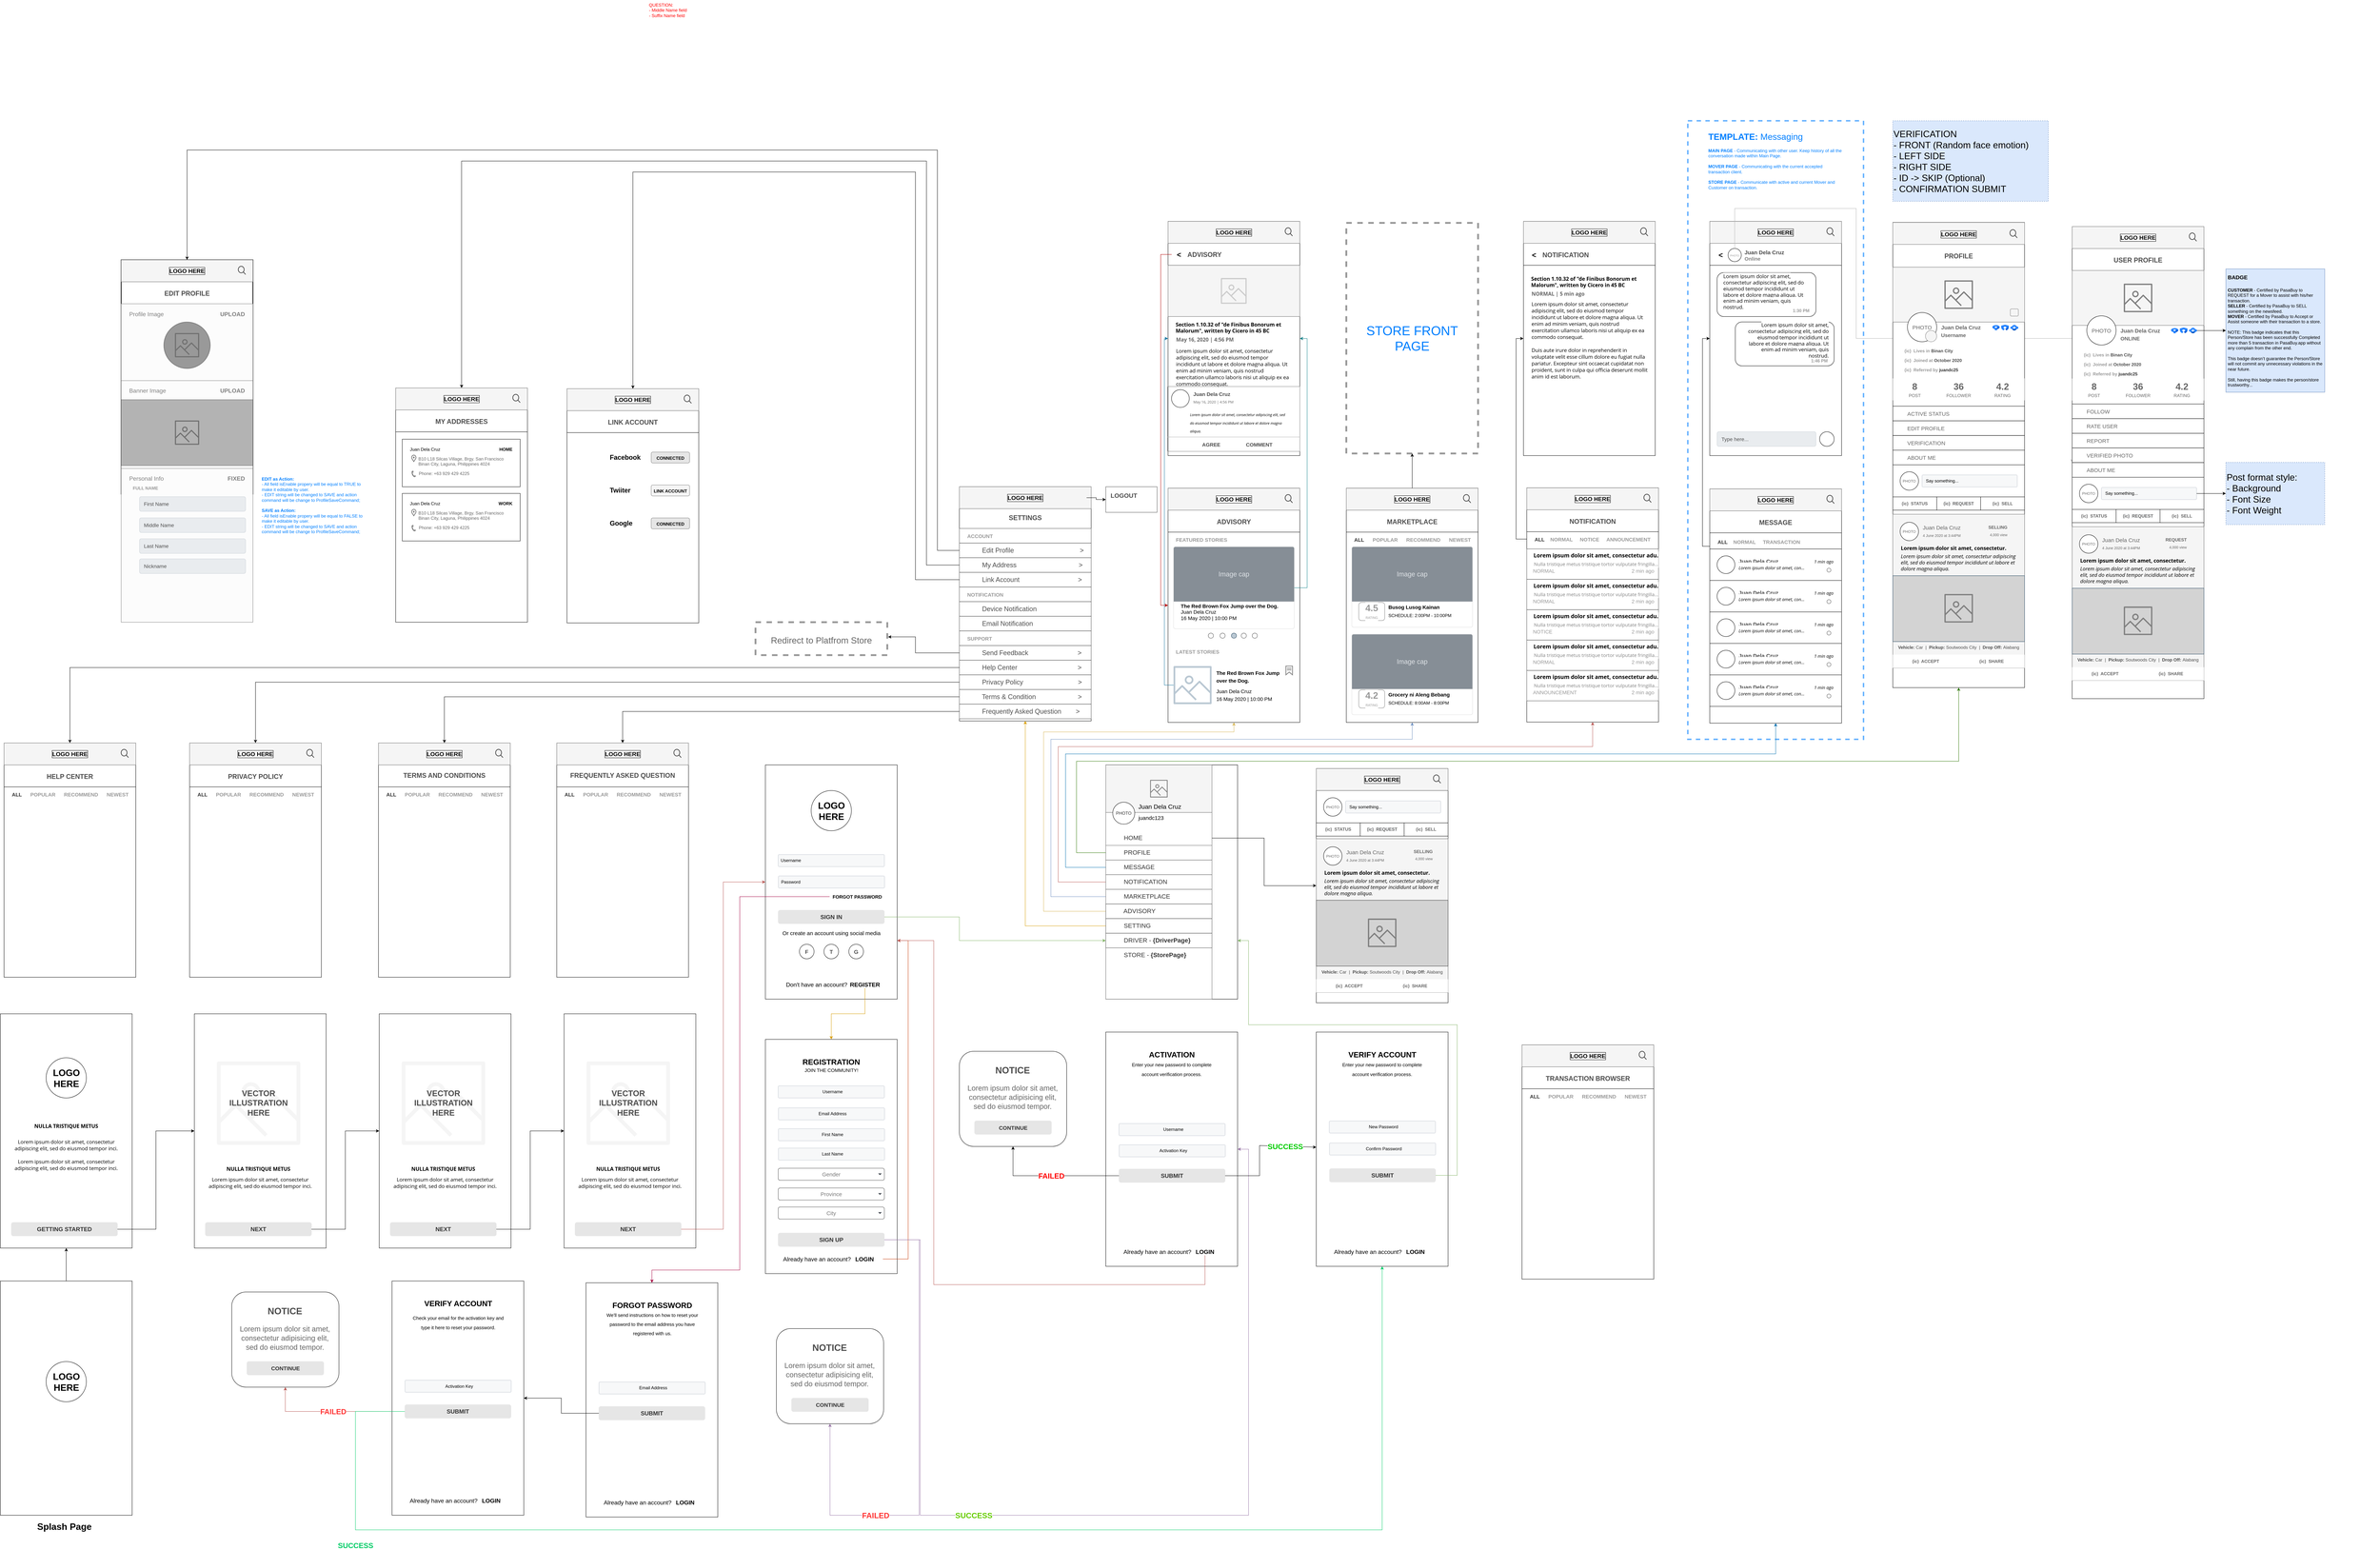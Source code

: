 <mxfile version="13.1.14" type="device" pages="4"><diagram id="UMvGqudBYAqIhdivdioj" name="MainPage"><mxGraphModel dx="11141" dy="8527" grid="1" gridSize="10" guides="1" tooltips="1" connect="1" arrows="1" fold="1" page="1" pageScale="1" pageWidth="850" pageHeight="1100" math="0" shadow="0"><root><mxCell id="0"/><mxCell id="1" parent="0"/><mxCell id="PJujhgClHNOiWaYKtk0P-1" value="" style="rounded=0;whiteSpace=wrap;html=1;fillColor=none;dashed=1;strokeWidth=4;strokeColor=#66B2FF;" parent="1" vertex="1"><mxGeometry x="2730" y="-1070" width="480" height="1690" as="geometry"/></mxCell><mxCell id="rJNmnEfmWvyb9yNH5MZ_-18" value="" style="group" parent="1" vertex="1" connectable="0"><mxGeometry x="210" y="689.85" width="360" height="640" as="geometry"/></mxCell><mxCell id="rJNmnEfmWvyb9yNH5MZ_-2" value="" style="rounded=0;whiteSpace=wrap;html=1;rotation=90;" parent="rJNmnEfmWvyb9yNH5MZ_-18" vertex="1"><mxGeometry x="-140.0" y="140" width="640" height="360" as="geometry"/></mxCell><mxCell id="rJNmnEfmWvyb9yNH5MZ_-3" value="" style="ellipse;whiteSpace=wrap;html=1;aspect=fixed;" parent="rJNmnEfmWvyb9yNH5MZ_-18" vertex="1"><mxGeometry x="125.0" y="70" width="110" height="110" as="geometry"/></mxCell><mxCell id="rJNmnEfmWvyb9yNH5MZ_-4" value="LOGO HERE" style="text;html=1;strokeColor=none;fillColor=none;align=center;verticalAlign=middle;whiteSpace=wrap;rounded=0;fontStyle=1;fontSize=25;" parent="rJNmnEfmWvyb9yNH5MZ_-18" vertex="1"><mxGeometry x="133" y="87.5" width="95" height="75" as="geometry"/></mxCell><mxCell id="rJNmnEfmWvyb9yNH5MZ_-8" value="Username" style="rounded=1;arcSize=9;fillColor=#F7F8F9;align=left;spacingLeft=5;strokeColor=#DEE1E6;html=1;strokeWidth=2;fontSize=12" parent="rJNmnEfmWvyb9yNH5MZ_-18" vertex="1"><mxGeometry x="35.0" y="245" width="290" height="33" as="geometry"/></mxCell><mxCell id="rJNmnEfmWvyb9yNH5MZ_-9" value="Password" style="rounded=1;arcSize=9;fillColor=#F7F8F9;align=left;spacingLeft=5;strokeColor=#DEE1E6;html=1;strokeWidth=2;fontSize=12" parent="rJNmnEfmWvyb9yNH5MZ_-18" vertex="1"><mxGeometry x="35.5" y="303.5" width="290" height="33" as="geometry"/></mxCell><mxCell id="rJNmnEfmWvyb9yNH5MZ_-10" value="&lt;font style=&quot;font-size: 13px;&quot;&gt;FORGOT PASSWORD&lt;/font&gt;" style="text;html=1;strokeColor=none;fillColor=none;align=center;verticalAlign=middle;whiteSpace=wrap;rounded=0;fontSize=13;fontStyle=1" parent="rJNmnEfmWvyb9yNH5MZ_-18" vertex="1"><mxGeometry x="175.5" y="350" width="150" height="20" as="geometry"/></mxCell><mxCell id="rJNmnEfmWvyb9yNH5MZ_-11" value="SIGN IN" style="rounded=1;html=1;shadow=0;dashed=0;whiteSpace=wrap;fontSize=16;fillColor=#E6E6E6;align=center;strokeColor=#E6E6E6;fontColor=#333333;fontStyle=1" parent="rJNmnEfmWvyb9yNH5MZ_-18" vertex="1"><mxGeometry x="35.0" y="397" width="290" height="36.88" as="geometry"/></mxCell><mxCell id="rJNmnEfmWvyb9yNH5MZ_-12" value="Don't have an account?" style="text;html=1;strokeColor=none;fillColor=none;align=center;verticalAlign=middle;whiteSpace=wrap;rounded=0;fontSize=16;fontStyle=0" parent="rJNmnEfmWvyb9yNH5MZ_-18" vertex="1"><mxGeometry x="45.0" y="590" width="190" height="20" as="geometry"/></mxCell><mxCell id="rJNmnEfmWvyb9yNH5MZ_-13" value="REGISTER" style="text;html=1;strokeColor=none;fillColor=none;align=center;verticalAlign=middle;whiteSpace=wrap;rounded=0;fontSize=16;fontStyle=1" parent="rJNmnEfmWvyb9yNH5MZ_-18" vertex="1"><mxGeometry x="222.0" y="590" width="100" height="20" as="geometry"/></mxCell><mxCell id="rJNmnEfmWvyb9yNH5MZ_-14" value="Or create an account using social media" style="text;html=1;strokeColor=none;fillColor=none;align=center;verticalAlign=middle;whiteSpace=wrap;rounded=0;fontSize=15;fontStyle=0" parent="rJNmnEfmWvyb9yNH5MZ_-18" vertex="1"><mxGeometry x="40.0" y="449" width="280.5" height="20" as="geometry"/></mxCell><mxCell id="rJNmnEfmWvyb9yNH5MZ_-15" value="T" style="ellipse;whiteSpace=wrap;html=1;aspect=fixed;fontSize=15;" parent="rJNmnEfmWvyb9yNH5MZ_-18" vertex="1"><mxGeometry x="160.0" y="490" width="40" height="40" as="geometry"/></mxCell><mxCell id="rJNmnEfmWvyb9yNH5MZ_-16" value="G" style="ellipse;whiteSpace=wrap;html=1;aspect=fixed;fontSize=15;" parent="rJNmnEfmWvyb9yNH5MZ_-18" vertex="1"><mxGeometry x="228.0" y="490" width="40" height="40" as="geometry"/></mxCell><mxCell id="rJNmnEfmWvyb9yNH5MZ_-17" value="F" style="ellipse;whiteSpace=wrap;html=1;aspect=fixed;fontSize=15;" parent="rJNmnEfmWvyb9yNH5MZ_-18" vertex="1"><mxGeometry x="93.0" y="490" width="40" height="40" as="geometry"/></mxCell><mxCell id="rJNmnEfmWvyb9yNH5MZ_-37" value="" style="group" parent="1" vertex="1" connectable="0"><mxGeometry x="-340" y="1370" width="360" height="640" as="geometry"/></mxCell><mxCell id="rJNmnEfmWvyb9yNH5MZ_-38" value="" style="group" parent="rJNmnEfmWvyb9yNH5MZ_-37" vertex="1" connectable="0"><mxGeometry x="-505" width="360" height="640" as="geometry"/></mxCell><mxCell id="rJNmnEfmWvyb9yNH5MZ_-39" value="" style="rounded=0;whiteSpace=wrap;html=1;rotation=90;" parent="rJNmnEfmWvyb9yNH5MZ_-38" vertex="1"><mxGeometry x="-140.0" y="140" width="640" height="360" as="geometry"/></mxCell><mxCell id="rJNmnEfmWvyb9yNH5MZ_-40" value="" style="outlineConnect=0;fontColor=#333333;fillColor=#f5f5f5;strokeColor=#666666;dashed=0;verticalLabelPosition=bottom;verticalAlign=top;align=center;html=1;fontSize=12;fontStyle=0;aspect=fixed;pointerEvents=1;shape=mxgraph.aws4.container_registry_image;" parent="rJNmnEfmWvyb9yNH5MZ_-38" vertex="1"><mxGeometry x="61.5" y="130" width="228" height="228" as="geometry"/></mxCell><mxCell id="rJNmnEfmWvyb9yNH5MZ_-41" value="VECTOR&lt;br style=&quot;font-size: 22px;&quot;&gt;ILLUSTRATION&lt;br style=&quot;font-size: 22px;&quot;&gt;HERE" style="text;html=1;strokeColor=none;fillColor=none;align=center;verticalAlign=middle;whiteSpace=wrap;rounded=0;fontStyle=1;fontSize=22;fontColor=#4D4D4D;" parent="rJNmnEfmWvyb9yNH5MZ_-38" vertex="1"><mxGeometry x="67" y="179" width="217" height="130" as="geometry"/></mxCell><mxCell id="rJNmnEfmWvyb9yNH5MZ_-42" value="NEXT" style="rounded=1;html=1;shadow=0;dashed=0;whiteSpace=wrap;fontSize=16;fillColor=#E6E6E6;align=center;strokeColor=#E6E6E6;fontColor=#333333;fontStyle=1" parent="rJNmnEfmWvyb9yNH5MZ_-38" vertex="1"><mxGeometry x="30.0" y="570" width="290" height="36.88" as="geometry"/></mxCell><mxCell id="rJNmnEfmWvyb9yNH5MZ_-43" value="&lt;span style=&quot;font-family: &amp;#34;open sans&amp;#34; , &amp;#34;arial&amp;#34; , sans-serif ; font-size: 14px ; text-align: justify ; background-color: rgb(255 , 255 , 255)&quot;&gt;Lorem ipsum dolor sit amet, consectetur adipiscing elit, sed do eiusmod tempor inci.&lt;/span&gt;" style="text;html=1;strokeColor=none;fillColor=none;align=center;verticalAlign=middle;whiteSpace=wrap;rounded=0;fontSize=15;fontStyle=0" parent="rJNmnEfmWvyb9yNH5MZ_-38" vertex="1"><mxGeometry x="30" y="435" width="300" height="51" as="geometry"/></mxCell><mxCell id="rJNmnEfmWvyb9yNH5MZ_-44" value="&lt;span style=&quot;font-family: &amp;quot;open sans&amp;quot;, arial, sans-serif; font-size: 14px; text-align: justify; background-color: rgb(255, 255, 255);&quot;&gt;NULLA TRISTIQUE METUS&lt;/span&gt;" style="text;html=1;strokeColor=none;fillColor=none;align=center;verticalAlign=middle;whiteSpace=wrap;rounded=0;fontSize=15;fontStyle=1" parent="rJNmnEfmWvyb9yNH5MZ_-38" vertex="1"><mxGeometry x="45" y="407" width="260" height="32" as="geometry"/></mxCell><mxCell id="rJNmnEfmWvyb9yNH5MZ_-45" value="" style="group" parent="rJNmnEfmWvyb9yNH5MZ_-37" vertex="1" connectable="0"><mxGeometry x="-1010" width="360" height="640" as="geometry"/></mxCell><mxCell id="rJNmnEfmWvyb9yNH5MZ_-46" value="" style="rounded=0;whiteSpace=wrap;html=1;rotation=90;" parent="rJNmnEfmWvyb9yNH5MZ_-45" vertex="1"><mxGeometry x="-140.0" y="140" width="640" height="360" as="geometry"/></mxCell><mxCell id="rJNmnEfmWvyb9yNH5MZ_-47" value="" style="outlineConnect=0;fontColor=#333333;fillColor=#f5f5f5;strokeColor=#666666;dashed=0;verticalLabelPosition=bottom;verticalAlign=top;align=center;html=1;fontSize=12;fontStyle=0;aspect=fixed;pointerEvents=1;shape=mxgraph.aws4.container_registry_image;" parent="rJNmnEfmWvyb9yNH5MZ_-45" vertex="1"><mxGeometry x="61.5" y="130" width="228" height="228" as="geometry"/></mxCell><mxCell id="rJNmnEfmWvyb9yNH5MZ_-48" value="VECTOR&lt;br style=&quot;font-size: 22px;&quot;&gt;ILLUSTRATION&lt;br style=&quot;font-size: 22px;&quot;&gt;HERE" style="text;html=1;strokeColor=none;fillColor=none;align=center;verticalAlign=middle;whiteSpace=wrap;rounded=0;fontStyle=1;fontSize=22;fontColor=#4D4D4D;" parent="rJNmnEfmWvyb9yNH5MZ_-45" vertex="1"><mxGeometry x="67" y="179" width="217" height="130" as="geometry"/></mxCell><mxCell id="rJNmnEfmWvyb9yNH5MZ_-49" value="NEXT" style="rounded=1;html=1;shadow=0;dashed=0;whiteSpace=wrap;fontSize=16;fillColor=#E6E6E6;align=center;strokeColor=#E6E6E6;fontColor=#333333;fontStyle=1" parent="rJNmnEfmWvyb9yNH5MZ_-45" vertex="1"><mxGeometry x="30.0" y="570" width="290" height="36.88" as="geometry"/></mxCell><mxCell id="rJNmnEfmWvyb9yNH5MZ_-50" value="&lt;span style=&quot;font-family: &amp;#34;open sans&amp;#34; , &amp;#34;arial&amp;#34; , sans-serif ; font-size: 14px ; text-align: justify ; background-color: rgb(255 , 255 , 255)&quot;&gt;Lorem ipsum dolor sit amet, consectetur adipiscing elit, sed do eiusmod tempor inci.&lt;/span&gt;" style="text;html=1;strokeColor=none;fillColor=none;align=center;verticalAlign=middle;whiteSpace=wrap;rounded=0;fontSize=15;fontStyle=0" parent="rJNmnEfmWvyb9yNH5MZ_-45" vertex="1"><mxGeometry x="30" y="435" width="300" height="51" as="geometry"/></mxCell><mxCell id="rJNmnEfmWvyb9yNH5MZ_-51" value="&lt;span style=&quot;font-family: &amp;quot;open sans&amp;quot;, arial, sans-serif; font-size: 14px; text-align: justify; background-color: rgb(255, 255, 255);&quot;&gt;NULLA TRISTIQUE METUS&lt;/span&gt;" style="text;html=1;strokeColor=none;fillColor=none;align=center;verticalAlign=middle;whiteSpace=wrap;rounded=0;fontSize=15;fontStyle=1" parent="rJNmnEfmWvyb9yNH5MZ_-45" vertex="1"><mxGeometry x="45" y="407" width="260" height="32" as="geometry"/></mxCell><mxCell id="rJNmnEfmWvyb9yNH5MZ_-52" value="" style="group" parent="rJNmnEfmWvyb9yNH5MZ_-37" vertex="1" connectable="0"><mxGeometry x="-1540" width="360" height="640" as="geometry"/></mxCell><mxCell id="rJNmnEfmWvyb9yNH5MZ_-53" value="" style="rounded=0;whiteSpace=wrap;html=1;rotation=90;" parent="rJNmnEfmWvyb9yNH5MZ_-52" vertex="1"><mxGeometry x="-140.0" y="140" width="640" height="360" as="geometry"/></mxCell><mxCell id="rJNmnEfmWvyb9yNH5MZ_-56" value="GETTING STARTED" style="rounded=1;html=1;shadow=0;dashed=0;whiteSpace=wrap;fontSize=16;fillColor=#E6E6E6;align=center;strokeColor=#E6E6E6;fontColor=#333333;fontStyle=1" parent="rJNmnEfmWvyb9yNH5MZ_-52" vertex="1"><mxGeometry x="30.0" y="570" width="290" height="36.88" as="geometry"/></mxCell><mxCell id="rJNmnEfmWvyb9yNH5MZ_-57" value="&lt;span style=&quot;font-family: &amp;#34;open sans&amp;#34; , &amp;#34;arial&amp;#34; , sans-serif ; font-size: 14px ; text-align: justify ; background-color: rgb(255 , 255 , 255)&quot;&gt;Lorem ipsum dolor sit amet, consectetur adipiscing elit, sed do eiusmod tempor inci.&lt;br&gt;&lt;br&gt;&lt;/span&gt;&lt;span style=&quot;font-family: &amp;#34;open sans&amp;#34; , &amp;#34;arial&amp;#34; , sans-serif ; font-size: 14px ; text-align: justify ; background-color: rgb(255 , 255 , 255)&quot;&gt;Lorem ipsum dolor sit amet, consectetur adipiscing elit, sed do eiusmod tempor inci.&lt;/span&gt;&lt;span style=&quot;font-family: &amp;#34;open sans&amp;#34; , &amp;#34;arial&amp;#34; , sans-serif ; font-size: 14px ; text-align: justify ; background-color: rgb(255 , 255 , 255)&quot;&gt;&lt;br&gt;&lt;/span&gt;" style="text;html=1;strokeColor=none;fillColor=none;align=center;verticalAlign=middle;whiteSpace=wrap;rounded=0;fontSize=15;fontStyle=0" parent="rJNmnEfmWvyb9yNH5MZ_-52" vertex="1"><mxGeometry x="30" y="330" width="300" height="110" as="geometry"/></mxCell><mxCell id="rJNmnEfmWvyb9yNH5MZ_-58" value="&lt;span style=&quot;font-family: &amp;quot;open sans&amp;quot;, arial, sans-serif; font-size: 14px; text-align: justify; background-color: rgb(255, 255, 255);&quot;&gt;NULLA TRISTIQUE METUS&lt;/span&gt;" style="text;html=1;strokeColor=none;fillColor=none;align=center;verticalAlign=middle;whiteSpace=wrap;rounded=0;fontSize=15;fontStyle=1" parent="rJNmnEfmWvyb9yNH5MZ_-52" vertex="1"><mxGeometry x="50" y="290" width="260" height="32" as="geometry"/></mxCell><mxCell id="rJNmnEfmWvyb9yNH5MZ_-59" value="" style="ellipse;whiteSpace=wrap;html=1;aspect=fixed;" parent="rJNmnEfmWvyb9yNH5MZ_-52" vertex="1"><mxGeometry x="125" y="120" width="110" height="110" as="geometry"/></mxCell><mxCell id="rJNmnEfmWvyb9yNH5MZ_-60" value="LOGO HERE" style="text;html=1;strokeColor=none;fillColor=none;align=center;verticalAlign=middle;whiteSpace=wrap;rounded=0;fontStyle=1;fontSize=25;" parent="rJNmnEfmWvyb9yNH5MZ_-52" vertex="1"><mxGeometry x="132.5" y="137.5" width="95" height="75" as="geometry"/></mxCell><mxCell id="rJNmnEfmWvyb9yNH5MZ_-65" style="edgeStyle=orthogonalEdgeStyle;rounded=0;orthogonalLoop=1;jettySize=auto;html=1;fontSize=22;fontColor=#4D4D4D;" parent="rJNmnEfmWvyb9yNH5MZ_-37" source="rJNmnEfmWvyb9yNH5MZ_-56" target="rJNmnEfmWvyb9yNH5MZ_-46" edge="1"><mxGeometry relative="1" as="geometry"/></mxCell><mxCell id="rJNmnEfmWvyb9yNH5MZ_-66" style="edgeStyle=orthogonalEdgeStyle;rounded=0;orthogonalLoop=1;jettySize=auto;html=1;entryX=0.5;entryY=1;entryDx=0;entryDy=0;fontSize=22;fontColor=#4D4D4D;" parent="rJNmnEfmWvyb9yNH5MZ_-37" source="rJNmnEfmWvyb9yNH5MZ_-49" target="rJNmnEfmWvyb9yNH5MZ_-39" edge="1"><mxGeometry relative="1" as="geometry"/></mxCell><mxCell id="rJNmnEfmWvyb9yNH5MZ_-69" value="" style="group" parent="rJNmnEfmWvyb9yNH5MZ_-37" vertex="1" connectable="0"><mxGeometry width="360" height="640" as="geometry"/></mxCell><mxCell id="rJNmnEfmWvyb9yNH5MZ_-70" value="" style="rounded=0;whiteSpace=wrap;html=1;rotation=90;" parent="rJNmnEfmWvyb9yNH5MZ_-69" vertex="1"><mxGeometry x="-140.0" y="140" width="640" height="360" as="geometry"/></mxCell><mxCell id="rJNmnEfmWvyb9yNH5MZ_-71" value="" style="outlineConnect=0;fontColor=#333333;fillColor=#f5f5f5;strokeColor=#666666;dashed=0;verticalLabelPosition=bottom;verticalAlign=top;align=center;html=1;fontSize=12;fontStyle=0;aspect=fixed;pointerEvents=1;shape=mxgraph.aws4.container_registry_image;" parent="rJNmnEfmWvyb9yNH5MZ_-69" vertex="1"><mxGeometry x="61.5" y="130" width="228" height="228" as="geometry"/></mxCell><mxCell id="rJNmnEfmWvyb9yNH5MZ_-72" value="VECTOR&lt;br style=&quot;font-size: 22px;&quot;&gt;ILLUSTRATION&lt;br style=&quot;font-size: 22px;&quot;&gt;HERE" style="text;html=1;strokeColor=none;fillColor=none;align=center;verticalAlign=middle;whiteSpace=wrap;rounded=0;fontStyle=1;fontSize=22;fontColor=#4D4D4D;" parent="rJNmnEfmWvyb9yNH5MZ_-69" vertex="1"><mxGeometry x="67" y="179" width="217" height="130" as="geometry"/></mxCell><mxCell id="rJNmnEfmWvyb9yNH5MZ_-73" value="NEXT" style="rounded=1;html=1;shadow=0;dashed=0;whiteSpace=wrap;fontSize=16;fillColor=#E6E6E6;align=center;strokeColor=#E6E6E6;fontColor=#333333;fontStyle=1" parent="rJNmnEfmWvyb9yNH5MZ_-69" vertex="1"><mxGeometry x="30.0" y="570" width="290" height="36.88" as="geometry"/></mxCell><mxCell id="rJNmnEfmWvyb9yNH5MZ_-74" value="&lt;span style=&quot;font-family: &amp;#34;open sans&amp;#34; , &amp;#34;arial&amp;#34; , sans-serif ; font-size: 14px ; text-align: justify ; background-color: rgb(255 , 255 , 255)&quot;&gt;Lorem ipsum dolor sit amet, consectetur adipiscing elit, sed do eiusmod tempor inci.&lt;/span&gt;" style="text;html=1;strokeColor=none;fillColor=none;align=center;verticalAlign=middle;whiteSpace=wrap;rounded=0;fontSize=15;fontStyle=0" parent="rJNmnEfmWvyb9yNH5MZ_-69" vertex="1"><mxGeometry x="30" y="435" width="300" height="51" as="geometry"/></mxCell><mxCell id="rJNmnEfmWvyb9yNH5MZ_-75" value="&lt;span style=&quot;font-family: &amp;quot;open sans&amp;quot;, arial, sans-serif; font-size: 14px; text-align: justify; background-color: rgb(255, 255, 255);&quot;&gt;NULLA TRISTIQUE METUS&lt;/span&gt;" style="text;html=1;strokeColor=none;fillColor=none;align=center;verticalAlign=middle;whiteSpace=wrap;rounded=0;fontSize=15;fontStyle=1" parent="rJNmnEfmWvyb9yNH5MZ_-69" vertex="1"><mxGeometry x="45" y="407" width="260" height="32" as="geometry"/></mxCell><mxCell id="rJNmnEfmWvyb9yNH5MZ_-76" style="edgeStyle=orthogonalEdgeStyle;rounded=0;orthogonalLoop=1;jettySize=auto;html=1;fontSize=22;fontColor=#4D4D4D;" parent="rJNmnEfmWvyb9yNH5MZ_-37" source="rJNmnEfmWvyb9yNH5MZ_-42" target="rJNmnEfmWvyb9yNH5MZ_-70" edge="1"><mxGeometry relative="1" as="geometry"/></mxCell><mxCell id="ZSvQmdWoj9q5tchn5slT-1" value="" style="group" vertex="1" connectable="0" parent="rJNmnEfmWvyb9yNH5MZ_-37"><mxGeometry x="-1540" y="730" width="360" height="640" as="geometry"/></mxCell><mxCell id="ZSvQmdWoj9q5tchn5slT-2" value="" style="rounded=0;whiteSpace=wrap;html=1;rotation=90;" vertex="1" parent="ZSvQmdWoj9q5tchn5slT-1"><mxGeometry x="-140.0" y="140" width="640" height="360" as="geometry"/></mxCell><mxCell id="ZSvQmdWoj9q5tchn5slT-9" value="" style="group" vertex="1" connectable="0" parent="ZSvQmdWoj9q5tchn5slT-1"><mxGeometry x="125" y="220" width="110" height="110" as="geometry"/></mxCell><mxCell id="ZSvQmdWoj9q5tchn5slT-6" value="" style="ellipse;whiteSpace=wrap;html=1;aspect=fixed;" vertex="1" parent="ZSvQmdWoj9q5tchn5slT-9"><mxGeometry width="110" height="110" as="geometry"/></mxCell><mxCell id="ZSvQmdWoj9q5tchn5slT-7" value="LOGO HERE" style="text;html=1;strokeColor=none;fillColor=none;align=center;verticalAlign=middle;whiteSpace=wrap;rounded=0;fontStyle=1;fontSize=25;" vertex="1" parent="ZSvQmdWoj9q5tchn5slT-9"><mxGeometry x="7.5" y="17.5" width="95" height="75" as="geometry"/></mxCell><mxCell id="ZSvQmdWoj9q5tchn5slT-10" style="edgeStyle=orthogonalEdgeStyle;rounded=0;orthogonalLoop=1;jettySize=auto;html=1;exitX=0;exitY=0.5;exitDx=0;exitDy=0;entryX=1;entryY=0.5;entryDx=0;entryDy=0;" edge="1" parent="rJNmnEfmWvyb9yNH5MZ_-37" source="ZSvQmdWoj9q5tchn5slT-2" target="rJNmnEfmWvyb9yNH5MZ_-53"><mxGeometry relative="1" as="geometry"/></mxCell><mxCell id="rJNmnEfmWvyb9yNH5MZ_-77" style="edgeStyle=orthogonalEdgeStyle;rounded=0;orthogonalLoop=1;jettySize=auto;html=1;entryX=0.5;entryY=1;entryDx=0;entryDy=0;fontSize=22;fontColor=#4D4D4D;fillColor=#f8cecc;strokeColor=#b85450;" parent="1" source="rJNmnEfmWvyb9yNH5MZ_-73" target="rJNmnEfmWvyb9yNH5MZ_-2" edge="1"><mxGeometry relative="1" as="geometry"/></mxCell><mxCell id="rJNmnEfmWvyb9yNH5MZ_-78" value="" style="group" parent="1" vertex="1" connectable="0"><mxGeometry x="210" y="1439.85" width="360" height="640" as="geometry"/></mxCell><mxCell id="rJNmnEfmWvyb9yNH5MZ_-79" value="" style="rounded=0;whiteSpace=wrap;html=1;rotation=90;" parent="rJNmnEfmWvyb9yNH5MZ_-78" vertex="1"><mxGeometry x="-140.0" y="140" width="640" height="360" as="geometry"/></mxCell><mxCell id="rJNmnEfmWvyb9yNH5MZ_-82" value="Username" style="rounded=1;arcSize=9;fillColor=#F7F8F9;align=center;spacingLeft=5;strokeColor=#DEE1E6;html=1;strokeWidth=2;fontSize=12" parent="rJNmnEfmWvyb9yNH5MZ_-78" vertex="1"><mxGeometry x="35.0" y="127" width="290" height="33" as="geometry"/></mxCell><mxCell id="rJNmnEfmWvyb9yNH5MZ_-85" value="SIGN UP" style="rounded=1;html=1;shadow=0;dashed=0;whiteSpace=wrap;fontSize=16;fillColor=#E6E6E6;align=center;strokeColor=#E6E6E6;fontColor=#333333;fontStyle=1" parent="rJNmnEfmWvyb9yNH5MZ_-78" vertex="1"><mxGeometry x="35.0" y="529" width="290" height="36.88" as="geometry"/></mxCell><mxCell id="rJNmnEfmWvyb9yNH5MZ_-86" value="Already have an account?" style="text;html=1;strokeColor=none;fillColor=none;align=center;verticalAlign=middle;whiteSpace=wrap;rounded=0;fontSize=16;fontStyle=0" parent="rJNmnEfmWvyb9yNH5MZ_-78" vertex="1"><mxGeometry x="46.0" y="590" width="190" height="20" as="geometry"/></mxCell><mxCell id="rJNmnEfmWvyb9yNH5MZ_-87" value="LOGIN" style="text;html=1;strokeColor=none;fillColor=none;align=center;verticalAlign=middle;whiteSpace=wrap;rounded=0;fontSize=16;fontStyle=1" parent="rJNmnEfmWvyb9yNH5MZ_-78" vertex="1"><mxGeometry x="221.0" y="590" width="100" height="20" as="geometry"/></mxCell><mxCell id="rJNmnEfmWvyb9yNH5MZ_-92" value="REGISTRATION" style="text;html=1;strokeColor=none;fillColor=none;align=center;verticalAlign=middle;whiteSpace=wrap;rounded=0;fontSize=21;fontStyle=1" parent="rJNmnEfmWvyb9yNH5MZ_-78" vertex="1"><mxGeometry x="95" y="41" width="170" height="40" as="geometry"/></mxCell><mxCell id="rJNmnEfmWvyb9yNH5MZ_-93" value="&lt;font style=&quot;font-size: 13px&quot;&gt;JOIN THE COMMUNITY!&lt;/font&gt;" style="text;html=1;strokeColor=none;fillColor=none;align=center;verticalAlign=middle;whiteSpace=wrap;rounded=0;fontSize=21;fontStyle=0" parent="rJNmnEfmWvyb9yNH5MZ_-78" vertex="1"><mxGeometry x="97.75" y="61" width="164.5" height="40" as="geometry"/></mxCell><mxCell id="rJNmnEfmWvyb9yNH5MZ_-94" value="Email Address" style="rounded=1;arcSize=9;fillColor=#F7F8F9;align=center;spacingLeft=5;strokeColor=#DEE1E6;html=1;strokeWidth=2;fontSize=12" parent="rJNmnEfmWvyb9yNH5MZ_-78" vertex="1"><mxGeometry x="35.5" y="187" width="290" height="33" as="geometry"/></mxCell><mxCell id="rJNmnEfmWvyb9yNH5MZ_-95" value="First Name" style="rounded=1;arcSize=9;fillColor=#F7F8F9;align=center;spacingLeft=5;strokeColor=#DEE1E6;html=1;strokeWidth=2;fontSize=12" parent="rJNmnEfmWvyb9yNH5MZ_-78" vertex="1"><mxGeometry x="35.5" y="244" width="290" height="33" as="geometry"/></mxCell><mxCell id="rJNmnEfmWvyb9yNH5MZ_-96" value="Last Name" style="rounded=1;arcSize=9;fillColor=#F7F8F9;align=center;spacingLeft=5;strokeColor=#DEE1E6;html=1;strokeWidth=2;fontSize=12" parent="rJNmnEfmWvyb9yNH5MZ_-78" vertex="1"><mxGeometry x="35.5" y="297" width="290" height="33" as="geometry"/></mxCell><mxCell id="rJNmnEfmWvyb9yNH5MZ_-97" value="&lt;font style=&quot;font-size: 15px&quot;&gt;Gender&lt;/font&gt;" style="html=1;shadow=0;dashed=0;shape=mxgraph.bootstrap.rrect;rSize=5;strokeColor=#505050;strokeWidth=1;fillColor=#ffffff;fontColor=#777777;whiteSpace=wrap;align=center;verticalAlign=middle;fontStyle=0;fontSize=18;spacing=20;" parent="rJNmnEfmWvyb9yNH5MZ_-78" vertex="1"><mxGeometry x="35" y="352" width="290" height="33" as="geometry"/></mxCell><mxCell id="rJNmnEfmWvyb9yNH5MZ_-98" value="" style="shape=triangle;direction=south;fillColor=#495057;strokeColor=none;perimeter=none;" parent="rJNmnEfmWvyb9yNH5MZ_-97" vertex="1"><mxGeometry x="1" y="0.5" width="10" height="5" relative="1" as="geometry"><mxPoint x="-17" y="-2.5" as="offset"/></mxGeometry></mxCell><mxCell id="rJNmnEfmWvyb9yNH5MZ_-102" value="&lt;span style=&quot;font-size: 15px&quot;&gt;Province&lt;/span&gt;" style="html=1;shadow=0;dashed=0;shape=mxgraph.bootstrap.rrect;rSize=5;strokeColor=#505050;strokeWidth=1;fillColor=#ffffff;fontColor=#777777;whiteSpace=wrap;align=center;verticalAlign=middle;fontStyle=0;fontSize=18;spacing=20;" parent="rJNmnEfmWvyb9yNH5MZ_-78" vertex="1"><mxGeometry x="35" y="406" width="290" height="33" as="geometry"/></mxCell><mxCell id="rJNmnEfmWvyb9yNH5MZ_-103" value="" style="shape=triangle;direction=south;fillColor=#495057;strokeColor=none;perimeter=none;" parent="rJNmnEfmWvyb9yNH5MZ_-102" vertex="1"><mxGeometry x="1" y="0.5" width="10" height="5" relative="1" as="geometry"><mxPoint x="-17" y="-2.5" as="offset"/></mxGeometry></mxCell><mxCell id="rJNmnEfmWvyb9yNH5MZ_-104" value="&lt;span style=&quot;font-size: 15px&quot;&gt;City&lt;/span&gt;" style="html=1;shadow=0;dashed=0;shape=mxgraph.bootstrap.rrect;rSize=5;strokeColor=#505050;strokeWidth=1;fillColor=#ffffff;fontColor=#777777;whiteSpace=wrap;align=center;verticalAlign=middle;fontStyle=0;fontSize=18;spacing=20;" parent="rJNmnEfmWvyb9yNH5MZ_-78" vertex="1"><mxGeometry x="35" y="458" width="290" height="33" as="geometry"/></mxCell><mxCell id="rJNmnEfmWvyb9yNH5MZ_-105" value="" style="shape=triangle;direction=south;fillColor=#495057;strokeColor=none;perimeter=none;" parent="rJNmnEfmWvyb9yNH5MZ_-104" vertex="1"><mxGeometry x="1" y="0.5" width="10" height="5" relative="1" as="geometry"><mxPoint x="-17" y="-2.5" as="offset"/></mxGeometry></mxCell><mxCell id="rJNmnEfmWvyb9yNH5MZ_-99" style="edgeStyle=orthogonalEdgeStyle;rounded=0;orthogonalLoop=1;jettySize=auto;html=1;entryX=0;entryY=0.5;entryDx=0;entryDy=0;fontSize=21;fontColor=#FF8000;fillColor=#ffe6cc;strokeColor=#d79b00;" parent="1" source="rJNmnEfmWvyb9yNH5MZ_-13" target="rJNmnEfmWvyb9yNH5MZ_-79" edge="1"><mxGeometry relative="1" as="geometry"/></mxCell><mxCell id="rJNmnEfmWvyb9yNH5MZ_-107" style="edgeStyle=orthogonalEdgeStyle;rounded=0;orthogonalLoop=1;jettySize=auto;html=1;entryX=0.75;entryY=0;entryDx=0;entryDy=0;fontSize=21;fontColor=#4D4D4D;fillColor=#fa6800;strokeColor=#C73500;" parent="1" source="rJNmnEfmWvyb9yNH5MZ_-87" target="rJNmnEfmWvyb9yNH5MZ_-2" edge="1"><mxGeometry relative="1" as="geometry"><Array as="points"><mxPoint x="600" y="2040"/><mxPoint x="600" y="1170"/></Array></mxGeometry></mxCell><mxCell id="rJNmnEfmWvyb9yNH5MZ_-138" value="" style="group" parent="1" vertex="1" connectable="0"><mxGeometry x="1140" y="1419.85" width="360" height="640" as="geometry"/></mxCell><mxCell id="rJNmnEfmWvyb9yNH5MZ_-139" value="" style="rounded=0;whiteSpace=wrap;html=1;rotation=90;" parent="rJNmnEfmWvyb9yNH5MZ_-138" vertex="1"><mxGeometry x="-140.0" y="140" width="640" height="360" as="geometry"/></mxCell><mxCell id="rJNmnEfmWvyb9yNH5MZ_-140" value="Activation Key" style="rounded=1;arcSize=9;fillColor=#F7F8F9;align=center;spacingLeft=5;strokeColor=#DEE1E6;html=1;strokeWidth=2;fontSize=12" parent="rJNmnEfmWvyb9yNH5MZ_-138" vertex="1"><mxGeometry x="36.5" y="308" width="290" height="33" as="geometry"/></mxCell><mxCell id="rJNmnEfmWvyb9yNH5MZ_-141" value="SUBMIT" style="rounded=1;html=1;shadow=0;dashed=0;whiteSpace=wrap;fontSize=16;fillColor=#E6E6E6;align=center;strokeColor=#E6E6E6;fontColor=#333333;fontStyle=1" parent="rJNmnEfmWvyb9yNH5MZ_-138" vertex="1"><mxGeometry x="36.0" y="374" width="290" height="36.88" as="geometry"/></mxCell><mxCell id="rJNmnEfmWvyb9yNH5MZ_-142" value="Already have an account?" style="text;html=1;strokeColor=none;fillColor=none;align=center;verticalAlign=middle;whiteSpace=wrap;rounded=0;fontSize=16;fontStyle=0" parent="rJNmnEfmWvyb9yNH5MZ_-138" vertex="1"><mxGeometry x="46.0" y="590" width="190" height="20" as="geometry"/></mxCell><mxCell id="rJNmnEfmWvyb9yNH5MZ_-143" value="LOGIN" style="text;html=1;strokeColor=none;fillColor=none;align=center;verticalAlign=middle;whiteSpace=wrap;rounded=0;fontSize=16;fontStyle=1" parent="rJNmnEfmWvyb9yNH5MZ_-138" vertex="1"><mxGeometry x="221.0" y="590" width="100" height="20" as="geometry"/></mxCell><mxCell id="rJNmnEfmWvyb9yNH5MZ_-144" value="ACTIVATION" style="text;html=1;strokeColor=none;fillColor=none;align=center;verticalAlign=middle;whiteSpace=wrap;rounded=0;fontSize=21;fontStyle=1" parent="rJNmnEfmWvyb9yNH5MZ_-138" vertex="1"><mxGeometry x="72.5" y="41" width="215" height="40" as="geometry"/></mxCell><mxCell id="rJNmnEfmWvyb9yNH5MZ_-145" value="&lt;span style=&quot;font-size: 13px&quot;&gt;Enter your new password to complete account verification process.&lt;/span&gt;" style="text;html=1;strokeColor=none;fillColor=none;align=center;verticalAlign=middle;whiteSpace=wrap;rounded=0;fontSize=21;fontStyle=0" parent="rJNmnEfmWvyb9yNH5MZ_-138" vertex="1"><mxGeometry x="64.37" y="70" width="232.25" height="59" as="geometry"/></mxCell><mxCell id="JZDfDWkNIX_UO5MaZgjZ-14" value="Username" style="rounded=1;arcSize=9;fillColor=#F7F8F9;align=center;spacingLeft=5;strokeColor=#DEE1E6;html=1;strokeWidth=2;fontSize=12" parent="rJNmnEfmWvyb9yNH5MZ_-138" vertex="1"><mxGeometry x="36.0" y="250" width="290" height="33" as="geometry"/></mxCell><mxCell id="rJNmnEfmWvyb9yNH5MZ_-166" value="SUCCESS" style="edgeStyle=orthogonalEdgeStyle;rounded=0;orthogonalLoop=1;jettySize=auto;html=1;entryX=0.5;entryY=0;entryDx=0;entryDy=0;fontSize=21;fontColor=#66CC00;fillColor=#e1d5e7;strokeColor=#9673a6;fontStyle=1" parent="1" source="rJNmnEfmWvyb9yNH5MZ_-85" target="rJNmnEfmWvyb9yNH5MZ_-139" edge="1"><mxGeometry x="-0.282" relative="1" as="geometry"><Array as="points"><mxPoint x="633" y="1987"/><mxPoint x="633" y="2740"/><mxPoint x="1530" y="2740"/><mxPoint x="1530" y="1740"/></Array><mxPoint as="offset"/></mxGeometry></mxCell><mxCell id="rJNmnEfmWvyb9yNH5MZ_-167" value="" style="group" parent="1" vertex="1" connectable="0"><mxGeometry x="-280" y="2094.85" width="489.5" height="650" as="geometry"/></mxCell><mxCell id="rJNmnEfmWvyb9yNH5MZ_-157" value="" style="group" parent="rJNmnEfmWvyb9yNH5MZ_-167" vertex="1" connectable="0"><mxGeometry y="10" width="489.5" height="640" as="geometry"/></mxCell><mxCell id="rJNmnEfmWvyb9yNH5MZ_-158" value="" style="rounded=0;whiteSpace=wrap;html=1;rotation=90;" parent="rJNmnEfmWvyb9yNH5MZ_-157" vertex="1"><mxGeometry x="-140.0" y="140" width="640" height="360" as="geometry"/></mxCell><mxCell id="rJNmnEfmWvyb9yNH5MZ_-159" value="Email Address" style="rounded=1;arcSize=9;fillColor=#F7F8F9;align=center;spacingLeft=5;strokeColor=#DEE1E6;html=1;strokeWidth=2;fontSize=12" parent="rJNmnEfmWvyb9yNH5MZ_-157" vertex="1"><mxGeometry x="35.5" y="271" width="290" height="33" as="geometry"/></mxCell><mxCell id="rJNmnEfmWvyb9yNH5MZ_-160" value="SUBMIT" style="rounded=1;html=1;shadow=0;dashed=0;whiteSpace=wrap;fontSize=16;fillColor=#E6E6E6;align=center;strokeColor=#E6E6E6;fontColor=#333333;fontStyle=1" parent="rJNmnEfmWvyb9yNH5MZ_-157" vertex="1"><mxGeometry x="35.0" y="338" width="290" height="36.88" as="geometry"/></mxCell><mxCell id="rJNmnEfmWvyb9yNH5MZ_-161" value="Already have an account?" style="text;html=1;strokeColor=none;fillColor=none;align=center;verticalAlign=middle;whiteSpace=wrap;rounded=0;fontSize=16;fontStyle=0" parent="rJNmnEfmWvyb9yNH5MZ_-157" vertex="1"><mxGeometry x="46.0" y="590" width="190" height="20" as="geometry"/></mxCell><mxCell id="rJNmnEfmWvyb9yNH5MZ_-162" value="LOGIN" style="text;html=1;strokeColor=none;fillColor=none;align=center;verticalAlign=middle;whiteSpace=wrap;rounded=0;fontSize=16;fontStyle=1" parent="rJNmnEfmWvyb9yNH5MZ_-157" vertex="1"><mxGeometry x="221.0" y="590" width="100" height="20" as="geometry"/></mxCell><mxCell id="rJNmnEfmWvyb9yNH5MZ_-163" value="FORGOT PASSWORD" style="text;html=1;strokeColor=none;fillColor=none;align=center;verticalAlign=middle;whiteSpace=wrap;rounded=0;fontSize=21;fontStyle=1" parent="rJNmnEfmWvyb9yNH5MZ_-157" vertex="1"><mxGeometry x="57.25" y="41" width="247.5" height="40" as="geometry"/></mxCell><mxCell id="rJNmnEfmWvyb9yNH5MZ_-164" value="&lt;span style=&quot;font-size: 13px&quot;&gt;We'll send instructions on how to reset your password to the email address you have registered with us.&lt;/span&gt;" style="text;html=1;strokeColor=none;fillColor=none;align=center;verticalAlign=middle;whiteSpace=wrap;rounded=0;fontSize=21;fontStyle=0" parent="rJNmnEfmWvyb9yNH5MZ_-157" vertex="1"><mxGeometry x="43.19" y="81" width="275.63" height="59" as="geometry"/></mxCell><mxCell id="rJNmnEfmWvyb9yNH5MZ_-169" value="FAILED" style="edgeStyle=orthogonalEdgeStyle;rounded=0;orthogonalLoop=1;jettySize=auto;html=1;fontSize=21;fontColor=#FF3333;fontStyle=1;fillColor=#e1d5e7;strokeColor=#9673a6;entryX=0.5;entryY=1;entryDx=0;entryDy=0;" parent="1" source="rJNmnEfmWvyb9yNH5MZ_-85" target="K9gacA2Y623S8YkxISPa-44" edge="1"><mxGeometry x="0.443" relative="1" as="geometry"><mxPoint x="10" y="2200" as="targetPoint"/><Array as="points"><mxPoint x="630" y="1987"/><mxPoint x="630" y="2740"/><mxPoint x="387" y="2740"/></Array><mxPoint x="1" as="offset"/></mxGeometry></mxCell><mxCell id="JZDfDWkNIX_UO5MaZgjZ-3" style="edgeStyle=orthogonalEdgeStyle;rounded=0;orthogonalLoop=1;jettySize=auto;html=1;entryX=0.75;entryY=0;entryDx=0;entryDy=0;fillColor=#f8cecc;strokeColor=#b85450;" parent="1" source="rJNmnEfmWvyb9yNH5MZ_-143" target="rJNmnEfmWvyb9yNH5MZ_-2" edge="1"><mxGeometry relative="1" as="geometry"><Array as="points"><mxPoint x="1411" y="2109.85"/><mxPoint x="670" y="2109.85"/><mxPoint x="670" y="1169.85"/></Array></mxGeometry></mxCell><mxCell id="JZDfDWkNIX_UO5MaZgjZ-17" value="SUCCESS" style="edgeStyle=orthogonalEdgeStyle;rounded=0;orthogonalLoop=1;jettySize=auto;html=1;fontSize=20;fontStyle=1;fontColor=#00CC00;" parent="1" source="rJNmnEfmWvyb9yNH5MZ_-141" target="JZDfDWkNIX_UO5MaZgjZ-6" edge="1"><mxGeometry x="0.487" relative="1" as="geometry"><Array as="points"><mxPoint x="1560" y="1811.85"/><mxPoint x="1560" y="1729.85"/></Array><mxPoint as="offset"/></mxGeometry></mxCell><mxCell id="JZDfDWkNIX_UO5MaZgjZ-18" value="" style="group" parent="1" vertex="1" connectable="0"><mxGeometry x="1715" y="1449.85" width="360" height="640" as="geometry"/></mxCell><mxCell id="JZDfDWkNIX_UO5MaZgjZ-5" value="" style="group" parent="JZDfDWkNIX_UO5MaZgjZ-18" vertex="1" connectable="0"><mxGeometry y="-30" width="360" height="640" as="geometry"/></mxCell><mxCell id="JZDfDWkNIX_UO5MaZgjZ-6" value="" style="rounded=0;whiteSpace=wrap;html=1;rotation=90;" parent="JZDfDWkNIX_UO5MaZgjZ-5" vertex="1"><mxGeometry x="-140.0" y="140" width="640" height="360" as="geometry"/></mxCell><mxCell id="JZDfDWkNIX_UO5MaZgjZ-7" value="New Password" style="rounded=1;arcSize=9;fillColor=#F7F8F9;align=center;spacingLeft=5;strokeColor=#DEE1E6;html=1;strokeWidth=2;fontSize=12" parent="JZDfDWkNIX_UO5MaZgjZ-5" vertex="1"><mxGeometry x="35.5" y="243" width="290" height="33" as="geometry"/></mxCell><mxCell id="JZDfDWkNIX_UO5MaZgjZ-8" value="SUBMIT" style="rounded=1;html=1;shadow=0;dashed=0;whiteSpace=wrap;fontSize=16;fillColor=#E6E6E6;align=center;strokeColor=#E6E6E6;fontColor=#333333;fontStyle=1" parent="JZDfDWkNIX_UO5MaZgjZ-5" vertex="1"><mxGeometry x="36.0" y="373" width="290" height="36.88" as="geometry"/></mxCell><mxCell id="JZDfDWkNIX_UO5MaZgjZ-9" value="Already have an account?" style="text;html=1;strokeColor=none;fillColor=none;align=center;verticalAlign=middle;whiteSpace=wrap;rounded=0;fontSize=16;fontStyle=0" parent="JZDfDWkNIX_UO5MaZgjZ-5" vertex="1"><mxGeometry x="46.0" y="590" width="190" height="20" as="geometry"/></mxCell><mxCell id="JZDfDWkNIX_UO5MaZgjZ-10" value="LOGIN" style="text;html=1;strokeColor=none;fillColor=none;align=center;verticalAlign=middle;whiteSpace=wrap;rounded=0;fontSize=16;fontStyle=1" parent="JZDfDWkNIX_UO5MaZgjZ-5" vertex="1"><mxGeometry x="221.0" y="590" width="100" height="20" as="geometry"/></mxCell><mxCell id="JZDfDWkNIX_UO5MaZgjZ-11" value="VERIFY ACCOUNT" style="text;html=1;strokeColor=none;fillColor=none;align=center;verticalAlign=middle;whiteSpace=wrap;rounded=0;fontSize=21;fontStyle=1" parent="JZDfDWkNIX_UO5MaZgjZ-5" vertex="1"><mxGeometry x="72.5" y="41" width="215" height="40" as="geometry"/></mxCell><mxCell id="JZDfDWkNIX_UO5MaZgjZ-12" value="&lt;span style=&quot;font-size: 13px&quot;&gt;Enter your new password to complete account verification process.&lt;/span&gt;" style="text;html=1;strokeColor=none;fillColor=none;align=center;verticalAlign=middle;whiteSpace=wrap;rounded=0;fontSize=21;fontStyle=0" parent="JZDfDWkNIX_UO5MaZgjZ-5" vertex="1"><mxGeometry x="64.37" y="70" width="232.25" height="59" as="geometry"/></mxCell><mxCell id="JZDfDWkNIX_UO5MaZgjZ-13" value="Confirm Password" style="rounded=1;arcSize=9;fillColor=#F7F8F9;align=center;spacingLeft=5;strokeColor=#DEE1E6;html=1;strokeWidth=2;fontSize=12" parent="JZDfDWkNIX_UO5MaZgjZ-5" vertex="1"><mxGeometry x="36.0" y="303" width="290" height="33" as="geometry"/></mxCell><mxCell id="JZDfDWkNIX_UO5MaZgjZ-30" value="&lt;font style=&quot;font-size: 20px&quot; color=&quot;#ff0000&quot;&gt;&lt;b&gt;FAILED&lt;/b&gt;&lt;/font&gt;" style="edgeStyle=orthogonalEdgeStyle;rounded=0;orthogonalLoop=1;jettySize=auto;html=1;entryX=0.5;entryY=1;entryDx=0;entryDy=0;" parent="1" source="rJNmnEfmWvyb9yNH5MZ_-141" target="K9gacA2Y623S8YkxISPa-56" edge="1"><mxGeometry relative="1" as="geometry"><mxPoint x="886.5" y="1739.85" as="targetPoint"/></mxGeometry></mxCell><mxCell id="JZDfDWkNIX_UO5MaZgjZ-40" value="" style="group;fillColor=#f5f5f5;strokeColor=#666666;fontColor=#333333;" parent="1" vertex="1" connectable="0"><mxGeometry x="1140" y="689.85" width="360" height="640" as="geometry"/></mxCell><mxCell id="JZDfDWkNIX_UO5MaZgjZ-41" value="" style="rounded=0;whiteSpace=wrap;html=1;rotation=90;" parent="JZDfDWkNIX_UO5MaZgjZ-40" vertex="1"><mxGeometry x="-140.0" y="140" width="640" height="360" as="geometry"/></mxCell><mxCell id="JZDfDWkNIX_UO5MaZgjZ-49" style="edgeStyle=orthogonalEdgeStyle;rounded=0;orthogonalLoop=1;jettySize=auto;html=1;entryX=0.75;entryY=0;entryDx=0;entryDy=0;strokeWidth=1;fontSize=1;fontColor=#00CC00;fillColor=#d5e8d4;strokeColor=#82b366;" parent="1" source="JZDfDWkNIX_UO5MaZgjZ-8" target="JZDfDWkNIX_UO5MaZgjZ-41" edge="1"><mxGeometry relative="1" as="geometry"><Array as="points"><mxPoint x="2100" y="1810.85"/><mxPoint x="2100" y="1399.85"/><mxPoint x="1530" y="1399.85"/><mxPoint x="1530" y="1169.85"/></Array></mxGeometry></mxCell><mxCell id="JZDfDWkNIX_UO5MaZgjZ-50" style="edgeStyle=orthogonalEdgeStyle;rounded=0;orthogonalLoop=1;jettySize=auto;html=1;entryX=0.75;entryY=1;entryDx=0;entryDy=0;strokeWidth=1;fontSize=1;fontColor=#00CC00;fillColor=#d5e8d4;strokeColor=#82b366;" parent="1" source="rJNmnEfmWvyb9yNH5MZ_-11" target="JZDfDWkNIX_UO5MaZgjZ-41" edge="1"><mxGeometry relative="1" as="geometry"><Array as="points"><mxPoint x="740" y="1104.85"/><mxPoint x="740" y="1169.85"/></Array></mxGeometry></mxCell><mxCell id="JZDfDWkNIX_UO5MaZgjZ-51" value="" style="rounded=0;whiteSpace=wrap;html=1;fontSize=1;fontColor=#333333;fillColor=#ffffff;strokeColor=#666666;" parent="1" vertex="1"><mxGeometry x="1140" y="689.85" width="290" height="640" as="geometry"/></mxCell><mxCell id="JZDfDWkNIX_UO5MaZgjZ-53" value="" style="rounded=0;whiteSpace=wrap;html=1;fontSize=1;fillColor=#f5f5f5;strokeColor=#666666;fontColor=#333333;" parent="1" vertex="1"><mxGeometry x="1140" y="689.85" width="290" height="130" as="geometry"/></mxCell><mxCell id="JZDfDWkNIX_UO5MaZgjZ-54" value="&lt;font style=&quot;font-size: 12px&quot; color=&quot;#333333&quot;&gt;PHOTO&lt;/font&gt;" style="ellipse;whiteSpace=wrap;html=1;aspect=fixed;fontSize=1;fontColor=#00CC00;" parent="1" vertex="1"><mxGeometry x="1159" y="791.85" width="60" height="60" as="geometry"/></mxCell><mxCell id="JZDfDWkNIX_UO5MaZgjZ-55" value="&lt;font style=&quot;font-size: 17px&quot;&gt;Juan Dela Cruz&lt;/font&gt;" style="text;html=1;strokeColor=none;fillColor=none;align=left;verticalAlign=middle;whiteSpace=wrap;rounded=0;fontSize=16;fontStyle=0" parent="1" vertex="1"><mxGeometry x="1227.0" y="794.85" width="190" height="20" as="geometry"/></mxCell><mxCell id="JZDfDWkNIX_UO5MaZgjZ-58" value="&lt;font style=&quot;font-size: 15px&quot;&gt;juandc123&lt;/font&gt;" style="text;html=1;strokeColor=none;fillColor=none;align=left;verticalAlign=middle;whiteSpace=wrap;rounded=0;fontSize=16;fontStyle=0" parent="1" vertex="1"><mxGeometry x="1227.0" y="823.85" width="190" height="20" as="geometry"/></mxCell><mxCell id="JZDfDWkNIX_UO5MaZgjZ-371" style="edgeStyle=orthogonalEdgeStyle;rounded=0;orthogonalLoop=1;jettySize=auto;html=1;entryX=0.5;entryY=1;entryDx=0;entryDy=0;strokeWidth=1;fontSize=14;fontColor=#999999;" parent="1" source="JZDfDWkNIX_UO5MaZgjZ-59" target="JZDfDWkNIX_UO5MaZgjZ-350" edge="1"><mxGeometry relative="1" as="geometry"/></mxCell><mxCell id="JZDfDWkNIX_UO5MaZgjZ-59" value="&lt;font style=&quot;font-size: 17px&quot;&gt;&amp;nbsp; &amp;nbsp; &amp;nbsp; &amp;nbsp; &amp;nbsp; HOME&lt;/font&gt;" style="rounded=0;html=1;shadow=0;dashed=0;whiteSpace=wrap;fontSize=10;fillColor=none;align=left;strokeColor=none;fontColor=#333333;" parent="1" vertex="1"><mxGeometry x="1140" y="869.85" width="290" height="40" as="geometry"/></mxCell><mxCell id="JZDfDWkNIX_UO5MaZgjZ-334" style="edgeStyle=orthogonalEdgeStyle;rounded=0;orthogonalLoop=1;jettySize=auto;html=1;entryX=1;entryY=0.5;entryDx=0;entryDy=0;strokeWidth=1;fontSize=14;fontColor=#999999;fillColor=#60a917;strokeColor=#2D7600;" parent="1" source="JZDfDWkNIX_UO5MaZgjZ-60" target="JZDfDWkNIX_UO5MaZgjZ-310" edge="1"><mxGeometry relative="1" as="geometry"><Array as="points"><mxPoint x="1060" y="930"/><mxPoint x="1060" y="680"/><mxPoint x="3470" y="680"/></Array></mxGeometry></mxCell><mxCell id="JZDfDWkNIX_UO5MaZgjZ-60" value="&lt;font style=&quot;font-size: 17px&quot;&gt;&amp;nbsp; &amp;nbsp; &amp;nbsp; &amp;nbsp; &amp;nbsp; PROFILE&lt;/font&gt;" style="rounded=0;html=1;shadow=0;dashed=0;whiteSpace=wrap;fontSize=10;fillColor=none;align=left;strokeColor=#666666;fontColor=#333333;" parent="1" vertex="1"><mxGeometry x="1140" y="909.85" width="290" height="40" as="geometry"/></mxCell><mxCell id="JZDfDWkNIX_UO5MaZgjZ-333" style="edgeStyle=orthogonalEdgeStyle;rounded=0;orthogonalLoop=1;jettySize=auto;html=1;entryX=1;entryY=0.5;entryDx=0;entryDy=0;strokeWidth=1;fontSize=14;fontColor=#999999;fillColor=#1ba1e2;strokeColor=#006EAF;" parent="1" source="JZDfDWkNIX_UO5MaZgjZ-61" target="JZDfDWkNIX_UO5MaZgjZ-283" edge="1"><mxGeometry relative="1" as="geometry"><Array as="points"><mxPoint x="1030" y="969.85"/><mxPoint x="1030" y="659.85"/><mxPoint x="2970" y="659.85"/></Array></mxGeometry></mxCell><mxCell id="JZDfDWkNIX_UO5MaZgjZ-61" value="&lt;font style=&quot;font-size: 17px&quot;&gt;&amp;nbsp; &amp;nbsp; &amp;nbsp; &amp;nbsp; &amp;nbsp; MESSAGE&lt;/font&gt;" style="rounded=0;html=1;shadow=0;dashed=0;whiteSpace=wrap;fontSize=10;fillColor=none;align=left;strokeColor=#666666;fontColor=#333333;" parent="1" vertex="1"><mxGeometry x="1140" y="949.85" width="290" height="40" as="geometry"/></mxCell><mxCell id="JZDfDWkNIX_UO5MaZgjZ-277" style="edgeStyle=orthogonalEdgeStyle;rounded=0;orthogonalLoop=1;jettySize=auto;html=1;entryX=1;entryY=0.5;entryDx=0;entryDy=0;strokeWidth=1;fontSize=14;fontColor=#999999;fillColor=#f8cecc;strokeColor=#b85450;" parent="1" source="JZDfDWkNIX_UO5MaZgjZ-62" target="JZDfDWkNIX_UO5MaZgjZ-256" edge="1"><mxGeometry relative="1" as="geometry"><Array as="points"><mxPoint x="1010" y="1009.85"/><mxPoint x="1010" y="639.85"/><mxPoint x="2470" y="639.85"/></Array></mxGeometry></mxCell><mxCell id="JZDfDWkNIX_UO5MaZgjZ-62" value="&lt;font style=&quot;font-size: 17px&quot;&gt;&amp;nbsp; &amp;nbsp; &amp;nbsp; &amp;nbsp; &amp;nbsp; NOTIFICATION&lt;/font&gt;" style="rounded=0;html=1;shadow=0;dashed=0;whiteSpace=wrap;fontSize=10;fillColor=none;align=left;strokeColor=#666666;fontColor=#333333;" parent="1" vertex="1"><mxGeometry x="1140" y="989.85" width="290" height="40" as="geometry"/></mxCell><mxCell id="JZDfDWkNIX_UO5MaZgjZ-227" style="edgeStyle=orthogonalEdgeStyle;rounded=0;orthogonalLoop=1;jettySize=auto;html=1;entryX=1;entryY=0.5;entryDx=0;entryDy=0;strokeWidth=1;fontSize=17;fontColor=#999999;fillColor=#dae8fc;strokeColor=#6c8ebf;" parent="1" source="JZDfDWkNIX_UO5MaZgjZ-63" target="JZDfDWkNIX_UO5MaZgjZ-207" edge="1"><mxGeometry relative="1" as="geometry"><Array as="points"><mxPoint x="990" y="1049.85"/><mxPoint x="990" y="619.85"/><mxPoint x="1977" y="619.85"/></Array></mxGeometry></mxCell><mxCell id="JZDfDWkNIX_UO5MaZgjZ-63" value="&lt;font style=&quot;font-size: 17px&quot;&gt;&amp;nbsp; &amp;nbsp; &amp;nbsp; &amp;nbsp; &amp;nbsp; MARKETPLACE&lt;/font&gt;" style="rounded=0;html=1;shadow=0;dashed=0;whiteSpace=wrap;fontSize=10;fillColor=none;align=left;strokeColor=#666666;fontColor=#333333;" parent="1" vertex="1"><mxGeometry x="1140" y="1029.85" width="290" height="40" as="geometry"/></mxCell><mxCell id="JZDfDWkNIX_UO5MaZgjZ-180" style="edgeStyle=orthogonalEdgeStyle;rounded=0;orthogonalLoop=1;jettySize=auto;html=1;entryX=1;entryY=0.5;entryDx=0;entryDy=0;strokeWidth=1;fontSize=17;fontColor=#666666;fillColor=#fff2cc;strokeColor=#d6b656;" parent="1" source="JZDfDWkNIX_UO5MaZgjZ-64" target="JZDfDWkNIX_UO5MaZgjZ-175" edge="1"><mxGeometry relative="1" as="geometry"><Array as="points"><mxPoint x="970" y="1089.85"/><mxPoint x="970" y="599.85"/><mxPoint x="1490" y="599.85"/></Array></mxGeometry></mxCell><mxCell id="JZDfDWkNIX_UO5MaZgjZ-64" value="&lt;font style=&quot;font-size: 17px&quot;&gt;&amp;nbsp; &amp;nbsp; &amp;nbsp; &amp;nbsp; &amp;nbsp; ADVISORY&lt;/font&gt;" style="rounded=0;html=1;shadow=0;dashed=0;whiteSpace=wrap;fontSize=10;fillColor=none;align=left;strokeColor=#4D4D4D;fontColor=#333333;" parent="1" vertex="1"><mxGeometry x="1140" y="1069.85" width="290" height="40" as="geometry"/></mxCell><mxCell id="JZDfDWkNIX_UO5MaZgjZ-76" style="edgeStyle=orthogonalEdgeStyle;rounded=0;orthogonalLoop=1;jettySize=auto;html=1;entryX=1;entryY=0.5;entryDx=0;entryDy=0;strokeWidth=1;fontSize=1;fontColor=#00CC00;fillColor=#ffe6cc;strokeColor=#d79b00;" parent="1" source="JZDfDWkNIX_UO5MaZgjZ-65" target="JZDfDWkNIX_UO5MaZgjZ-69" edge="1"><mxGeometry relative="1" as="geometry"/></mxCell><mxCell id="JZDfDWkNIX_UO5MaZgjZ-65" value="&lt;font style=&quot;font-size: 17px&quot;&gt;&amp;nbsp; &amp;nbsp; &amp;nbsp; &amp;nbsp; &amp;nbsp; SETTING&lt;/font&gt;" style="rounded=0;html=1;shadow=0;dashed=0;whiteSpace=wrap;fontSize=10;fillColor=none;align=left;strokeColor=#4D4D4D;fontColor=#333333;" parent="1" vertex="1"><mxGeometry x="1140" y="1109.85" width="290" height="40" as="geometry"/></mxCell><mxCell id="JZDfDWkNIX_UO5MaZgjZ-99" value="" style="group" parent="1" vertex="1" connectable="0"><mxGeometry x="740" y="-80.15" width="560" height="958" as="geometry"/></mxCell><mxCell id="JZDfDWkNIX_UO5MaZgjZ-67" value="" style="group" parent="JZDfDWkNIX_UO5MaZgjZ-99" vertex="1" connectable="0"><mxGeometry width="560" height="650" as="geometry"/></mxCell><mxCell id="JZDfDWkNIX_UO5MaZgjZ-68" value="" style="group" parent="JZDfDWkNIX_UO5MaZgjZ-67" vertex="1" connectable="0"><mxGeometry y="10" width="401" height="640" as="geometry"/></mxCell><mxCell id="JZDfDWkNIX_UO5MaZgjZ-69" value="" style="rounded=0;whiteSpace=wrap;html=1;rotation=90;" parent="JZDfDWkNIX_UO5MaZgjZ-68" vertex="1"><mxGeometry x="-140.0" y="140" width="640" height="360" as="geometry"/></mxCell><mxCell id="JZDfDWkNIX_UO5MaZgjZ-114" value="SETTINGS" style="text;html=1;strokeColor=none;fillColor=none;align=center;verticalAlign=middle;whiteSpace=wrap;rounded=0;labelBackgroundColor=#ffffff;fontSize=18;fontColor=#4D4D4D;fontStyle=1" parent="JZDfDWkNIX_UO5MaZgjZ-68" vertex="1"><mxGeometry x="90" y="70" width="180" height="30" as="geometry"/></mxCell><mxCell id="JZDfDWkNIX_UO5MaZgjZ-116" value="&amp;nbsp; &amp;nbsp; &amp;nbsp; &amp;nbsp; &amp;nbsp; &amp;nbsp; My Address&amp;nbsp; &amp;nbsp; &amp;nbsp; &amp;nbsp; &amp;nbsp; &amp;nbsp; &amp;nbsp; &amp;nbsp; &amp;nbsp; &amp;nbsp; &amp;nbsp; &amp;nbsp; &amp;nbsp; &amp;nbsp; &amp;nbsp; &amp;nbsp; &amp;nbsp; &amp;gt;" style="rounded=0;whiteSpace=wrap;html=1;labelBackgroundColor=#ffffff;strokeColor=#4D4D4D;fillColor=none;fontSize=18;fontColor=#4D4D4D;align=left;" parent="JZDfDWkNIX_UO5MaZgjZ-68" vertex="1"><mxGeometry y="194" width="360" height="40" as="geometry"/></mxCell><mxCell id="JZDfDWkNIX_UO5MaZgjZ-117" value="&amp;nbsp; &amp;nbsp; &amp;nbsp; &amp;nbsp; &amp;nbsp; &amp;nbsp; Link Account&amp;nbsp; &amp;nbsp; &amp;nbsp; &amp;nbsp; &amp;nbsp; &amp;nbsp; &amp;nbsp; &amp;nbsp; &amp;nbsp; &amp;nbsp; &amp;nbsp; &amp;nbsp; &amp;nbsp; &amp;nbsp; &amp;nbsp; &amp;nbsp; &amp;gt;" style="rounded=0;whiteSpace=wrap;html=1;labelBackgroundColor=#ffffff;strokeColor=#4D4D4D;fillColor=none;fontSize=18;fontColor=#4D4D4D;align=left;" parent="JZDfDWkNIX_UO5MaZgjZ-68" vertex="1"><mxGeometry y="234" width="360" height="40" as="geometry"/></mxCell><mxCell id="JZDfDWkNIX_UO5MaZgjZ-118" value="&lt;font color=&quot;#999999&quot; size=&quot;1&quot;&gt;&lt;b style=&quot;font-size: 14px&quot;&gt;&amp;nbsp; &amp;nbsp; &amp;nbsp;NOTIFICATION&lt;/b&gt;&lt;/font&gt;" style="rounded=0;whiteSpace=wrap;html=1;labelBackgroundColor=#ffffff;strokeColor=#4D4D4D;fillColor=none;fontSize=18;fontColor=#4D4D4D;align=left;" parent="JZDfDWkNIX_UO5MaZgjZ-68" vertex="1"><mxGeometry y="274" width="360" height="40" as="geometry"/></mxCell><mxCell id="JZDfDWkNIX_UO5MaZgjZ-119" value="&amp;nbsp; &amp;nbsp; &amp;nbsp; &amp;nbsp; &amp;nbsp; &amp;nbsp; Device Notification" style="rounded=0;whiteSpace=wrap;html=1;labelBackgroundColor=#ffffff;strokeColor=#4D4D4D;fillColor=none;fontSize=18;fontColor=#4D4D4D;align=left;" parent="JZDfDWkNIX_UO5MaZgjZ-68" vertex="1"><mxGeometry y="314" width="360" height="40" as="geometry"/></mxCell><mxCell id="JZDfDWkNIX_UO5MaZgjZ-120" value="&lt;font color=&quot;#999999&quot; size=&quot;1&quot;&gt;&lt;b style=&quot;font-size: 14px&quot;&gt;&amp;nbsp; &amp;nbsp; &amp;nbsp;ACCOUNT&lt;/b&gt;&lt;/font&gt;" style="rounded=0;whiteSpace=wrap;html=1;labelBackgroundColor=#ffffff;strokeColor=#4D4D4D;fillColor=none;fontSize=18;fontColor=#4D4D4D;align=left;" parent="JZDfDWkNIX_UO5MaZgjZ-68" vertex="1"><mxGeometry y="114" width="360" height="40" as="geometry"/></mxCell><mxCell id="JZDfDWkNIX_UO5MaZgjZ-121" value="&amp;nbsp; &amp;nbsp; &amp;nbsp; &amp;nbsp; &amp;nbsp; &amp;nbsp; Email Notification" style="rounded=0;whiteSpace=wrap;html=1;labelBackgroundColor=#ffffff;strokeColor=#4D4D4D;fillColor=none;fontSize=18;fontColor=#4D4D4D;align=left;" parent="JZDfDWkNIX_UO5MaZgjZ-68" vertex="1"><mxGeometry y="354" width="360" height="40" as="geometry"/></mxCell><mxCell id="JZDfDWkNIX_UO5MaZgjZ-122" value="" style="shape=image;html=1;verticalAlign=top;verticalLabelPosition=bottom;labelBackgroundColor=#ffffff;imageAspect=0;aspect=fixed;image=https://cdn4.iconfinder.com/data/icons/essential-part-1/32/22-Option-128.png;strokeColor=#4D4D4D;fillColor=none;fontSize=18;fontColor=#666666;" parent="JZDfDWkNIX_UO5MaZgjZ-68" vertex="1"><mxGeometry x="300" y="316" width="36" height="36" as="geometry"/></mxCell><mxCell id="JZDfDWkNIX_UO5MaZgjZ-123" value="" style="shape=image;html=1;verticalAlign=top;verticalLabelPosition=bottom;labelBackgroundColor=#ffffff;imageAspect=0;aspect=fixed;image=https://cdn4.iconfinder.com/data/icons/essential-part-1/32/22-Option-128.png;strokeColor=#4D4D4D;fillColor=none;fontSize=18;fontColor=#666666;" parent="JZDfDWkNIX_UO5MaZgjZ-68" vertex="1"><mxGeometry x="300" y="354" width="36" height="36" as="geometry"/></mxCell><mxCell id="JZDfDWkNIX_UO5MaZgjZ-124" value="&lt;font color=&quot;#999999&quot; size=&quot;1&quot;&gt;&lt;b style=&quot;font-size: 14px&quot;&gt;&amp;nbsp; &amp;nbsp; &amp;nbsp;SUPPORT&lt;/b&gt;&lt;/font&gt;" style="rounded=0;whiteSpace=wrap;html=1;labelBackgroundColor=#ffffff;strokeColor=#4D4D4D;fillColor=none;fontSize=18;fontColor=#4D4D4D;align=left;" parent="JZDfDWkNIX_UO5MaZgjZ-68" vertex="1"><mxGeometry y="394" width="360" height="40" as="geometry"/></mxCell><mxCell id="JZDfDWkNIX_UO5MaZgjZ-129" value="&amp;nbsp; &amp;nbsp; &amp;nbsp; &amp;nbsp; &amp;nbsp; &amp;nbsp; Send Feedback&amp;nbsp; &amp;nbsp; &amp;nbsp; &amp;nbsp; &amp;nbsp; &amp;nbsp; &amp;nbsp; &amp;nbsp; &amp;nbsp; &amp;nbsp; &amp;nbsp; &amp;nbsp; &amp;nbsp; &amp;nbsp;&amp;gt;" style="rounded=0;whiteSpace=wrap;html=1;labelBackgroundColor=#ffffff;strokeColor=#4D4D4D;fillColor=none;fontSize=18;fontColor=#4D4D4D;align=left;" parent="JZDfDWkNIX_UO5MaZgjZ-68" vertex="1"><mxGeometry y="434" width="360" height="40" as="geometry"/></mxCell><mxCell id="JZDfDWkNIX_UO5MaZgjZ-125" value="&amp;nbsp; &amp;nbsp; &amp;nbsp; &amp;nbsp; &amp;nbsp; &amp;nbsp; Help Center&amp;nbsp; &amp;nbsp; &amp;nbsp; &amp;nbsp; &amp;nbsp; &amp;nbsp; &amp;nbsp; &amp;nbsp; &amp;nbsp; &amp;nbsp; &amp;nbsp; &amp;nbsp; &amp;nbsp; &amp;nbsp; &amp;nbsp; &amp;nbsp; &amp;nbsp;&amp;gt;" style="rounded=0;whiteSpace=wrap;html=1;labelBackgroundColor=#ffffff;strokeColor=#4D4D4D;fillColor=none;fontSize=18;fontColor=#4D4D4D;align=left;" parent="JZDfDWkNIX_UO5MaZgjZ-68" vertex="1"><mxGeometry y="474" width="360" height="40" as="geometry"/></mxCell><mxCell id="JZDfDWkNIX_UO5MaZgjZ-126" value="&amp;nbsp; &amp;nbsp; &amp;nbsp; &amp;nbsp; &amp;nbsp; &amp;nbsp; Privacy Policy&amp;nbsp; &amp;nbsp; &amp;nbsp; &amp;nbsp; &amp;nbsp; &amp;nbsp; &amp;nbsp; &amp;nbsp; &amp;nbsp; &amp;nbsp; &amp;nbsp; &amp;nbsp; &amp;nbsp; &amp;nbsp; &amp;nbsp; &amp;gt;" style="rounded=0;whiteSpace=wrap;html=1;labelBackgroundColor=#ffffff;strokeColor=#4D4D4D;fillColor=none;fontSize=18;fontColor=#4D4D4D;align=left;" parent="JZDfDWkNIX_UO5MaZgjZ-68" vertex="1"><mxGeometry y="514" width="360" height="40" as="geometry"/></mxCell><mxCell id="JZDfDWkNIX_UO5MaZgjZ-127" value="&amp;nbsp; &amp;nbsp; &amp;nbsp; &amp;nbsp; &amp;nbsp; &amp;nbsp; Terms &amp;amp; Condition&amp;nbsp; &amp;nbsp; &amp;nbsp; &amp;nbsp; &amp;nbsp; &amp;nbsp; &amp;nbsp; &amp;nbsp; &amp;nbsp; &amp;nbsp; &amp;nbsp; &amp;nbsp;&amp;gt;" style="rounded=0;whiteSpace=wrap;html=1;labelBackgroundColor=#ffffff;strokeColor=#4D4D4D;fillColor=none;fontSize=18;fontColor=#4D4D4D;align=left;" parent="JZDfDWkNIX_UO5MaZgjZ-68" vertex="1"><mxGeometry y="554" width="360" height="40" as="geometry"/></mxCell><mxCell id="JZDfDWkNIX_UO5MaZgjZ-128" value="&amp;nbsp; &amp;nbsp; &amp;nbsp; &amp;nbsp; &amp;nbsp; &amp;nbsp; Frequently Asked Question&amp;nbsp; &amp;nbsp; &amp;nbsp; &amp;nbsp; &amp;gt;" style="rounded=0;whiteSpace=wrap;html=1;labelBackgroundColor=#ffffff;strokeColor=#4D4D4D;fillColor=none;fontSize=18;fontColor=#4D4D4D;align=left;" parent="JZDfDWkNIX_UO5MaZgjZ-68" vertex="1"><mxGeometry y="594" width="360" height="40" as="geometry"/></mxCell><mxCell id="JZDfDWkNIX_UO5MaZgjZ-130" value="" style="rounded=0;whiteSpace=wrap;html=1;labelBackgroundColor=#ffffff;strokeColor=#4D4D4D;fillColor=none;fontSize=18;fontColor=#666666;" parent="JZDfDWkNIX_UO5MaZgjZ-67" vertex="1"><mxGeometry x="400" y="10" width="140" height="70" as="geometry"/></mxCell><mxCell id="JZDfDWkNIX_UO5MaZgjZ-131" value="LOGOUT" style="text;html=1;strokeColor=none;fillColor=none;align=left;verticalAlign=middle;whiteSpace=wrap;rounded=0;labelBackgroundColor=#ffffff;fontSize=17;fontColor=#4D4D4D;fontStyle=1" parent="JZDfDWkNIX_UO5MaZgjZ-67" vertex="1"><mxGeometry x="411" y="20" width="109" height="30" as="geometry"/></mxCell><mxCell id="JZDfDWkNIX_UO5MaZgjZ-77" value="" style="rounded=0;whiteSpace=wrap;html=1;fontSize=1;fillColor=#f5f5f5;strokeColor=#666666;fontColor=#333333;" parent="JZDfDWkNIX_UO5MaZgjZ-99" vertex="1"><mxGeometry y="10" width="360" height="60" as="geometry"/></mxCell><mxCell id="JZDfDWkNIX_UO5MaZgjZ-78" value="" style="shape=image;html=1;verticalAlign=top;verticalLabelPosition=bottom;labelBackgroundColor=#ffffff;imageAspect=0;aspect=fixed;image=https://cdn4.iconfinder.com/data/icons/geosm-e-commerce/48/menu-128.png;strokeColor=#666666;fillColor=none;fontSize=1;fontColor=#00CC00;" parent="JZDfDWkNIX_UO5MaZgjZ-99" vertex="1"><mxGeometry x="15" y="17.5" width="45" height="45" as="geometry"/></mxCell><mxCell id="JZDfDWkNIX_UO5MaZgjZ-86" value="LOGO HERE" style="text;html=1;strokeColor=none;fillColor=none;align=center;verticalAlign=middle;whiteSpace=wrap;rounded=0;fontSize=16;fontStyle=1;labelBorderColor=#000000;labelBackgroundColor=#ffffff;spacingBottom=0;spacingTop=0;" parent="JZDfDWkNIX_UO5MaZgjZ-99" vertex="1"><mxGeometry x="130" y="30" width="100" height="20" as="geometry"/></mxCell><mxCell id="JZDfDWkNIX_UO5MaZgjZ-134" style="edgeStyle=orthogonalEdgeStyle;rounded=0;orthogonalLoop=1;jettySize=auto;html=1;entryX=0;entryY=0.5;entryDx=0;entryDy=0;strokeWidth=1;fontSize=18;fontColor=#666666;" parent="JZDfDWkNIX_UO5MaZgjZ-99" source="JZDfDWkNIX_UO5MaZgjZ-113" target="JZDfDWkNIX_UO5MaZgjZ-130" edge="1"><mxGeometry relative="1" as="geometry"/></mxCell><mxCell id="JZDfDWkNIX_UO5MaZgjZ-113" value="" style="shape=image;html=1;verticalAlign=top;verticalLabelPosition=bottom;labelBackgroundColor=#ffffff;imageAspect=0;aspect=fixed;image=https://cdn4.iconfinder.com/data/icons/basic-ui-2-line/32/dots-dotted-option-menu-bullet-128.png;strokeColor=#4D4D4D;fillColor=none;fontSize=1;fontColor=#00CC00;" parent="JZDfDWkNIX_UO5MaZgjZ-99" vertex="1"><mxGeometry x="320" y="26.25" width="27.5" height="27.5" as="geometry"/></mxCell><mxCell id="JZDfDWkNIX_UO5MaZgjZ-589" style="edgeStyle=orthogonalEdgeStyle;rounded=0;orthogonalLoop=1;jettySize=auto;html=1;strokeWidth=1;fontSize=14;fontColor=#999999;entryX=0.5;entryY=0;entryDx=0;entryDy=0;" parent="1" source="JZDfDWkNIX_UO5MaZgjZ-115" target="JZDfDWkNIX_UO5MaZgjZ-508" edge="1"><mxGeometry relative="1" as="geometry"><Array as="points"><mxPoint x="680" y="104"/><mxPoint x="680" y="-990"/><mxPoint x="-1370" y="-990"/></Array><mxPoint x="-980" y="-1520" as="targetPoint"/></mxGeometry></mxCell><mxCell id="JZDfDWkNIX_UO5MaZgjZ-115" value="&amp;nbsp; &amp;nbsp; &amp;nbsp; &amp;nbsp; &amp;nbsp; &amp;nbsp; Edit Profile&amp;nbsp; &amp;nbsp; &amp;nbsp; &amp;nbsp; &amp;nbsp; &amp;nbsp; &amp;nbsp; &amp;nbsp; &amp;nbsp; &amp;nbsp; &amp;nbsp; &amp;nbsp; &amp;nbsp; &amp;nbsp; &amp;nbsp; &amp;nbsp; &amp;nbsp; &amp;nbsp; &amp;gt;" style="rounded=0;whiteSpace=wrap;html=1;labelBackgroundColor=#ffffff;strokeColor=#4D4D4D;fillColor=none;fontSize=18;fontColor=#4D4D4D;align=left;" parent="1" vertex="1"><mxGeometry x="740" y="83.85" width="360" height="40" as="geometry"/></mxCell><mxCell id="JZDfDWkNIX_UO5MaZgjZ-170" value="" style="group" parent="1" vertex="1" connectable="0"><mxGeometry x="-1431" y="-296.15" width="360" height="640" as="geometry"/></mxCell><mxCell id="JZDfDWkNIX_UO5MaZgjZ-171" value="" style="group" parent="1" vertex="1" connectable="0"><mxGeometry x="1310" y="-76.15" width="378" height="656" as="geometry"/></mxCell><mxCell id="JZDfDWkNIX_UO5MaZgjZ-172" value="" style="group" parent="JZDfDWkNIX_UO5MaZgjZ-171" vertex="1" connectable="0"><mxGeometry width="378" height="656" as="geometry"/></mxCell><mxCell id="JZDfDWkNIX_UO5MaZgjZ-173" value="" style="group" parent="JZDfDWkNIX_UO5MaZgjZ-172" vertex="1" connectable="0"><mxGeometry width="378" height="656" as="geometry"/></mxCell><mxCell id="JZDfDWkNIX_UO5MaZgjZ-174" value="" style="group" parent="JZDfDWkNIX_UO5MaZgjZ-173" vertex="1" connectable="0"><mxGeometry y="10" width="378" height="646" as="geometry"/></mxCell><mxCell id="JZDfDWkNIX_UO5MaZgjZ-175" value="" style="rounded=0;whiteSpace=wrap;html=1;rotation=90;" parent="JZDfDWkNIX_UO5MaZgjZ-174" vertex="1"><mxGeometry x="-140.0" y="140" width="640" height="360" as="geometry"/></mxCell><mxCell id="JZDfDWkNIX_UO5MaZgjZ-184" value="ADVISORY" style="text;html=1;strokeColor=none;fillColor=none;align=center;verticalAlign=middle;whiteSpace=wrap;rounded=0;labelBackgroundColor=#ffffff;fontSize=18;fontColor=#4D4D4D;fontStyle=1" parent="JZDfDWkNIX_UO5MaZgjZ-174" vertex="1"><mxGeometry x="90" y="77" width="180" height="30" as="geometry"/></mxCell><mxCell id="JZDfDWkNIX_UO5MaZgjZ-185" value="&lt;font color=&quot;#999999&quot; size=&quot;1&quot;&gt;&lt;b style=&quot;font-size: 14px&quot;&gt;&amp;nbsp; &amp;nbsp; &amp;nbsp;FEATURED STORIES&lt;/b&gt;&lt;/font&gt;" style="rounded=0;whiteSpace=wrap;html=1;labelBackgroundColor=#ffffff;strokeColor=none;fillColor=none;fontSize=18;fontColor=#4D4D4D;align=left;" parent="JZDfDWkNIX_UO5MaZgjZ-174" vertex="1"><mxGeometry y="120" width="360" height="40" as="geometry"/></mxCell><mxCell id="JZDfDWkNIX_UO5MaZgjZ-186" value="&lt;b&gt;The Red Brown Fox Jump over the Dog.&lt;br&gt;&lt;/b&gt;Juan Dela Cruz&lt;br&gt;16 May 2020 | 10:00 PM" style="html=1;shadow=0;dashed=0;shape=mxgraph.bootstrap.rrect;rSize=5;strokeColor=#DFDFDF;html=1;whiteSpace=wrap;fillColor=#ffffff;fontColor=#000000;verticalAlign=bottom;align=left;spacing=20;fontSize=14;labelBackgroundColor=#ffffff;" parent="JZDfDWkNIX_UO5MaZgjZ-174" vertex="1"><mxGeometry x="15" y="160" width="330" height="224" as="geometry"/></mxCell><mxCell id="JZDfDWkNIX_UO5MaZgjZ-187" value="Image cap" style="html=1;shadow=0;dashed=0;shape=mxgraph.bootstrap.topButton;rSize=5;perimeter=none;whiteSpace=wrap;fillColor=#868E96;strokeColor=#DFDFDF;fontColor=#DEE2E6;resizeWidth=1;fontSize=18;" parent="JZDfDWkNIX_UO5MaZgjZ-186" vertex="1"><mxGeometry width="330" height="150" relative="1" as="geometry"/></mxCell><mxCell id="JZDfDWkNIX_UO5MaZgjZ-188" value="" style="ellipse;whiteSpace=wrap;html=1;aspect=fixed;labelBackgroundColor=#ffffff;strokeColor=#23445d;fillColor=#bac8d3;fontSize=17;align=left;" parent="JZDfDWkNIX_UO5MaZgjZ-174" vertex="1"><mxGeometry x="173" y="396" width="14" height="14" as="geometry"/></mxCell><mxCell id="JZDfDWkNIX_UO5MaZgjZ-189" value="" style="ellipse;whiteSpace=wrap;html=1;aspect=fixed;labelBackgroundColor=#ffffff;strokeColor=#4D4D4D;fillColor=none;fontSize=17;fontColor=#666666;align=left;" parent="JZDfDWkNIX_UO5MaZgjZ-174" vertex="1"><mxGeometry x="200" y="396" width="14" height="14" as="geometry"/></mxCell><mxCell id="JZDfDWkNIX_UO5MaZgjZ-190" value="" style="ellipse;whiteSpace=wrap;html=1;aspect=fixed;labelBackgroundColor=#ffffff;strokeColor=#4D4D4D;fillColor=none;fontSize=17;fontColor=#666666;align=left;" parent="JZDfDWkNIX_UO5MaZgjZ-174" vertex="1"><mxGeometry x="110" y="396" width="14" height="14" as="geometry"/></mxCell><mxCell id="JZDfDWkNIX_UO5MaZgjZ-192" value="" style="ellipse;whiteSpace=wrap;html=1;aspect=fixed;labelBackgroundColor=#ffffff;strokeColor=#4D4D4D;fillColor=none;fontSize=17;fontColor=#666666;align=left;" parent="JZDfDWkNIX_UO5MaZgjZ-174" vertex="1"><mxGeometry x="142" y="396" width="14" height="14" as="geometry"/></mxCell><mxCell id="JZDfDWkNIX_UO5MaZgjZ-193" value="&lt;font color=&quot;#999999&quot; size=&quot;1&quot;&gt;&lt;b style=&quot;font-size: 14px&quot;&gt;&amp;nbsp; &amp;nbsp; &amp;nbsp;LATEST STORIES&lt;/b&gt;&lt;/font&gt;" style="rounded=0;whiteSpace=wrap;html=1;labelBackgroundColor=#ffffff;strokeColor=none;fillColor=none;fontSize=18;fontColor=#4D4D4D;align=left;" parent="JZDfDWkNIX_UO5MaZgjZ-174" vertex="1"><mxGeometry y="426" width="360" height="40" as="geometry"/></mxCell><mxCell id="JZDfDWkNIX_UO5MaZgjZ-194" value="" style="outlineConnect=0;fillColor=#bac8d3;strokeColor=#23445d;dashed=0;verticalLabelPosition=bottom;verticalAlign=top;align=center;html=1;fontSize=12;fontStyle=0;aspect=fixed;pointerEvents=1;shape=mxgraph.aws4.container_registry_image;labelBackgroundColor=#ffffff;" parent="JZDfDWkNIX_UO5MaZgjZ-174" vertex="1"><mxGeometry x="15" y="486" width="104" height="104" as="geometry"/></mxCell><mxCell id="JZDfDWkNIX_UO5MaZgjZ-197" value="" style="html=1;verticalLabelPosition=bottom;align=center;labelBackgroundColor=#ffffff;verticalAlign=top;strokeWidth=2;shadow=0;dashed=0;shape=mxgraph.ios7.icons.bookmark;fontSize=17;strokeColor=#808080;" parent="JZDfDWkNIX_UO5MaZgjZ-174" vertex="1"><mxGeometry x="322" y="486" width="18" height="24" as="geometry"/></mxCell><mxCell id="JZDfDWkNIX_UO5MaZgjZ-198" value="&lt;b style=&quot;color: rgb(0 , 0 , 0) ; font-size: 14px&quot;&gt;The Red Brown Fox Jump over the Dog.&lt;/b&gt;" style="text;html=1;strokeColor=none;fillColor=none;align=left;verticalAlign=middle;whiteSpace=wrap;rounded=0;labelBackgroundColor=#ffffff;fontSize=17;fontColor=#999999;" parent="JZDfDWkNIX_UO5MaZgjZ-174" vertex="1"><mxGeometry x="130" y="490" width="180" height="50" as="geometry"/></mxCell><mxCell id="JZDfDWkNIX_UO5MaZgjZ-199" value="&lt;span style=&quot;color: rgb(0 , 0 , 0) ; font-size: 14px&quot;&gt;Juan Dela Cruz&lt;/span&gt;&lt;br style=&quot;color: rgb(0 , 0 , 0) ; font-size: 14px&quot;&gt;&lt;span style=&quot;color: rgb(0 , 0 , 0) ; font-size: 14px&quot;&gt;16 May 2020 | 10:00 PM&lt;/span&gt;" style="text;html=1;strokeColor=none;fillColor=none;align=left;verticalAlign=middle;whiteSpace=wrap;rounded=0;labelBackgroundColor=#ffffff;fontSize=17;fontColor=#999999;" parent="JZDfDWkNIX_UO5MaZgjZ-174" vertex="1"><mxGeometry x="130" y="540" width="180" height="50" as="geometry"/></mxCell><mxCell id="JZDfDWkNIX_UO5MaZgjZ-249" value="" style="endArrow=none;html=1;strokeWidth=1;fontSize=14;fontColor=#999999;entryX=1;entryY=0;entryDx=0;entryDy=0;exitX=0;exitY=0;exitDx=0;exitDy=0;" parent="JZDfDWkNIX_UO5MaZgjZ-174" source="JZDfDWkNIX_UO5MaZgjZ-185" target="JZDfDWkNIX_UO5MaZgjZ-185" edge="1"><mxGeometry width="50" height="50" relative="1" as="geometry"><mxPoint x="-20" y="306" as="sourcePoint"/><mxPoint x="30" y="256" as="targetPoint"/></mxGeometry></mxCell><mxCell id="JZDfDWkNIX_UO5MaZgjZ-176" value="" style="rounded=0;whiteSpace=wrap;html=1;fontSize=1;fillColor=#f5f5f5;strokeColor=#666666;fontColor=#333333;" parent="JZDfDWkNIX_UO5MaZgjZ-172" vertex="1"><mxGeometry y="10" width="360" height="60" as="geometry"/></mxCell><mxCell id="JZDfDWkNIX_UO5MaZgjZ-177" value="" style="shape=image;html=1;verticalAlign=top;verticalLabelPosition=bottom;labelBackgroundColor=#ffffff;imageAspect=0;aspect=fixed;image=https://cdn4.iconfinder.com/data/icons/geosm-e-commerce/48/menu-128.png;strokeColor=#666666;fillColor=none;fontSize=1;fontColor=#00CC00;" parent="JZDfDWkNIX_UO5MaZgjZ-172" vertex="1"><mxGeometry x="15" y="17.5" width="45" height="45" as="geometry"/></mxCell><mxCell id="JZDfDWkNIX_UO5MaZgjZ-178" value="" style="html=1;verticalLabelPosition=bottom;align=center;labelBackgroundColor=#ffffff;verticalAlign=top;strokeWidth=2;strokeColor=#4D4D4D;shadow=0;dashed=0;shape=mxgraph.ios7.icons.looking_glass;fillColor=none;fontSize=1;fontColor=#00CC00;" parent="JZDfDWkNIX_UO5MaZgjZ-172" vertex="1"><mxGeometry x="320" y="27.5" width="20" height="22.5" as="geometry"/></mxCell><mxCell id="JZDfDWkNIX_UO5MaZgjZ-179" value="LOGO HERE" style="text;html=1;strokeColor=none;fillColor=none;align=center;verticalAlign=middle;whiteSpace=wrap;rounded=0;fontSize=16;fontStyle=1;labelBorderColor=#000000;labelBackgroundColor=#ffffff;spacingBottom=0;spacingTop=0;" parent="JZDfDWkNIX_UO5MaZgjZ-172" vertex="1"><mxGeometry x="130" y="30" width="100" height="20" as="geometry"/></mxCell><mxCell id="JZDfDWkNIX_UO5MaZgjZ-191" value="" style="ellipse;whiteSpace=wrap;html=1;aspect=fixed;labelBackgroundColor=#ffffff;strokeColor=#4D4D4D;fillColor=none;fontSize=17;fontColor=#666666;align=left;" parent="1" vertex="1"><mxGeometry x="1540" y="329.85" width="14" height="14" as="geometry"/></mxCell><mxCell id="JZDfDWkNIX_UO5MaZgjZ-201" value="&lt;font style=&quot;font-size: 17px&quot;&gt;&amp;nbsp; &amp;nbsp; &amp;nbsp; &amp;nbsp; &amp;nbsp; DRIVER - &lt;b&gt;{DriverPage}&lt;/b&gt;&lt;/font&gt;" style="rounded=0;html=1;shadow=0;dashed=0;whiteSpace=wrap;fontSize=10;fillColor=none;align=left;strokeColor=#4D4D4D;fontColor=#333333;" parent="1" vertex="1"><mxGeometry x="1140" y="1149.85" width="290" height="40" as="geometry"/></mxCell><mxCell id="JZDfDWkNIX_UO5MaZgjZ-202" value="&lt;font style=&quot;font-size: 17px&quot;&gt;&amp;nbsp; &amp;nbsp; &amp;nbsp; &amp;nbsp; &amp;nbsp; STORE - &lt;b&gt;{StorePage}&lt;/b&gt;&lt;/font&gt;" style="rounded=0;html=1;shadow=0;dashed=0;whiteSpace=wrap;fontSize=10;fillColor=none;align=left;strokeColor=none;fontColor=#333333;" parent="1" vertex="1"><mxGeometry x="1140" y="1189.85" width="290" height="40" as="geometry"/></mxCell><mxCell id="JZDfDWkNIX_UO5MaZgjZ-250" value="" style="group" parent="1" vertex="1" connectable="0"><mxGeometry x="1797" y="-76.15" width="378" height="656" as="geometry"/></mxCell><mxCell id="JZDfDWkNIX_UO5MaZgjZ-203" value="" style="group" parent="JZDfDWkNIX_UO5MaZgjZ-250" vertex="1" connectable="0"><mxGeometry width="378" height="656" as="geometry"/></mxCell><mxCell id="JZDfDWkNIX_UO5MaZgjZ-204" value="" style="group" parent="JZDfDWkNIX_UO5MaZgjZ-203" vertex="1" connectable="0"><mxGeometry width="378" height="656" as="geometry"/></mxCell><mxCell id="JZDfDWkNIX_UO5MaZgjZ-205" value="" style="group" parent="JZDfDWkNIX_UO5MaZgjZ-204" vertex="1" connectable="0"><mxGeometry width="378" height="656" as="geometry"/></mxCell><mxCell id="JZDfDWkNIX_UO5MaZgjZ-206" value="" style="group" parent="JZDfDWkNIX_UO5MaZgjZ-205" vertex="1" connectable="0"><mxGeometry y="10" width="378" height="646" as="geometry"/></mxCell><mxCell id="JZDfDWkNIX_UO5MaZgjZ-207" value="" style="rounded=0;whiteSpace=wrap;html=1;rotation=90;" parent="JZDfDWkNIX_UO5MaZgjZ-206" vertex="1"><mxGeometry x="-140.0" y="140" width="640" height="360" as="geometry"/></mxCell><mxCell id="JZDfDWkNIX_UO5MaZgjZ-208" value="MARKETPLACE" style="text;html=1;strokeColor=none;fillColor=none;align=center;verticalAlign=middle;whiteSpace=wrap;rounded=0;labelBackgroundColor=#ffffff;fontSize=18;fontColor=#4D4D4D;fontStyle=1" parent="JZDfDWkNIX_UO5MaZgjZ-206" vertex="1"><mxGeometry x="90" y="77" width="180" height="30" as="geometry"/></mxCell><mxCell id="JZDfDWkNIX_UO5MaZgjZ-209" value="&lt;font size=&quot;1&quot;&gt;&lt;b style=&quot;font-size: 14px&quot;&gt;&lt;font color=&quot;#999999&quot;&gt;&amp;nbsp; &amp;nbsp; &amp;nbsp;&lt;/font&gt;&lt;font color=&quot;#333333&quot;&gt;ALL&lt;/font&gt;&lt;font color=&quot;#999999&quot;&gt;&amp;nbsp; &amp;nbsp; &amp;nbsp; POPULAR&amp;nbsp; &amp;nbsp; &amp;nbsp; RECOMMEND&amp;nbsp; &amp;nbsp; &amp;nbsp; NEWEST&lt;/font&gt;&lt;/b&gt;&lt;/font&gt;" style="rounded=0;whiteSpace=wrap;html=1;labelBackgroundColor=#ffffff;strokeColor=none;fillColor=none;fontSize=18;fontColor=#4D4D4D;align=left;" parent="JZDfDWkNIX_UO5MaZgjZ-206" vertex="1"><mxGeometry y="120" width="360" height="40" as="geometry"/></mxCell><mxCell id="JZDfDWkNIX_UO5MaZgjZ-232" value="" style="endArrow=none;html=1;strokeWidth=1;fontSize=14;fontColor=#999999;entryX=1;entryY=0;entryDx=0;entryDy=0;exitX=0;exitY=0;exitDx=0;exitDy=0;" parent="JZDfDWkNIX_UO5MaZgjZ-206" source="JZDfDWkNIX_UO5MaZgjZ-209" target="JZDfDWkNIX_UO5MaZgjZ-209" edge="1"><mxGeometry width="50" height="50" relative="1" as="geometry"><mxPoint x="13" y="160" as="sourcePoint"/><mxPoint x="63" y="110" as="targetPoint"/></mxGeometry></mxCell><mxCell id="JZDfDWkNIX_UO5MaZgjZ-233" value="" style="group" parent="JZDfDWkNIX_UO5MaZgjZ-206" vertex="1" connectable="0"><mxGeometry x="15" y="160" width="330" height="220" as="geometry"/></mxCell><mxCell id="JZDfDWkNIX_UO5MaZgjZ-210" value="" style="html=1;shadow=0;dashed=0;shape=mxgraph.bootstrap.rrect;rSize=5;strokeColor=#DFDFDF;html=1;whiteSpace=wrap;fillColor=#ffffff;fontColor=#000000;verticalAlign=bottom;align=left;spacing=20;fontSize=14;labelBackgroundColor=#ffffff;" parent="JZDfDWkNIX_UO5MaZgjZ-233" vertex="1"><mxGeometry width="330" height="220" as="geometry"/></mxCell><mxCell id="JZDfDWkNIX_UO5MaZgjZ-211" value="Image cap" style="html=1;shadow=0;dashed=0;shape=mxgraph.bootstrap.topButton;rSize=5;perimeter=none;whiteSpace=wrap;fillColor=#868E96;strokeColor=#DFDFDF;fontColor=#DEE2E6;resizeWidth=1;fontSize=18;" parent="JZDfDWkNIX_UO5MaZgjZ-210" vertex="1"><mxGeometry width="330" height="150" relative="1" as="geometry"/></mxCell><mxCell id="JZDfDWkNIX_UO5MaZgjZ-228" value="&lt;font style=&quot;font-size: 25px&quot;&gt;&lt;b&gt;4.5&lt;br&gt;&lt;/b&gt;&lt;/font&gt;&lt;font style=&quot;font-size: 9px&quot;&gt;RATING&lt;/font&gt;" style="rounded=1;whiteSpace=wrap;html=1;labelBackgroundColor=#ffffff;strokeColor=#808080;strokeWidth=1;fillColor=#ffffff;fontSize=17;fontColor=#999999;align=center;" parent="JZDfDWkNIX_UO5MaZgjZ-210" vertex="1"><mxGeometry x="19" y="152.167" width="71" height="49.5" as="geometry"/></mxCell><mxCell id="JZDfDWkNIX_UO5MaZgjZ-219" value="&lt;font color=&quot;#000000&quot; style=&quot;font-size: 14px;&quot;&gt;&lt;span style=&quot;font-size: 14px;&quot;&gt;&lt;b style=&quot;font-size: 14px;&quot;&gt;Busog Lusog Kainan&lt;/b&gt;&lt;/span&gt;&lt;/font&gt;" style="text;html=1;strokeColor=none;fillColor=none;align=left;verticalAlign=middle;whiteSpace=wrap;rounded=0;labelBackgroundColor=#ffffff;fontSize=14;fontColor=#999999;" parent="JZDfDWkNIX_UO5MaZgjZ-210" vertex="1"><mxGeometry x="98" y="153.083" width="202" height="23.833" as="geometry"/></mxCell><mxCell id="JZDfDWkNIX_UO5MaZgjZ-229" value="&lt;font color=&quot;#000000&quot; style=&quot;font-size: 12px&quot;&gt;SCHEDULE: 2:00PM - 10:00PM&lt;/font&gt;" style="text;html=1;strokeColor=none;fillColor=none;align=left;verticalAlign=middle;whiteSpace=wrap;rounded=0;labelBackgroundColor=#ffffff;fontSize=17;fontColor=#999999;" parent="JZDfDWkNIX_UO5MaZgjZ-210" vertex="1"><mxGeometry x="98" y="177.833" width="180" height="18.333" as="geometry"/></mxCell><mxCell id="JZDfDWkNIX_UO5MaZgjZ-240" value="" style="group" parent="JZDfDWkNIX_UO5MaZgjZ-206" vertex="1" connectable="0"><mxGeometry x="15" y="399" width="330" height="220" as="geometry"/></mxCell><mxCell id="JZDfDWkNIX_UO5MaZgjZ-241" value="" style="html=1;shadow=0;dashed=0;shape=mxgraph.bootstrap.rrect;rSize=5;strokeColor=#DFDFDF;html=1;whiteSpace=wrap;fillColor=#ffffff;fontColor=#000000;verticalAlign=bottom;align=left;spacing=20;fontSize=14;labelBackgroundColor=#ffffff;" parent="JZDfDWkNIX_UO5MaZgjZ-240" vertex="1"><mxGeometry width="330" height="220" as="geometry"/></mxCell><mxCell id="JZDfDWkNIX_UO5MaZgjZ-242" value="Image cap" style="html=1;shadow=0;dashed=0;shape=mxgraph.bootstrap.topButton;rSize=5;perimeter=none;whiteSpace=wrap;fillColor=#868E96;strokeColor=#DFDFDF;fontColor=#DEE2E6;resizeWidth=1;fontSize=18;" parent="JZDfDWkNIX_UO5MaZgjZ-241" vertex="1"><mxGeometry width="330" height="150" relative="1" as="geometry"/></mxCell><mxCell id="JZDfDWkNIX_UO5MaZgjZ-243" value="&lt;font style=&quot;font-size: 25px&quot;&gt;&lt;b&gt;4.2&lt;br&gt;&lt;/b&gt;&lt;/font&gt;&lt;font style=&quot;font-size: 9px&quot;&gt;RATING&lt;/font&gt;" style="rounded=1;whiteSpace=wrap;html=1;labelBackgroundColor=#ffffff;strokeColor=#808080;strokeWidth=1;fillColor=#ffffff;fontSize=17;fontColor=#999999;align=center;" parent="JZDfDWkNIX_UO5MaZgjZ-241" vertex="1"><mxGeometry x="19" y="152.167" width="71" height="49.5" as="geometry"/></mxCell><mxCell id="JZDfDWkNIX_UO5MaZgjZ-244" value="&lt;font color=&quot;#000000&quot; style=&quot;font-size: 14px&quot;&gt;&lt;span style=&quot;font-size: 14px&quot;&gt;&lt;b style=&quot;font-size: 14px&quot;&gt;Grocery ni Aleng Bebang&lt;/b&gt;&lt;/span&gt;&lt;/font&gt;" style="text;html=1;strokeColor=none;fillColor=none;align=left;verticalAlign=middle;whiteSpace=wrap;rounded=0;labelBackgroundColor=#ffffff;fontSize=14;fontColor=#999999;" parent="JZDfDWkNIX_UO5MaZgjZ-241" vertex="1"><mxGeometry x="98" y="153.083" width="202" height="23.833" as="geometry"/></mxCell><mxCell id="JZDfDWkNIX_UO5MaZgjZ-245" value="&lt;font color=&quot;#000000&quot; style=&quot;font-size: 12px&quot;&gt;SCHEDULE: 8:00AM - 8:00PM&lt;/font&gt;" style="text;html=1;strokeColor=none;fillColor=none;align=left;verticalAlign=middle;whiteSpace=wrap;rounded=0;labelBackgroundColor=#ffffff;fontSize=17;fontColor=#999999;" parent="JZDfDWkNIX_UO5MaZgjZ-241" vertex="1"><mxGeometry x="98" y="177.833" width="180" height="18.333" as="geometry"/></mxCell><mxCell id="JZDfDWkNIX_UO5MaZgjZ-221" value="" style="rounded=0;whiteSpace=wrap;html=1;fontSize=1;fillColor=#f5f5f5;strokeColor=#666666;fontColor=#333333;" parent="JZDfDWkNIX_UO5MaZgjZ-204" vertex="1"><mxGeometry y="10" width="360" height="60" as="geometry"/></mxCell><mxCell id="JZDfDWkNIX_UO5MaZgjZ-222" value="" style="shape=image;html=1;verticalAlign=top;verticalLabelPosition=bottom;labelBackgroundColor=#ffffff;imageAspect=0;aspect=fixed;image=https://cdn4.iconfinder.com/data/icons/geosm-e-commerce/48/menu-128.png;strokeColor=#666666;fillColor=none;fontSize=1;fontColor=#00CC00;" parent="JZDfDWkNIX_UO5MaZgjZ-204" vertex="1"><mxGeometry x="15" y="17.5" width="45" height="45" as="geometry"/></mxCell><mxCell id="JZDfDWkNIX_UO5MaZgjZ-223" value="" style="html=1;verticalLabelPosition=bottom;align=center;labelBackgroundColor=#ffffff;verticalAlign=top;strokeWidth=2;strokeColor=#4D4D4D;shadow=0;dashed=0;shape=mxgraph.ios7.icons.looking_glass;fillColor=none;fontSize=1;fontColor=#00CC00;" parent="JZDfDWkNIX_UO5MaZgjZ-204" vertex="1"><mxGeometry x="320" y="27.5" width="20" height="22.5" as="geometry"/></mxCell><mxCell id="JZDfDWkNIX_UO5MaZgjZ-224" value="LOGO HERE" style="text;html=1;strokeColor=none;fillColor=none;align=center;verticalAlign=middle;whiteSpace=wrap;rounded=0;fontSize=16;fontStyle=1;labelBorderColor=#000000;labelBackgroundColor=#ffffff;spacingBottom=0;spacingTop=0;" parent="JZDfDWkNIX_UO5MaZgjZ-204" vertex="1"><mxGeometry x="130" y="30" width="100" height="20" as="geometry"/></mxCell><mxCell id="JZDfDWkNIX_UO5MaZgjZ-251" value="" style="group" parent="1" vertex="1" connectable="0"><mxGeometry x="2290" y="-77.15" width="490" height="656" as="geometry"/></mxCell><mxCell id="JZDfDWkNIX_UO5MaZgjZ-252" value="" style="group" parent="JZDfDWkNIX_UO5MaZgjZ-251" vertex="1" connectable="0"><mxGeometry width="490" height="656" as="geometry"/></mxCell><mxCell id="JZDfDWkNIX_UO5MaZgjZ-253" value="" style="group" parent="JZDfDWkNIX_UO5MaZgjZ-252" vertex="1" connectable="0"><mxGeometry width="490" height="656" as="geometry"/></mxCell><mxCell id="JZDfDWkNIX_UO5MaZgjZ-254" value="" style="group" parent="JZDfDWkNIX_UO5MaZgjZ-253" vertex="1" connectable="0"><mxGeometry width="490" height="656" as="geometry"/></mxCell><mxCell id="JZDfDWkNIX_UO5MaZgjZ-255" value="" style="group" parent="JZDfDWkNIX_UO5MaZgjZ-254" vertex="1" connectable="0"><mxGeometry y="10" width="490" height="646" as="geometry"/></mxCell><mxCell id="JZDfDWkNIX_UO5MaZgjZ-256" value="" style="rounded=0;whiteSpace=wrap;html=1;rotation=90;" parent="JZDfDWkNIX_UO5MaZgjZ-255" vertex="1"><mxGeometry x="-140.0" y="140" width="640" height="360" as="geometry"/></mxCell><mxCell id="JZDfDWkNIX_UO5MaZgjZ-257" value="NOTIFICATION" style="text;html=1;strokeColor=none;fillColor=none;align=center;verticalAlign=middle;whiteSpace=wrap;rounded=0;labelBackgroundColor=#ffffff;fontSize=18;fontColor=#4D4D4D;fontStyle=1" parent="JZDfDWkNIX_UO5MaZgjZ-255" vertex="1"><mxGeometry x="90" y="77" width="180" height="30" as="geometry"/></mxCell><mxCell id="JZDfDWkNIX_UO5MaZgjZ-258" value="&lt;font size=&quot;1&quot;&gt;&lt;b style=&quot;font-size: 14px&quot;&gt;&lt;font color=&quot;#999999&quot;&gt;&amp;nbsp; &amp;nbsp; &amp;nbsp;&lt;/font&gt;&lt;font color=&quot;#333333&quot;&gt;ALL&lt;/font&gt;&lt;font color=&quot;#999999&quot;&gt;&amp;nbsp; &amp;nbsp; NORMAL&amp;nbsp; &amp;nbsp; &amp;nbsp;NOTICE&amp;nbsp; &amp;nbsp; &amp;nbsp;ANNOUNCEMENT&amp;nbsp;&lt;/font&gt;&lt;/b&gt;&lt;/font&gt;" style="rounded=0;whiteSpace=wrap;html=1;labelBackgroundColor=#ffffff;strokeColor=none;fillColor=none;fontSize=18;fontColor=#4D4D4D;align=left;" parent="JZDfDWkNIX_UO5MaZgjZ-255" vertex="1"><mxGeometry y="120" width="360" height="40" as="geometry"/></mxCell><mxCell id="JZDfDWkNIX_UO5MaZgjZ-259" value="" style="endArrow=none;html=1;strokeWidth=1;fontSize=14;fontColor=#999999;entryX=1;entryY=0;entryDx=0;entryDy=0;exitX=0;exitY=0;exitDx=0;exitDy=0;" parent="JZDfDWkNIX_UO5MaZgjZ-255" source="JZDfDWkNIX_UO5MaZgjZ-258" target="JZDfDWkNIX_UO5MaZgjZ-258" edge="1"><mxGeometry width="50" height="50" relative="1" as="geometry"><mxPoint x="13" y="160" as="sourcePoint"/><mxPoint x="63" y="110" as="targetPoint"/></mxGeometry></mxCell><mxCell id="JZDfDWkNIX_UO5MaZgjZ-381" value="" style="group" parent="JZDfDWkNIX_UO5MaZgjZ-255" vertex="1" connectable="0"><mxGeometry y="167" width="360" height="83" as="geometry"/></mxCell><mxCell id="JZDfDWkNIX_UO5MaZgjZ-372" value="&lt;b style=&quot;font-size: 17px&quot;&gt;&lt;span style=&quot;font-size: 15px&quot;&gt;&amp;nbsp; &amp;nbsp;&amp;nbsp;&lt;/span&gt;&lt;span style=&quot;color: rgb(0 , 0 , 0) ; font-family: &amp;#34;open sans&amp;#34; , &amp;#34;arial&amp;#34; , sans-serif ; text-align: justify&quot;&gt;&lt;span style=&quot;font-size: 15px&quot;&gt;Lorem ipsum dolor sit amet, consectetur adu.&lt;/span&gt;&lt;br&gt;&lt;font style=&quot;font-size: 17px&quot;&gt;&amp;nbsp; &amp;nbsp;&amp;nbsp;&lt;/font&gt;&lt;/span&gt;&lt;/b&gt;&lt;span style=&quot;font-family: &amp;#34;open sans&amp;#34; , &amp;#34;arial&amp;#34; , sans-serif ; text-align: justify&quot;&gt;&lt;font style=&quot;font-size: 13px&quot; color=&quot;#808080&quot;&gt;Nulla tristique metus tristique tortor vulputate fringilla...&lt;/font&gt;&lt;/span&gt;&lt;b style=&quot;font-size: 15px&quot;&gt;&lt;span style=&quot;color: rgb(0 , 0 , 0) ; font-family: &amp;#34;open sans&amp;#34; , &amp;#34;arial&amp;#34; , sans-serif ; text-align: justify&quot;&gt;&lt;br&gt;&lt;/span&gt;&lt;/b&gt;" style="rounded=0;whiteSpace=wrap;html=1;labelBackgroundColor=#ffffff;strokeColor=#4D4D4D;fillColor=none;fontSize=18;fontColor=#4D4D4D;align=left;verticalAlign=top;" parent="JZDfDWkNIX_UO5MaZgjZ-381" vertex="1"><mxGeometry width="360" height="83" as="geometry"/></mxCell><mxCell id="JZDfDWkNIX_UO5MaZgjZ-374" value="2 min ago" style="text;html=1;strokeColor=none;fillColor=none;align=right;verticalAlign=middle;whiteSpace=wrap;rounded=0;labelBackgroundColor=#ffffff;fontSize=14;fontColor=#999999;" parent="JZDfDWkNIX_UO5MaZgjZ-381" vertex="1"><mxGeometry x="270" y="50" width="80" height="20" as="geometry"/></mxCell><mxCell id="JZDfDWkNIX_UO5MaZgjZ-375" value="NORMAL" style="text;html=1;strokeColor=none;fillColor=none;align=left;verticalAlign=middle;whiteSpace=wrap;rounded=0;labelBackgroundColor=#ffffff;fontSize=14;fontColor=#999999;" parent="JZDfDWkNIX_UO5MaZgjZ-381" vertex="1"><mxGeometry x="15" y="50" width="75" height="20" as="geometry"/></mxCell><mxCell id="JZDfDWkNIX_UO5MaZgjZ-382" value="" style="group" parent="JZDfDWkNIX_UO5MaZgjZ-255" vertex="1" connectable="0"><mxGeometry y="250" width="360" height="83" as="geometry"/></mxCell><mxCell id="JZDfDWkNIX_UO5MaZgjZ-383" value="&lt;b style=&quot;font-size: 17px&quot;&gt;&lt;span style=&quot;font-size: 15px&quot;&gt;&amp;nbsp; &amp;nbsp;&amp;nbsp;&lt;/span&gt;&lt;span style=&quot;color: rgb(0 , 0 , 0) ; font-family: &amp;#34;open sans&amp;#34; , &amp;#34;arial&amp;#34; , sans-serif ; text-align: justify&quot;&gt;&lt;span style=&quot;font-size: 15px&quot;&gt;Lorem ipsum dolor sit amet, consectetur adu.&lt;/span&gt;&lt;br&gt;&lt;font style=&quot;font-size: 17px&quot;&gt;&amp;nbsp; &amp;nbsp;&amp;nbsp;&lt;/font&gt;&lt;/span&gt;&lt;/b&gt;&lt;span style=&quot;font-family: &amp;#34;open sans&amp;#34; , &amp;#34;arial&amp;#34; , sans-serif ; text-align: justify&quot;&gt;&lt;font style=&quot;font-size: 13px&quot; color=&quot;#808080&quot;&gt;Nulla tristique metus tristique tortor vulputate fringilla...&lt;/font&gt;&lt;/span&gt;&lt;b style=&quot;font-size: 15px&quot;&gt;&lt;span style=&quot;color: rgb(0 , 0 , 0) ; font-family: &amp;#34;open sans&amp;#34; , &amp;#34;arial&amp;#34; , sans-serif ; text-align: justify&quot;&gt;&lt;br&gt;&lt;/span&gt;&lt;/b&gt;" style="rounded=0;whiteSpace=wrap;html=1;labelBackgroundColor=#ffffff;strokeColor=#4D4D4D;fillColor=none;fontSize=18;fontColor=#4D4D4D;align=left;verticalAlign=top;" parent="JZDfDWkNIX_UO5MaZgjZ-382" vertex="1"><mxGeometry width="360" height="83" as="geometry"/></mxCell><mxCell id="JZDfDWkNIX_UO5MaZgjZ-384" value="2 min ago" style="text;html=1;strokeColor=none;fillColor=none;align=right;verticalAlign=middle;whiteSpace=wrap;rounded=0;labelBackgroundColor=#ffffff;fontSize=14;fontColor=#999999;" parent="JZDfDWkNIX_UO5MaZgjZ-382" vertex="1"><mxGeometry x="270" y="50" width="80" height="20" as="geometry"/></mxCell><mxCell id="JZDfDWkNIX_UO5MaZgjZ-385" value="NORMAL" style="text;html=1;strokeColor=none;fillColor=none;align=left;verticalAlign=middle;whiteSpace=wrap;rounded=0;labelBackgroundColor=#ffffff;fontSize=14;fontColor=#999999;" parent="JZDfDWkNIX_UO5MaZgjZ-382" vertex="1"><mxGeometry x="15" y="50" width="75" height="20" as="geometry"/></mxCell><mxCell id="JZDfDWkNIX_UO5MaZgjZ-431" value="" style="group" parent="JZDfDWkNIX_UO5MaZgjZ-255" vertex="1" connectable="0"><mxGeometry y="333" width="360" height="83" as="geometry"/></mxCell><mxCell id="JZDfDWkNIX_UO5MaZgjZ-432" value="&lt;b style=&quot;font-size: 17px&quot;&gt;&lt;span style=&quot;font-size: 15px&quot;&gt;&amp;nbsp; &amp;nbsp;&amp;nbsp;&lt;/span&gt;&lt;span style=&quot;color: rgb(0 , 0 , 0) ; font-family: &amp;#34;open sans&amp;#34; , &amp;#34;arial&amp;#34; , sans-serif ; text-align: justify&quot;&gt;&lt;span style=&quot;font-size: 15px&quot;&gt;Lorem ipsum dolor sit amet, consectetur adu.&lt;/span&gt;&lt;br&gt;&lt;font style=&quot;font-size: 17px&quot;&gt;&amp;nbsp; &amp;nbsp;&amp;nbsp;&lt;/font&gt;&lt;/span&gt;&lt;/b&gt;&lt;span style=&quot;font-family: &amp;#34;open sans&amp;#34; , &amp;#34;arial&amp;#34; , sans-serif ; text-align: justify&quot;&gt;&lt;font style=&quot;font-size: 13px&quot; color=&quot;#808080&quot;&gt;Nulla tristique metus tristique tortor vulputate fringilla...&lt;/font&gt;&lt;/span&gt;&lt;b style=&quot;font-size: 15px&quot;&gt;&lt;span style=&quot;color: rgb(0 , 0 , 0) ; font-family: &amp;#34;open sans&amp;#34; , &amp;#34;arial&amp;#34; , sans-serif ; text-align: justify&quot;&gt;&lt;br&gt;&lt;/span&gt;&lt;/b&gt;" style="rounded=0;whiteSpace=wrap;html=1;labelBackgroundColor=#ffffff;strokeColor=#4D4D4D;fillColor=none;fontSize=18;fontColor=#4D4D4D;align=left;verticalAlign=top;" parent="JZDfDWkNIX_UO5MaZgjZ-431" vertex="1"><mxGeometry width="360" height="83" as="geometry"/></mxCell><mxCell id="JZDfDWkNIX_UO5MaZgjZ-433" value="2 min ago" style="text;html=1;strokeColor=none;fillColor=none;align=right;verticalAlign=middle;whiteSpace=wrap;rounded=0;labelBackgroundColor=#ffffff;fontSize=14;fontColor=#999999;" parent="JZDfDWkNIX_UO5MaZgjZ-431" vertex="1"><mxGeometry x="270" y="50" width="80" height="20" as="geometry"/></mxCell><mxCell id="JZDfDWkNIX_UO5MaZgjZ-434" value="NOTICE" style="text;html=1;strokeColor=none;fillColor=none;align=left;verticalAlign=middle;whiteSpace=wrap;rounded=0;labelBackgroundColor=#ffffff;fontSize=14;fontColor=#999999;" parent="JZDfDWkNIX_UO5MaZgjZ-431" vertex="1"><mxGeometry x="15" y="50" width="75" height="20" as="geometry"/></mxCell><mxCell id="JZDfDWkNIX_UO5MaZgjZ-439" value="" style="group" parent="JZDfDWkNIX_UO5MaZgjZ-255" vertex="1" connectable="0"><mxGeometry y="416" width="360" height="83" as="geometry"/></mxCell><mxCell id="JZDfDWkNIX_UO5MaZgjZ-440" value="&lt;b style=&quot;font-size: 17px&quot;&gt;&lt;span style=&quot;font-size: 15px&quot;&gt;&amp;nbsp; &amp;nbsp;&amp;nbsp;&lt;/span&gt;&lt;span style=&quot;color: rgb(0 , 0 , 0) ; font-family: &amp;#34;open sans&amp;#34; , &amp;#34;arial&amp;#34; , sans-serif ; text-align: justify&quot;&gt;&lt;span style=&quot;font-size: 15px&quot;&gt;Lorem ipsum dolor sit amet, consectetur adu.&lt;/span&gt;&lt;br&gt;&lt;font style=&quot;font-size: 17px&quot;&gt;&amp;nbsp; &amp;nbsp;&amp;nbsp;&lt;/font&gt;&lt;/span&gt;&lt;/b&gt;&lt;span style=&quot;font-family: &amp;#34;open sans&amp;#34; , &amp;#34;arial&amp;#34; , sans-serif ; text-align: justify&quot;&gt;&lt;font style=&quot;font-size: 13px&quot; color=&quot;#808080&quot;&gt;Nulla tristique metus tristique tortor vulputate fringilla...&lt;/font&gt;&lt;/span&gt;&lt;b style=&quot;font-size: 15px&quot;&gt;&lt;span style=&quot;color: rgb(0 , 0 , 0) ; font-family: &amp;#34;open sans&amp;#34; , &amp;#34;arial&amp;#34; , sans-serif ; text-align: justify&quot;&gt;&lt;br&gt;&lt;/span&gt;&lt;/b&gt;" style="rounded=0;whiteSpace=wrap;html=1;labelBackgroundColor=#ffffff;strokeColor=#4D4D4D;fillColor=none;fontSize=18;fontColor=#4D4D4D;align=left;verticalAlign=top;" parent="JZDfDWkNIX_UO5MaZgjZ-439" vertex="1"><mxGeometry width="360" height="83" as="geometry"/></mxCell><mxCell id="JZDfDWkNIX_UO5MaZgjZ-441" value="2 min ago" style="text;html=1;strokeColor=none;fillColor=none;align=right;verticalAlign=middle;whiteSpace=wrap;rounded=0;labelBackgroundColor=#ffffff;fontSize=14;fontColor=#999999;" parent="JZDfDWkNIX_UO5MaZgjZ-439" vertex="1"><mxGeometry x="270" y="50" width="80" height="20" as="geometry"/></mxCell><mxCell id="JZDfDWkNIX_UO5MaZgjZ-442" value="NORMAL" style="text;html=1;strokeColor=none;fillColor=none;align=left;verticalAlign=middle;whiteSpace=wrap;rounded=0;labelBackgroundColor=#ffffff;fontSize=14;fontColor=#999999;" parent="JZDfDWkNIX_UO5MaZgjZ-439" vertex="1"><mxGeometry x="15" y="50" width="75" height="20" as="geometry"/></mxCell><mxCell id="JZDfDWkNIX_UO5MaZgjZ-443" value="" style="group" parent="JZDfDWkNIX_UO5MaZgjZ-255" vertex="1" connectable="0"><mxGeometry y="499" width="360" height="83" as="geometry"/></mxCell><mxCell id="JZDfDWkNIX_UO5MaZgjZ-444" value="&lt;b style=&quot;font-size: 17px&quot;&gt;&lt;span style=&quot;font-size: 15px&quot;&gt;&amp;nbsp; &amp;nbsp;&amp;nbsp;&lt;/span&gt;&lt;span style=&quot;color: rgb(0 , 0 , 0) ; font-family: &amp;#34;open sans&amp;#34; , &amp;#34;arial&amp;#34; , sans-serif ; text-align: justify&quot;&gt;&lt;span style=&quot;font-size: 15px&quot;&gt;Lorem ipsum dolor sit amet, consectetur adu.&lt;/span&gt;&lt;br&gt;&lt;font style=&quot;font-size: 17px&quot;&gt;&amp;nbsp; &amp;nbsp;&amp;nbsp;&lt;/font&gt;&lt;/span&gt;&lt;/b&gt;&lt;span style=&quot;font-family: &amp;#34;open sans&amp;#34; , &amp;#34;arial&amp;#34; , sans-serif ; text-align: justify&quot;&gt;&lt;font style=&quot;font-size: 13px&quot; color=&quot;#808080&quot;&gt;Nulla tristique metus tristique tortor vulputate fringilla...&lt;/font&gt;&lt;/span&gt;&lt;b style=&quot;font-size: 15px&quot;&gt;&lt;span style=&quot;color: rgb(0 , 0 , 0) ; font-family: &amp;#34;open sans&amp;#34; , &amp;#34;arial&amp;#34; , sans-serif ; text-align: justify&quot;&gt;&lt;br&gt;&lt;/span&gt;&lt;/b&gt;" style="rounded=0;whiteSpace=wrap;html=1;labelBackgroundColor=#ffffff;strokeColor=#4D4D4D;fillColor=none;fontSize=18;fontColor=#4D4D4D;align=left;verticalAlign=top;" parent="JZDfDWkNIX_UO5MaZgjZ-443" vertex="1"><mxGeometry width="360" height="83" as="geometry"/></mxCell><mxCell id="JZDfDWkNIX_UO5MaZgjZ-445" value="2 min ago" style="text;html=1;strokeColor=none;fillColor=none;align=right;verticalAlign=middle;whiteSpace=wrap;rounded=0;labelBackgroundColor=#ffffff;fontSize=14;fontColor=#999999;" parent="JZDfDWkNIX_UO5MaZgjZ-443" vertex="1"><mxGeometry x="270" y="50" width="80" height="20" as="geometry"/></mxCell><mxCell id="JZDfDWkNIX_UO5MaZgjZ-446" value="ANNOUNCEMENT" style="text;html=1;strokeColor=none;fillColor=none;align=left;verticalAlign=middle;whiteSpace=wrap;rounded=0;labelBackgroundColor=#ffffff;fontSize=14;fontColor=#999999;" parent="JZDfDWkNIX_UO5MaZgjZ-443" vertex="1"><mxGeometry x="15" y="50" width="75" height="20" as="geometry"/></mxCell><mxCell id="JZDfDWkNIX_UO5MaZgjZ-273" value="" style="rounded=0;whiteSpace=wrap;html=1;fontSize=1;fillColor=#f5f5f5;strokeColor=#666666;fontColor=#333333;" parent="JZDfDWkNIX_UO5MaZgjZ-253" vertex="1"><mxGeometry y="10" width="360" height="60" as="geometry"/></mxCell><mxCell id="JZDfDWkNIX_UO5MaZgjZ-274" value="" style="shape=image;html=1;verticalAlign=top;verticalLabelPosition=bottom;labelBackgroundColor=#ffffff;imageAspect=0;aspect=fixed;image=https://cdn4.iconfinder.com/data/icons/geosm-e-commerce/48/menu-128.png;strokeColor=#666666;fillColor=none;fontSize=1;fontColor=#00CC00;" parent="JZDfDWkNIX_UO5MaZgjZ-253" vertex="1"><mxGeometry x="15" y="17.5" width="45" height="45" as="geometry"/></mxCell><mxCell id="JZDfDWkNIX_UO5MaZgjZ-275" value="" style="html=1;verticalLabelPosition=bottom;align=center;labelBackgroundColor=#ffffff;verticalAlign=top;strokeWidth=2;strokeColor=#4D4D4D;shadow=0;dashed=0;shape=mxgraph.ios7.icons.looking_glass;fillColor=none;fontSize=1;fontColor=#00CC00;" parent="JZDfDWkNIX_UO5MaZgjZ-253" vertex="1"><mxGeometry x="320" y="27.5" width="20" height="22.5" as="geometry"/></mxCell><mxCell id="JZDfDWkNIX_UO5MaZgjZ-276" value="LOGO HERE" style="text;html=1;strokeColor=none;fillColor=none;align=center;verticalAlign=middle;whiteSpace=wrap;rounded=0;fontSize=16;fontStyle=1;labelBorderColor=#000000;labelBackgroundColor=#ffffff;spacingBottom=0;spacingTop=0;" parent="JZDfDWkNIX_UO5MaZgjZ-253" vertex="1"><mxGeometry x="130" y="30" width="100" height="20" as="geometry"/></mxCell><mxCell id="JZDfDWkNIX_UO5MaZgjZ-345" value="" style="group" parent="1" vertex="1" connectable="0"><mxGeometry x="1715" y="689.85" width="378" height="656" as="geometry"/></mxCell><mxCell id="JZDfDWkNIX_UO5MaZgjZ-346" value="" style="group" parent="JZDfDWkNIX_UO5MaZgjZ-345" vertex="1" connectable="0"><mxGeometry width="378" height="656" as="geometry"/></mxCell><mxCell id="JZDfDWkNIX_UO5MaZgjZ-347" value="" style="group" parent="JZDfDWkNIX_UO5MaZgjZ-346" vertex="1" connectable="0"><mxGeometry width="378" height="656" as="geometry"/></mxCell><mxCell id="JZDfDWkNIX_UO5MaZgjZ-348" value="" style="group" parent="JZDfDWkNIX_UO5MaZgjZ-347" vertex="1" connectable="0"><mxGeometry width="378" height="656" as="geometry"/></mxCell><mxCell id="JZDfDWkNIX_UO5MaZgjZ-349" value="" style="group" parent="JZDfDWkNIX_UO5MaZgjZ-348" vertex="1" connectable="0"><mxGeometry y="10" width="378" height="646" as="geometry"/></mxCell><mxCell id="JZDfDWkNIX_UO5MaZgjZ-350" value="" style="rounded=0;whiteSpace=wrap;html=1;rotation=90;" parent="JZDfDWkNIX_UO5MaZgjZ-349" vertex="1"><mxGeometry x="-140.0" y="140" width="640" height="360" as="geometry"/></mxCell><mxCell id="JZDfDWkNIX_UO5MaZgjZ-353" value="" style="endArrow=none;html=1;strokeWidth=1;fontSize=14;fontColor=#999999;entryX=1;entryY=0;entryDx=0;entryDy=0;exitX=0;exitY=0;exitDx=0;exitDy=0;" parent="JZDfDWkNIX_UO5MaZgjZ-349" edge="1"><mxGeometry width="50" height="50" relative="1" as="geometry"><mxPoint x="-9.095e-13" y="60.0" as="sourcePoint"/><mxPoint x="360" y="60.0" as="targetPoint"/></mxGeometry></mxCell><mxCell id="JLZwfBQAIvUwrgyFvxaC-23" value="(ic)&amp;nbsp; STATUS" style="rounded=0;whiteSpace=wrap;html=1;labelBackgroundColor=none;fontSize=12;fontColor=#666666;align=center;fontStyle=1" parent="JZDfDWkNIX_UO5MaZgjZ-349" vertex="1"><mxGeometry y="148.48" width="120" height="36.18" as="geometry"/></mxCell><mxCell id="JLZwfBQAIvUwrgyFvxaC-24" value="&lt;span style=&quot;color: rgb(102 , 102 , 102) ; font-family: &amp;#34;helvetica&amp;#34; ; font-size: 12px ; font-style: normal ; letter-spacing: normal ; text-indent: 0px ; text-transform: none ; word-spacing: 0px ; background-color: rgb(248 , 249 , 250) ; display: inline ; float: none&quot;&gt;(ic)&amp;nbsp; REQUEST&lt;/span&gt;" style="rounded=0;whiteSpace=wrap;html=1;labelBackgroundColor=none;fontSize=12;fontColor=#666666;align=center;fontStyle=1" parent="JZDfDWkNIX_UO5MaZgjZ-349" vertex="1"><mxGeometry x="120" y="148.48" width="120" height="36.18" as="geometry"/></mxCell><mxCell id="JLZwfBQAIvUwrgyFvxaC-25" value="&lt;span style=&quot;font-family: &amp;#34;helvetica&amp;#34; ; font-size: 12px&quot;&gt;(ic)&amp;nbsp; SELL&lt;/span&gt;" style="rounded=0;whiteSpace=wrap;html=1;labelBackgroundColor=none;fontSize=12;fontColor=#666666;align=center;fontStyle=1" parent="JZDfDWkNIX_UO5MaZgjZ-349" vertex="1"><mxGeometry x="240" y="148.48" width="120" height="36.18" as="geometry"/></mxCell><mxCell id="JLZwfBQAIvUwrgyFvxaC-26" value="&amp;nbsp;Say something..." style="rounded=1;arcSize=9;fillColor=#F7F8F9;align=left;spacingLeft=5;strokeColor=#DEE1E6;html=1;strokeWidth=2;fontSize=12" parent="JZDfDWkNIX_UO5MaZgjZ-349" vertex="1"><mxGeometry x="80" y="88.48" width="260" height="33" as="geometry"/></mxCell><mxCell id="JLZwfBQAIvUwrgyFvxaC-27" value="&lt;font style=&quot;font-size: 10px;&quot;&gt;PHOTO&lt;/font&gt;" style="ellipse;whiteSpace=wrap;html=1;aspect=fixed;labelBackgroundColor=none;fontSize=10;fontColor=#666666;align=center;" parent="JZDfDWkNIX_UO5MaZgjZ-349" vertex="1"><mxGeometry x="20" y="79.82" width="50.32" height="50.32" as="geometry"/></mxCell><mxCell id="JLZwfBQAIvUwrgyFvxaC-29" value="" style="group" parent="JZDfDWkNIX_UO5MaZgjZ-349" vertex="1" connectable="0"><mxGeometry y="201.82" width="360" height="410" as="geometry"/></mxCell><mxCell id="JLZwfBQAIvUwrgyFvxaC-30" value="" style="group" parent="JLZwfBQAIvUwrgyFvxaC-29" vertex="1" connectable="0"><mxGeometry width="360" height="410" as="geometry"/></mxCell><mxCell id="JLZwfBQAIvUwrgyFvxaC-31" value="" style="rounded=0;whiteSpace=wrap;html=1;labelBackgroundColor=none;fillColor=#f5f5f5;fontSize=10;fontColor=#333333;align=center;strokeColor=#666666;" parent="JLZwfBQAIvUwrgyFvxaC-30" vertex="1"><mxGeometry y="-10" width="360" height="420" as="geometry"/></mxCell><mxCell id="JLZwfBQAIvUwrgyFvxaC-32" value="&lt;font style=&quot;font-size: 10px;&quot;&gt;PHOTO&lt;/font&gt;" style="ellipse;whiteSpace=wrap;html=1;aspect=fixed;labelBackgroundColor=none;fontSize=10;fontColor=#666666;align=center;" parent="JLZwfBQAIvUwrgyFvxaC-30" vertex="1"><mxGeometry x="20" y="12.0" width="50.32" height="50.32" as="geometry"/></mxCell><mxCell id="JLZwfBQAIvUwrgyFvxaC-33" value="&lt;span&gt;Juan Dela Cruz&lt;/span&gt;" style="text;html=1;strokeColor=none;fillColor=none;align=left;verticalAlign=middle;whiteSpace=wrap;rounded=0;labelBackgroundColor=none;fontSize=15;fontColor=#666666;fontStyle=0" parent="JLZwfBQAIvUwrgyFvxaC-30" vertex="1"><mxGeometry x="80" y="16.18" width="155" height="20" as="geometry"/></mxCell><mxCell id="JLZwfBQAIvUwrgyFvxaC-34" value="&lt;span&gt;&lt;font style=&quot;font-size: 10px&quot;&gt;4 June 2020 at 3:44PM&lt;/font&gt;&lt;/span&gt;" style="text;html=1;strokeColor=none;fillColor=none;align=left;verticalAlign=middle;whiteSpace=wrap;rounded=0;labelBackgroundColor=none;fontSize=15;fontColor=#666666;fontStyle=0" parent="JLZwfBQAIvUwrgyFvxaC-30" vertex="1"><mxGeometry x="80" y="36.18" width="155" height="20" as="geometry"/></mxCell><mxCell id="JLZwfBQAIvUwrgyFvxaC-35" value="&lt;span style=&quot;font-size: 12px&quot;&gt;&lt;font style=&quot;font-size: 12px&quot;&gt;SELLING&lt;/font&gt;&lt;/span&gt;" style="text;html=1;strokeColor=none;fillColor=none;align=right;verticalAlign=middle;whiteSpace=wrap;rounded=0;labelBackgroundColor=none;fontSize=12;fontColor=#666666;fontStyle=1" parent="JLZwfBQAIvUwrgyFvxaC-30" vertex="1"><mxGeometry x="215" y="15.18" width="105" height="20" as="geometry"/></mxCell><mxCell id="JLZwfBQAIvUwrgyFvxaC-36" value="&lt;span style=&quot;font-size: 10px&quot;&gt;4,000 view&lt;/span&gt;" style="text;html=1;strokeColor=none;fillColor=none;align=right;verticalAlign=middle;whiteSpace=wrap;rounded=0;labelBackgroundColor=none;fontSize=15;fontColor=#666666;fontStyle=0" parent="JLZwfBQAIvUwrgyFvxaC-30" vertex="1"><mxGeometry x="230" y="33.18" width="90" height="18.82" as="geometry"/></mxCell><mxCell id="JLZwfBQAIvUwrgyFvxaC-37" value="(ic)&amp;nbsp; ACCEPT" style="rounded=0;whiteSpace=wrap;html=1;labelBackgroundColor=none;fontSize=12;fontColor=#666666;align=center;strokeColor=none;fontStyle=1" parent="JLZwfBQAIvUwrgyFvxaC-30" vertex="1"><mxGeometry y="373.82" width="180" height="36.18" as="geometry"/></mxCell><mxCell id="JLZwfBQAIvUwrgyFvxaC-38" value="(ic)&amp;nbsp; SHARE" style="rounded=0;whiteSpace=wrap;html=1;labelBackgroundColor=none;fontSize=12;fontColor=#666666;align=center;strokeColor=none;fontStyle=1" parent="JLZwfBQAIvUwrgyFvxaC-30" vertex="1"><mxGeometry x="180" y="373.82" width="180" height="36.18" as="geometry"/></mxCell><mxCell id="JLZwfBQAIvUwrgyFvxaC-39" value="&lt;span style=&quot;color: rgb(0 , 0 , 0) ; font-family: &amp;quot;open sans&amp;quot; , &amp;quot;arial&amp;quot; , sans-serif ; font-size: 14px&quot;&gt;Lorem ipsum dolor sit amet, consectetur.&lt;/span&gt;&lt;span style=&quot;color: rgb(0 , 0 , 0) ; font-family: &amp;quot;open sans&amp;quot; , &amp;quot;arial&amp;quot; , sans-serif ; font-size: 14px&quot;&gt;&lt;br&gt;&lt;/span&gt;" style="text;html=1;strokeColor=none;fillColor=none;align=left;verticalAlign=top;whiteSpace=wrap;rounded=0;labelBackgroundColor=none;fontSize=10;fontColor=#666666;fontStyle=1" parent="JLZwfBQAIvUwrgyFvxaC-30" vertex="1"><mxGeometry x="20" y="68" width="320" height="30" as="geometry"/></mxCell><mxCell id="JLZwfBQAIvUwrgyFvxaC-40" value="&lt;span style=&quot;color: rgb(0 , 0 , 0) ; font-family: &amp;quot;open sans&amp;quot; , &amp;quot;arial&amp;quot; , sans-serif ; font-size: 14px&quot;&gt;Lorem ipsum dolor sit amet, consectetur adipiscing elit, sed do eiusmod tempor incididunt ut labore et dolore magna aliqua.&lt;/span&gt;&lt;span style=&quot;color: rgb(0 , 0 , 0) ; font-family: &amp;quot;open sans&amp;quot; , &amp;quot;arial&amp;quot; , sans-serif ; font-size: 14px&quot;&gt;&lt;br&gt;&lt;/span&gt;" style="text;html=1;strokeColor=none;fillColor=none;align=left;verticalAlign=top;whiteSpace=wrap;rounded=0;labelBackgroundColor=none;fontSize=10;fontColor=#666666;fontStyle=2" parent="JLZwfBQAIvUwrgyFvxaC-30" vertex="1"><mxGeometry x="20" y="90" width="320" height="60" as="geometry"/></mxCell><mxCell id="JLZwfBQAIvUwrgyFvxaC-41" value="" style="rounded=0;whiteSpace=wrap;html=1;labelBackgroundColor=none;fillColor=#D3D3D3;fontSize=10;fontColor=#B3B3B3;align=right;strokeColor=#333333;" parent="JLZwfBQAIvUwrgyFvxaC-30" vertex="1"><mxGeometry y="158" width="360" height="180" as="geometry"/></mxCell><mxCell id="JLZwfBQAIvUwrgyFvxaC-42" value="" style="outlineConnect=0;fontColor=#232F3E;gradientColor=none;fillColor=#808080;strokeColor=none;dashed=0;verticalLabelPosition=bottom;verticalAlign=top;align=center;html=1;fontSize=12;fontStyle=0;aspect=fixed;pointerEvents=1;shape=mxgraph.aws4.container_registry_image;labelBackgroundColor=none;" parent="JLZwfBQAIvUwrgyFvxaC-30" vertex="1"><mxGeometry x="141" y="208" width="78" height="78" as="geometry"/></mxCell><mxCell id="JLZwfBQAIvUwrgyFvxaC-43" value="&lt;b&gt;Vehicle:&lt;/b&gt; Car&amp;nbsp; |&amp;nbsp;&amp;nbsp;&lt;b&gt;Pickup:&lt;/b&gt;&amp;nbsp;Soutwoods City&amp;nbsp; |&amp;nbsp;&amp;nbsp;&lt;b&gt;Drop Off:&lt;/b&gt;&amp;nbsp;Alabang" style="rounded=0;whiteSpace=wrap;html=1;labelBackgroundColor=none;strokeColor=none;fillColor=none;fontSize=12;fontColor=#4D4D4D;align=center;" parent="JLZwfBQAIvUwrgyFvxaC-30" vertex="1"><mxGeometry y="338" width="360" height="32" as="geometry"/></mxCell><mxCell id="JDiARr_JqM6FVUqJuxJS-1" value="" style="shape=image;html=1;verticalAlign=top;verticalLabelPosition=bottom;labelBackgroundColor=#ffffff;imageAspect=0;aspect=fixed;image=https://cdn4.iconfinder.com/data/icons/basic-ui-2-line/32/dots-dotted-option-menu-bullet-128.png" parent="JLZwfBQAIvUwrgyFvxaC-30" vertex="1"><mxGeometry x="320" y="18.18" width="33.82" height="33.82" as="geometry"/></mxCell><mxCell id="JZDfDWkNIX_UO5MaZgjZ-367" value="" style="rounded=0;whiteSpace=wrap;html=1;fontSize=1;fillColor=#f5f5f5;strokeColor=#666666;fontColor=#333333;" parent="JZDfDWkNIX_UO5MaZgjZ-347" vertex="1"><mxGeometry y="10" width="360" height="60" as="geometry"/></mxCell><mxCell id="JZDfDWkNIX_UO5MaZgjZ-368" value="" style="shape=image;html=1;verticalAlign=top;verticalLabelPosition=bottom;labelBackgroundColor=#ffffff;imageAspect=0;aspect=fixed;image=https://cdn4.iconfinder.com/data/icons/geosm-e-commerce/48/menu-128.png;strokeColor=#666666;fillColor=none;fontSize=1;fontColor=#00CC00;" parent="JZDfDWkNIX_UO5MaZgjZ-347" vertex="1"><mxGeometry x="15" y="17.5" width="45" height="45" as="geometry"/></mxCell><mxCell id="JZDfDWkNIX_UO5MaZgjZ-369" value="" style="html=1;verticalLabelPosition=bottom;align=center;labelBackgroundColor=#ffffff;verticalAlign=top;strokeWidth=2;strokeColor=#4D4D4D;shadow=0;dashed=0;shape=mxgraph.ios7.icons.looking_glass;fillColor=none;fontSize=1;fontColor=#00CC00;" parent="JZDfDWkNIX_UO5MaZgjZ-347" vertex="1"><mxGeometry x="320" y="27.5" width="20" height="22.5" as="geometry"/></mxCell><mxCell id="JZDfDWkNIX_UO5MaZgjZ-370" value="LOGO HERE" style="text;html=1;strokeColor=none;fillColor=none;align=center;verticalAlign=middle;whiteSpace=wrap;rounded=0;fontSize=16;fontStyle=1;labelBorderColor=#000000;labelBackgroundColor=#ffffff;spacingBottom=0;spacingTop=0;" parent="JZDfDWkNIX_UO5MaZgjZ-347" vertex="1"><mxGeometry x="130" y="30" width="100" height="20" as="geometry"/></mxCell><mxCell id="JZDfDWkNIX_UO5MaZgjZ-512" value="" style="group" parent="1" vertex="1" connectable="0"><mxGeometry x="-847" y="620" width="378" height="656" as="geometry"/></mxCell><mxCell id="JZDfDWkNIX_UO5MaZgjZ-513" value="" style="group" parent="JZDfDWkNIX_UO5MaZgjZ-512" vertex="1" connectable="0"><mxGeometry width="378" height="656" as="geometry"/></mxCell><mxCell id="JZDfDWkNIX_UO5MaZgjZ-514" value="" style="group" parent="JZDfDWkNIX_UO5MaZgjZ-513" vertex="1" connectable="0"><mxGeometry width="378" height="656" as="geometry"/></mxCell><mxCell id="JZDfDWkNIX_UO5MaZgjZ-515" value="" style="group" parent="JZDfDWkNIX_UO5MaZgjZ-514" vertex="1" connectable="0"><mxGeometry width="378" height="656" as="geometry"/></mxCell><mxCell id="JZDfDWkNIX_UO5MaZgjZ-516" value="" style="group" parent="JZDfDWkNIX_UO5MaZgjZ-515" vertex="1" connectable="0"><mxGeometry y="10" width="378" height="646" as="geometry"/></mxCell><mxCell id="JZDfDWkNIX_UO5MaZgjZ-517" value="" style="rounded=0;whiteSpace=wrap;html=1;rotation=90;" parent="JZDfDWkNIX_UO5MaZgjZ-516" vertex="1"><mxGeometry x="-140.0" y="140" width="640" height="360" as="geometry"/></mxCell><mxCell id="JZDfDWkNIX_UO5MaZgjZ-518" value="TERMS AND CONDITIONS" style="text;html=1;strokeColor=none;fillColor=none;align=center;verticalAlign=middle;whiteSpace=wrap;rounded=0;labelBackgroundColor=#ffffff;fontSize=18;fontColor=#4D4D4D;fontStyle=1" parent="JZDfDWkNIX_UO5MaZgjZ-516" vertex="1"><mxGeometry x="50" y="74" width="260" height="30" as="geometry"/></mxCell><mxCell id="JZDfDWkNIX_UO5MaZgjZ-519" value="&lt;font size=&quot;1&quot;&gt;&lt;b style=&quot;font-size: 14px&quot;&gt;&lt;font color=&quot;#999999&quot;&gt;&amp;nbsp; &amp;nbsp; &amp;nbsp;&lt;/font&gt;&lt;font color=&quot;#333333&quot;&gt;ALL&lt;/font&gt;&lt;font color=&quot;#999999&quot;&gt;&amp;nbsp; &amp;nbsp; &amp;nbsp; POPULAR&amp;nbsp; &amp;nbsp; &amp;nbsp; RECOMMEND&amp;nbsp; &amp;nbsp; &amp;nbsp; NEWEST&lt;/font&gt;&lt;/b&gt;&lt;/font&gt;" style="rounded=0;whiteSpace=wrap;html=1;labelBackgroundColor=#ffffff;strokeColor=none;fillColor=none;fontSize=18;fontColor=#4D4D4D;align=left;" parent="JZDfDWkNIX_UO5MaZgjZ-516" vertex="1"><mxGeometry y="120" width="360" height="40" as="geometry"/></mxCell><mxCell id="JZDfDWkNIX_UO5MaZgjZ-520" value="" style="endArrow=none;html=1;strokeWidth=1;fontSize=14;fontColor=#999999;entryX=1;entryY=0;entryDx=0;entryDy=0;exitX=0;exitY=0;exitDx=0;exitDy=0;" parent="JZDfDWkNIX_UO5MaZgjZ-516" source="JZDfDWkNIX_UO5MaZgjZ-519" target="JZDfDWkNIX_UO5MaZgjZ-519" edge="1"><mxGeometry width="50" height="50" relative="1" as="geometry"><mxPoint x="13" y="160" as="sourcePoint"/><mxPoint x="63" y="110" as="targetPoint"/></mxGeometry></mxCell><mxCell id="JZDfDWkNIX_UO5MaZgjZ-521" value="" style="rounded=0;whiteSpace=wrap;html=1;fontSize=1;fillColor=#f5f5f5;strokeColor=#666666;fontColor=#333333;" parent="JZDfDWkNIX_UO5MaZgjZ-514" vertex="1"><mxGeometry y="10" width="360" height="60" as="geometry"/></mxCell><mxCell id="JZDfDWkNIX_UO5MaZgjZ-522" value="" style="shape=image;html=1;verticalAlign=top;verticalLabelPosition=bottom;labelBackgroundColor=#ffffff;imageAspect=0;aspect=fixed;image=https://cdn4.iconfinder.com/data/icons/geosm-e-commerce/48/menu-128.png;strokeColor=#666666;fillColor=none;fontSize=1;fontColor=#00CC00;" parent="JZDfDWkNIX_UO5MaZgjZ-514" vertex="1"><mxGeometry x="15" y="17.5" width="45" height="45" as="geometry"/></mxCell><mxCell id="JZDfDWkNIX_UO5MaZgjZ-523" value="" style="html=1;verticalLabelPosition=bottom;align=center;labelBackgroundColor=#ffffff;verticalAlign=top;strokeWidth=2;strokeColor=#4D4D4D;shadow=0;dashed=0;shape=mxgraph.ios7.icons.looking_glass;fillColor=none;fontSize=1;fontColor=#00CC00;" parent="JZDfDWkNIX_UO5MaZgjZ-514" vertex="1"><mxGeometry x="320" y="27.5" width="20" height="22.5" as="geometry"/></mxCell><mxCell id="JZDfDWkNIX_UO5MaZgjZ-524" value="LOGO HERE" style="text;html=1;strokeColor=none;fillColor=none;align=center;verticalAlign=middle;whiteSpace=wrap;rounded=0;fontSize=16;fontStyle=1;labelBorderColor=#000000;labelBackgroundColor=#ffffff;spacingBottom=0;spacingTop=0;" parent="JZDfDWkNIX_UO5MaZgjZ-514" vertex="1"><mxGeometry x="130" y="30" width="100" height="20" as="geometry"/></mxCell><mxCell id="JZDfDWkNIX_UO5MaZgjZ-525" value="" style="group" parent="1" vertex="1" connectable="0"><mxGeometry x="-1363" y="620" width="378" height="656" as="geometry"/></mxCell><mxCell id="JZDfDWkNIX_UO5MaZgjZ-526" value="" style="group" parent="JZDfDWkNIX_UO5MaZgjZ-525" vertex="1" connectable="0"><mxGeometry width="378" height="656" as="geometry"/></mxCell><mxCell id="JZDfDWkNIX_UO5MaZgjZ-527" value="" style="group" parent="JZDfDWkNIX_UO5MaZgjZ-526" vertex="1" connectable="0"><mxGeometry width="378" height="656" as="geometry"/></mxCell><mxCell id="JZDfDWkNIX_UO5MaZgjZ-528" value="" style="group" parent="JZDfDWkNIX_UO5MaZgjZ-527" vertex="1" connectable="0"><mxGeometry width="378" height="656" as="geometry"/></mxCell><mxCell id="JZDfDWkNIX_UO5MaZgjZ-529" value="" style="group" parent="JZDfDWkNIX_UO5MaZgjZ-528" vertex="1" connectable="0"><mxGeometry y="10" width="378" height="646" as="geometry"/></mxCell><mxCell id="JZDfDWkNIX_UO5MaZgjZ-530" value="" style="rounded=0;whiteSpace=wrap;html=1;rotation=90;" parent="JZDfDWkNIX_UO5MaZgjZ-529" vertex="1"><mxGeometry x="-140.0" y="140" width="640" height="360" as="geometry"/></mxCell><mxCell id="JZDfDWkNIX_UO5MaZgjZ-531" value="PRIVACY POLICY" style="text;html=1;strokeColor=none;fillColor=none;align=center;verticalAlign=middle;whiteSpace=wrap;rounded=0;labelBackgroundColor=#ffffff;fontSize=18;fontColor=#4D4D4D;fontStyle=1" parent="JZDfDWkNIX_UO5MaZgjZ-529" vertex="1"><mxGeometry x="90" y="77" width="180" height="30" as="geometry"/></mxCell><mxCell id="JZDfDWkNIX_UO5MaZgjZ-532" value="&lt;font size=&quot;1&quot;&gt;&lt;b style=&quot;font-size: 14px&quot;&gt;&lt;font color=&quot;#999999&quot;&gt;&amp;nbsp; &amp;nbsp; &amp;nbsp;&lt;/font&gt;&lt;font color=&quot;#333333&quot;&gt;ALL&lt;/font&gt;&lt;font color=&quot;#999999&quot;&gt;&amp;nbsp; &amp;nbsp; &amp;nbsp; POPULAR&amp;nbsp; &amp;nbsp; &amp;nbsp; RECOMMEND&amp;nbsp; &amp;nbsp; &amp;nbsp; NEWEST&lt;/font&gt;&lt;/b&gt;&lt;/font&gt;" style="rounded=0;whiteSpace=wrap;html=1;labelBackgroundColor=#ffffff;strokeColor=none;fillColor=none;fontSize=18;fontColor=#4D4D4D;align=left;" parent="JZDfDWkNIX_UO5MaZgjZ-529" vertex="1"><mxGeometry y="120" width="360" height="40" as="geometry"/></mxCell><mxCell id="JZDfDWkNIX_UO5MaZgjZ-533" value="" style="endArrow=none;html=1;strokeWidth=1;fontSize=14;fontColor=#999999;entryX=1;entryY=0;entryDx=0;entryDy=0;exitX=0;exitY=0;exitDx=0;exitDy=0;" parent="JZDfDWkNIX_UO5MaZgjZ-529" source="JZDfDWkNIX_UO5MaZgjZ-532" target="JZDfDWkNIX_UO5MaZgjZ-532" edge="1"><mxGeometry width="50" height="50" relative="1" as="geometry"><mxPoint x="13" y="160" as="sourcePoint"/><mxPoint x="63" y="110" as="targetPoint"/></mxGeometry></mxCell><mxCell id="JZDfDWkNIX_UO5MaZgjZ-534" value="" style="rounded=0;whiteSpace=wrap;html=1;fontSize=1;fillColor=#f5f5f5;strokeColor=#666666;fontColor=#333333;" parent="JZDfDWkNIX_UO5MaZgjZ-527" vertex="1"><mxGeometry y="10" width="360" height="60" as="geometry"/></mxCell><mxCell id="JZDfDWkNIX_UO5MaZgjZ-535" value="" style="shape=image;html=1;verticalAlign=top;verticalLabelPosition=bottom;labelBackgroundColor=#ffffff;imageAspect=0;aspect=fixed;image=https://cdn4.iconfinder.com/data/icons/geosm-e-commerce/48/menu-128.png;strokeColor=#666666;fillColor=none;fontSize=1;fontColor=#00CC00;" parent="JZDfDWkNIX_UO5MaZgjZ-527" vertex="1"><mxGeometry x="15" y="17.5" width="45" height="45" as="geometry"/></mxCell><mxCell id="JZDfDWkNIX_UO5MaZgjZ-536" value="" style="html=1;verticalLabelPosition=bottom;align=center;labelBackgroundColor=#ffffff;verticalAlign=top;strokeWidth=2;strokeColor=#4D4D4D;shadow=0;dashed=0;shape=mxgraph.ios7.icons.looking_glass;fillColor=none;fontSize=1;fontColor=#00CC00;" parent="JZDfDWkNIX_UO5MaZgjZ-527" vertex="1"><mxGeometry x="320" y="27.5" width="20" height="22.5" as="geometry"/></mxCell><mxCell id="JZDfDWkNIX_UO5MaZgjZ-537" value="LOGO HERE" style="text;html=1;strokeColor=none;fillColor=none;align=center;verticalAlign=middle;whiteSpace=wrap;rounded=0;fontSize=16;fontStyle=1;labelBorderColor=#000000;labelBackgroundColor=#ffffff;spacingBottom=0;spacingTop=0;" parent="JZDfDWkNIX_UO5MaZgjZ-527" vertex="1"><mxGeometry x="130" y="30" width="100" height="20" as="geometry"/></mxCell><mxCell id="JZDfDWkNIX_UO5MaZgjZ-538" value="" style="group" parent="1" vertex="1" connectable="0"><mxGeometry x="-1870" y="620" width="378" height="656" as="geometry"/></mxCell><mxCell id="JZDfDWkNIX_UO5MaZgjZ-539" value="" style="group" parent="JZDfDWkNIX_UO5MaZgjZ-538" vertex="1" connectable="0"><mxGeometry width="378" height="656" as="geometry"/></mxCell><mxCell id="JZDfDWkNIX_UO5MaZgjZ-540" value="" style="group" parent="JZDfDWkNIX_UO5MaZgjZ-539" vertex="1" connectable="0"><mxGeometry width="378" height="656" as="geometry"/></mxCell><mxCell id="JZDfDWkNIX_UO5MaZgjZ-541" value="" style="group" parent="JZDfDWkNIX_UO5MaZgjZ-540" vertex="1" connectable="0"><mxGeometry width="378" height="656" as="geometry"/></mxCell><mxCell id="JZDfDWkNIX_UO5MaZgjZ-542" value="" style="group" parent="JZDfDWkNIX_UO5MaZgjZ-541" vertex="1" connectable="0"><mxGeometry y="10" width="378" height="646" as="geometry"/></mxCell><mxCell id="JZDfDWkNIX_UO5MaZgjZ-543" value="" style="rounded=0;whiteSpace=wrap;html=1;rotation=90;" parent="JZDfDWkNIX_UO5MaZgjZ-542" vertex="1"><mxGeometry x="-140.0" y="140" width="640" height="360" as="geometry"/></mxCell><mxCell id="JZDfDWkNIX_UO5MaZgjZ-544" value="HELP CENTER" style="text;html=1;strokeColor=none;fillColor=none;align=center;verticalAlign=middle;whiteSpace=wrap;rounded=0;labelBackgroundColor=#ffffff;fontSize=18;fontColor=#4D4D4D;fontStyle=1" parent="JZDfDWkNIX_UO5MaZgjZ-542" vertex="1"><mxGeometry x="90" y="77" width="180" height="30" as="geometry"/></mxCell><mxCell id="JZDfDWkNIX_UO5MaZgjZ-545" value="&lt;font size=&quot;1&quot;&gt;&lt;b style=&quot;font-size: 14px&quot;&gt;&lt;font color=&quot;#999999&quot;&gt;&amp;nbsp; &amp;nbsp; &amp;nbsp;&lt;/font&gt;&lt;font color=&quot;#333333&quot;&gt;ALL&lt;/font&gt;&lt;font color=&quot;#999999&quot;&gt;&amp;nbsp; &amp;nbsp; &amp;nbsp; POPULAR&amp;nbsp; &amp;nbsp; &amp;nbsp; RECOMMEND&amp;nbsp; &amp;nbsp; &amp;nbsp; NEWEST&lt;/font&gt;&lt;/b&gt;&lt;/font&gt;" style="rounded=0;whiteSpace=wrap;html=1;labelBackgroundColor=#ffffff;strokeColor=none;fillColor=none;fontSize=18;fontColor=#4D4D4D;align=left;" parent="JZDfDWkNIX_UO5MaZgjZ-542" vertex="1"><mxGeometry y="120" width="360" height="40" as="geometry"/></mxCell><mxCell id="JZDfDWkNIX_UO5MaZgjZ-546" value="" style="endArrow=none;html=1;strokeWidth=1;fontSize=14;fontColor=#999999;entryX=1;entryY=0;entryDx=0;entryDy=0;exitX=0;exitY=0;exitDx=0;exitDy=0;" parent="JZDfDWkNIX_UO5MaZgjZ-542" source="JZDfDWkNIX_UO5MaZgjZ-545" target="JZDfDWkNIX_UO5MaZgjZ-545" edge="1"><mxGeometry width="50" height="50" relative="1" as="geometry"><mxPoint x="13" y="160" as="sourcePoint"/><mxPoint x="63" y="110" as="targetPoint"/></mxGeometry></mxCell><mxCell id="JZDfDWkNIX_UO5MaZgjZ-547" value="" style="rounded=0;whiteSpace=wrap;html=1;fontSize=1;fillColor=#f5f5f5;strokeColor=#666666;fontColor=#333333;" parent="JZDfDWkNIX_UO5MaZgjZ-540" vertex="1"><mxGeometry y="10" width="360" height="60" as="geometry"/></mxCell><mxCell id="JZDfDWkNIX_UO5MaZgjZ-548" value="" style="shape=image;html=1;verticalAlign=top;verticalLabelPosition=bottom;labelBackgroundColor=#ffffff;imageAspect=0;aspect=fixed;image=https://cdn4.iconfinder.com/data/icons/geosm-e-commerce/48/menu-128.png;strokeColor=#666666;fillColor=none;fontSize=1;fontColor=#00CC00;" parent="JZDfDWkNIX_UO5MaZgjZ-540" vertex="1"><mxGeometry x="15" y="17.5" width="45" height="45" as="geometry"/></mxCell><mxCell id="JZDfDWkNIX_UO5MaZgjZ-549" value="" style="html=1;verticalLabelPosition=bottom;align=center;labelBackgroundColor=#ffffff;verticalAlign=top;strokeWidth=2;strokeColor=#4D4D4D;shadow=0;dashed=0;shape=mxgraph.ios7.icons.looking_glass;fillColor=none;fontSize=1;fontColor=#00CC00;" parent="JZDfDWkNIX_UO5MaZgjZ-540" vertex="1"><mxGeometry x="320" y="27.5" width="20" height="22.5" as="geometry"/></mxCell><mxCell id="JZDfDWkNIX_UO5MaZgjZ-550" value="LOGO HERE" style="text;html=1;strokeColor=none;fillColor=none;align=center;verticalAlign=middle;whiteSpace=wrap;rounded=0;fontSize=16;fontStyle=1;labelBorderColor=#000000;labelBackgroundColor=#ffffff;spacingBottom=0;spacingTop=0;" parent="JZDfDWkNIX_UO5MaZgjZ-540" vertex="1"><mxGeometry x="130" y="30" width="100" height="20" as="geometry"/></mxCell><mxCell id="JZDfDWkNIX_UO5MaZgjZ-551" style="edgeStyle=orthogonalEdgeStyle;rounded=0;orthogonalLoop=1;jettySize=auto;html=1;strokeWidth=1;fontSize=14;fontColor=#999999;fillColor=#d80073;strokeColor=#A50040;entryX=0;entryY=0.5;entryDx=0;entryDy=0;" parent="1" source="rJNmnEfmWvyb9yNH5MZ_-10" target="rJNmnEfmWvyb9yNH5MZ_-158" edge="1"><mxGeometry relative="1" as="geometry"><Array as="points"><mxPoint x="140" y="1050"/><mxPoint x="140" y="2070"/><mxPoint x="-100" y="2070"/></Array></mxGeometry></mxCell><mxCell id="JZDfDWkNIX_UO5MaZgjZ-552" value="" style="group" parent="1" vertex="1" connectable="0"><mxGeometry x="-360" y="620" width="378" height="656" as="geometry"/></mxCell><mxCell id="JZDfDWkNIX_UO5MaZgjZ-553" value="" style="group" parent="JZDfDWkNIX_UO5MaZgjZ-552" vertex="1" connectable="0"><mxGeometry width="378" height="656" as="geometry"/></mxCell><mxCell id="JZDfDWkNIX_UO5MaZgjZ-554" value="" style="group" parent="JZDfDWkNIX_UO5MaZgjZ-553" vertex="1" connectable="0"><mxGeometry width="378" height="656" as="geometry"/></mxCell><mxCell id="JZDfDWkNIX_UO5MaZgjZ-555" value="" style="group" parent="JZDfDWkNIX_UO5MaZgjZ-554" vertex="1" connectable="0"><mxGeometry width="378" height="656" as="geometry"/></mxCell><mxCell id="JZDfDWkNIX_UO5MaZgjZ-556" value="" style="group" parent="JZDfDWkNIX_UO5MaZgjZ-555" vertex="1" connectable="0"><mxGeometry y="10" width="378" height="646" as="geometry"/></mxCell><mxCell id="JZDfDWkNIX_UO5MaZgjZ-557" value="" style="rounded=0;whiteSpace=wrap;html=1;rotation=90;" parent="JZDfDWkNIX_UO5MaZgjZ-556" vertex="1"><mxGeometry x="-140.0" y="140" width="640" height="360" as="geometry"/></mxCell><mxCell id="JZDfDWkNIX_UO5MaZgjZ-558" value="FREQUENTLY ASKED QUESTION" style="text;html=1;strokeColor=none;fillColor=none;align=center;verticalAlign=middle;whiteSpace=wrap;rounded=0;labelBackgroundColor=#ffffff;fontSize=18;fontColor=#4D4D4D;fontStyle=1" parent="JZDfDWkNIX_UO5MaZgjZ-556" vertex="1"><mxGeometry x="35" y="74" width="290" height="30" as="geometry"/></mxCell><mxCell id="JZDfDWkNIX_UO5MaZgjZ-559" value="&lt;font size=&quot;1&quot;&gt;&lt;b style=&quot;font-size: 14px&quot;&gt;&lt;font color=&quot;#999999&quot;&gt;&amp;nbsp; &amp;nbsp; &amp;nbsp;&lt;/font&gt;&lt;font color=&quot;#333333&quot;&gt;ALL&lt;/font&gt;&lt;font color=&quot;#999999&quot;&gt;&amp;nbsp; &amp;nbsp; &amp;nbsp; POPULAR&amp;nbsp; &amp;nbsp; &amp;nbsp; RECOMMEND&amp;nbsp; &amp;nbsp; &amp;nbsp; NEWEST&lt;/font&gt;&lt;/b&gt;&lt;/font&gt;" style="rounded=0;whiteSpace=wrap;html=1;labelBackgroundColor=#ffffff;strokeColor=none;fillColor=none;fontSize=18;fontColor=#4D4D4D;align=left;" parent="JZDfDWkNIX_UO5MaZgjZ-556" vertex="1"><mxGeometry y="120" width="360" height="40" as="geometry"/></mxCell><mxCell id="JZDfDWkNIX_UO5MaZgjZ-560" value="" style="endArrow=none;html=1;strokeWidth=1;fontSize=14;fontColor=#999999;entryX=1;entryY=0;entryDx=0;entryDy=0;exitX=0;exitY=0;exitDx=0;exitDy=0;" parent="JZDfDWkNIX_UO5MaZgjZ-556" source="JZDfDWkNIX_UO5MaZgjZ-559" target="JZDfDWkNIX_UO5MaZgjZ-559" edge="1"><mxGeometry width="50" height="50" relative="1" as="geometry"><mxPoint x="13" y="160" as="sourcePoint"/><mxPoint x="63" y="110" as="targetPoint"/></mxGeometry></mxCell><mxCell id="JZDfDWkNIX_UO5MaZgjZ-561" value="" style="rounded=0;whiteSpace=wrap;html=1;fontSize=1;fillColor=#f5f5f5;strokeColor=#666666;fontColor=#333333;" parent="JZDfDWkNIX_UO5MaZgjZ-554" vertex="1"><mxGeometry y="10" width="360" height="60" as="geometry"/></mxCell><mxCell id="JZDfDWkNIX_UO5MaZgjZ-562" value="" style="shape=image;html=1;verticalAlign=top;verticalLabelPosition=bottom;labelBackgroundColor=#ffffff;imageAspect=0;aspect=fixed;image=https://cdn4.iconfinder.com/data/icons/geosm-e-commerce/48/menu-128.png;strokeColor=#666666;fillColor=none;fontSize=1;fontColor=#00CC00;" parent="JZDfDWkNIX_UO5MaZgjZ-554" vertex="1"><mxGeometry x="15" y="17.5" width="45" height="45" as="geometry"/></mxCell><mxCell id="JZDfDWkNIX_UO5MaZgjZ-563" value="" style="html=1;verticalLabelPosition=bottom;align=center;labelBackgroundColor=#ffffff;verticalAlign=top;strokeWidth=2;strokeColor=#4D4D4D;shadow=0;dashed=0;shape=mxgraph.ios7.icons.looking_glass;fillColor=none;fontSize=1;fontColor=#00CC00;" parent="JZDfDWkNIX_UO5MaZgjZ-554" vertex="1"><mxGeometry x="320" y="27.5" width="20" height="22.5" as="geometry"/></mxCell><mxCell id="JZDfDWkNIX_UO5MaZgjZ-564" value="LOGO HERE" style="text;html=1;strokeColor=none;fillColor=none;align=center;verticalAlign=middle;whiteSpace=wrap;rounded=0;fontSize=16;fontStyle=1;labelBorderColor=#000000;labelBackgroundColor=#ffffff;spacingBottom=0;spacingTop=0;" parent="JZDfDWkNIX_UO5MaZgjZ-554" vertex="1"><mxGeometry x="130" y="30" width="100" height="20" as="geometry"/></mxCell><mxCell id="JZDfDWkNIX_UO5MaZgjZ-578" style="edgeStyle=orthogonalEdgeStyle;rounded=0;orthogonalLoop=1;jettySize=auto;html=1;entryX=0.5;entryY=0;entryDx=0;entryDy=0;strokeWidth=1;fontSize=14;fontColor=#999999;" parent="1" source="JZDfDWkNIX_UO5MaZgjZ-128" target="JZDfDWkNIX_UO5MaZgjZ-561" edge="1"><mxGeometry relative="1" as="geometry"><Array as="points"><mxPoint x="-180" y="544"/></Array></mxGeometry></mxCell><mxCell id="JZDfDWkNIX_UO5MaZgjZ-579" style="edgeStyle=orthogonalEdgeStyle;rounded=0;orthogonalLoop=1;jettySize=auto;html=1;entryX=0.5;entryY=0;entryDx=0;entryDy=0;strokeWidth=1;fontSize=14;fontColor=#999999;" parent="1" source="JZDfDWkNIX_UO5MaZgjZ-127" target="JZDfDWkNIX_UO5MaZgjZ-521" edge="1"><mxGeometry relative="1" as="geometry"><Array as="points"><mxPoint x="-667" y="504"/></Array></mxGeometry></mxCell><mxCell id="JZDfDWkNIX_UO5MaZgjZ-580" style="edgeStyle=orthogonalEdgeStyle;rounded=0;orthogonalLoop=1;jettySize=auto;html=1;entryX=0.5;entryY=0;entryDx=0;entryDy=0;strokeWidth=1;fontSize=14;fontColor=#999999;" parent="1" source="JZDfDWkNIX_UO5MaZgjZ-126" target="JZDfDWkNIX_UO5MaZgjZ-534" edge="1"><mxGeometry relative="1" as="geometry"><Array as="points"><mxPoint x="-1183" y="464"/></Array></mxGeometry></mxCell><mxCell id="JZDfDWkNIX_UO5MaZgjZ-581" style="edgeStyle=orthogonalEdgeStyle;rounded=0;orthogonalLoop=1;jettySize=auto;html=1;entryX=0.5;entryY=0;entryDx=0;entryDy=0;strokeWidth=1;fontSize=14;fontColor=#999999;" parent="1" source="JZDfDWkNIX_UO5MaZgjZ-125" target="JZDfDWkNIX_UO5MaZgjZ-547" edge="1"><mxGeometry relative="1" as="geometry"><Array as="points"><mxPoint x="-1690" y="424"/></Array></mxGeometry></mxCell><mxCell id="JZDfDWkNIX_UO5MaZgjZ-587" style="edgeStyle=orthogonalEdgeStyle;rounded=0;orthogonalLoop=1;jettySize=auto;html=1;entryX=0.5;entryY=0;entryDx=0;entryDy=0;strokeWidth=1;fontSize=14;fontColor=#999999;" parent="1" source="JZDfDWkNIX_UO5MaZgjZ-117" target="JZDfDWkNIX_UO5MaZgjZ-482" edge="1"><mxGeometry relative="1" as="geometry"><Array as="points"><mxPoint x="620" y="184"/><mxPoint x="620" y="-930"/><mxPoint x="-152" y="-930"/></Array></mxGeometry></mxCell><mxCell id="JZDfDWkNIX_UO5MaZgjZ-588" style="edgeStyle=orthogonalEdgeStyle;rounded=0;orthogonalLoop=1;jettySize=auto;html=1;entryX=0.5;entryY=0;entryDx=0;entryDy=0;strokeWidth=1;fontSize=14;fontColor=#999999;" parent="1" source="JZDfDWkNIX_UO5MaZgjZ-116" target="JZDfDWkNIX_UO5MaZgjZ-495" edge="1"><mxGeometry relative="1" as="geometry"><Array as="points"><mxPoint x="650" y="144"/><mxPoint x="650" y="-960"/><mxPoint x="-620" y="-960"/></Array></mxGeometry></mxCell><mxCell id="JZDfDWkNIX_UO5MaZgjZ-590" value="" style="group" parent="1" vertex="1" connectable="0"><mxGeometry x="2790" y="-805.15" width="378" height="656" as="geometry"/></mxCell><mxCell id="JZDfDWkNIX_UO5MaZgjZ-591" value="" style="group" parent="JZDfDWkNIX_UO5MaZgjZ-590" vertex="1" connectable="0"><mxGeometry width="378" height="656" as="geometry"/></mxCell><mxCell id="JZDfDWkNIX_UO5MaZgjZ-592" value="" style="group" parent="JZDfDWkNIX_UO5MaZgjZ-591" vertex="1" connectable="0"><mxGeometry width="378" height="656" as="geometry"/></mxCell><mxCell id="JZDfDWkNIX_UO5MaZgjZ-593" value="" style="group" parent="JZDfDWkNIX_UO5MaZgjZ-592" vertex="1" connectable="0"><mxGeometry width="378" height="656" as="geometry"/></mxCell><mxCell id="JZDfDWkNIX_UO5MaZgjZ-594" value="" style="group" parent="JZDfDWkNIX_UO5MaZgjZ-593" vertex="1" connectable="0"><mxGeometry y="10" width="378" height="646" as="geometry"/></mxCell><mxCell id="JZDfDWkNIX_UO5MaZgjZ-595" value="" style="rounded=0;whiteSpace=wrap;html=1;rotation=90;" parent="JZDfDWkNIX_UO5MaZgjZ-594" vertex="1"><mxGeometry x="-140.0" y="140" width="640" height="360" as="geometry"/></mxCell><mxCell id="JZDfDWkNIX_UO5MaZgjZ-598" value="" style="endArrow=none;html=1;strokeWidth=1;fontSize=14;fontColor=#999999;entryX=1;entryY=0;entryDx=0;entryDy=0;exitX=0;exitY=0;exitDx=0;exitDy=0;" parent="JZDfDWkNIX_UO5MaZgjZ-594" edge="1"><mxGeometry width="50" height="50" relative="1" as="geometry"><mxPoint x="-9.095e-13" y="120" as="sourcePoint"/><mxPoint x="360" y="120" as="targetPoint"/></mxGeometry></mxCell><mxCell id="6qx_9t0CP_2xdAgZPtnT-45" value="&lt;b&gt;&lt;font style=&quot;font-size: 20px&quot;&gt;&amp;lt;&lt;/font&gt;&lt;/b&gt;" style="text;html=1;strokeColor=none;fillColor=none;align=center;verticalAlign=middle;whiteSpace=wrap;rounded=0;labelBackgroundColor=none;" parent="JZDfDWkNIX_UO5MaZgjZ-594" vertex="1"><mxGeometry x="10" y="75.82" width="40" height="31.18" as="geometry"/></mxCell><mxCell id="6qx_9t0CP_2xdAgZPtnT-46" value="Type here..." style="html=1;shadow=0;dashed=0;shape=mxgraph.bootstrap.rrect;rSize=5;strokeColor=#CED4DA;strokeWidth=1;fillColor=#E9ECEF;fontColor=#505050;whiteSpace=wrap;align=left;verticalAlign=middle;spacingLeft=10;fontSize=14;labelBackgroundColor=none;" parent="JZDfDWkNIX_UO5MaZgjZ-594" vertex="1"><mxGeometry x="20" y="574.82" width="270" height="40" as="geometry"/></mxCell><mxCell id="6qx_9t0CP_2xdAgZPtnT-48" value="" style="ellipse;whiteSpace=wrap;html=1;aspect=fixed;labelBackgroundColor=none;align=right;" parent="JZDfDWkNIX_UO5MaZgjZ-594" vertex="1"><mxGeometry x="300" y="574.82" width="39.77" height="39.77" as="geometry"/></mxCell><mxCell id="6qx_9t0CP_2xdAgZPtnT-49" value="" style="shape=image;html=1;verticalAlign=top;verticalLabelPosition=bottom;labelBackgroundColor=#ffffff;imageAspect=0;aspect=fixed;image=https://cdn2.iconfinder.com/data/icons/font-awesome/1792/send-128.png;align=right;" parent="JZDfDWkNIX_UO5MaZgjZ-594" vertex="1"><mxGeometry x="310.94" y="585.88" width="17.89" height="17.89" as="geometry"/></mxCell><mxCell id="6qx_9t0CP_2xdAgZPtnT-51" value="" style="shape=image;html=1;verticalAlign=top;verticalLabelPosition=bottom;labelBackgroundColor=#ffffff;imageAspect=0;aspect=fixed;image=https://cdn1.iconfinder.com/data/icons/web-and-mobile-in-square/100/WebInSquare_1.5EXTENDED-24-128.png;align=right;" parent="JZDfDWkNIX_UO5MaZgjZ-594" vertex="1"><mxGeometry x="260" y="584.61" width="20.18" height="20.18" as="geometry"/></mxCell><mxCell id="6qx_9t0CP_2xdAgZPtnT-52" value="" style="rounded=1;whiteSpace=wrap;html=1;labelBackgroundColor=none;align=right;" parent="JZDfDWkNIX_UO5MaZgjZ-594" vertex="1"><mxGeometry x="20" y="140" width="270" height="120" as="geometry"/></mxCell><mxCell id="6qx_9t0CP_2xdAgZPtnT-53" value="" style="rounded=1;whiteSpace=wrap;html=1;labelBackgroundColor=none;align=right;" parent="JZDfDWkNIX_UO5MaZgjZ-594" vertex="1"><mxGeometry x="69.77" y="274.82" width="270" height="120" as="geometry"/></mxCell><mxCell id="6qx_9t0CP_2xdAgZPtnT-54" value="" style="outlineConnect=0;dashed=0;verticalLabelPosition=bottom;verticalAlign=top;align=center;html=1;fontSize=12;fontStyle=0;aspect=fixed;pointerEvents=1;shape=mxgraph.aws4.container_registry_image;labelBackgroundColor=none;" parent="JZDfDWkNIX_UO5MaZgjZ-594" vertex="1"><mxGeometry x="190" y="409.82" width="149.77" height="149.77" as="geometry"/></mxCell><mxCell id="6qx_9t0CP_2xdAgZPtnT-56" value="&lt;div style=&quot;&quot;&gt;&lt;span style=&quot;background-color: rgb(255 , 255 , 255) ; font-family: &amp;quot;open sans&amp;quot; , &amp;quot;arial&amp;quot; , sans-serif ; font-size: 14px&quot;&gt;Lorem ipsum dolor sit amet, consectetur adipiscing elit, sed do eiusmod tempor incididunt ut labore et dolore magna aliqua. Ut enim ad minim veniam, quis nostrud.&lt;/span&gt;&lt;/div&gt;" style="text;html=1;strokeColor=none;fillColor=none;align=right;verticalAlign=middle;whiteSpace=wrap;rounded=0;labelBackgroundColor=none;" parent="JZDfDWkNIX_UO5MaZgjZ-594" vertex="1"><mxGeometry x="92.83" y="289.91" width="234" height="70.18" as="geometry"/></mxCell><mxCell id="6qx_9t0CP_2xdAgZPtnT-57" value="1:30 PM" style="text;html=1;strokeColor=none;fillColor=none;align=center;verticalAlign=middle;whiteSpace=wrap;rounded=0;labelBackgroundColor=none;fontStyle=1;fontColor=#999999;" parent="JZDfDWkNIX_UO5MaZgjZ-594" vertex="1"><mxGeometry x="220.18" y="233.82" width="59" height="20" as="geometry"/></mxCell><mxCell id="6qx_9t0CP_2xdAgZPtnT-73" value="1:46 PM" style="text;html=1;strokeColor=none;fillColor=none;align=center;verticalAlign=middle;whiteSpace=wrap;rounded=0;labelBackgroundColor=none;fontStyle=1;fontColor=#999999;" parent="JZDfDWkNIX_UO5MaZgjZ-594" vertex="1"><mxGeometry x="270.0" y="370.82" width="59" height="20" as="geometry"/></mxCell><mxCell id="6qx_9t0CP_2xdAgZPtnT-74" value="&lt;font style=&quot;font-size: 7px&quot;&gt;PHOTO&lt;/font&gt;" style="ellipse;whiteSpace=wrap;html=1;aspect=fixed;labelBackgroundColor=none;fontColor=#999999;align=center;" parent="JZDfDWkNIX_UO5MaZgjZ-594" vertex="1"><mxGeometry x="50" y="73.91" width="36.18" height="36.18" as="geometry"/></mxCell><mxCell id="6qx_9t0CP_2xdAgZPtnT-75" value="Juan Dela Cruz" style="text;html=1;strokeColor=none;fillColor=none;align=left;verticalAlign=middle;whiteSpace=wrap;rounded=0;labelBackgroundColor=none;fontColor=#4D4D4D;fontStyle=1;fontSize=15;" parent="JZDfDWkNIX_UO5MaZgjZ-594" vertex="1"><mxGeometry x="92.83" y="73.82" width="141" height="20" as="geometry"/></mxCell><mxCell id="6qx_9t0CP_2xdAgZPtnT-76" value="&lt;font style=&quot;font-size: 14px&quot;&gt;Online&lt;/font&gt;" style="text;html=1;strokeColor=none;fillColor=none;align=left;verticalAlign=middle;whiteSpace=wrap;rounded=0;labelBackgroundColor=none;fontColor=#808080;fontStyle=1;fontSize=15;" parent="JZDfDWkNIX_UO5MaZgjZ-594" vertex="1"><mxGeometry x="92.83" y="91.09" width="57.17" height="20" as="geometry"/></mxCell><mxCell id="JZDfDWkNIX_UO5MaZgjZ-599" value="" style="rounded=0;whiteSpace=wrap;html=1;fontSize=1;fillColor=#f5f5f5;strokeColor=#666666;fontColor=#333333;" parent="JZDfDWkNIX_UO5MaZgjZ-592" vertex="1"><mxGeometry y="10" width="360" height="60" as="geometry"/></mxCell><mxCell id="JZDfDWkNIX_UO5MaZgjZ-600" value="" style="shape=image;html=1;verticalAlign=top;verticalLabelPosition=bottom;labelBackgroundColor=#ffffff;imageAspect=0;aspect=fixed;image=https://cdn4.iconfinder.com/data/icons/geosm-e-commerce/48/menu-128.png;strokeColor=#666666;fillColor=none;fontSize=1;fontColor=#00CC00;" parent="JZDfDWkNIX_UO5MaZgjZ-592" vertex="1"><mxGeometry x="15" y="17.5" width="45" height="45" as="geometry"/></mxCell><mxCell id="JZDfDWkNIX_UO5MaZgjZ-601" value="" style="html=1;verticalLabelPosition=bottom;align=center;labelBackgroundColor=#ffffff;verticalAlign=top;strokeWidth=2;strokeColor=#4D4D4D;shadow=0;dashed=0;shape=mxgraph.ios7.icons.looking_glass;fillColor=none;fontSize=1;fontColor=#00CC00;" parent="JZDfDWkNIX_UO5MaZgjZ-592" vertex="1"><mxGeometry x="320" y="27.5" width="20" height="22.5" as="geometry"/></mxCell><mxCell id="JZDfDWkNIX_UO5MaZgjZ-602" value="LOGO HERE" style="text;html=1;strokeColor=none;fillColor=none;align=center;verticalAlign=middle;whiteSpace=wrap;rounded=0;fontSize=16;fontStyle=1;labelBorderColor=#000000;labelBackgroundColor=#ffffff;spacingBottom=0;spacingTop=0;" parent="JZDfDWkNIX_UO5MaZgjZ-592" vertex="1"><mxGeometry x="130" y="30" width="100" height="20" as="geometry"/></mxCell><mxCell id="JZDfDWkNIX_UO5MaZgjZ-617" value="" style="group" parent="1" vertex="1" connectable="0"><mxGeometry x="2281" y="-805.15" width="1059" height="682.82" as="geometry"/></mxCell><mxCell id="JZDfDWkNIX_UO5MaZgjZ-618" value="" style="group" parent="JZDfDWkNIX_UO5MaZgjZ-617" vertex="1" connectable="0"><mxGeometry width="1059" height="682.82" as="geometry"/></mxCell><mxCell id="JZDfDWkNIX_UO5MaZgjZ-619" value="" style="group" parent="JZDfDWkNIX_UO5MaZgjZ-618" vertex="1" connectable="0"><mxGeometry width="1059" height="682.82" as="geometry"/></mxCell><mxCell id="JZDfDWkNIX_UO5MaZgjZ-620" value="" style="group" parent="JZDfDWkNIX_UO5MaZgjZ-619" vertex="1" connectable="0"><mxGeometry width="1059" height="682.82" as="geometry"/></mxCell><mxCell id="JZDfDWkNIX_UO5MaZgjZ-621" value="" style="group" parent="JZDfDWkNIX_UO5MaZgjZ-620" vertex="1" connectable="0"><mxGeometry y="10" width="1059" height="672.82" as="geometry"/></mxCell><mxCell id="JZDfDWkNIX_UO5MaZgjZ-622" value="" style="rounded=0;whiteSpace=wrap;html=1;rotation=90;" parent="JZDfDWkNIX_UO5MaZgjZ-621" vertex="1"><mxGeometry x="-140.0" y="140" width="640" height="360" as="geometry"/></mxCell><mxCell id="JZDfDWkNIX_UO5MaZgjZ-623" value="NOTIFICATION" style="text;html=1;strokeColor=none;fillColor=none;align=left;verticalAlign=middle;whiteSpace=wrap;rounded=0;labelBackgroundColor=#ffffff;fontSize=18;fontColor=#4D4D4D;fontStyle=1" parent="JZDfDWkNIX_UO5MaZgjZ-621" vertex="1"><mxGeometry x="50" y="77" width="270" height="30" as="geometry"/></mxCell><mxCell id="JZDfDWkNIX_UO5MaZgjZ-625" value="" style="endArrow=none;html=1;strokeWidth=1;fontSize=14;fontColor=#999999;entryX=1;entryY=0;entryDx=0;entryDy=0;exitX=0;exitY=0;exitDx=0;exitDy=0;" parent="JZDfDWkNIX_UO5MaZgjZ-621" edge="1"><mxGeometry width="50" height="50" relative="1" as="geometry"><mxPoint y="120.0" as="sourcePoint"/><mxPoint x="360" y="120.0" as="targetPoint"/></mxGeometry></mxCell><mxCell id="6qx_9t0CP_2xdAgZPtnT-55" value="&lt;div style=&quot;text-align: left&quot;&gt;&lt;span style=&quot;background-color: rgb(255 , 255 , 255) ; font-family: &amp;#34;open sans&amp;#34; , &amp;#34;arial&amp;#34; , sans-serif ; font-size: 14px&quot;&gt;Lorem ipsum dolor sit amet, consectetur adipiscing elit, sed do eiusmod tempor incididunt ut labore et dolore magna aliqua. Ut enim ad minim veniam, quis nostrud.&lt;/span&gt;&lt;/div&gt;" style="text;html=1;strokeColor=none;fillColor=none;align=center;verticalAlign=middle;whiteSpace=wrap;rounded=0;labelBackgroundColor=none;" parent="JZDfDWkNIX_UO5MaZgjZ-621" vertex="1"><mxGeometry x="545" y="156.82" width="234" height="70.18" as="geometry"/></mxCell><mxCell id="6qx_9t0CP_2xdAgZPtnT-80" value="&lt;b&gt;&lt;font style=&quot;font-size: 20px&quot;&gt;&amp;lt;&lt;/font&gt;&lt;/b&gt;" style="text;html=1;strokeColor=none;fillColor=none;align=center;verticalAlign=middle;whiteSpace=wrap;rounded=0;labelBackgroundColor=none;" parent="JZDfDWkNIX_UO5MaZgjZ-621" vertex="1"><mxGeometry x="9" y="75.82" width="40" height="31.18" as="geometry"/></mxCell><mxCell id="6qx_9t0CP_2xdAgZPtnT-81" value="&lt;span style=&quot;color: rgb(0 , 0 , 0) ; font-family: &amp;#34;open sans&amp;#34; , &amp;#34;arial&amp;#34; , sans-serif ; font-size: 14px ; font-style: normal ; font-weight: 400 ; letter-spacing: normal ; text-indent: 0px ; text-transform: none ; word-spacing: 0px ; background-color: rgb(255 , 255 , 255) ; display: inline ; float: none&quot;&gt;Lorem ipsum dolor sit amet, consectetur adipiscing elit, sed do eiusmod tempor incididunt ut labore et dolore magna aliqua. Ut enim ad minim veniam, quis nostrud exercitation ullamco laboris nisi ut aliquip ex ea commodo consequat. &lt;br&gt;&lt;br&gt;Duis aute irure dolor in reprehenderit in voluptate velit esse cillum dolore eu fugiat nulla pariatur. Excepteur sint occaecat cupidatat non proident, sunt in culpa qui officia deserunt mollit anim id est laborum.&lt;/span&gt;" style="text;html=1;strokeColor=none;fillColor=none;align=left;verticalAlign=middle;whiteSpace=wrap;rounded=0;labelBackgroundColor=none;fontSize=15;fontColor=#808080;" parent="JZDfDWkNIX_UO5MaZgjZ-621" vertex="1"><mxGeometry x="20" y="212.82" width="320" height="223.18" as="geometry"/></mxCell><mxCell id="6qx_9t0CP_2xdAgZPtnT-82" value="&lt;h3 style=&quot;margin: 15px 0px ; padding: 0px ; font-size: 14px ; text-align: left ; color: rgb(0 , 0 , 0) ; font-family: &amp;#34;open sans&amp;#34; , &amp;#34;arial&amp;#34; , sans-serif ; background-color: rgb(255 , 255 , 255)&quot;&gt;Section 1.10.32 of &quot;de Finibus Bonorum et Malorum&quot;, written by Cicero in 45 BC&lt;/h3&gt;" style="text;html=1;strokeColor=none;fillColor=none;align=center;verticalAlign=middle;whiteSpace=wrap;rounded=0;labelBackgroundColor=none;fontSize=15;fontColor=#808080;" parent="JZDfDWkNIX_UO5MaZgjZ-621" vertex="1"><mxGeometry x="20" y="139.82" width="320" height="50.18" as="geometry"/></mxCell><mxCell id="6qx_9t0CP_2xdAgZPtnT-83" value="&lt;h3 style=&quot;margin: 15px 0px; padding: 0px; font-size: 14px; font-family: &amp;quot;open sans&amp;quot;, arial, sans-serif; background-color: rgb(255, 255, 255);&quot;&gt;NORMAL | 5 min ago&lt;/h3&gt;" style="text;html=1;strokeColor=none;fillColor=none;align=left;verticalAlign=middle;whiteSpace=wrap;rounded=0;labelBackgroundColor=none;fontSize=15;fontColor=#666666;fontStyle=0" parent="JZDfDWkNIX_UO5MaZgjZ-621" vertex="1"><mxGeometry x="20" y="183" width="320" height="30" as="geometry"/></mxCell><mxCell id="JZDfDWkNIX_UO5MaZgjZ-626" value="" style="rounded=0;whiteSpace=wrap;html=1;fontSize=1;fillColor=#f5f5f5;strokeColor=#666666;fontColor=#333333;" parent="JZDfDWkNIX_UO5MaZgjZ-619" vertex="1"><mxGeometry y="10" width="360" height="60" as="geometry"/></mxCell><mxCell id="JZDfDWkNIX_UO5MaZgjZ-627" value="" style="shape=image;html=1;verticalAlign=top;verticalLabelPosition=bottom;labelBackgroundColor=#ffffff;imageAspect=0;aspect=fixed;image=https://cdn4.iconfinder.com/data/icons/geosm-e-commerce/48/menu-128.png;strokeColor=#666666;fillColor=none;fontSize=1;fontColor=#00CC00;" parent="JZDfDWkNIX_UO5MaZgjZ-619" vertex="1"><mxGeometry x="15" y="17.5" width="45" height="45" as="geometry"/></mxCell><mxCell id="JZDfDWkNIX_UO5MaZgjZ-628" value="" style="html=1;verticalLabelPosition=bottom;align=center;labelBackgroundColor=#ffffff;verticalAlign=top;strokeWidth=2;strokeColor=#4D4D4D;shadow=0;dashed=0;shape=mxgraph.ios7.icons.looking_glass;fillColor=none;fontSize=1;fontColor=#00CC00;" parent="JZDfDWkNIX_UO5MaZgjZ-619" vertex="1"><mxGeometry x="320" y="27.5" width="20" height="22.5" as="geometry"/></mxCell><mxCell id="JZDfDWkNIX_UO5MaZgjZ-629" value="LOGO HERE" style="text;html=1;strokeColor=none;fillColor=none;align=center;verticalAlign=middle;whiteSpace=wrap;rounded=0;fontSize=16;fontStyle=1;labelBorderColor=#000000;labelBackgroundColor=#ffffff;spacingBottom=0;spacingTop=0;" parent="JZDfDWkNIX_UO5MaZgjZ-619" vertex="1"><mxGeometry x="130" y="30" width="100" height="20" as="geometry"/></mxCell><mxCell id="JZDfDWkNIX_UO5MaZgjZ-643" value="" style="group" parent="1" vertex="1" connectable="0"><mxGeometry x="1310" y="-805.15" width="517" height="656" as="geometry"/></mxCell><mxCell id="JZDfDWkNIX_UO5MaZgjZ-644" value="" style="group" parent="JZDfDWkNIX_UO5MaZgjZ-643" vertex="1" connectable="0"><mxGeometry width="517" height="656" as="geometry"/></mxCell><mxCell id="JZDfDWkNIX_UO5MaZgjZ-645" value="" style="group" parent="JZDfDWkNIX_UO5MaZgjZ-644" vertex="1" connectable="0"><mxGeometry width="517" height="656" as="geometry"/></mxCell><mxCell id="JZDfDWkNIX_UO5MaZgjZ-646" value="" style="group" parent="JZDfDWkNIX_UO5MaZgjZ-645" vertex="1" connectable="0"><mxGeometry width="517" height="656" as="geometry"/></mxCell><mxCell id="JZDfDWkNIX_UO5MaZgjZ-647" value="" style="group" parent="JZDfDWkNIX_UO5MaZgjZ-646" vertex="1" connectable="0"><mxGeometry y="10" width="517" height="646" as="geometry"/></mxCell><mxCell id="JZDfDWkNIX_UO5MaZgjZ-648" value="" style="rounded=0;whiteSpace=wrap;html=1;rotation=90;" parent="JZDfDWkNIX_UO5MaZgjZ-647" vertex="1"><mxGeometry x="-140.0" y="140" width="640" height="360" as="geometry"/></mxCell><mxCell id="JZDfDWkNIX_UO5MaZgjZ-651" value="" style="endArrow=none;html=1;strokeWidth=1;fontSize=14;fontColor=#999999;entryX=1;entryY=0;entryDx=0;entryDy=0;exitX=0;exitY=0;exitDx=0;exitDy=0;" parent="JZDfDWkNIX_UO5MaZgjZ-647" edge="1"><mxGeometry width="50" height="50" relative="1" as="geometry"><mxPoint x="-9.095e-13" y="120.0" as="sourcePoint"/><mxPoint x="360" y="120.0" as="targetPoint"/></mxGeometry></mxCell><mxCell id="JLZwfBQAIvUwrgyFvxaC-1" value="&lt;span style=&quot;color: rgb(0 , 0 , 0) ; font-family: &amp;#34;open sans&amp;#34; , &amp;#34;arial&amp;#34; , sans-serif ; font-size: 14px ; font-style: normal ; font-weight: 400 ; letter-spacing: normal ; text-indent: 0px ; text-transform: none ; word-spacing: 0px ; background-color: rgb(255 , 255 , 255) ; display: inline ; float: none&quot;&gt;Lorem ipsum dolor sit amet, consectetur adipiscing elit, sed do eiusmod tempor incididunt ut labore et dolore magna aliqua. Ut enim ad minim veniam, quis nostrud exercitation ullamco laboris nisi ut aliquip ex ea commodo consequat.&lt;/span&gt;" style="text;html=1;strokeColor=none;fillColor=none;align=left;verticalAlign=top;whiteSpace=wrap;rounded=0;labelBackgroundColor=none;fontSize=15;fontColor=#808080;" parent="JZDfDWkNIX_UO5MaZgjZ-647" vertex="1"><mxGeometry x="19.5" y="337.82" width="320" height="106" as="geometry"/></mxCell><mxCell id="JLZwfBQAIvUwrgyFvxaC-2" value="&lt;h3 style=&quot;margin: 15px 0px ; padding: 0px ; font-size: 14px ; text-align: left ; color: rgb(0 , 0 , 0) ; font-family: &amp;#34;open sans&amp;#34; , &amp;#34;arial&amp;#34; , sans-serif ; background-color: rgb(255 , 255 , 255)&quot;&gt;Section 1.10.32 of &quot;de Finibus Bonorum et Malorum&quot;, written by Cicero in 45 BC&lt;/h3&gt;" style="text;html=1;strokeColor=none;fillColor=none;align=center;verticalAlign=middle;whiteSpace=wrap;rounded=0;labelBackgroundColor=none;fontSize=15;fontColor=#808080;" parent="JZDfDWkNIX_UO5MaZgjZ-647" vertex="1"><mxGeometry x="19.5" y="264.82" width="320" height="50.18" as="geometry"/></mxCell><mxCell id="JLZwfBQAIvUwrgyFvxaC-3" value="&lt;h3 style=&quot;margin: 15px 0px ; padding: 0px ; font-size: 14px ; font-family: &amp;#34;open sans&amp;#34; , &amp;#34;arial&amp;#34; , sans-serif ; background-color: rgb(255 , 255 , 255)&quot;&gt;May 16, 2020 | 4:56 PM&lt;/h3&gt;" style="text;html=1;strokeColor=none;fillColor=none;align=left;verticalAlign=middle;whiteSpace=wrap;rounded=0;labelBackgroundColor=none;fontSize=15;fontColor=#666666;fontStyle=0" parent="JZDfDWkNIX_UO5MaZgjZ-647" vertex="1"><mxGeometry x="19.5" y="308" width="320" height="30" as="geometry"/></mxCell><mxCell id="JLZwfBQAIvUwrgyFvxaC-4" value="ADVISORY" style="text;html=1;strokeColor=none;fillColor=none;align=left;verticalAlign=middle;whiteSpace=wrap;rounded=0;labelBackgroundColor=#ffffff;fontSize=18;fontColor=#4D4D4D;fontStyle=1" parent="JZDfDWkNIX_UO5MaZgjZ-647" vertex="1"><mxGeometry x="51" y="76" width="270" height="30" as="geometry"/></mxCell><mxCell id="JLZwfBQAIvUwrgyFvxaC-5" value="&lt;b&gt;&lt;font style=&quot;font-size: 20px&quot;&gt;&amp;lt;&lt;/font&gt;&lt;/b&gt;" style="text;html=1;strokeColor=none;fillColor=none;align=center;verticalAlign=middle;whiteSpace=wrap;rounded=0;labelBackgroundColor=none;" parent="JZDfDWkNIX_UO5MaZgjZ-647" vertex="1"><mxGeometry x="10" y="74.82" width="40" height="31.18" as="geometry"/></mxCell><mxCell id="JLZwfBQAIvUwrgyFvxaC-17" value="" style="group" parent="JZDfDWkNIX_UO5MaZgjZ-647" vertex="1" connectable="0"><mxGeometry x="-1" y="451.23" width="361" height="177.18" as="geometry"/></mxCell><mxCell id="JLZwfBQAIvUwrgyFvxaC-13" value="" style="group" parent="JLZwfBQAIvUwrgyFvxaC-17" vertex="1" connectable="0"><mxGeometry width="361" height="177.18" as="geometry"/></mxCell><mxCell id="JLZwfBQAIvUwrgyFvxaC-8" value="" style="ellipse;whiteSpace=wrap;html=1;aspect=fixed;" parent="JLZwfBQAIvUwrgyFvxaC-13" vertex="1"><mxGeometry x="10.5" y="8.57" width="48.5" height="48.5" as="geometry"/></mxCell><mxCell id="JLZwfBQAIvUwrgyFvxaC-9" value="&lt;span style=&quot;font-size: 14px;&quot;&gt;&lt;b style=&quot;font-size: 14px;&quot;&gt;Juan Dela Cruz&lt;/b&gt;&lt;/span&gt;" style="rounded=0;whiteSpace=wrap;html=1;labelBackgroundColor=none;strokeColor=none;fillColor=none;fontSize=14;fontColor=#4D4D4D;align=left;verticalAlign=top;" parent="JLZwfBQAIvUwrgyFvxaC-13" vertex="1"><mxGeometry x="67.5" y="6.0" width="140" height="25.82" as="geometry"/></mxCell><mxCell id="JLZwfBQAIvUwrgyFvxaC-10" value="&lt;h3 style=&quot;color: rgb(102, 102, 102); margin: 15px 0px; padding: 0px; font-family: &amp;quot;open sans&amp;quot;, arial, sans-serif;&quot;&gt;&lt;span style=&quot;font-weight: normal&quot;&gt;&lt;font style=&quot;font-size: 10px&quot;&gt;May 16, 2020 | 4:56 PM&lt;/font&gt;&lt;/span&gt;&lt;/h3&gt;" style="rounded=0;whiteSpace=wrap;html=1;labelBackgroundColor=none;fontSize=18;align=left;verticalAlign=middle;fillColor=none;strokeColor=none;" parent="JLZwfBQAIvUwrgyFvxaC-13" vertex="1"><mxGeometry x="67.5" y="27.18" width="210" height="20" as="geometry"/></mxCell><mxCell id="JLZwfBQAIvUwrgyFvxaC-12" value="&lt;span style=&quot;color: rgb(0 , 0 , 0) ; font-family: &amp;#34;open sans&amp;#34; , &amp;#34;arial&amp;#34; , sans-serif ; text-align: justify ; background-color: rgb(255 , 255 , 255)&quot;&gt;&lt;font style=&quot;font-size: 10px&quot;&gt;&lt;i&gt;Lorem ipsum dolor sit amet, consectetur adipiscing elit, sed do eiusmod tempor incididunt ut labore et dolore magna aliqua.&lt;/i&gt;&lt;/font&gt;&lt;/span&gt;" style="rounded=0;whiteSpace=wrap;html=1;labelBackgroundColor=none;strokeColor=none;fillColor=none;fontSize=18;fontColor=#4D4D4D;align=left;verticalAlign=top;" parent="JLZwfBQAIvUwrgyFvxaC-13" vertex="1"><mxGeometry x="59" y="57.07" width="271.5" height="60.11" as="geometry"/></mxCell><mxCell id="JLZwfBQAIvUwrgyFvxaC-6" value="" style="rounded=0;whiteSpace=wrap;html=1;labelBackgroundColor=none;strokeColor=#808080;fillColor=none;fontSize=12;fontColor=#4D4D4D;align=left;" parent="JLZwfBQAIvUwrgyFvxaC-13" vertex="1"><mxGeometry width="361" height="177.18" as="geometry"/></mxCell><mxCell id="JLZwfBQAIvUwrgyFvxaC-14" value="&lt;b&gt;AGREE&lt;/b&gt;" style="rounded=0;whiteSpace=wrap;html=1;labelBackgroundColor=none;strokeColor=none;fillColor=none;fontSize=14;fontColor=#4D4D4D;align=center;" parent="JLZwfBQAIvUwrgyFvxaC-13" vertex="1"><mxGeometry x="60" y="140" width="117.5" height="37" as="geometry"/></mxCell><mxCell id="JLZwfBQAIvUwrgyFvxaC-15" value="&lt;b&gt;COMMENT&lt;/b&gt;" style="rounded=0;whiteSpace=wrap;html=1;labelBackgroundColor=none;strokeColor=none;fillColor=none;fontSize=14;fontColor=#4D4D4D;align=center;" parent="JLZwfBQAIvUwrgyFvxaC-13" vertex="1"><mxGeometry x="190.5" y="140.18" width="117.5" height="37" as="geometry"/></mxCell><mxCell id="JLZwfBQAIvUwrgyFvxaC-16" value="" style="endArrow=none;html=1;strokeColor=#B3B3B3;fontSize=14;fontColor=#4D4D4D;exitX=0;exitY=0.75;exitDx=0;exitDy=0;entryX=1;entryY=0.75;entryDx=0;entryDy=0;" parent="JLZwfBQAIvUwrgyFvxaC-13" edge="1"><mxGeometry width="50" height="50" relative="1" as="geometry"><mxPoint y="137.885" as="sourcePoint"/><mxPoint x="361" y="137.885" as="targetPoint"/></mxGeometry></mxCell><mxCell id="JLZwfBQAIvUwrgyFvxaC-18" value="" style="rounded=0;whiteSpace=wrap;html=1;labelBackgroundColor=none;strokeColor=#666666;fillColor=#f5f5f5;fontSize=14;fontColor=#333333;align=left;" parent="JZDfDWkNIX_UO5MaZgjZ-647" vertex="1"><mxGeometry y="120" width="360" height="140" as="geometry"/></mxCell><mxCell id="JLZwfBQAIvUwrgyFvxaC-19" value="" style="outlineConnect=0;fontColor=#232F3E;gradientColor=none;fillColor=#CCCCCC;strokeColor=none;dashed=0;verticalLabelPosition=bottom;verticalAlign=top;align=center;html=1;fontSize=12;fontStyle=0;aspect=fixed;pointerEvents=1;shape=mxgraph.aws4.container_registry_image;labelBackgroundColor=none;" parent="JZDfDWkNIX_UO5MaZgjZ-647" vertex="1"><mxGeometry x="144.29" y="154.79" width="70.41" height="70.41" as="geometry"/></mxCell><mxCell id="JZDfDWkNIX_UO5MaZgjZ-652" value="" style="rounded=0;whiteSpace=wrap;html=1;fontSize=1;fillColor=#f5f5f5;strokeColor=#666666;fontColor=#333333;" parent="JZDfDWkNIX_UO5MaZgjZ-645" vertex="1"><mxGeometry y="10" width="360" height="60" as="geometry"/></mxCell><mxCell id="JZDfDWkNIX_UO5MaZgjZ-653" value="" style="shape=image;html=1;verticalAlign=top;verticalLabelPosition=bottom;labelBackgroundColor=#ffffff;imageAspect=0;aspect=fixed;image=https://cdn4.iconfinder.com/data/icons/geosm-e-commerce/48/menu-128.png;strokeColor=#666666;fillColor=none;fontSize=1;fontColor=#00CC00;" parent="JZDfDWkNIX_UO5MaZgjZ-645" vertex="1"><mxGeometry x="15" y="17.5" width="45" height="45" as="geometry"/></mxCell><mxCell id="JZDfDWkNIX_UO5MaZgjZ-654" value="" style="html=1;verticalLabelPosition=bottom;align=center;labelBackgroundColor=#ffffff;verticalAlign=top;strokeWidth=2;strokeColor=#4D4D4D;shadow=0;dashed=0;shape=mxgraph.ios7.icons.looking_glass;fillColor=none;fontSize=1;fontColor=#00CC00;" parent="JZDfDWkNIX_UO5MaZgjZ-645" vertex="1"><mxGeometry x="320" y="27.5" width="20" height="22.5" as="geometry"/></mxCell><mxCell id="JZDfDWkNIX_UO5MaZgjZ-655" value="LOGO HERE" style="text;html=1;strokeColor=none;fillColor=none;align=center;verticalAlign=middle;whiteSpace=wrap;rounded=0;fontSize=16;fontStyle=1;labelBorderColor=#000000;labelBackgroundColor=#ffffff;spacingBottom=0;spacingTop=0;" parent="JZDfDWkNIX_UO5MaZgjZ-645" vertex="1"><mxGeometry x="130" y="30" width="100" height="20" as="geometry"/></mxCell><mxCell id="6qx_9t0CP_2xdAgZPtnT-77" style="edgeStyle=orthogonalEdgeStyle;rounded=0;orthogonalLoop=1;jettySize=auto;html=1;entryX=0.5;entryY=1;entryDx=0;entryDy=0;fontSize=15;fontColor=#808080;" parent="1" target="JZDfDWkNIX_UO5MaZgjZ-595" edge="1"><mxGeometry relative="1" as="geometry"><Array as="points"><mxPoint x="2770" y="92.67"/><mxPoint x="2770" y="-475.33"/></Array><mxPoint x="2790" y="92.647" as="sourcePoint"/></mxGeometry></mxCell><mxCell id="6qx_9t0CP_2xdAgZPtnT-78" style="edgeStyle=orthogonalEdgeStyle;rounded=0;orthogonalLoop=1;jettySize=auto;html=1;entryX=0.5;entryY=1;entryDx=0;entryDy=0;fontSize=15;fontColor=#808080;" parent="1" source="JZDfDWkNIX_UO5MaZgjZ-258" target="JZDfDWkNIX_UO5MaZgjZ-622" edge="1"><mxGeometry relative="1" as="geometry"><Array as="points"><mxPoint x="2261" y="72.67"/><mxPoint x="2261" y="-475.33"/></Array></mxGeometry></mxCell><mxCell id="6qx_9t0CP_2xdAgZPtnT-99" value="" style="group" parent="1" vertex="1" connectable="0"><mxGeometry x="3280" y="-74.15" width="410" height="656" as="geometry"/></mxCell><mxCell id="JZDfDWkNIX_UO5MaZgjZ-305" value="" style="group" parent="6qx_9t0CP_2xdAgZPtnT-99" vertex="1" connectable="0"><mxGeometry width="410" height="656" as="geometry"/></mxCell><mxCell id="JZDfDWkNIX_UO5MaZgjZ-306" value="" style="group" parent="JZDfDWkNIX_UO5MaZgjZ-305" vertex="1" connectable="0"><mxGeometry width="410" height="656" as="geometry"/></mxCell><mxCell id="JZDfDWkNIX_UO5MaZgjZ-307" value="" style="group" parent="JZDfDWkNIX_UO5MaZgjZ-306" vertex="1" connectable="0"><mxGeometry width="410" height="656" as="geometry"/></mxCell><mxCell id="6qx_9t0CP_2xdAgZPtnT-264" style="edgeStyle=orthogonalEdgeStyle;rounded=0;orthogonalLoop=1;jettySize=auto;html=1;entryX=0.5;entryY=1;entryDx=0;entryDy=0;strokeColor=#B3B3B3;fontSize=12;fontColor=#4D4D4D;" parent="1" source="6qx_9t0CP_2xdAgZPtnT-74" target="6qx_9t0CP_2xdAgZPtnT-106" edge="1"><mxGeometry relative="1" as="geometry"><Array as="points"><mxPoint x="2858" y="-830.33"/><mxPoint x="3190" y="-830.33"/><mxPoint x="3190" y="-475.33"/></Array></mxGeometry></mxCell><mxCell id="JLZwfBQAIvUwrgyFvxaC-20" style="edgeStyle=orthogonalEdgeStyle;rounded=0;orthogonalLoop=1;jettySize=auto;html=1;entryX=0.5;entryY=1;entryDx=0;entryDy=0;strokeColor=#10739e;fontSize=14;fontColor=#4D4D4D;fillColor=#b1ddf0;" parent="1" source="JZDfDWkNIX_UO5MaZgjZ-194" target="JZDfDWkNIX_UO5MaZgjZ-648" edge="1"><mxGeometry relative="1" as="geometry"><Array as="points"><mxPoint x="1300" y="471.67"/><mxPoint x="1300" y="-475.33"/></Array></mxGeometry></mxCell><mxCell id="JLZwfBQAIvUwrgyFvxaC-21" style="edgeStyle=orthogonalEdgeStyle;rounded=0;orthogonalLoop=1;jettySize=auto;html=1;entryX=0.5;entryY=1;entryDx=0;entryDy=0;strokeColor=#B20000;fontSize=14;fontColor=#4D4D4D;fillColor=#e51400;" parent="1" source="JLZwfBQAIvUwrgyFvxaC-5" target="JZDfDWkNIX_UO5MaZgjZ-175" edge="1"><mxGeometry relative="1" as="geometry"><Array as="points"><mxPoint x="1290" y="-704.33"/><mxPoint x="1290" y="253.67"/></Array></mxGeometry></mxCell><mxCell id="JLZwfBQAIvUwrgyFvxaC-22" style="edgeStyle=orthogonalEdgeStyle;rounded=0;orthogonalLoop=1;jettySize=auto;html=1;entryX=0.5;entryY=0;entryDx=0;entryDy=0;strokeColor=#0e8088;fontSize=14;fontColor=#4D4D4D;fillColor=#b0e3e6;" parent="1" source="JZDfDWkNIX_UO5MaZgjZ-186" target="JZDfDWkNIX_UO5MaZgjZ-648" edge="1"><mxGeometry relative="1" as="geometry"><Array as="points"><mxPoint x="1690" y="205.67"/><mxPoint x="1690" y="-475.33"/></Array></mxGeometry></mxCell><mxCell id="NCTqHtlsgIxy0VfHImZW-27" value="" style="group" parent="1" vertex="1" connectable="0"><mxGeometry x="2277" y="1444.85" width="378" height="656" as="geometry"/></mxCell><mxCell id="NCTqHtlsgIxy0VfHImZW-28" value="" style="group" parent="NCTqHtlsgIxy0VfHImZW-27" vertex="1" connectable="0"><mxGeometry width="378" height="656" as="geometry"/></mxCell><mxCell id="NCTqHtlsgIxy0VfHImZW-29" value="" style="group" parent="NCTqHtlsgIxy0VfHImZW-28" vertex="1" connectable="0"><mxGeometry width="378" height="656" as="geometry"/></mxCell><mxCell id="NCTqHtlsgIxy0VfHImZW-30" value="" style="group" parent="NCTqHtlsgIxy0VfHImZW-29" vertex="1" connectable="0"><mxGeometry width="378" height="656" as="geometry"/></mxCell><mxCell id="NCTqHtlsgIxy0VfHImZW-31" value="" style="group" parent="NCTqHtlsgIxy0VfHImZW-30" vertex="1" connectable="0"><mxGeometry y="10" width="378" height="646" as="geometry"/></mxCell><mxCell id="NCTqHtlsgIxy0VfHImZW-32" value="" style="rounded=0;whiteSpace=wrap;html=1;rotation=90;" parent="NCTqHtlsgIxy0VfHImZW-31" vertex="1"><mxGeometry x="-140.0" y="140" width="640" height="360" as="geometry"/></mxCell><mxCell id="NCTqHtlsgIxy0VfHImZW-33" value="TRANSACTION BROWSER" style="text;html=1;strokeColor=none;fillColor=none;align=center;verticalAlign=middle;whiteSpace=wrap;rounded=0;labelBackgroundColor=#ffffff;fontSize=18;fontColor=#4D4D4D;fontStyle=1" parent="NCTqHtlsgIxy0VfHImZW-31" vertex="1"><mxGeometry x="55" y="77" width="250" height="30" as="geometry"/></mxCell><mxCell id="NCTqHtlsgIxy0VfHImZW-34" value="&lt;font size=&quot;1&quot;&gt;&lt;b style=&quot;font-size: 14px&quot;&gt;&lt;font color=&quot;#999999&quot;&gt;&amp;nbsp; &amp;nbsp; &amp;nbsp;&lt;/font&gt;&lt;font color=&quot;#333333&quot;&gt;ALL&lt;/font&gt;&lt;font color=&quot;#999999&quot;&gt;&amp;nbsp; &amp;nbsp; &amp;nbsp; POPULAR&amp;nbsp; &amp;nbsp; &amp;nbsp; RECOMMEND&amp;nbsp; &amp;nbsp; &amp;nbsp; NEWEST&lt;/font&gt;&lt;/b&gt;&lt;/font&gt;" style="rounded=0;whiteSpace=wrap;html=1;labelBackgroundColor=#ffffff;strokeColor=none;fillColor=none;fontSize=18;fontColor=#4D4D4D;align=left;" parent="NCTqHtlsgIxy0VfHImZW-31" vertex="1"><mxGeometry y="120" width="360" height="40" as="geometry"/></mxCell><mxCell id="NCTqHtlsgIxy0VfHImZW-35" value="" style="endArrow=none;html=1;strokeWidth=1;fontSize=14;fontColor=#999999;entryX=1;entryY=0;entryDx=0;entryDy=0;exitX=0;exitY=0;exitDx=0;exitDy=0;" parent="NCTqHtlsgIxy0VfHImZW-31" source="NCTqHtlsgIxy0VfHImZW-34" target="NCTqHtlsgIxy0VfHImZW-34" edge="1"><mxGeometry width="50" height="50" relative="1" as="geometry"><mxPoint x="13" y="160" as="sourcePoint"/><mxPoint x="63" y="110" as="targetPoint"/></mxGeometry></mxCell><mxCell id="NCTqHtlsgIxy0VfHImZW-36" value="" style="rounded=0;whiteSpace=wrap;html=1;fontSize=1;fillColor=#f5f5f5;strokeColor=#666666;fontColor=#333333;" parent="NCTqHtlsgIxy0VfHImZW-29" vertex="1"><mxGeometry y="10" width="360" height="60" as="geometry"/></mxCell><mxCell id="NCTqHtlsgIxy0VfHImZW-37" value="" style="shape=image;html=1;verticalAlign=top;verticalLabelPosition=bottom;labelBackgroundColor=#ffffff;imageAspect=0;aspect=fixed;image=https://cdn4.iconfinder.com/data/icons/geosm-e-commerce/48/menu-128.png;strokeColor=#666666;fillColor=none;fontSize=1;fontColor=#00CC00;" parent="NCTqHtlsgIxy0VfHImZW-29" vertex="1"><mxGeometry x="15" y="17.5" width="45" height="45" as="geometry"/></mxCell><mxCell id="NCTqHtlsgIxy0VfHImZW-38" value="" style="html=1;verticalLabelPosition=bottom;align=center;labelBackgroundColor=#ffffff;verticalAlign=top;strokeWidth=2;strokeColor=#4D4D4D;shadow=0;dashed=0;shape=mxgraph.ios7.icons.looking_glass;fillColor=none;fontSize=1;fontColor=#00CC00;" parent="NCTqHtlsgIxy0VfHImZW-29" vertex="1"><mxGeometry x="320" y="27.5" width="20" height="22.5" as="geometry"/></mxCell><mxCell id="NCTqHtlsgIxy0VfHImZW-39" value="LOGO HERE" style="text;html=1;strokeColor=none;fillColor=none;align=center;verticalAlign=middle;whiteSpace=wrap;rounded=0;fontSize=16;fontStyle=1;labelBorderColor=#000000;labelBackgroundColor=#ffffff;spacingBottom=0;spacingTop=0;" parent="NCTqHtlsgIxy0VfHImZW-29" vertex="1"><mxGeometry x="130" y="30" width="100" height="20" as="geometry"/></mxCell><mxCell id="fZAYqDRcoG77Ini19zxA-1" value="" style="outlineConnect=0;fontColor=#232F3E;gradientColor=none;fillColor=#808080;strokeColor=none;dashed=0;verticalLabelPosition=bottom;verticalAlign=top;align=center;html=1;fontSize=12;fontStyle=0;aspect=fixed;pointerEvents=1;shape=mxgraph.aws4.container_registry_image;labelBackgroundColor=none;" parent="1" vertex="1"><mxGeometry x="1261" y="730.85" width="48" height="48" as="geometry"/></mxCell><mxCell id="pMaqLzMwoidRTh1h3HSh-8" style="edgeStyle=orthogonalEdgeStyle;rounded=0;orthogonalLoop=1;jettySize=auto;html=1;entryX=0.5;entryY=0;entryDx=0;entryDy=0;" parent="1" source="rJNmnEfmWvyb9yNH5MZ_-160" target="pMaqLzMwoidRTh1h3HSh-1" edge="1"><mxGeometry relative="1" as="geometry"/></mxCell><mxCell id="nMdSRZTa1CHq8WqLUTtd-1" value="&lt;h1&gt;&lt;span&gt;TEMPLATE: &lt;span style=&quot;font-weight: normal&quot;&gt;Messaging&lt;/span&gt;&lt;/span&gt;&lt;/h1&gt;&lt;div&gt;&lt;b&gt;MAIN PAGE&lt;/b&gt;&amp;nbsp;- Communicating with other user. Keep history of all the conversation made within Main Page.&lt;span style=&quot;font-size: 12px ; font-weight: normal&quot;&gt;&lt;br&gt;&lt;/span&gt;&lt;/div&gt;&lt;div&gt;&lt;br&gt;&lt;/div&gt;&lt;div&gt;&lt;b&gt;MOVER PAGE&lt;/b&gt; - Communicating with the current accepted transaction client.&lt;/div&gt;&lt;div&gt;&lt;br&gt;&lt;/div&gt;&lt;div&gt;&lt;b&gt;STORE PAGE&lt;/b&gt; - Communicate with active and current Mover and Customer on transaction.&lt;/div&gt;" style="text;html=1;strokeColor=none;fillColor=none;spacing=5;spacingTop=-20;whiteSpace=wrap;overflow=hidden;rounded=0;fontColor=#007FFF;" parent="1" vertex="1"><mxGeometry x="2780.5" y="-1046.15" width="379" height="180" as="geometry"/></mxCell><mxCell id="lu8GTG6JHYYySyQy35XI-1" value="" style="group" parent="1" vertex="1" connectable="0"><mxGeometry x="2790" y="-74.15" width="378" height="656" as="geometry"/></mxCell><mxCell id="JZDfDWkNIX_UO5MaZgjZ-278" value="" style="group" parent="lu8GTG6JHYYySyQy35XI-1" vertex="1" connectable="0"><mxGeometry width="378" height="656" as="geometry"/></mxCell><mxCell id="JZDfDWkNIX_UO5MaZgjZ-279" value="" style="group" parent="JZDfDWkNIX_UO5MaZgjZ-278" vertex="1" connectable="0"><mxGeometry width="378" height="656" as="geometry"/></mxCell><mxCell id="JZDfDWkNIX_UO5MaZgjZ-280" value="" style="group" parent="JZDfDWkNIX_UO5MaZgjZ-279" vertex="1" connectable="0"><mxGeometry width="378" height="656" as="geometry"/></mxCell><mxCell id="JZDfDWkNIX_UO5MaZgjZ-281" value="" style="group" parent="JZDfDWkNIX_UO5MaZgjZ-280" vertex="1" connectable="0"><mxGeometry width="378" height="656" as="geometry"/></mxCell><mxCell id="JZDfDWkNIX_UO5MaZgjZ-282" value="" style="group" parent="JZDfDWkNIX_UO5MaZgjZ-281" vertex="1" connectable="0"><mxGeometry y="10" width="378" height="646" as="geometry"/></mxCell><mxCell id="JZDfDWkNIX_UO5MaZgjZ-283" value="" style="rounded=0;whiteSpace=wrap;html=1;rotation=90;" parent="JZDfDWkNIX_UO5MaZgjZ-282" vertex="1"><mxGeometry x="-140.0" y="140" width="640" height="360" as="geometry"/></mxCell><mxCell id="JZDfDWkNIX_UO5MaZgjZ-284" value="MESSAGE" style="text;html=1;strokeColor=none;fillColor=none;align=center;verticalAlign=middle;whiteSpace=wrap;rounded=0;labelBackgroundColor=#ffffff;fontSize=18;fontColor=#4D4D4D;fontStyle=1" parent="JZDfDWkNIX_UO5MaZgjZ-282" vertex="1"><mxGeometry x="90" y="77" width="180" height="30" as="geometry"/></mxCell><mxCell id="JZDfDWkNIX_UO5MaZgjZ-286" value="" style="endArrow=none;html=1;strokeWidth=1;fontSize=14;fontColor=#999999;entryX=1;entryY=0;entryDx=0;entryDy=0;exitX=0;exitY=0;exitDx=0;exitDy=0;" parent="JZDfDWkNIX_UO5MaZgjZ-282" edge="1"><mxGeometry width="50" height="50" relative="1" as="geometry"><mxPoint x="-9.095e-13" y="120.0" as="sourcePoint"/><mxPoint x="360" y="120.0" as="targetPoint"/></mxGeometry></mxCell><mxCell id="6qx_9t0CP_2xdAgZPtnT-9" value="" style="group" parent="JZDfDWkNIX_UO5MaZgjZ-282" vertex="1" connectable="0"><mxGeometry y="164.15" width="360" height="86" as="geometry"/></mxCell><mxCell id="6qx_9t0CP_2xdAgZPtnT-10" value="" style="rounded=0;whiteSpace=wrap;html=1;" parent="6qx_9t0CP_2xdAgZPtnT-9" vertex="1"><mxGeometry width="360" height="86" as="geometry"/></mxCell><mxCell id="6qx_9t0CP_2xdAgZPtnT-11" value="" style="ellipse;whiteSpace=wrap;html=1;aspect=fixed;" parent="6qx_9t0CP_2xdAgZPtnT-9" vertex="1"><mxGeometry x="20" y="18.75" width="48.5" height="48.5" as="geometry"/></mxCell><mxCell id="6qx_9t0CP_2xdAgZPtnT-12" value="&lt;span style=&quot;font-size: 15px&quot;&gt;&lt;b&gt;Juan Dela Cruz&lt;/b&gt;&lt;/span&gt;" style="rounded=0;whiteSpace=wrap;html=1;labelBackgroundColor=none;strokeColor=none;fillColor=none;fontSize=18;fontColor=#4D4D4D;align=left;verticalAlign=top;" parent="6qx_9t0CP_2xdAgZPtnT-9" vertex="1"><mxGeometry x="77" y="16.18" width="140" height="25.82" as="geometry"/></mxCell><mxCell id="6qx_9t0CP_2xdAgZPtnT-13" value="&lt;span style=&quot;color: rgb(0 , 0 , 0) ; font-family: &amp;#34;open sans&amp;#34; , &amp;#34;arial&amp;#34; , sans-serif ; text-align: justify ; background-color: rgb(255 , 255 , 255)&quot;&gt;&lt;font style=&quot;font-size: 12px&quot;&gt;&lt;i&gt;Lorem ipsum dolor sit amet, con...&lt;/i&gt;&lt;/font&gt;&lt;/span&gt;" style="rounded=0;whiteSpace=wrap;html=1;labelBackgroundColor=none;strokeColor=none;fillColor=none;fontSize=18;fontColor=#4D4D4D;align=left;verticalAlign=middle;" parent="6qx_9t0CP_2xdAgZPtnT-9" vertex="1"><mxGeometry x="77" y="37.43" width="210" height="25.82" as="geometry"/></mxCell><mxCell id="6qx_9t0CP_2xdAgZPtnT-14" value="&lt;span style=&quot;color: rgb(0 , 0 , 0) ; font-family: &amp;#34;open sans&amp;#34; , &amp;#34;arial&amp;#34; , sans-serif ; background-color: rgb(255 , 255 , 255)&quot;&gt;&lt;font style=&quot;font-size: 12px&quot;&gt;&lt;i&gt;1 min ago&lt;/i&gt;&lt;/font&gt;&lt;/span&gt;" style="rounded=0;whiteSpace=wrap;html=1;labelBackgroundColor=none;strokeColor=none;fillColor=none;fontSize=18;fontColor=#4D4D4D;align=right;verticalAlign=middle;" parent="6qx_9t0CP_2xdAgZPtnT-9" vertex="1"><mxGeometry x="270" y="20.18" width="70" height="25.82" as="geometry"/></mxCell><mxCell id="6qx_9t0CP_2xdAgZPtnT-15" value="" style="ellipse;whiteSpace=wrap;html=1;aspect=fixed;labelBackgroundColor=none;align=right;fillColor=#f5f5f5;strokeColor=#666666;fontColor=#333333;" parent="6qx_9t0CP_2xdAgZPtnT-9" vertex="1"><mxGeometry x="320" y="52.25" width="11" height="11" as="geometry"/></mxCell><mxCell id="6qx_9t0CP_2xdAgZPtnT-16" value="" style="group" parent="JZDfDWkNIX_UO5MaZgjZ-282" vertex="1" connectable="0"><mxGeometry y="250.15" width="360" height="86" as="geometry"/></mxCell><mxCell id="6qx_9t0CP_2xdAgZPtnT-17" value="" style="rounded=0;whiteSpace=wrap;html=1;" parent="6qx_9t0CP_2xdAgZPtnT-16" vertex="1"><mxGeometry width="360" height="86" as="geometry"/></mxCell><mxCell id="6qx_9t0CP_2xdAgZPtnT-18" value="" style="ellipse;whiteSpace=wrap;html=1;aspect=fixed;" parent="6qx_9t0CP_2xdAgZPtnT-16" vertex="1"><mxGeometry x="20" y="18.75" width="48.5" height="48.5" as="geometry"/></mxCell><mxCell id="6qx_9t0CP_2xdAgZPtnT-19" value="&lt;span style=&quot;font-size: 15px&quot;&gt;&lt;b&gt;Juan Dela Cruz&lt;/b&gt;&lt;/span&gt;" style="rounded=0;whiteSpace=wrap;html=1;labelBackgroundColor=none;strokeColor=none;fillColor=none;fontSize=18;fontColor=#4D4D4D;align=left;verticalAlign=top;" parent="6qx_9t0CP_2xdAgZPtnT-16" vertex="1"><mxGeometry x="77" y="16.18" width="140" height="25.82" as="geometry"/></mxCell><mxCell id="6qx_9t0CP_2xdAgZPtnT-20" value="&lt;span style=&quot;color: rgb(0 , 0 , 0) ; font-family: &amp;#34;open sans&amp;#34; , &amp;#34;arial&amp;#34; , sans-serif ; text-align: justify ; background-color: rgb(255 , 255 , 255)&quot;&gt;&lt;font style=&quot;font-size: 12px&quot;&gt;&lt;i&gt;Lorem ipsum dolor sit amet, con...&lt;/i&gt;&lt;/font&gt;&lt;/span&gt;" style="rounded=0;whiteSpace=wrap;html=1;labelBackgroundColor=none;strokeColor=none;fillColor=none;fontSize=18;fontColor=#4D4D4D;align=left;verticalAlign=middle;" parent="6qx_9t0CP_2xdAgZPtnT-16" vertex="1"><mxGeometry x="77" y="37.43" width="210" height="25.82" as="geometry"/></mxCell><mxCell id="6qx_9t0CP_2xdAgZPtnT-21" value="&lt;span style=&quot;color: rgb(0 , 0 , 0) ; font-family: &amp;#34;open sans&amp;#34; , &amp;#34;arial&amp;#34; , sans-serif ; background-color: rgb(255 , 255 , 255)&quot;&gt;&lt;font style=&quot;font-size: 12px&quot;&gt;&lt;i&gt;1 min ago&lt;/i&gt;&lt;/font&gt;&lt;/span&gt;" style="rounded=0;whiteSpace=wrap;html=1;labelBackgroundColor=none;strokeColor=none;fillColor=none;fontSize=18;fontColor=#4D4D4D;align=right;verticalAlign=middle;" parent="6qx_9t0CP_2xdAgZPtnT-16" vertex="1"><mxGeometry x="270" y="20.18" width="70" height="25.82" as="geometry"/></mxCell><mxCell id="6qx_9t0CP_2xdAgZPtnT-22" value="" style="ellipse;whiteSpace=wrap;html=1;aspect=fixed;labelBackgroundColor=none;align=right;fillColor=#f5f5f5;strokeColor=#666666;fontColor=#333333;" parent="6qx_9t0CP_2xdAgZPtnT-16" vertex="1"><mxGeometry x="320" y="52.25" width="11" height="11" as="geometry"/></mxCell><mxCell id="6qx_9t0CP_2xdAgZPtnT-23" value="" style="group" parent="JZDfDWkNIX_UO5MaZgjZ-282" vertex="1" connectable="0"><mxGeometry y="336.15" width="360" height="86" as="geometry"/></mxCell><mxCell id="6qx_9t0CP_2xdAgZPtnT-24" value="" style="rounded=0;whiteSpace=wrap;html=1;" parent="6qx_9t0CP_2xdAgZPtnT-23" vertex="1"><mxGeometry width="360" height="86" as="geometry"/></mxCell><mxCell id="6qx_9t0CP_2xdAgZPtnT-25" value="" style="ellipse;whiteSpace=wrap;html=1;aspect=fixed;" parent="6qx_9t0CP_2xdAgZPtnT-23" vertex="1"><mxGeometry x="20" y="18.75" width="48.5" height="48.5" as="geometry"/></mxCell><mxCell id="6qx_9t0CP_2xdAgZPtnT-26" value="&lt;span style=&quot;font-size: 15px&quot;&gt;&lt;b&gt;Juan Dela Cruz&lt;/b&gt;&lt;/span&gt;" style="rounded=0;whiteSpace=wrap;html=1;labelBackgroundColor=none;strokeColor=none;fillColor=none;fontSize=18;fontColor=#4D4D4D;align=left;verticalAlign=top;" parent="6qx_9t0CP_2xdAgZPtnT-23" vertex="1"><mxGeometry x="77" y="16.18" width="140" height="25.82" as="geometry"/></mxCell><mxCell id="6qx_9t0CP_2xdAgZPtnT-27" value="&lt;span style=&quot;color: rgb(0 , 0 , 0) ; font-family: &amp;#34;open sans&amp;#34; , &amp;#34;arial&amp;#34; , sans-serif ; text-align: justify ; background-color: rgb(255 , 255 , 255)&quot;&gt;&lt;font style=&quot;font-size: 12px&quot;&gt;&lt;i&gt;Lorem ipsum dolor sit amet, con...&lt;/i&gt;&lt;/font&gt;&lt;/span&gt;" style="rounded=0;whiteSpace=wrap;html=1;labelBackgroundColor=none;strokeColor=none;fillColor=none;fontSize=18;fontColor=#4D4D4D;align=left;verticalAlign=middle;" parent="6qx_9t0CP_2xdAgZPtnT-23" vertex="1"><mxGeometry x="77" y="37.43" width="210" height="25.82" as="geometry"/></mxCell><mxCell id="6qx_9t0CP_2xdAgZPtnT-28" value="&lt;span style=&quot;color: rgb(0 , 0 , 0) ; font-family: &amp;#34;open sans&amp;#34; , &amp;#34;arial&amp;#34; , sans-serif ; background-color: rgb(255 , 255 , 255)&quot;&gt;&lt;font style=&quot;font-size: 12px&quot;&gt;&lt;i&gt;1 min ago&lt;/i&gt;&lt;/font&gt;&lt;/span&gt;" style="rounded=0;whiteSpace=wrap;html=1;labelBackgroundColor=none;strokeColor=none;fillColor=none;fontSize=18;fontColor=#4D4D4D;align=right;verticalAlign=middle;" parent="6qx_9t0CP_2xdAgZPtnT-23" vertex="1"><mxGeometry x="270" y="20.18" width="70" height="25.82" as="geometry"/></mxCell><mxCell id="6qx_9t0CP_2xdAgZPtnT-29" value="" style="ellipse;whiteSpace=wrap;html=1;aspect=fixed;labelBackgroundColor=none;align=right;fillColor=#f5f5f5;strokeColor=#666666;fontColor=#333333;" parent="6qx_9t0CP_2xdAgZPtnT-23" vertex="1"><mxGeometry x="320" y="52.25" width="11" height="11" as="geometry"/></mxCell><mxCell id="6qx_9t0CP_2xdAgZPtnT-30" value="" style="group" parent="JZDfDWkNIX_UO5MaZgjZ-282" vertex="1" connectable="0"><mxGeometry y="422.15" width="360" height="86" as="geometry"/></mxCell><mxCell id="6qx_9t0CP_2xdAgZPtnT-31" value="" style="rounded=0;whiteSpace=wrap;html=1;" parent="6qx_9t0CP_2xdAgZPtnT-30" vertex="1"><mxGeometry width="360" height="86" as="geometry"/></mxCell><mxCell id="6qx_9t0CP_2xdAgZPtnT-32" value="" style="ellipse;whiteSpace=wrap;html=1;aspect=fixed;" parent="6qx_9t0CP_2xdAgZPtnT-30" vertex="1"><mxGeometry x="20" y="18.75" width="48.5" height="48.5" as="geometry"/></mxCell><mxCell id="6qx_9t0CP_2xdAgZPtnT-33" value="&lt;span style=&quot;font-size: 15px&quot;&gt;&lt;b&gt;Juan Dela Cruz&lt;/b&gt;&lt;/span&gt;" style="rounded=0;whiteSpace=wrap;html=1;labelBackgroundColor=none;strokeColor=none;fillColor=none;fontSize=18;fontColor=#4D4D4D;align=left;verticalAlign=top;" parent="6qx_9t0CP_2xdAgZPtnT-30" vertex="1"><mxGeometry x="77" y="16.18" width="140" height="25.82" as="geometry"/></mxCell><mxCell id="6qx_9t0CP_2xdAgZPtnT-34" value="&lt;span style=&quot;color: rgb(0 , 0 , 0) ; font-family: &amp;#34;open sans&amp;#34; , &amp;#34;arial&amp;#34; , sans-serif ; text-align: justify ; background-color: rgb(255 , 255 , 255)&quot;&gt;&lt;font style=&quot;font-size: 12px&quot;&gt;&lt;i&gt;Lorem ipsum dolor sit amet, con...&lt;/i&gt;&lt;/font&gt;&lt;/span&gt;" style="rounded=0;whiteSpace=wrap;html=1;labelBackgroundColor=none;strokeColor=none;fillColor=none;fontSize=18;fontColor=#4D4D4D;align=left;verticalAlign=middle;" parent="6qx_9t0CP_2xdAgZPtnT-30" vertex="1"><mxGeometry x="77" y="37.43" width="210" height="25.82" as="geometry"/></mxCell><mxCell id="6qx_9t0CP_2xdAgZPtnT-35" value="&lt;span style=&quot;color: rgb(0 , 0 , 0) ; font-family: &amp;#34;open sans&amp;#34; , &amp;#34;arial&amp;#34; , sans-serif ; background-color: rgb(255 , 255 , 255)&quot;&gt;&lt;font style=&quot;font-size: 12px&quot;&gt;&lt;i&gt;1 min ago&lt;/i&gt;&lt;/font&gt;&lt;/span&gt;" style="rounded=0;whiteSpace=wrap;html=1;labelBackgroundColor=none;strokeColor=none;fillColor=none;fontSize=18;fontColor=#4D4D4D;align=right;verticalAlign=middle;" parent="6qx_9t0CP_2xdAgZPtnT-30" vertex="1"><mxGeometry x="270" y="20.18" width="70" height="25.82" as="geometry"/></mxCell><mxCell id="6qx_9t0CP_2xdAgZPtnT-36" value="" style="ellipse;whiteSpace=wrap;html=1;aspect=fixed;labelBackgroundColor=none;align=right;fillColor=#f5f5f5;strokeColor=#666666;fontColor=#333333;" parent="6qx_9t0CP_2xdAgZPtnT-30" vertex="1"><mxGeometry x="320" y="52.25" width="11" height="11" as="geometry"/></mxCell><mxCell id="6qx_9t0CP_2xdAgZPtnT-37" value="" style="group" parent="JZDfDWkNIX_UO5MaZgjZ-282" vertex="1" connectable="0"><mxGeometry y="508.15" width="360" height="86" as="geometry"/></mxCell><mxCell id="6qx_9t0CP_2xdAgZPtnT-38" value="" style="rounded=0;whiteSpace=wrap;html=1;" parent="6qx_9t0CP_2xdAgZPtnT-37" vertex="1"><mxGeometry width="360" height="86" as="geometry"/></mxCell><mxCell id="6qx_9t0CP_2xdAgZPtnT-39" value="" style="ellipse;whiteSpace=wrap;html=1;aspect=fixed;" parent="6qx_9t0CP_2xdAgZPtnT-37" vertex="1"><mxGeometry x="20" y="18.75" width="48.5" height="48.5" as="geometry"/></mxCell><mxCell id="6qx_9t0CP_2xdAgZPtnT-40" value="&lt;span style=&quot;font-size: 15px&quot;&gt;&lt;b&gt;Juan Dela Cruz&lt;/b&gt;&lt;/span&gt;" style="rounded=0;whiteSpace=wrap;html=1;labelBackgroundColor=none;strokeColor=none;fillColor=none;fontSize=18;fontColor=#4D4D4D;align=left;verticalAlign=top;" parent="6qx_9t0CP_2xdAgZPtnT-37" vertex="1"><mxGeometry x="77" y="16.18" width="140" height="25.82" as="geometry"/></mxCell><mxCell id="6qx_9t0CP_2xdAgZPtnT-41" value="&lt;span style=&quot;color: rgb(0 , 0 , 0) ; font-family: &amp;#34;open sans&amp;#34; , &amp;#34;arial&amp;#34; , sans-serif ; text-align: justify ; background-color: rgb(255 , 255 , 255)&quot;&gt;&lt;font style=&quot;font-size: 12px&quot;&gt;&lt;i&gt;Lorem ipsum dolor sit amet, con...&lt;/i&gt;&lt;/font&gt;&lt;/span&gt;" style="rounded=0;whiteSpace=wrap;html=1;labelBackgroundColor=none;strokeColor=none;fillColor=none;fontSize=18;fontColor=#4D4D4D;align=left;verticalAlign=middle;" parent="6qx_9t0CP_2xdAgZPtnT-37" vertex="1"><mxGeometry x="77" y="37.43" width="210" height="25.82" as="geometry"/></mxCell><mxCell id="6qx_9t0CP_2xdAgZPtnT-42" value="&lt;span style=&quot;color: rgb(0 , 0 , 0) ; font-family: &amp;#34;open sans&amp;#34; , &amp;#34;arial&amp;#34; , sans-serif ; background-color: rgb(255 , 255 , 255)&quot;&gt;&lt;font style=&quot;font-size: 12px&quot;&gt;&lt;i&gt;1 min ago&lt;/i&gt;&lt;/font&gt;&lt;/span&gt;" style="rounded=0;whiteSpace=wrap;html=1;labelBackgroundColor=none;strokeColor=none;fillColor=none;fontSize=18;fontColor=#4D4D4D;align=right;verticalAlign=middle;" parent="6qx_9t0CP_2xdAgZPtnT-37" vertex="1"><mxGeometry x="270" y="20.18" width="70" height="25.82" as="geometry"/></mxCell><mxCell id="6qx_9t0CP_2xdAgZPtnT-43" value="" style="ellipse;whiteSpace=wrap;html=1;aspect=fixed;labelBackgroundColor=none;align=right;fillColor=#f5f5f5;strokeColor=#666666;fontColor=#333333;" parent="6qx_9t0CP_2xdAgZPtnT-37" vertex="1"><mxGeometry x="320" y="52.25" width="11" height="11" as="geometry"/></mxCell><mxCell id="Hixa3LA1gLebttcBaZfJ-1" value="&lt;font size=&quot;1&quot;&gt;&lt;b style=&quot;font-size: 14px&quot;&gt;&lt;font color=&quot;#999999&quot;&gt;&amp;nbsp; &amp;nbsp; &amp;nbsp;&lt;/font&gt;&lt;font color=&quot;#333333&quot;&gt;ALL&lt;/font&gt;&lt;font color=&quot;#999999&quot;&gt;&amp;nbsp; &amp;nbsp; NORMAL&amp;nbsp; &amp;nbsp; &amp;nbsp;TRANSACTION&lt;/font&gt;&lt;/b&gt;&lt;/font&gt;" style="rounded=0;whiteSpace=wrap;html=1;labelBackgroundColor=#ffffff;strokeColor=none;fillColor=none;fontSize=18;fontColor=#4D4D4D;align=left;" parent="JZDfDWkNIX_UO5MaZgjZ-282" vertex="1"><mxGeometry y="124.15" width="360" height="40" as="geometry"/></mxCell><mxCell id="JZDfDWkNIX_UO5MaZgjZ-300" value="" style="rounded=0;whiteSpace=wrap;html=1;fontSize=1;fillColor=#f5f5f5;strokeColor=#666666;fontColor=#333333;" parent="JZDfDWkNIX_UO5MaZgjZ-280" vertex="1"><mxGeometry y="10" width="360" height="60" as="geometry"/></mxCell><mxCell id="JZDfDWkNIX_UO5MaZgjZ-301" value="" style="shape=image;html=1;verticalAlign=top;verticalLabelPosition=bottom;labelBackgroundColor=#ffffff;imageAspect=0;aspect=fixed;image=https://cdn4.iconfinder.com/data/icons/geosm-e-commerce/48/menu-128.png;strokeColor=#666666;fillColor=none;fontSize=1;fontColor=#00CC00;" parent="JZDfDWkNIX_UO5MaZgjZ-280" vertex="1"><mxGeometry x="15" y="17.5" width="45" height="45" as="geometry"/></mxCell><mxCell id="JZDfDWkNIX_UO5MaZgjZ-302" value="" style="html=1;verticalLabelPosition=bottom;align=center;labelBackgroundColor=#ffffff;verticalAlign=top;strokeWidth=2;strokeColor=#4D4D4D;shadow=0;dashed=0;shape=mxgraph.ios7.icons.looking_glass;fillColor=none;fontSize=1;fontColor=#00CC00;" parent="JZDfDWkNIX_UO5MaZgjZ-280" vertex="1"><mxGeometry x="320" y="27.5" width="20" height="22.5" as="geometry"/></mxCell><mxCell id="JZDfDWkNIX_UO5MaZgjZ-303" value="LOGO HERE" style="text;html=1;strokeColor=none;fillColor=none;align=center;verticalAlign=middle;whiteSpace=wrap;rounded=0;fontSize=16;fontStyle=1;labelBorderColor=#000000;labelBackgroundColor=#ffffff;spacingBottom=0;spacingTop=0;" parent="JZDfDWkNIX_UO5MaZgjZ-280" vertex="1"><mxGeometry x="130" y="30" width="100" height="20" as="geometry"/></mxCell><mxCell id="kNkFOmUbBEWk03Y5ygmm-5" value="" style="group" parent="1" vertex="1" connectable="0"><mxGeometry x="-810" y="2100" width="360" height="640" as="geometry"/></mxCell><mxCell id="pMaqLzMwoidRTh1h3HSh-1" value="" style="rounded=0;whiteSpace=wrap;html=1;rotation=90;" parent="kNkFOmUbBEWk03Y5ygmm-5" vertex="1"><mxGeometry x="-140" y="140" width="640" height="360" as="geometry"/></mxCell><mxCell id="pMaqLzMwoidRTh1h3HSh-2" value="Activation Key" style="rounded=1;arcSize=9;fillColor=#F7F8F9;align=center;spacingLeft=5;strokeColor=#DEE1E6;html=1;strokeWidth=2;fontSize=12" parent="kNkFOmUbBEWk03Y5ygmm-5" vertex="1"><mxGeometry x="35.5" y="271" width="290" height="33" as="geometry"/></mxCell><mxCell id="pMaqLzMwoidRTh1h3HSh-3" value="SUBMIT" style="rounded=1;html=1;shadow=0;dashed=0;whiteSpace=wrap;fontSize=16;fillColor=#E6E6E6;align=center;strokeColor=#E6E6E6;fontColor=#333333;fontStyle=1" parent="kNkFOmUbBEWk03Y5ygmm-5" vertex="1"><mxGeometry x="35" y="338" width="290" height="36.88" as="geometry"/></mxCell><mxCell id="pMaqLzMwoidRTh1h3HSh-4" value="Already have an account?" style="text;html=1;strokeColor=none;fillColor=none;align=center;verticalAlign=middle;whiteSpace=wrap;rounded=0;fontSize=16;fontStyle=0" parent="kNkFOmUbBEWk03Y5ygmm-5" vertex="1"><mxGeometry x="46" y="590" width="190" height="20" as="geometry"/></mxCell><mxCell id="pMaqLzMwoidRTh1h3HSh-5" value="LOGIN" style="text;html=1;strokeColor=none;fillColor=none;align=center;verticalAlign=middle;whiteSpace=wrap;rounded=0;fontSize=16;fontStyle=1" parent="kNkFOmUbBEWk03Y5ygmm-5" vertex="1"><mxGeometry x="221" y="590" width="100" height="20" as="geometry"/></mxCell><mxCell id="pMaqLzMwoidRTh1h3HSh-6" value="VERIFY ACCOUNT" style="text;html=1;strokeColor=none;fillColor=none;align=center;verticalAlign=middle;whiteSpace=wrap;rounded=0;fontSize=21;fontStyle=1" parent="kNkFOmUbBEWk03Y5ygmm-5" vertex="1"><mxGeometry x="57.25" y="41" width="247.5" height="40" as="geometry"/></mxCell><mxCell id="pMaqLzMwoidRTh1h3HSh-7" value="&lt;span style=&quot;font-size: 13px&quot;&gt;Check your email for the activation key and type it here to reset your password.&lt;/span&gt;" style="text;html=1;strokeColor=none;fillColor=none;align=center;verticalAlign=middle;whiteSpace=wrap;rounded=0;fontSize=21;fontStyle=0" parent="kNkFOmUbBEWk03Y5ygmm-5" vertex="1"><mxGeometry x="43.19" y="81" width="275.63" height="59" as="geometry"/></mxCell><mxCell id="kNkFOmUbBEWk03Y5ygmm-15" value="" style="group" parent="1" vertex="1" connectable="0"><mxGeometry x="-1248" y="2130" width="293" height="260" as="geometry"/></mxCell><mxCell id="kNkFOmUbBEWk03Y5ygmm-16" value="" style="group" parent="kNkFOmUbBEWk03Y5ygmm-15" vertex="1" connectable="0"><mxGeometry width="293" height="260" as="geometry"/></mxCell><mxCell id="kNkFOmUbBEWk03Y5ygmm-17" value="" style="rounded=1;whiteSpace=wrap;html=1;fontSize=21;fontColor=#66CC00;align=center;" parent="kNkFOmUbBEWk03Y5ygmm-16" vertex="1"><mxGeometry width="293" height="260" as="geometry"/></mxCell><mxCell id="kNkFOmUbBEWk03Y5ygmm-18" value="&lt;h1 style=&quot;font-size: 25px&quot;&gt;&lt;font style=&quot;font-size: 25px&quot; color=&quot;#4d4d4d&quot;&gt;NOTICE&lt;/font&gt;&lt;/h1&gt;&lt;p&gt;&lt;font style=&quot;font-size: 20px&quot; color=&quot;#666666&quot;&gt;Lorem ipsum dolor sit amet, consectetur adipisicing elit, sed do eiusmod tempor.&lt;/font&gt;&lt;/p&gt;" style="text;html=1;strokeColor=none;fillColor=none;spacing=5;spacingTop=-20;whiteSpace=wrap;overflow=hidden;rounded=0;fontSize=21;fontColor=#00FF00;align=center;" parent="kNkFOmUbBEWk03Y5ygmm-16" vertex="1"><mxGeometry x="18" y="30" width="255" height="150" as="geometry"/></mxCell><mxCell id="kNkFOmUbBEWk03Y5ygmm-19" value="&lt;span style=&quot;font-size: 15px&quot;&gt;&lt;b&gt;CONTINUE&lt;/b&gt;&lt;/span&gt;" style="rounded=1;html=1;shadow=0;dashed=0;whiteSpace=wrap;fontSize=10;fillColor=#E6E6E6;align=center;strokeColor=#E6E6E6;fontColor=#333333;" parent="kNkFOmUbBEWk03Y5ygmm-16" vertex="1"><mxGeometry x="41.5" y="190" width="210" height="36.88" as="geometry"/></mxCell><mxCell id="kNkFOmUbBEWk03Y5ygmm-24" value="&lt;font style=&quot;font-size: 20px&quot; color=&quot;#ff3333&quot;&gt;&lt;b&gt;FAILED&lt;/b&gt;&lt;/font&gt;" style="edgeStyle=orthogonalEdgeStyle;rounded=0;orthogonalLoop=1;jettySize=auto;html=1;entryX=0.5;entryY=1;entryDx=0;entryDy=0;fontColor=#007FFF;fillColor=#f8cecc;strokeColor=#b85450;" parent="1" source="pMaqLzMwoidRTh1h3HSh-3" target="kNkFOmUbBEWk03Y5ygmm-17" edge="1"><mxGeometry relative="1" as="geometry"/></mxCell><mxCell id="kNkFOmUbBEWk03Y5ygmm-25" value="&lt;font style=&quot;font-size: 20px&quot; color=&quot;#00cc66&quot;&gt;&lt;b&gt;SUCCESS&lt;/b&gt;&lt;/font&gt;" style="edgeStyle=orthogonalEdgeStyle;rounded=0;orthogonalLoop=1;jettySize=auto;html=1;fontColor=#007FFF;fillColor=#d5e8d4;strokeColor=#00CC66;entryX=1;entryY=0.5;entryDx=0;entryDy=0;exitX=0;exitY=0.5;exitDx=0;exitDy=0;" parent="1" source="pMaqLzMwoidRTh1h3HSh-3" target="JZDfDWkNIX_UO5MaZgjZ-6" edge="1"><mxGeometry x="-0.801" y="104" relative="1" as="geometry"><mxPoint x="1890" y="2070" as="targetPoint"/><Array as="points"><mxPoint x="-910" y="2456"/><mxPoint x="-910" y="2780"/><mxPoint x="1895" y="2780"/></Array><mxPoint x="-104" y="104" as="offset"/><mxPoint x="-780" y="2456" as="sourcePoint"/></mxGeometry></mxCell><mxCell id="UoySoSJEN0VfgAxw8521-53" value="" style="group" parent="1" vertex="1" connectable="0"><mxGeometry x="-858" y="-328.15" width="916" height="670.08" as="geometry"/></mxCell><mxCell id="JZDfDWkNIX_UO5MaZgjZ-499" value="" style="group" parent="UoySoSJEN0VfgAxw8521-53" vertex="1" connectable="0"><mxGeometry width="916" height="670.08" as="geometry"/></mxCell><mxCell id="JZDfDWkNIX_UO5MaZgjZ-500" value="" style="group" parent="JZDfDWkNIX_UO5MaZgjZ-499" vertex="1" connectable="0"><mxGeometry width="916" height="670.08" as="geometry"/></mxCell><mxCell id="JZDfDWkNIX_UO5MaZgjZ-501" value="" style="group" parent="JZDfDWkNIX_UO5MaZgjZ-500" vertex="1" connectable="0"><mxGeometry width="378" height="656" as="geometry"/></mxCell><mxCell id="JZDfDWkNIX_UO5MaZgjZ-473" value="" style="group" parent="JZDfDWkNIX_UO5MaZgjZ-500" vertex="1" connectable="0"><mxGeometry x="526" y="-19.85" width="378" height="656" as="geometry"/></mxCell><mxCell id="JZDfDWkNIX_UO5MaZgjZ-474" value="" style="group" parent="JZDfDWkNIX_UO5MaZgjZ-473" vertex="1" connectable="0"><mxGeometry width="378" height="656" as="geometry"/></mxCell><mxCell id="JZDfDWkNIX_UO5MaZgjZ-475" value="" style="group" parent="JZDfDWkNIX_UO5MaZgjZ-474" vertex="1" connectable="0"><mxGeometry width="378" height="656" as="geometry"/></mxCell><mxCell id="JZDfDWkNIX_UO5MaZgjZ-476" value="" style="group" parent="JZDfDWkNIX_UO5MaZgjZ-475" vertex="1" connectable="0"><mxGeometry width="378" height="656" as="geometry"/></mxCell><mxCell id="JZDfDWkNIX_UO5MaZgjZ-477" value="" style="group" parent="JZDfDWkNIX_UO5MaZgjZ-476" vertex="1" connectable="0"><mxGeometry y="10" width="378" height="646" as="geometry"/></mxCell><mxCell id="JZDfDWkNIX_UO5MaZgjZ-478" value="" style="rounded=0;whiteSpace=wrap;html=1;rotation=90;" parent="JZDfDWkNIX_UO5MaZgjZ-477" vertex="1"><mxGeometry x="-140.0" y="140" width="640" height="360" as="geometry"/></mxCell><mxCell id="JZDfDWkNIX_UO5MaZgjZ-479" value="LINK ACCOUNT" style="text;html=1;strokeColor=none;fillColor=none;align=center;verticalAlign=middle;whiteSpace=wrap;rounded=0;labelBackgroundColor=#ffffff;fontSize=18;fontColor=#4D4D4D;fontStyle=1" parent="JZDfDWkNIX_UO5MaZgjZ-477" vertex="1"><mxGeometry x="90" y="77" width="180" height="30" as="geometry"/></mxCell><mxCell id="JZDfDWkNIX_UO5MaZgjZ-481" value="" style="endArrow=none;html=1;strokeWidth=1;fontSize=14;fontColor=#999999;entryX=1;entryY=0;entryDx=0;entryDy=0;exitX=0;exitY=0;exitDx=0;exitDy=0;" parent="JZDfDWkNIX_UO5MaZgjZ-477" edge="1"><mxGeometry width="50" height="50" relative="1" as="geometry"><mxPoint x="-9.095e-13" y="120" as="sourcePoint"/><mxPoint x="360" y="120" as="targetPoint"/></mxGeometry></mxCell><mxCell id="UoySoSJEN0VfgAxw8521-20" value="" style="shape=image;html=1;verticalAlign=top;verticalLabelPosition=bottom;labelBackgroundColor=#ffffff;imageAspect=0;aspect=fixed;image=https://cdn3.iconfinder.com/data/icons/capsocial-round/500/facebook-128.png;strokeColor=#808080;fillColor=#808080;align=right;" parent="JZDfDWkNIX_UO5MaZgjZ-477" vertex="1"><mxGeometry x="30" y="156.15" width="63.85" height="63.85" as="geometry"/></mxCell><mxCell id="UoySoSJEN0VfgAxw8521-21" value="" style="shape=image;html=1;verticalAlign=top;verticalLabelPosition=bottom;labelBackgroundColor=#ffffff;imageAspect=0;aspect=fixed;image=https://cdn3.iconfinder.com/data/icons/capsocial-round/500/twitter-128.png;strokeColor=#808080;fillColor=#808080;align=right;" parent="JZDfDWkNIX_UO5MaZgjZ-477" vertex="1"><mxGeometry x="30" y="246.15" width="63.85" height="63.85" as="geometry"/></mxCell><mxCell id="UoySoSJEN0VfgAxw8521-22" value="" style="shape=image;html=1;verticalAlign=top;verticalLabelPosition=bottom;labelBackgroundColor=#ffffff;imageAspect=0;aspect=fixed;image=https://cdn1.iconfinder.com/data/icons/social-media-icon-1/112/google-plus-128.png;strokeColor=#808080;fillColor=#808080;align=right;" parent="JZDfDWkNIX_UO5MaZgjZ-477" vertex="1"><mxGeometry x="30" y="336.15" width="63.85" height="63.85" as="geometry"/></mxCell><mxCell id="UoySoSJEN0VfgAxw8521-23" value="&lt;b style=&quot;font-size: 18px;&quot;&gt;&lt;font style=&quot;font-size: 18px;&quot;&gt;Facebook&lt;/font&gt;&lt;/b&gt;" style="text;html=1;strokeColor=none;fillColor=none;align=left;verticalAlign=middle;whiteSpace=wrap;rounded=0;fontSize=18;" parent="JZDfDWkNIX_UO5MaZgjZ-477" vertex="1"><mxGeometry x="115" y="168.65" width="130" height="38.85" as="geometry"/></mxCell><mxCell id="UoySoSJEN0VfgAxw8521-24" value="&lt;b style=&quot;font-size: 18px&quot;&gt;&lt;font style=&quot;font-size: 18px&quot;&gt;Twiiter&lt;/font&gt;&lt;/b&gt;" style="text;html=1;strokeColor=none;fillColor=none;align=left;verticalAlign=middle;whiteSpace=wrap;rounded=0;fontSize=18;" parent="JZDfDWkNIX_UO5MaZgjZ-477" vertex="1"><mxGeometry x="115" y="258.65" width="130" height="38.85" as="geometry"/></mxCell><mxCell id="UoySoSJEN0VfgAxw8521-25" value="&lt;b style=&quot;font-size: 18px&quot;&gt;&lt;font style=&quot;font-size: 18px&quot;&gt;Google&lt;/font&gt;&lt;/b&gt;" style="text;html=1;strokeColor=none;fillColor=none;align=left;verticalAlign=middle;whiteSpace=wrap;rounded=0;fontSize=18;" parent="JZDfDWkNIX_UO5MaZgjZ-477" vertex="1"><mxGeometry x="115" y="348.65" width="130" height="38.85" as="geometry"/></mxCell><mxCell id="UoySoSJEN0VfgAxw8521-26" value="&lt;font style=&quot;font-size: 12px&quot;&gt;CONNECTED&lt;/font&gt;" style="rounded=1;whiteSpace=wrap;html=1;strokeColor=#808080;fillColor=#E6E6E6;fontSize=18;align=center;gradientColor=none;fontStyle=1" parent="JZDfDWkNIX_UO5MaZgjZ-477" vertex="1"><mxGeometry x="230" y="173.08" width="105" height="30" as="geometry"/></mxCell><mxCell id="UoySoSJEN0VfgAxw8521-27" value="&lt;span style=&quot;font-size: 12px&quot;&gt;LINK ACCOUNT&lt;/span&gt;" style="rounded=1;whiteSpace=wrap;html=1;strokeColor=#808080;fillColor=#F5F5F5;fontSize=18;align=center;gradientColor=none;fontStyle=1" parent="JZDfDWkNIX_UO5MaZgjZ-477" vertex="1"><mxGeometry x="230" y="263.08" width="105" height="30" as="geometry"/></mxCell><mxCell id="UoySoSJEN0VfgAxw8521-28" value="&lt;font style=&quot;font-size: 12px&quot;&gt;CONNECTED&lt;/font&gt;" style="rounded=1;whiteSpace=wrap;html=1;strokeColor=#808080;fillColor=#E6E6E6;fontSize=18;align=center;gradientColor=none;fontStyle=1" parent="JZDfDWkNIX_UO5MaZgjZ-477" vertex="1"><mxGeometry x="230" y="353.07" width="105" height="30" as="geometry"/></mxCell><mxCell id="JZDfDWkNIX_UO5MaZgjZ-482" value="" style="rounded=0;whiteSpace=wrap;html=1;fontSize=1;fillColor=#f5f5f5;strokeColor=#666666;fontColor=#333333;" parent="JZDfDWkNIX_UO5MaZgjZ-475" vertex="1"><mxGeometry y="10" width="360" height="60" as="geometry"/></mxCell><mxCell id="JZDfDWkNIX_UO5MaZgjZ-483" value="" style="shape=image;html=1;verticalAlign=top;verticalLabelPosition=bottom;labelBackgroundColor=#ffffff;imageAspect=0;aspect=fixed;image=https://cdn4.iconfinder.com/data/icons/geosm-e-commerce/48/menu-128.png;strokeColor=#666666;fillColor=none;fontSize=1;fontColor=#00CC00;" parent="JZDfDWkNIX_UO5MaZgjZ-475" vertex="1"><mxGeometry x="15" y="17.5" width="45" height="45" as="geometry"/></mxCell><mxCell id="JZDfDWkNIX_UO5MaZgjZ-484" value="" style="html=1;verticalLabelPosition=bottom;align=center;labelBackgroundColor=#ffffff;verticalAlign=top;strokeWidth=2;strokeColor=#4D4D4D;shadow=0;dashed=0;shape=mxgraph.ios7.icons.looking_glass;fillColor=none;fontSize=1;fontColor=#00CC00;" parent="JZDfDWkNIX_UO5MaZgjZ-475" vertex="1"><mxGeometry x="320" y="27.5" width="20" height="22.5" as="geometry"/></mxCell><mxCell id="JZDfDWkNIX_UO5MaZgjZ-485" value="LOGO HERE" style="text;html=1;strokeColor=none;fillColor=none;align=center;verticalAlign=middle;whiteSpace=wrap;rounded=0;fontSize=16;fontStyle=1;labelBorderColor=#000000;labelBackgroundColor=#ffffff;spacingBottom=0;spacingTop=0;" parent="JZDfDWkNIX_UO5MaZgjZ-475" vertex="1"><mxGeometry x="130" y="30" width="100" height="20" as="geometry"/></mxCell><mxCell id="JZDfDWkNIX_UO5MaZgjZ-486" value="" style="group" parent="JZDfDWkNIX_UO5MaZgjZ-500" vertex="1" connectable="0"><mxGeometry x="58" y="-21.85" width="378" height="684.15" as="geometry"/></mxCell><mxCell id="JZDfDWkNIX_UO5MaZgjZ-487" value="" style="group" parent="JZDfDWkNIX_UO5MaZgjZ-486" vertex="1" connectable="0"><mxGeometry width="378" height="684.15" as="geometry"/></mxCell><mxCell id="JZDfDWkNIX_UO5MaZgjZ-488" value="" style="group" parent="JZDfDWkNIX_UO5MaZgjZ-487" vertex="1" connectable="0"><mxGeometry width="378" height="684.15" as="geometry"/></mxCell><mxCell id="JZDfDWkNIX_UO5MaZgjZ-489" value="" style="group" parent="JZDfDWkNIX_UO5MaZgjZ-488" vertex="1" connectable="0"><mxGeometry width="378" height="684.15" as="geometry"/></mxCell><mxCell id="JZDfDWkNIX_UO5MaZgjZ-490" value="" style="group" parent="JZDfDWkNIX_UO5MaZgjZ-489" vertex="1" connectable="0"><mxGeometry y="10" width="378" height="674.15" as="geometry"/></mxCell><mxCell id="JZDfDWkNIX_UO5MaZgjZ-491" value="" style="rounded=0;whiteSpace=wrap;html=1;rotation=90;" parent="JZDfDWkNIX_UO5MaZgjZ-490" vertex="1"><mxGeometry x="-140.0" y="140" width="640" height="360" as="geometry"/></mxCell><mxCell id="JZDfDWkNIX_UO5MaZgjZ-492" value="MY ADDRESSES" style="text;html=1;strokeColor=none;fillColor=none;align=center;verticalAlign=middle;whiteSpace=wrap;rounded=0;labelBackgroundColor=#ffffff;fontSize=18;fontColor=#4D4D4D;fontStyle=1" parent="JZDfDWkNIX_UO5MaZgjZ-490" vertex="1"><mxGeometry x="90" y="77" width="180" height="30" as="geometry"/></mxCell><mxCell id="JZDfDWkNIX_UO5MaZgjZ-494" value="" style="endArrow=none;html=1;strokeWidth=1;fontSize=14;fontColor=#999999;entryX=1;entryY=0;entryDx=0;entryDy=0;exitX=0;exitY=0;exitDx=0;exitDy=0;" parent="JZDfDWkNIX_UO5MaZgjZ-490" edge="1"><mxGeometry width="50" height="50" relative="1" as="geometry"><mxPoint x="-9.095e-13" y="120" as="sourcePoint"/><mxPoint x="360" y="120" as="targetPoint"/></mxGeometry></mxCell><mxCell id="UoySoSJEN0VfgAxw8521-2" value="" style="shape=image;html=1;verticalAlign=top;verticalLabelPosition=bottom;labelBackgroundColor=#ffffff;imageAspect=0;aspect=fixed;image=https://cdn4.iconfinder.com/data/icons/evil-icons-user-interface/64/plus-128.png;fontColor=#808080;" parent="JZDfDWkNIX_UO5MaZgjZ-490" vertex="1"><mxGeometry x="258" y="546.15" width="73.85" height="73.85" as="geometry"/></mxCell><mxCell id="UoySoSJEN0VfgAxw8521-11" value="" style="group" parent="JZDfDWkNIX_UO5MaZgjZ-490" vertex="1" connectable="0"><mxGeometry x="18" y="140" width="322" height="130" as="geometry"/></mxCell><mxCell id="UoySoSJEN0VfgAxw8521-4" value="" style="rounded=0;whiteSpace=wrap;html=1;" parent="UoySoSJEN0VfgAxw8521-11" vertex="1"><mxGeometry width="322" height="130" as="geometry"/></mxCell><mxCell id="UoySoSJEN0VfgAxw8521-5" value="Juan Dela Cruz" style="text;html=1;strokeColor=none;fillColor=none;align=left;verticalAlign=top;whiteSpace=wrap;rounded=0;" parent="UoySoSJEN0VfgAxw8521-11" vertex="1"><mxGeometry x="19" y="14.15" width="133" height="25.85" as="geometry"/></mxCell><mxCell id="UoySoSJEN0VfgAxw8521-6" value="HOME" style="text;html=1;strokeColor=none;fillColor=none;align=right;verticalAlign=top;whiteSpace=wrap;rounded=0;fontStyle=1" parent="UoySoSJEN0VfgAxw8521-11" vertex="1"><mxGeometry x="170" y="14.15" width="133" height="25.85" as="geometry"/></mxCell><mxCell id="UoySoSJEN0VfgAxw8521-7" value="&lt;font color=&quot;#666666&quot;&gt;B10 L18 Silcas Village, Brgy. San Francisco&lt;br&gt;Binan City, Laguna, Philippines 4024&lt;/font&gt;" style="text;html=1;strokeColor=none;fillColor=none;align=left;verticalAlign=top;whiteSpace=wrap;rounded=0;" parent="UoySoSJEN0VfgAxw8521-11" vertex="1"><mxGeometry x="42" y="40" width="260" height="50" as="geometry"/></mxCell><mxCell id="UoySoSJEN0VfgAxw8521-8" value="" style="html=1;verticalLabelPosition=bottom;align=center;labelBackgroundColor=#ffffff;verticalAlign=top;strokeWidth=2;strokeColor=#808080;shadow=0;dashed=0;shape=mxgraph.ios7.icons.location;" parent="UoySoSJEN0VfgAxw8521-11" vertex="1"><mxGeometry x="25" y="43" width="13" height="18.15" as="geometry"/></mxCell><mxCell id="UoySoSJEN0VfgAxw8521-9" value="&lt;font color=&quot;#666666&quot;&gt;Phone: +63 929 429 4225&lt;/font&gt;" style="text;html=1;strokeColor=none;fillColor=none;align=left;verticalAlign=top;whiteSpace=wrap;rounded=0;" parent="UoySoSJEN0VfgAxw8521-11" vertex="1"><mxGeometry x="43" y="80" width="260" height="30" as="geometry"/></mxCell><mxCell id="UoySoSJEN0VfgAxw8521-10" value="" style="shape=mxgraph.signs.tech.telephone_3;html=1;fillColor=#808080;strokeColor=none;verticalLabelPosition=bottom;verticalAlign=top;align=center;" parent="UoySoSJEN0VfgAxw8521-11" vertex="1"><mxGeometry x="25.5" y="86.08" width="12" height="17.85" as="geometry"/></mxCell><mxCell id="UoySoSJEN0VfgAxw8521-12" value="" style="group" parent="JZDfDWkNIX_UO5MaZgjZ-490" vertex="1" connectable="0"><mxGeometry x="18" y="288.15" width="322" height="130" as="geometry"/></mxCell><mxCell id="UoySoSJEN0VfgAxw8521-13" value="" style="rounded=0;whiteSpace=wrap;html=1;" parent="UoySoSJEN0VfgAxw8521-12" vertex="1"><mxGeometry width="322" height="130" as="geometry"/></mxCell><mxCell id="UoySoSJEN0VfgAxw8521-14" value="Juan Dela Cruz" style="text;html=1;strokeColor=none;fillColor=none;align=left;verticalAlign=top;whiteSpace=wrap;rounded=0;" parent="UoySoSJEN0VfgAxw8521-12" vertex="1"><mxGeometry x="19" y="14.15" width="133" height="25.85" as="geometry"/></mxCell><mxCell id="UoySoSJEN0VfgAxw8521-15" value="WORK" style="text;html=1;strokeColor=none;fillColor=none;align=right;verticalAlign=top;whiteSpace=wrap;rounded=0;fontStyle=1" parent="UoySoSJEN0VfgAxw8521-12" vertex="1"><mxGeometry x="170" y="14.15" width="133" height="25.85" as="geometry"/></mxCell><mxCell id="UoySoSJEN0VfgAxw8521-16" value="&lt;font color=&quot;#666666&quot;&gt;B10 L18 Silcas Village, Brgy. San Francisco&lt;br&gt;Binan City, Laguna, Philippines 4024&lt;/font&gt;" style="text;html=1;strokeColor=none;fillColor=none;align=left;verticalAlign=top;whiteSpace=wrap;rounded=0;" parent="UoySoSJEN0VfgAxw8521-12" vertex="1"><mxGeometry x="42" y="40" width="260" height="50" as="geometry"/></mxCell><mxCell id="UoySoSJEN0VfgAxw8521-17" value="" style="html=1;verticalLabelPosition=bottom;align=center;labelBackgroundColor=#ffffff;verticalAlign=top;strokeWidth=2;strokeColor=#808080;shadow=0;dashed=0;shape=mxgraph.ios7.icons.location;" parent="UoySoSJEN0VfgAxw8521-12" vertex="1"><mxGeometry x="25" y="43" width="13" height="18.15" as="geometry"/></mxCell><mxCell id="UoySoSJEN0VfgAxw8521-18" value="&lt;font color=&quot;#666666&quot;&gt;Phone: +63 929 429 4225&lt;/font&gt;" style="text;html=1;strokeColor=none;fillColor=none;align=left;verticalAlign=top;whiteSpace=wrap;rounded=0;" parent="UoySoSJEN0VfgAxw8521-12" vertex="1"><mxGeometry x="43" y="80" width="260" height="30" as="geometry"/></mxCell><mxCell id="UoySoSJEN0VfgAxw8521-19" value="" style="shape=mxgraph.signs.tech.telephone_3;html=1;fillColor=#808080;strokeColor=none;verticalLabelPosition=bottom;verticalAlign=top;align=center;" parent="UoySoSJEN0VfgAxw8521-12" vertex="1"><mxGeometry x="25.5" y="86.08" width="12" height="17.85" as="geometry"/></mxCell><mxCell id="JZDfDWkNIX_UO5MaZgjZ-495" value="" style="rounded=0;whiteSpace=wrap;html=1;fontSize=1;fillColor=#f5f5f5;strokeColor=#666666;fontColor=#333333;" parent="JZDfDWkNIX_UO5MaZgjZ-488" vertex="1"><mxGeometry y="10" width="360" height="60" as="geometry"/></mxCell><mxCell id="JZDfDWkNIX_UO5MaZgjZ-496" value="" style="shape=image;html=1;verticalAlign=top;verticalLabelPosition=bottom;labelBackgroundColor=#ffffff;imageAspect=0;aspect=fixed;image=https://cdn4.iconfinder.com/data/icons/geosm-e-commerce/48/menu-128.png;strokeColor=#666666;fillColor=none;fontSize=1;fontColor=#00CC00;" parent="JZDfDWkNIX_UO5MaZgjZ-488" vertex="1"><mxGeometry x="15" y="17.5" width="45" height="45" as="geometry"/></mxCell><mxCell id="JZDfDWkNIX_UO5MaZgjZ-497" value="" style="html=1;verticalLabelPosition=bottom;align=center;labelBackgroundColor=#ffffff;verticalAlign=top;strokeWidth=2;strokeColor=#4D4D4D;shadow=0;dashed=0;shape=mxgraph.ios7.icons.looking_glass;fillColor=none;fontSize=1;fontColor=#00CC00;" parent="JZDfDWkNIX_UO5MaZgjZ-488" vertex="1"><mxGeometry x="320" y="27.5" width="20" height="22.5" as="geometry"/></mxCell><mxCell id="JZDfDWkNIX_UO5MaZgjZ-498" value="LOGO HERE" style="text;html=1;strokeColor=none;fillColor=none;align=center;verticalAlign=middle;whiteSpace=wrap;rounded=0;fontSize=16;fontStyle=1;labelBorderColor=#000000;labelBackgroundColor=#ffffff;spacingBottom=0;spacingTop=0;" parent="JZDfDWkNIX_UO5MaZgjZ-488" vertex="1"><mxGeometry x="130" y="30" width="100" height="20" as="geometry"/></mxCell><mxCell id="UoySoSJEN0VfgAxw8521-67" value="&lt;div&gt;&lt;span style=&quot;color: rgb(255 , 0 , 0)&quot;&gt;QUESTION:&lt;/span&gt;&lt;/div&gt;&lt;font color=&quot;#ff0000&quot;&gt;&lt;div&gt;&lt;span&gt;- Middle Name field&lt;/span&gt;&lt;/div&gt;&lt;div&gt;&lt;span&gt;- Suffix Name field&lt;/span&gt;&lt;/div&gt;&lt;/font&gt;" style="text;html=1;strokeColor=none;fillColor=none;align=left;verticalAlign=top;whiteSpace=wrap;rounded=0;fontSize=12;fontColor=#FCFCFC;" parent="1" vertex="1"><mxGeometry x="-110" y="-1400" width="160" height="130" as="geometry"/></mxCell><mxCell id="UoySoSJEN0VfgAxw8521-101" value="" style="group" parent="1" vertex="1" connectable="0"><mxGeometry x="3290.0" y="-792.5" width="815.63" height="1242.5" as="geometry"/></mxCell><mxCell id="JZDfDWkNIX_UO5MaZgjZ-310" value="" style="rounded=0;whiteSpace=wrap;html=1;rotation=90;" parent="UoySoSJEN0VfgAxw8521-101" vertex="1"><mxGeometry x="-455.62" y="455.62" width="1271.25" height="360" as="geometry"/></mxCell><mxCell id="JZDfDWkNIX_UO5MaZgjZ-311" value="PROFILE" style="text;html=1;strokeColor=none;fillColor=none;align=center;verticalAlign=middle;whiteSpace=wrap;rounded=0;labelBackgroundColor=#ffffff;fontSize=18;fontColor=#4D4D4D;fontStyle=1" parent="UoySoSJEN0VfgAxw8521-101" vertex="1"><mxGeometry x="90.0" y="77.5" width="180" height="30" as="geometry"/></mxCell><mxCell id="JZDfDWkNIX_UO5MaZgjZ-313" value="" style="endArrow=none;html=1;strokeWidth=1;fontSize=14;fontColor=#999999;entryX=1;entryY=0;entryDx=0;entryDy=0;exitX=0;exitY=0;exitDx=0;exitDy=0;" parent="UoySoSJEN0VfgAxw8521-101" edge="1"><mxGeometry width="50" height="50" relative="1" as="geometry"><mxPoint y="122.5" as="sourcePoint"/><mxPoint x="360.0" y="122.5" as="targetPoint"/></mxGeometry></mxCell><mxCell id="6qx_9t0CP_2xdAgZPtnT-84" value="" style="rounded=0;whiteSpace=wrap;html=1;labelBackgroundColor=none;fontSize=15;fontColor=#333333;align=center;fillColor=#f5f5f5;strokeColor=#666666;" parent="UoySoSJEN0VfgAxw8521-101" vertex="1"><mxGeometry x="9.095e-13" y="122.5" width="360" height="150" as="geometry"/></mxCell><mxCell id="6qx_9t0CP_2xdAgZPtnT-85" value="PHOTO" style="ellipse;whiteSpace=wrap;html=1;aspect=fixed;labelBackgroundColor=none;fontSize=15;fontColor=#666666;align=center;" parent="UoySoSJEN0VfgAxw8521-101" vertex="1"><mxGeometry x="40.0" y="246.32" width="80" height="80" as="geometry"/></mxCell><mxCell id="6qx_9t0CP_2xdAgZPtnT-86" value="&lt;b&gt;Juan Dela Cruz&lt;/b&gt;" style="text;html=1;strokeColor=none;fillColor=none;align=left;verticalAlign=middle;whiteSpace=wrap;rounded=0;labelBackgroundColor=none;fontSize=15;fontColor=#666666;" parent="UoySoSJEN0VfgAxw8521-101" vertex="1"><mxGeometry x="130.0" y="270.23" width="155" height="32.18" as="geometry"/></mxCell><mxCell id="6qx_9t0CP_2xdAgZPtnT-87" value="&lt;b style=&quot;font-size: 14px&quot;&gt;Username&lt;/b&gt;" style="text;html=1;strokeColor=none;fillColor=none;align=left;verticalAlign=middle;whiteSpace=wrap;rounded=0;labelBackgroundColor=none;fontSize=14;fontColor=#666666;" parent="UoySoSJEN0VfgAxw8521-101" vertex="1"><mxGeometry x="130.0" y="292.14" width="155" height="32.18" as="geometry"/></mxCell><mxCell id="6qx_9t0CP_2xdAgZPtnT-89" value="&lt;font style=&quot;font-size: 25px&quot;&gt;&lt;b&gt;8&lt;/b&gt;&lt;/font&gt;&lt;br&gt;&lt;font style=&quot;font-size: 12px&quot;&gt;POST&lt;/font&gt;" style="rounded=0;whiteSpace=wrap;html=1;labelBackgroundColor=none;fontSize=15;fontColor=#666666;align=center;strokeColor=none;" parent="UoySoSJEN0VfgAxw8521-101" vertex="1"><mxGeometry x="9.095e-13" y="426.32" width="120" height="60" as="geometry"/></mxCell><mxCell id="6qx_9t0CP_2xdAgZPtnT-92" value="&lt;font style=&quot;font-size: 25px&quot;&gt;&lt;b&gt;36&lt;/b&gt;&lt;/font&gt;&lt;br&gt;&lt;font style=&quot;font-size: 12px&quot;&gt;FOLLOWER&lt;/font&gt;" style="rounded=0;whiteSpace=wrap;html=1;labelBackgroundColor=none;fontSize=15;fontColor=#666666;align=center;strokeColor=none;" parent="UoySoSJEN0VfgAxw8521-101" vertex="1"><mxGeometry x="120.0" y="426.32" width="120" height="60" as="geometry"/></mxCell><mxCell id="6qx_9t0CP_2xdAgZPtnT-93" value="&lt;span style=&quot;font-size: 25px&quot;&gt;&lt;b&gt;4.2&lt;/b&gt;&lt;/span&gt;&lt;br&gt;&lt;font style=&quot;font-size: 12px&quot;&gt;RATING&lt;/font&gt;" style="rounded=0;whiteSpace=wrap;html=1;labelBackgroundColor=none;fontSize=15;fontColor=#666666;align=center;strokeColor=none;" parent="UoySoSJEN0VfgAxw8521-101" vertex="1"><mxGeometry x="240.0" y="426.32" width="120" height="60" as="geometry"/></mxCell><mxCell id="6qx_9t0CP_2xdAgZPtnT-95" value="&amp;nbsp; &amp;nbsp; &amp;nbsp; &amp;nbsp; &amp;nbsp;EDIT PROFILE" style="rounded=0;whiteSpace=wrap;html=1;labelBackgroundColor=none;fontSize=15;fontColor=#666666;align=left;" parent="UoySoSJEN0VfgAxw8521-101" vertex="1"><mxGeometry x="9.095e-13" y="542.32" width="360" height="40" as="geometry"/></mxCell><mxCell id="6qx_9t0CP_2xdAgZPtnT-136" value="&amp;nbsp; &amp;nbsp; &amp;nbsp; &amp;nbsp; &amp;nbsp;ABOUT ME" style="rounded=0;whiteSpace=wrap;html=1;labelBackgroundColor=none;fontSize=15;fontColor=#666666;align=left;" parent="UoySoSJEN0VfgAxw8521-101" vertex="1"><mxGeometry x="9.095e-13" y="622.5" width="360" height="40" as="geometry"/></mxCell><mxCell id="pMaqLzMwoidRTh1h3HSh-41" value="" style="outlineConnect=0;fontColor=#232F3E;gradientColor=none;fillColor=#808080;strokeColor=none;dashed=0;verticalLabelPosition=bottom;verticalAlign=top;align=center;html=1;fontSize=12;fontStyle=0;aspect=fixed;pointerEvents=1;shape=mxgraph.aws4.container_registry_image;labelBackgroundColor=none;" parent="UoySoSJEN0VfgAxw8521-101" vertex="1"><mxGeometry x="141.0" y="158.5" width="78" height="78" as="geometry"/></mxCell><mxCell id="pMaqLzMwoidRTh1h3HSh-47" value="" style="image;image=img/lib/atlassian/Clover_Logo.svg;" parent="UoySoSJEN0VfgAxw8521-101" vertex="1"><mxGeometry x="321.0" y="280.2" width="22" height="15.27" as="geometry"/></mxCell><mxCell id="pMaqLzMwoidRTh1h3HSh-48" value="" style="image;image=img/lib/atlassian/Crowd_Logo.svg;" parent="UoySoSJEN0VfgAxw8521-101" vertex="1"><mxGeometry x="296.0" y="279.61" width="21" height="15.36" as="geometry"/></mxCell><mxCell id="pMaqLzMwoidRTh1h3HSh-49" value="" style="image;image=img/lib/atlassian/Sourcetree_Logo.svg;" parent="UoySoSJEN0VfgAxw8521-101" vertex="1"><mxGeometry x="271.9" y="280.7" width="20" height="14.27" as="geometry"/></mxCell><mxCell id="pMaqLzMwoidRTh1h3HSh-51" value="&lt;b style=&quot;font-size: x-small&quot;&gt;&lt;font color=&quot;#999999&quot; style=&quot;font-size: 12px&quot;&gt;&amp;nbsp; &amp;nbsp; &amp;nbsp; &amp;nbsp; &amp;nbsp;(ic)&amp;nbsp; Referred by&amp;nbsp;&lt;/font&gt;&lt;font color=&quot;#333333&quot;&gt;&lt;font style=&quot;font-size: 12px&quot;&gt;juandc25&lt;/font&gt;&lt;/font&gt;&lt;/b&gt;" style="rounded=0;whiteSpace=wrap;html=1;labelBackgroundColor=#ffffff;strokeColor=none;fillColor=none;fontSize=18;fontColor=#4D4D4D;align=left;" parent="UoySoSJEN0VfgAxw8521-101" vertex="1"><mxGeometry x="9.095e-13" y="388.68" width="360" height="26.18" as="geometry"/></mxCell><mxCell id="pMaqLzMwoidRTh1h3HSh-52" value="&lt;b style=&quot;font-size: x-small&quot;&gt;&lt;font color=&quot;#999999&quot; style=&quot;font-size: 12px&quot;&gt;&amp;nbsp; &amp;nbsp; &amp;nbsp; &amp;nbsp; &amp;nbsp;(ic)&amp;nbsp; Joined at&amp;nbsp;&lt;/font&gt;&lt;font style=&quot;font-size: 12px&quot;&gt;October 2020&lt;/font&gt;&lt;/b&gt;" style="rounded=0;whiteSpace=wrap;html=1;labelBackgroundColor=#ffffff;strokeColor=none;fillColor=none;fontSize=18;fontColor=#4D4D4D;align=left;" parent="UoySoSJEN0VfgAxw8521-101" vertex="1"><mxGeometry x="9.095e-13" y="362.5" width="360" height="26.18" as="geometry"/></mxCell><mxCell id="pMaqLzMwoidRTh1h3HSh-53" value="&lt;font size=&quot;1&quot;&gt;&lt;b&gt;&lt;font color=&quot;#999999&quot; style=&quot;font-size: 12px&quot;&gt;&amp;nbsp; &amp;nbsp; &amp;nbsp; &amp;nbsp; &amp;nbsp;(ic)&amp;nbsp; Lives in &lt;/font&gt;&lt;font style=&quot;font-size: 12px&quot;&gt;Binan City&lt;/font&gt;&lt;/b&gt;&lt;/font&gt;" style="rounded=0;whiteSpace=wrap;html=1;labelBackgroundColor=#ffffff;strokeColor=none;fillColor=none;fontSize=18;fontColor=#4D4D4D;align=left;" parent="UoySoSJEN0VfgAxw8521-101" vertex="1"><mxGeometry x="9.095e-13" y="336.32" width="360" height="26.18" as="geometry"/></mxCell><mxCell id="UoySoSJEN0VfgAxw8521-30" value="" style="ellipse;whiteSpace=wrap;html=1;aspect=fixed;strokeColor=#808080;fillColor=#F5F5F5;gradientColor=none;fontSize=18;fontColor=#808080;align=left;" parent="UoySoSJEN0VfgAxw8521-101" vertex="1"><mxGeometry x="89.15" y="295.47" width="30.85" height="30.85" as="geometry"/></mxCell><mxCell id="UoySoSJEN0VfgAxw8521-29" value="" style="shape=image;html=1;verticalAlign=top;verticalLabelPosition=bottom;labelBackgroundColor=#ffffff;imageAspect=0;aspect=fixed;image=https://cdn4.iconfinder.com/data/icons/glyphs/24/icons_photo-128.png;strokeColor=#808080;fillColor=#F5F5F5;gradientColor=none;fontSize=18;fontColor=#808080;align=left;" parent="UoySoSJEN0VfgAxw8521-101" vertex="1"><mxGeometry x="96.68" y="302.5" width="15.79" height="15.79" as="geometry"/></mxCell><mxCell id="UoySoSJEN0VfgAxw8521-33" value="" style="rounded=1;whiteSpace=wrap;html=1;strokeColor=#808080;fillColor=#F5F5F5;gradientColor=none;fontSize=18;fontColor=#808080;align=left;" parent="UoySoSJEN0VfgAxw8521-101" vertex="1"><mxGeometry x="321.0" y="236.5" width="22" height="19.61" as="geometry"/></mxCell><mxCell id="UoySoSJEN0VfgAxw8521-32" value="" style="shape=image;html=1;verticalAlign=top;verticalLabelPosition=bottom;labelBackgroundColor=#ffffff;imageAspect=0;aspect=fixed;image=https://cdn4.iconfinder.com/data/icons/glyphs/24/icons_photo-128.png;strokeColor=#808080;fillColor=#F5F5F5;gradientColor=none;fontSize=18;fontColor=#808080;align=left;" parent="UoySoSJEN0VfgAxw8521-101" vertex="1"><mxGeometry x="324.1" y="238.41" width="15.79" height="15.79" as="geometry"/></mxCell><mxCell id="JZDfDWkNIX_UO5MaZgjZ-327" value="" style="rounded=0;whiteSpace=wrap;html=1;fontSize=1;fillColor=#f5f5f5;strokeColor=#666666;fontColor=#333333;" parent="UoySoSJEN0VfgAxw8521-101" vertex="1"><mxGeometry x="9.095e-13" y="0.25" width="360" height="60" as="geometry"/></mxCell><mxCell id="JZDfDWkNIX_UO5MaZgjZ-328" value="" style="shape=image;html=1;verticalAlign=top;verticalLabelPosition=bottom;labelBackgroundColor=#ffffff;imageAspect=0;aspect=fixed;image=https://cdn4.iconfinder.com/data/icons/geosm-e-commerce/48/menu-128.png;strokeColor=#666666;fillColor=none;fontSize=1;fontColor=#00CC00;" parent="UoySoSJEN0VfgAxw8521-101" vertex="1"><mxGeometry x="15.0" y="10" width="45" height="45" as="geometry"/></mxCell><mxCell id="JZDfDWkNIX_UO5MaZgjZ-329" value="" style="html=1;verticalLabelPosition=bottom;align=center;labelBackgroundColor=#ffffff;verticalAlign=top;strokeWidth=2;strokeColor=#4D4D4D;shadow=0;dashed=0;shape=mxgraph.ios7.icons.looking_glass;fillColor=none;fontSize=1;fontColor=#00CC00;" parent="UoySoSJEN0VfgAxw8521-101" vertex="1"><mxGeometry x="320.0" y="20" width="20" height="22.5" as="geometry"/></mxCell><mxCell id="JZDfDWkNIX_UO5MaZgjZ-330" value="LOGO HERE" style="text;html=1;strokeColor=none;fillColor=none;align=center;verticalAlign=middle;whiteSpace=wrap;rounded=0;fontSize=16;fontStyle=1;labelBorderColor=#000000;labelBackgroundColor=#ffffff;spacingBottom=0;spacingTop=0;" parent="UoySoSJEN0VfgAxw8521-101" vertex="1"><mxGeometry x="130.0" y="22.5" width="100" height="20" as="geometry"/></mxCell><mxCell id="6qx_9t0CP_2xdAgZPtnT-94" value="&amp;nbsp; &amp;nbsp; &amp;nbsp; &amp;nbsp; &amp;nbsp;ACTIVE STATUS" style="rounded=0;whiteSpace=wrap;html=1;labelBackgroundColor=none;fontSize=15;fontColor=#666666;align=left;" parent="UoySoSJEN0VfgAxw8521-101" vertex="1"><mxGeometry x="9.095e-13" y="502.32" width="360" height="40" as="geometry"/></mxCell><mxCell id="6qx_9t0CP_2xdAgZPtnT-125" value="" style="shape=image;html=1;verticalAlign=top;verticalLabelPosition=bottom;labelBackgroundColor=#ffffff;imageAspect=0;aspect=fixed;image=https://cdn4.iconfinder.com/data/icons/essential-part-1/32/22-Option-128.png;strokeColor=#4D4D4D;fillColor=none;fontSize=18;fontColor=#666666;" parent="UoySoSJEN0VfgAxw8521-101" vertex="1"><mxGeometry x="294.0" y="505.32" width="36" height="36" as="geometry"/></mxCell><mxCell id="e1vGzvxqtb21V40hVP-L-7" value="&amp;nbsp; &amp;nbsp; &amp;nbsp; &amp;nbsp; &amp;nbsp;VERIFICATION" style="rounded=0;whiteSpace=wrap;html=1;labelBackgroundColor=none;fontSize=15;fontColor=#666666;align=left;" parent="UoySoSJEN0VfgAxw8521-101" vertex="1"><mxGeometry x="9.095e-13" y="582.5" width="360" height="40" as="geometry"/></mxCell><mxCell id="K9gacA2Y623S8YkxISPa-2" value="" style="group" parent="1" vertex="1" connectable="0"><mxGeometry x="3750" y="-791.0" width="870" height="1371.85" as="geometry"/></mxCell><mxCell id="UoySoSJEN0VfgAxw8521-102" value="" style="group" parent="K9gacA2Y623S8YkxISPa-2" vertex="1" connectable="0"><mxGeometry width="870" height="1371.85" as="geometry"/></mxCell><mxCell id="JZDfDWkNIX_UO5MaZgjZ-669" value="" style="group" parent="UoySoSJEN0VfgAxw8521-102" vertex="1" connectable="0"><mxGeometry y="715.85" width="378" height="656" as="geometry"/></mxCell><mxCell id="JZDfDWkNIX_UO5MaZgjZ-670" value="" style="group" parent="JZDfDWkNIX_UO5MaZgjZ-669" vertex="1" connectable="0"><mxGeometry width="378" height="656" as="geometry"/></mxCell><mxCell id="JZDfDWkNIX_UO5MaZgjZ-671" value="" style="group" parent="JZDfDWkNIX_UO5MaZgjZ-670" vertex="1" connectable="0"><mxGeometry width="378" height="656" as="geometry"/></mxCell><mxCell id="JZDfDWkNIX_UO5MaZgjZ-672" value="" style="group" parent="JZDfDWkNIX_UO5MaZgjZ-671" vertex="1" connectable="0"><mxGeometry width="378" height="656" as="geometry"/></mxCell><mxCell id="JZDfDWkNIX_UO5MaZgjZ-673" value="" style="group" parent="JZDfDWkNIX_UO5MaZgjZ-672" vertex="1" connectable="0"><mxGeometry y="10" width="378" height="646" as="geometry"/></mxCell><mxCell id="6qx_9t0CP_2xdAgZPtnT-157" value="" style="group" parent="JZDfDWkNIX_UO5MaZgjZ-673" vertex="1" connectable="0"><mxGeometry x="-460" y="-45.85" width="360" height="104.84" as="geometry"/></mxCell><mxCell id="6qx_9t0CP_2xdAgZPtnT-129" value="&amp;nbsp;Say something..." style="rounded=1;arcSize=9;fillColor=#F7F8F9;align=left;spacingLeft=5;strokeColor=#DEE1E6;html=1;strokeWidth=2;fontSize=12" parent="6qx_9t0CP_2xdAgZPtnT-157" vertex="1"><mxGeometry x="80" y="8.66" width="260" height="33" as="geometry"/></mxCell><mxCell id="6qx_9t0CP_2xdAgZPtnT-130" value="&lt;font style=&quot;font-size: 10px;&quot;&gt;PHOTO&lt;/font&gt;" style="ellipse;whiteSpace=wrap;html=1;aspect=fixed;labelBackgroundColor=none;fontSize=10;fontColor=#666666;align=center;" parent="6qx_9t0CP_2xdAgZPtnT-157" vertex="1"><mxGeometry x="20" width="50.32" height="50.32" as="geometry"/></mxCell><mxCell id="6qx_9t0CP_2xdAgZPtnT-132" value="(ic)&amp;nbsp; STATUS" style="rounded=0;whiteSpace=wrap;html=1;labelBackgroundColor=none;fontSize=12;fontColor=#666666;align=center;fontStyle=1" parent="JZDfDWkNIX_UO5MaZgjZ-673" vertex="1"><mxGeometry x="-460" y="22.81" width="120" height="36.18" as="geometry"/></mxCell><mxCell id="6qx_9t0CP_2xdAgZPtnT-133" value="&lt;span style=&quot;color: rgb(102 , 102 , 102) ; font-family: &amp;#34;helvetica&amp;#34; ; font-size: 12px ; font-style: normal ; letter-spacing: normal ; text-indent: 0px ; text-transform: none ; word-spacing: 0px ; background-color: rgb(248 , 249 , 250) ; display: inline ; float: none&quot;&gt;(ic)&amp;nbsp; REQUEST&lt;/span&gt;" style="rounded=0;whiteSpace=wrap;html=1;labelBackgroundColor=none;fontSize=12;fontColor=#666666;align=center;fontStyle=1" parent="JZDfDWkNIX_UO5MaZgjZ-673" vertex="1"><mxGeometry x="-340" y="22.81" width="120" height="36.18" as="geometry"/></mxCell><mxCell id="6qx_9t0CP_2xdAgZPtnT-134" value="&lt;span style=&quot;font-family: &amp;#34;helvetica&amp;#34; ; font-size: 12px&quot;&gt;(ic)&amp;nbsp; SELL&lt;/span&gt;" style="rounded=0;whiteSpace=wrap;html=1;labelBackgroundColor=none;fontSize=12;fontColor=#666666;align=center;fontStyle=1" parent="JZDfDWkNIX_UO5MaZgjZ-673" vertex="1"><mxGeometry x="-220" y="22.81" width="120" height="36.18" as="geometry"/></mxCell><mxCell id="JLZwfBQAIvUwrgyFvxaC-28" value="" style="group" parent="JZDfDWkNIX_UO5MaZgjZ-673" vertex="1" connectable="0"><mxGeometry x="-460" y="80.15" width="360" height="410" as="geometry"/></mxCell><mxCell id="6qx_9t0CP_2xdAgZPtnT-156" value="" style="group" parent="JLZwfBQAIvUwrgyFvxaC-28" vertex="1" connectable="0"><mxGeometry width="360" height="410" as="geometry"/></mxCell><mxCell id="6qx_9t0CP_2xdAgZPtnT-145" value="" style="rounded=0;whiteSpace=wrap;html=1;labelBackgroundColor=none;fillColor=#f5f5f5;fontSize=10;fontColor=#333333;align=center;strokeColor=#666666;" parent="6qx_9t0CP_2xdAgZPtnT-156" vertex="1"><mxGeometry y="-10" width="360" height="420" as="geometry"/></mxCell><mxCell id="6qx_9t0CP_2xdAgZPtnT-147" value="&lt;font style=&quot;font-size: 10px;&quot;&gt;PHOTO&lt;/font&gt;" style="ellipse;whiteSpace=wrap;html=1;aspect=fixed;labelBackgroundColor=none;fontSize=10;fontColor=#666666;align=center;" parent="6qx_9t0CP_2xdAgZPtnT-156" vertex="1"><mxGeometry x="20" y="12.0" width="50.32" height="50.32" as="geometry"/></mxCell><mxCell id="6qx_9t0CP_2xdAgZPtnT-148" value="&lt;span&gt;Juan Dela Cruz&lt;/span&gt;" style="text;html=1;strokeColor=none;fillColor=none;align=left;verticalAlign=middle;whiteSpace=wrap;rounded=0;labelBackgroundColor=none;fontSize=15;fontColor=#666666;fontStyle=0" parent="6qx_9t0CP_2xdAgZPtnT-156" vertex="1"><mxGeometry x="80" y="16.18" width="155" height="20" as="geometry"/></mxCell><mxCell id="6qx_9t0CP_2xdAgZPtnT-149" value="&lt;span&gt;&lt;font style=&quot;font-size: 10px&quot;&gt;4 June 2020 at 3:44PM&lt;/font&gt;&lt;/span&gt;" style="text;html=1;strokeColor=none;fillColor=none;align=left;verticalAlign=middle;whiteSpace=wrap;rounded=0;labelBackgroundColor=none;fontSize=15;fontColor=#666666;fontStyle=0" parent="6qx_9t0CP_2xdAgZPtnT-156" vertex="1"><mxGeometry x="80" y="36.18" width="155" height="20" as="geometry"/></mxCell><mxCell id="6qx_9t0CP_2xdAgZPtnT-158" value="(ic)&amp;nbsp; ACCEPT" style="rounded=0;whiteSpace=wrap;html=1;labelBackgroundColor=none;fontSize=12;fontColor=#666666;align=center;strokeColor=none;fontStyle=1" parent="6qx_9t0CP_2xdAgZPtnT-156" vertex="1"><mxGeometry y="373.82" width="180" height="36.18" as="geometry"/></mxCell><mxCell id="6qx_9t0CP_2xdAgZPtnT-159" value="(ic)&amp;nbsp; SHARE" style="rounded=0;whiteSpace=wrap;html=1;labelBackgroundColor=none;fontSize=12;fontColor=#666666;align=center;strokeColor=none;fontStyle=1" parent="6qx_9t0CP_2xdAgZPtnT-156" vertex="1"><mxGeometry x="180" y="373.82" width="180" height="36.18" as="geometry"/></mxCell><mxCell id="6qx_9t0CP_2xdAgZPtnT-204" value="&lt;span style=&quot;color: rgb(0 , 0 , 0) ; font-family: &amp;quot;open sans&amp;quot; , &amp;quot;arial&amp;quot; , sans-serif ; font-size: 14px&quot;&gt;Lorem ipsum dolor sit amet, consectetur.&lt;/span&gt;&lt;span style=&quot;color: rgb(0 , 0 , 0) ; font-family: &amp;quot;open sans&amp;quot; , &amp;quot;arial&amp;quot; , sans-serif ; font-size: 14px&quot;&gt;&lt;br&gt;&lt;/span&gt;" style="text;html=1;strokeColor=none;fillColor=none;align=left;verticalAlign=top;whiteSpace=wrap;rounded=0;labelBackgroundColor=none;fontSize=10;fontColor=#666666;fontStyle=1" parent="6qx_9t0CP_2xdAgZPtnT-156" vertex="1"><mxGeometry x="20" y="68" width="320" height="30" as="geometry"/></mxCell><mxCell id="6qx_9t0CP_2xdAgZPtnT-150" value="&lt;span style=&quot;color: rgb(0 , 0 , 0) ; font-family: &amp;quot;open sans&amp;quot; , &amp;quot;arial&amp;quot; , sans-serif ; font-size: 14px&quot;&gt;Lorem ipsum dolor sit amet, consectetur adipiscing elit, sed do eiusmod tempor incididunt ut labore et dolore magna aliqua.&lt;/span&gt;&lt;span style=&quot;color: rgb(0 , 0 , 0) ; font-family: &amp;quot;open sans&amp;quot; , &amp;quot;arial&amp;quot; , sans-serif ; font-size: 14px&quot;&gt;&lt;br&gt;&lt;/span&gt;" style="text;html=1;strokeColor=none;fillColor=none;align=left;verticalAlign=top;whiteSpace=wrap;rounded=0;labelBackgroundColor=none;fontSize=10;fontColor=#666666;fontStyle=2" parent="6qx_9t0CP_2xdAgZPtnT-156" vertex="1"><mxGeometry x="20" y="90" width="320" height="60" as="geometry"/></mxCell><mxCell id="6qx_9t0CP_2xdAgZPtnT-160" value="" style="rounded=0;whiteSpace=wrap;html=1;labelBackgroundColor=none;fontSize=10;align=right;fillColor=#D3D3D3;strokeColor=#23445d;" parent="6qx_9t0CP_2xdAgZPtnT-156" vertex="1"><mxGeometry y="158" width="360" height="180" as="geometry"/></mxCell><mxCell id="6qx_9t0CP_2xdAgZPtnT-161" value="" style="outlineConnect=0;fontColor=#232F3E;gradientColor=none;fillColor=#808080;strokeColor=none;dashed=0;verticalLabelPosition=bottom;verticalAlign=top;align=center;html=1;fontSize=12;fontStyle=0;aspect=fixed;pointerEvents=1;shape=mxgraph.aws4.container_registry_image;labelBackgroundColor=none;" parent="6qx_9t0CP_2xdAgZPtnT-156" vertex="1"><mxGeometry x="141" y="208" width="78" height="78" as="geometry"/></mxCell><mxCell id="6qx_9t0CP_2xdAgZPtnT-205" value="&lt;b&gt;Vehicle:&lt;/b&gt; Car&amp;nbsp; |&amp;nbsp;&amp;nbsp;&lt;b&gt;Pickup:&lt;/b&gt;&amp;nbsp;Soutwoods City&amp;nbsp; |&amp;nbsp;&amp;nbsp;&lt;b&gt;Drop Off:&lt;/b&gt;&amp;nbsp;Alabang" style="rounded=0;whiteSpace=wrap;html=1;labelBackgroundColor=none;strokeColor=none;fillColor=none;fontSize=12;fontColor=#4D4D4D;align=center;" parent="6qx_9t0CP_2xdAgZPtnT-156" vertex="1"><mxGeometry y="338" width="360" height="32" as="geometry"/></mxCell><mxCell id="kNkFOmUbBEWk03Y5ygmm-1" value="&lt;span style=&quot;font-size: 12px&quot;&gt;&lt;font style=&quot;font-size: 12px&quot;&gt;SELLING&lt;/font&gt;&lt;/span&gt;" style="text;html=1;strokeColor=none;fillColor=none;align=right;verticalAlign=middle;whiteSpace=wrap;rounded=0;labelBackgroundColor=none;fontSize=12;fontColor=#666666;fontStyle=1" parent="6qx_9t0CP_2xdAgZPtnT-156" vertex="1"><mxGeometry x="210" y="16.18" width="105" height="20" as="geometry"/></mxCell><mxCell id="kNkFOmUbBEWk03Y5ygmm-2" value="&lt;span style=&quot;font-size: 10px&quot;&gt;4,000 view&lt;/span&gt;" style="text;html=1;strokeColor=none;fillColor=none;align=right;verticalAlign=middle;whiteSpace=wrap;rounded=0;labelBackgroundColor=none;fontSize=15;fontColor=#666666;fontStyle=0" parent="6qx_9t0CP_2xdAgZPtnT-156" vertex="1"><mxGeometry x="225" y="34.18" width="90" height="18.82" as="geometry"/></mxCell><mxCell id="kNkFOmUbBEWk03Y5ygmm-3" value="" style="shape=image;html=1;verticalAlign=top;verticalLabelPosition=bottom;labelBackgroundColor=#ffffff;imageAspect=0;aspect=fixed;image=https://cdn4.iconfinder.com/data/icons/basic-ui-2-line/32/dots-dotted-option-menu-bullet-128.png" parent="6qx_9t0CP_2xdAgZPtnT-156" vertex="1"><mxGeometry x="315" y="19.18" width="33.82" height="33.82" as="geometry"/></mxCell><mxCell id="6qx_9t0CP_2xdAgZPtnT-100" value="" style="group" parent="UoySoSJEN0VfgAxw8521-102" vertex="1" connectable="0"><mxGeometry x="30" width="840" height="1330" as="geometry"/></mxCell><mxCell id="6qx_9t0CP_2xdAgZPtnT-101" value="" style="group" parent="6qx_9t0CP_2xdAgZPtnT-100" vertex="1" connectable="0"><mxGeometry width="840" height="1330" as="geometry"/></mxCell><mxCell id="6qx_9t0CP_2xdAgZPtnT-102" value="" style="group" parent="6qx_9t0CP_2xdAgZPtnT-101" vertex="1" connectable="0"><mxGeometry width="840" height="1330" as="geometry"/></mxCell><mxCell id="6qx_9t0CP_2xdAgZPtnT-103" value="" style="group" parent="6qx_9t0CP_2xdAgZPtnT-102" vertex="1" connectable="0"><mxGeometry width="840" height="1330" as="geometry"/></mxCell><mxCell id="6qx_9t0CP_2xdAgZPtnT-104" value="" style="group" parent="6qx_9t0CP_2xdAgZPtnT-103" vertex="1" connectable="0"><mxGeometry width="840" height="1330" as="geometry"/></mxCell><mxCell id="6qx_9t0CP_2xdAgZPtnT-105" value="" style="group" parent="6qx_9t0CP_2xdAgZPtnT-104" vertex="1" connectable="0"><mxGeometry y="10" width="840" height="1320" as="geometry"/></mxCell><mxCell id="6qx_9t0CP_2xdAgZPtnT-106" value="" style="rounded=0;whiteSpace=wrap;html=1;rotation=90;" parent="6qx_9t0CP_2xdAgZPtnT-105" vertex="1"><mxGeometry x="-465" y="465" width="1290" height="360" as="geometry"/></mxCell><mxCell id="6qx_9t0CP_2xdAgZPtnT-107" value="USER PROFILE" style="text;html=1;strokeColor=none;fillColor=none;align=center;verticalAlign=middle;whiteSpace=wrap;rounded=0;labelBackgroundColor=#ffffff;fontSize=18;fontColor=#4D4D4D;fontStyle=1" parent="6qx_9t0CP_2xdAgZPtnT-105" vertex="1"><mxGeometry x="90" y="77" width="180" height="30" as="geometry"/></mxCell><mxCell id="6qx_9t0CP_2xdAgZPtnT-108" value="" style="endArrow=none;html=1;strokeWidth=1;fontSize=14;fontColor=#999999;entryX=1;entryY=0;entryDx=0;entryDy=0;exitX=0;exitY=0;exitDx=0;exitDy=0;" parent="6qx_9t0CP_2xdAgZPtnT-105" edge="1"><mxGeometry width="50" height="50" relative="1" as="geometry"><mxPoint x="-9.095e-13" y="120.0" as="sourcePoint"/><mxPoint x="360" y="120.0" as="targetPoint"/></mxGeometry></mxCell><mxCell id="6qx_9t0CP_2xdAgZPtnT-109" value="" style="rounded=0;whiteSpace=wrap;html=1;labelBackgroundColor=none;fontSize=15;fontColor=#333333;align=center;fillColor=#f5f5f5;strokeColor=#666666;" parent="6qx_9t0CP_2xdAgZPtnT-105" vertex="1"><mxGeometry y="120" width="360" height="150" as="geometry"/></mxCell><mxCell id="6qx_9t0CP_2xdAgZPtnT-110" value="PHOTO" style="ellipse;whiteSpace=wrap;html=1;aspect=fixed;labelBackgroundColor=none;fontSize=15;fontColor=#666666;align=center;" parent="6qx_9t0CP_2xdAgZPtnT-105" vertex="1"><mxGeometry x="40" y="243.82" width="80" height="80" as="geometry"/></mxCell><mxCell id="6qx_9t0CP_2xdAgZPtnT-111" value="&lt;b&gt;Juan Dela Cruz&lt;/b&gt;" style="text;html=1;strokeColor=none;fillColor=none;align=left;verticalAlign=middle;whiteSpace=wrap;rounded=0;labelBackgroundColor=none;fontSize=15;fontColor=#666666;" parent="6qx_9t0CP_2xdAgZPtnT-105" vertex="1"><mxGeometry x="130" y="267.73" width="155" height="32.18" as="geometry"/></mxCell><mxCell id="6qx_9t0CP_2xdAgZPtnT-112" value="&lt;b style=&quot;font-size: 14px&quot;&gt;ONLINE&lt;/b&gt;" style="text;html=1;strokeColor=none;fillColor=none;align=left;verticalAlign=middle;whiteSpace=wrap;rounded=0;labelBackgroundColor=none;fontSize=14;fontColor=#666666;" parent="6qx_9t0CP_2xdAgZPtnT-105" vertex="1"><mxGeometry x="130" y="289.64" width="155" height="32.18" as="geometry"/></mxCell><mxCell id="6qx_9t0CP_2xdAgZPtnT-113" value="&lt;font style=&quot;font-size: 25px&quot;&gt;&lt;b&gt;8&lt;/b&gt;&lt;/font&gt;&lt;br&gt;&lt;font style=&quot;font-size: 12px&quot;&gt;POST&lt;/font&gt;" style="rounded=0;whiteSpace=wrap;html=1;labelBackgroundColor=none;fontSize=15;fontColor=#666666;align=center;strokeColor=none;" parent="6qx_9t0CP_2xdAgZPtnT-105" vertex="1"><mxGeometry y="415.36" width="120" height="60" as="geometry"/></mxCell><mxCell id="6qx_9t0CP_2xdAgZPtnT-114" value="&lt;font style=&quot;font-size: 25px&quot;&gt;&lt;b&gt;36&lt;/b&gt;&lt;/font&gt;&lt;br&gt;&lt;font style=&quot;font-size: 12px&quot;&gt;FOLLOWER&lt;/font&gt;" style="rounded=0;whiteSpace=wrap;html=1;labelBackgroundColor=none;fontSize=15;fontColor=#666666;align=center;strokeColor=none;" parent="6qx_9t0CP_2xdAgZPtnT-105" vertex="1"><mxGeometry x="120" y="415.36" width="120" height="60" as="geometry"/></mxCell><mxCell id="6qx_9t0CP_2xdAgZPtnT-115" value="&lt;span style=&quot;font-size: 25px&quot;&gt;&lt;b&gt;4.2&lt;/b&gt;&lt;/span&gt;&lt;br&gt;&lt;font style=&quot;font-size: 12px&quot;&gt;RATING&lt;/font&gt;" style="rounded=0;whiteSpace=wrap;html=1;labelBackgroundColor=none;fontSize=15;fontColor=#666666;align=center;strokeColor=none;" parent="6qx_9t0CP_2xdAgZPtnT-105" vertex="1"><mxGeometry x="240" y="415.36" width="120" height="60" as="geometry"/></mxCell><mxCell id="6qx_9t0CP_2xdAgZPtnT-141" value="&lt;b style=&quot;font-size: x-small&quot;&gt;&lt;font color=&quot;#999999&quot; style=&quot;font-size: 12px&quot;&gt;&amp;nbsp; &amp;nbsp; &amp;nbsp; &amp;nbsp; &amp;nbsp;(ic)&amp;nbsp; Referred by&amp;nbsp;&lt;/font&gt;&lt;font color=&quot;#333333&quot;&gt;&lt;font style=&quot;font-size: 12px&quot;&gt;juandc25&lt;/font&gt;&lt;/font&gt;&lt;/b&gt;" style="rounded=0;whiteSpace=wrap;html=1;labelBackgroundColor=#ffffff;strokeColor=none;fillColor=none;fontSize=18;fontColor=#4D4D4D;align=left;" parent="6qx_9t0CP_2xdAgZPtnT-105" vertex="1"><mxGeometry y="388.18" width="360" height="26.18" as="geometry"/></mxCell><mxCell id="6qx_9t0CP_2xdAgZPtnT-142" value="&lt;b style=&quot;font-size: x-small&quot;&gt;&lt;font color=&quot;#999999&quot; style=&quot;font-size: 12px&quot;&gt;&amp;nbsp; &amp;nbsp; &amp;nbsp; &amp;nbsp; &amp;nbsp;(ic)&amp;nbsp; Joined at&amp;nbsp;&lt;/font&gt;&lt;font style=&quot;font-size: 12px&quot;&gt;October 2020&lt;/font&gt;&lt;/b&gt;" style="rounded=0;whiteSpace=wrap;html=1;labelBackgroundColor=#ffffff;strokeColor=none;fillColor=none;fontSize=18;fontColor=#4D4D4D;align=left;" parent="6qx_9t0CP_2xdAgZPtnT-105" vertex="1"><mxGeometry y="362" width="360" height="26.18" as="geometry"/></mxCell><mxCell id="6qx_9t0CP_2xdAgZPtnT-143" value="&lt;font size=&quot;1&quot;&gt;&lt;b&gt;&lt;font color=&quot;#999999&quot; style=&quot;font-size: 12px&quot;&gt;&amp;nbsp; &amp;nbsp; &amp;nbsp; &amp;nbsp; &amp;nbsp;(ic)&amp;nbsp; Lives in &lt;/font&gt;&lt;font style=&quot;font-size: 12px&quot;&gt;Binan City&lt;/font&gt;&lt;/b&gt;&lt;/font&gt;" style="rounded=0;whiteSpace=wrap;html=1;labelBackgroundColor=#ffffff;strokeColor=none;fillColor=none;fontSize=18;fontColor=#4D4D4D;align=left;" parent="6qx_9t0CP_2xdAgZPtnT-105" vertex="1"><mxGeometry y="335.82" width="360" height="26.18" as="geometry"/></mxCell><mxCell id="pMaqLzMwoidRTh1h3HSh-42" value="" style="outlineConnect=0;fontColor=#232F3E;gradientColor=none;fillColor=#808080;strokeColor=none;dashed=0;verticalLabelPosition=bottom;verticalAlign=top;align=center;html=1;fontSize=12;fontStyle=0;aspect=fixed;pointerEvents=1;shape=mxgraph.aws4.container_registry_image;labelBackgroundColor=none;" parent="6qx_9t0CP_2xdAgZPtnT-105" vertex="1"><mxGeometry x="141" y="156" width="78" height="78" as="geometry"/></mxCell><mxCell id="6qx_9t0CP_2xdAgZPtnT-117" value="&amp;nbsp; &amp;nbsp; &amp;nbsp; &amp;nbsp; &amp;nbsp;REPORT" style="rounded=0;whiteSpace=wrap;html=1;labelBackgroundColor=none;fontSize=15;fontColor=#666666;align=left;" parent="6qx_9t0CP_2xdAgZPtnT-105" vertex="1"><mxGeometry y="564.82" width="360" height="40" as="geometry"/></mxCell><mxCell id="6qx_9t0CP_2xdAgZPtnT-116" value="&amp;nbsp; &amp;nbsp; &amp;nbsp; &amp;nbsp; &amp;nbsp;RATE USER" style="rounded=0;whiteSpace=wrap;html=1;labelBackgroundColor=none;fontSize=15;fontColor=#666666;align=left;" parent="6qx_9t0CP_2xdAgZPtnT-105" vertex="1"><mxGeometry y="524.82" width="360" height="40" as="geometry"/></mxCell><mxCell id="6qx_9t0CP_2xdAgZPtnT-124" value="&amp;nbsp; &amp;nbsp; &amp;nbsp; &amp;nbsp; &amp;nbsp;FOLLOW" style="rounded=0;whiteSpace=wrap;html=1;labelBackgroundColor=none;fontSize=15;fontColor=#666666;align=left;" parent="6qx_9t0CP_2xdAgZPtnT-105" vertex="1"><mxGeometry y="484.82" width="360" height="40" as="geometry"/></mxCell><mxCell id="UoySoSJEN0VfgAxw8521-73" value="" style="image;image=img/lib/atlassian/Crowd_Logo.svg;" parent="6qx_9t0CP_2xdAgZPtnT-105" vertex="1"><mxGeometry x="294.1" y="275.89" width="21" height="15.36" as="geometry"/></mxCell><mxCell id="UoySoSJEN0VfgAxw8521-74" value="" style="image;image=img/lib/atlassian/Clover_Logo.svg;" parent="6qx_9t0CP_2xdAgZPtnT-105" vertex="1"><mxGeometry x="319.1" y="276.48" width="22" height="15.27" as="geometry"/></mxCell><mxCell id="UoySoSJEN0VfgAxw8521-76" value="" style="image;image=img/lib/atlassian/Sourcetree_Logo.svg;" parent="6qx_9t0CP_2xdAgZPtnT-105" vertex="1"><mxGeometry x="270" y="277.48" width="20" height="14.27" as="geometry"/></mxCell><mxCell id="UoySoSJEN0VfgAxw8521-78" value="" style="group" parent="6qx_9t0CP_2xdAgZPtnT-105" vertex="1" connectable="0"><mxGeometry y="704.18" width="360" height="104.84" as="geometry"/></mxCell><mxCell id="UoySoSJEN0VfgAxw8521-79" value="&amp;nbsp;Say something..." style="rounded=1;arcSize=9;fillColor=#F7F8F9;align=left;spacingLeft=5;strokeColor=#DEE1E6;html=1;strokeWidth=2;fontSize=12" parent="UoySoSJEN0VfgAxw8521-78" vertex="1"><mxGeometry x="80" y="8.66" width="260" height="33" as="geometry"/></mxCell><mxCell id="UoySoSJEN0VfgAxw8521-80" value="&lt;font style=&quot;font-size: 10px;&quot;&gt;PHOTO&lt;/font&gt;" style="ellipse;whiteSpace=wrap;html=1;aspect=fixed;labelBackgroundColor=none;fontSize=10;fontColor=#666666;align=center;" parent="UoySoSJEN0VfgAxw8521-78" vertex="1"><mxGeometry x="20" width="50.32" height="50.32" as="geometry"/></mxCell><mxCell id="UoySoSJEN0VfgAxw8521-81" value="(ic)&amp;nbsp; STATUS" style="rounded=0;whiteSpace=wrap;html=1;labelBackgroundColor=none;fontSize=12;fontColor=#666666;align=center;fontStyle=1" parent="6qx_9t0CP_2xdAgZPtnT-105" vertex="1"><mxGeometry y="772.84" width="120" height="36.18" as="geometry"/></mxCell><mxCell id="UoySoSJEN0VfgAxw8521-82" value="&lt;span style=&quot;color: rgb(102 , 102 , 102) ; font-family: &amp;#34;helvetica&amp;#34; ; font-size: 12px ; font-style: normal ; letter-spacing: normal ; text-indent: 0px ; text-transform: none ; word-spacing: 0px ; background-color: rgb(248 , 249 , 250) ; display: inline ; float: none&quot;&gt;(ic)&amp;nbsp; REQUEST&lt;/span&gt;" style="rounded=0;whiteSpace=wrap;html=1;labelBackgroundColor=none;fontSize=12;fontColor=#666666;align=center;fontStyle=1" parent="6qx_9t0CP_2xdAgZPtnT-105" vertex="1"><mxGeometry x="120" y="772.84" width="120" height="36.18" as="geometry"/></mxCell><mxCell id="UoySoSJEN0VfgAxw8521-83" value="&lt;span style=&quot;font-family: &amp;#34;helvetica&amp;#34; ; font-size: 12px&quot;&gt;(ic)&amp;nbsp; SELL&lt;/span&gt;" style="rounded=0;whiteSpace=wrap;html=1;labelBackgroundColor=none;fontSize=12;fontColor=#666666;align=center;fontStyle=1" parent="6qx_9t0CP_2xdAgZPtnT-105" vertex="1"><mxGeometry x="240" y="772.84" width="120" height="36.18" as="geometry"/></mxCell><mxCell id="UoySoSJEN0VfgAxw8521-84" value="" style="group" parent="6qx_9t0CP_2xdAgZPtnT-105" vertex="1" connectable="0"><mxGeometry y="830.18" width="360" height="410" as="geometry"/></mxCell><mxCell id="UoySoSJEN0VfgAxw8521-85" value="" style="group" parent="UoySoSJEN0VfgAxw8521-84" vertex="1" connectable="0"><mxGeometry width="360" height="410" as="geometry"/></mxCell><mxCell id="UoySoSJEN0VfgAxw8521-86" value="" style="rounded=0;whiteSpace=wrap;html=1;labelBackgroundColor=none;fillColor=#f5f5f5;fontSize=10;fontColor=#333333;align=center;strokeColor=#666666;" parent="UoySoSJEN0VfgAxw8521-85" vertex="1"><mxGeometry y="-10" width="360" height="420" as="geometry"/></mxCell><mxCell id="UoySoSJEN0VfgAxw8521-87" value="&lt;font style=&quot;font-size: 10px;&quot;&gt;PHOTO&lt;/font&gt;" style="ellipse;whiteSpace=wrap;html=1;aspect=fixed;labelBackgroundColor=none;fontSize=10;fontColor=#666666;align=center;" parent="UoySoSJEN0VfgAxw8521-85" vertex="1"><mxGeometry x="20" y="12.0" width="50.32" height="50.32" as="geometry"/></mxCell><mxCell id="UoySoSJEN0VfgAxw8521-88" value="&lt;span&gt;Juan Dela Cruz&lt;/span&gt;" style="text;html=1;strokeColor=none;fillColor=none;align=left;verticalAlign=middle;whiteSpace=wrap;rounded=0;labelBackgroundColor=none;fontSize=15;fontColor=#666666;fontStyle=0" parent="UoySoSJEN0VfgAxw8521-85" vertex="1"><mxGeometry x="80" y="16.18" width="155" height="20" as="geometry"/></mxCell><mxCell id="UoySoSJEN0VfgAxw8521-89" value="&lt;span&gt;&lt;font style=&quot;font-size: 10px&quot;&gt;4 June 2020 at 3:44PM&lt;/font&gt;&lt;/span&gt;" style="text;html=1;strokeColor=none;fillColor=none;align=left;verticalAlign=middle;whiteSpace=wrap;rounded=0;labelBackgroundColor=none;fontSize=15;fontColor=#666666;fontStyle=0" parent="UoySoSJEN0VfgAxw8521-85" vertex="1"><mxGeometry x="80" y="36.18" width="155" height="20" as="geometry"/></mxCell><mxCell id="UoySoSJEN0VfgAxw8521-90" value="(ic)&amp;nbsp; ACCEPT" style="rounded=0;whiteSpace=wrap;html=1;labelBackgroundColor=none;fontSize=12;fontColor=#666666;align=center;strokeColor=none;fontStyle=1" parent="UoySoSJEN0VfgAxw8521-85" vertex="1"><mxGeometry y="373.82" width="180" height="36.18" as="geometry"/></mxCell><mxCell id="UoySoSJEN0VfgAxw8521-91" value="(ic)&amp;nbsp; SHARE" style="rounded=0;whiteSpace=wrap;html=1;labelBackgroundColor=none;fontSize=12;fontColor=#666666;align=center;strokeColor=none;fontStyle=1" parent="UoySoSJEN0VfgAxw8521-85" vertex="1"><mxGeometry x="180" y="373.82" width="180" height="36.18" as="geometry"/></mxCell><mxCell id="UoySoSJEN0VfgAxw8521-92" value="&lt;span style=&quot;color: rgb(0 , 0 , 0) ; font-family: &amp;quot;open sans&amp;quot; , &amp;quot;arial&amp;quot; , sans-serif ; font-size: 14px&quot;&gt;Lorem ipsum dolor sit amet, consectetur.&lt;/span&gt;&lt;span style=&quot;color: rgb(0 , 0 , 0) ; font-family: &amp;quot;open sans&amp;quot; , &amp;quot;arial&amp;quot; , sans-serif ; font-size: 14px&quot;&gt;&lt;br&gt;&lt;/span&gt;" style="text;html=1;strokeColor=none;fillColor=none;align=left;verticalAlign=top;whiteSpace=wrap;rounded=0;labelBackgroundColor=none;fontSize=10;fontColor=#666666;fontStyle=1" parent="UoySoSJEN0VfgAxw8521-85" vertex="1"><mxGeometry x="20" y="68" width="320" height="30" as="geometry"/></mxCell><mxCell id="UoySoSJEN0VfgAxw8521-93" value="&lt;span style=&quot;color: rgb(0 , 0 , 0) ; font-family: &amp;quot;open sans&amp;quot; , &amp;quot;arial&amp;quot; , sans-serif ; font-size: 14px&quot;&gt;Lorem ipsum dolor sit amet, consectetur adipiscing elit, sed do eiusmod tempor incididunt ut labore et dolore magna aliqua.&lt;/span&gt;&lt;span style=&quot;color: rgb(0 , 0 , 0) ; font-family: &amp;quot;open sans&amp;quot; , &amp;quot;arial&amp;quot; , sans-serif ; font-size: 14px&quot;&gt;&lt;br&gt;&lt;/span&gt;" style="text;html=1;strokeColor=none;fillColor=none;align=left;verticalAlign=top;whiteSpace=wrap;rounded=0;labelBackgroundColor=none;fontSize=10;fontColor=#666666;fontStyle=2" parent="UoySoSJEN0VfgAxw8521-85" vertex="1"><mxGeometry x="20" y="90" width="320" height="60" as="geometry"/></mxCell><mxCell id="UoySoSJEN0VfgAxw8521-94" value="" style="rounded=0;whiteSpace=wrap;html=1;labelBackgroundColor=none;fontSize=10;align=right;fillColor=#D3D3D3;strokeColor=#23445d;" parent="UoySoSJEN0VfgAxw8521-85" vertex="1"><mxGeometry y="158" width="360" height="180" as="geometry"/></mxCell><mxCell id="UoySoSJEN0VfgAxw8521-95" value="" style="outlineConnect=0;fontColor=#232F3E;gradientColor=none;fillColor=#808080;strokeColor=none;dashed=0;verticalLabelPosition=bottom;verticalAlign=top;align=center;html=1;fontSize=12;fontStyle=0;aspect=fixed;pointerEvents=1;shape=mxgraph.aws4.container_registry_image;labelBackgroundColor=none;" parent="UoySoSJEN0VfgAxw8521-85" vertex="1"><mxGeometry x="141" y="208" width="78" height="78" as="geometry"/></mxCell><mxCell id="UoySoSJEN0VfgAxw8521-96" value="&lt;b&gt;Vehicle:&lt;/b&gt; Car&amp;nbsp; |&amp;nbsp;&amp;nbsp;&lt;b&gt;Pickup:&lt;/b&gt;&amp;nbsp;Soutwoods City&amp;nbsp; |&amp;nbsp;&amp;nbsp;&lt;b&gt;Drop Off:&lt;/b&gt;&amp;nbsp;Alabang" style="rounded=0;whiteSpace=wrap;html=1;labelBackgroundColor=none;strokeColor=none;fillColor=none;fontSize=12;fontColor=#4D4D4D;align=center;" parent="UoySoSJEN0VfgAxw8521-85" vertex="1"><mxGeometry y="338" width="360" height="32" as="geometry"/></mxCell><mxCell id="UoySoSJEN0VfgAxw8521-97" value="REQUEST" style="text;html=1;strokeColor=none;fillColor=none;align=right;verticalAlign=middle;whiteSpace=wrap;rounded=0;labelBackgroundColor=none;fontSize=12;fontColor=#666666;fontStyle=1" parent="UoySoSJEN0VfgAxw8521-85" vertex="1"><mxGeometry x="210" y="16.18" width="105" height="20" as="geometry"/></mxCell><mxCell id="UoySoSJEN0VfgAxw8521-98" value="&lt;span style=&quot;font-size: 10px&quot;&gt;4,000 view&lt;/span&gt;" style="text;html=1;strokeColor=none;fillColor=none;align=right;verticalAlign=middle;whiteSpace=wrap;rounded=0;labelBackgroundColor=none;fontSize=15;fontColor=#666666;fontStyle=0" parent="UoySoSJEN0VfgAxw8521-85" vertex="1"><mxGeometry x="225" y="34.18" width="90" height="18.82" as="geometry"/></mxCell><mxCell id="UoySoSJEN0VfgAxw8521-99" value="" style="shape=image;html=1;verticalAlign=top;verticalLabelPosition=bottom;labelBackgroundColor=#ffffff;imageAspect=0;aspect=fixed;image=https://cdn4.iconfinder.com/data/icons/basic-ui-2-line/32/dots-dotted-option-menu-bullet-128.png" parent="UoySoSJEN0VfgAxw8521-85" vertex="1"><mxGeometry x="315" y="19.18" width="33.82" height="33.82" as="geometry"/></mxCell><mxCell id="6qx_9t0CP_2xdAgZPtnT-144" value="&amp;nbsp; &amp;nbsp; &amp;nbsp; &amp;nbsp; &amp;nbsp;ABOUT ME" style="rounded=0;whiteSpace=wrap;html=1;labelBackgroundColor=none;fontSize=15;fontColor=#666666;align=left;" parent="6qx_9t0CP_2xdAgZPtnT-105" vertex="1"><mxGeometry y="645.0" width="360" height="40" as="geometry"/></mxCell><mxCell id="e1vGzvxqtb21V40hVP-L-6" value="&amp;nbsp; &amp;nbsp; &amp;nbsp; &amp;nbsp; &amp;nbsp;VERIFIED PHOTO" style="rounded=0;whiteSpace=wrap;html=1;labelBackgroundColor=none;fontSize=15;fontColor=#666666;align=left;" parent="6qx_9t0CP_2xdAgZPtnT-105" vertex="1"><mxGeometry y="604.82" width="360" height="40" as="geometry"/></mxCell><mxCell id="EOkvRK6JQZ5PTenqREwp-1" value="Post format style:&lt;br&gt;- Background&lt;br&gt;- Font Size&lt;br&gt;- Font Weight&lt;br&gt;" style="text;html=1;strokeColor=#6c8ebf;fillColor=#dae8fc;align=left;verticalAlign=middle;whiteSpace=wrap;rounded=0;dashed=1;fontSize=25;" parent="6qx_9t0CP_2xdAgZPtnT-105" vertex="1"><mxGeometry x="420" y="644.34" width="270" height="170" as="geometry"/></mxCell><mxCell id="EOkvRK6JQZ5PTenqREwp-2" style="edgeStyle=orthogonalEdgeStyle;rounded=0;orthogonalLoop=1;jettySize=auto;html=1;entryX=0;entryY=0.5;entryDx=0;entryDy=0;fontSize=25;fontColor=#999999;" parent="6qx_9t0CP_2xdAgZPtnT-105" source="UoySoSJEN0VfgAxw8521-79" target="EOkvRK6JQZ5PTenqREwp-1" edge="1"><mxGeometry relative="1" as="geometry"/></mxCell><mxCell id="6qx_9t0CP_2xdAgZPtnT-120" value="" style="rounded=0;whiteSpace=wrap;html=1;fontSize=1;fillColor=#f5f5f5;strokeColor=#666666;fontColor=#333333;" parent="6qx_9t0CP_2xdAgZPtnT-103" vertex="1"><mxGeometry y="10" width="360" height="60" as="geometry"/></mxCell><mxCell id="6qx_9t0CP_2xdAgZPtnT-121" value="" style="shape=image;html=1;verticalAlign=top;verticalLabelPosition=bottom;labelBackgroundColor=#ffffff;imageAspect=0;aspect=fixed;image=https://cdn4.iconfinder.com/data/icons/geosm-e-commerce/48/menu-128.png;strokeColor=#666666;fillColor=none;fontSize=1;fontColor=#00CC00;" parent="6qx_9t0CP_2xdAgZPtnT-103" vertex="1"><mxGeometry x="15" y="17.5" width="45" height="45" as="geometry"/></mxCell><mxCell id="6qx_9t0CP_2xdAgZPtnT-122" value="" style="html=1;verticalLabelPosition=bottom;align=center;labelBackgroundColor=#ffffff;verticalAlign=top;strokeWidth=2;strokeColor=#4D4D4D;shadow=0;dashed=0;shape=mxgraph.ios7.icons.looking_glass;fillColor=none;fontSize=1;fontColor=#00CC00;" parent="6qx_9t0CP_2xdAgZPtnT-103" vertex="1"><mxGeometry x="320" y="27.5" width="20" height="22.5" as="geometry"/></mxCell><mxCell id="6qx_9t0CP_2xdAgZPtnT-123" value="LOGO HERE" style="text;html=1;strokeColor=none;fillColor=none;align=center;verticalAlign=middle;whiteSpace=wrap;rounded=0;fontSize=16;fontStyle=1;labelBorderColor=#000000;labelBackgroundColor=#ffffff;spacingBottom=0;spacingTop=0;" parent="6qx_9t0CP_2xdAgZPtnT-103" vertex="1"><mxGeometry x="130" y="30" width="100" height="20" as="geometry"/></mxCell><mxCell id="pMaqLzMwoidRTh1h3HSh-43" value="&lt;h1&gt;&lt;font style=&quot;font-size: 15px&quot;&gt;BADGE&lt;/font&gt;&lt;/h1&gt;&lt;div&gt;&lt;span style=&quot;font-size: 12px&quot;&gt;&lt;b&gt;CUSTOMER &lt;/b&gt;&lt;/span&gt;&lt;span style=&quot;font-size: 12px ; font-weight: 400&quot;&gt;- Certified by PasaBuy to REQUEST for a Mover to assist with his/her transaction.&lt;/span&gt;&lt;/div&gt;&lt;div&gt;&lt;b&gt;SELLER&amp;nbsp;&lt;/b&gt;- Certified by PasaBuy to SELL something on the newsfeed.&lt;span style=&quot;font-size: 12px ; font-weight: 400&quot;&gt;&lt;br&gt;&lt;/span&gt;&lt;/div&gt;&lt;div&gt;&lt;span style=&quot;font-size: 12px&quot;&gt;&lt;b&gt;MOVER &lt;/b&gt;&lt;/span&gt;&lt;span style=&quot;font-size: 12px ; font-weight: 400&quot;&gt;- Certified by PasaBuy to Accept or Assist someone with their transaction to a store.&lt;/span&gt;&lt;/div&gt;&lt;div&gt;&lt;span style=&quot;font-size: 12px ; font-weight: 400&quot;&gt;&lt;br&gt;&lt;/span&gt;&lt;/div&gt;&lt;div&gt;NOTE&lt;span&gt;: This badge indicates that this Person/Store has been successfully Completed more than 5 transaction in PasaBuy.app without any complain from the other end.&lt;/span&gt;&lt;/div&gt;&lt;div&gt;&lt;br&gt;&lt;/div&gt;&lt;div&gt;This badge doesn’t guarantee the Person/Store will not commit any unnecessary violations in the near future.&lt;/div&gt;&lt;div&gt;&lt;br&gt;&lt;/div&gt;&lt;div&gt;Still, having this badge makes the person/store trustworthy...&amp;nbsp;&lt;/div&gt;" style="text;html=1;strokeColor=#6c8ebf;fillColor=#dae8fc;spacing=5;spacingTop=-20;whiteSpace=wrap;overflow=hidden;rounded=0;" parent="UoySoSJEN0VfgAxw8521-102" vertex="1"><mxGeometry x="450" y="125.64" width="270" height="336.96" as="geometry"/></mxCell><mxCell id="UoySoSJEN0VfgAxw8521-77" style="edgeStyle=orthogonalEdgeStyle;rounded=0;orthogonalLoop=1;jettySize=auto;html=1;entryX=0;entryY=0.5;entryDx=0;entryDy=0;fontSize=12;fontColor=#FCFCFC;" parent="UoySoSJEN0VfgAxw8521-102" source="UoySoSJEN0VfgAxw8521-74" target="pMaqLzMwoidRTh1h3HSh-43" edge="1"><mxGeometry relative="1" as="geometry"/></mxCell><mxCell id="K9gacA2Y623S8YkxISPa-4" value="&lt;div&gt;&lt;span&gt;STORE FRONT&lt;/span&gt;&lt;/div&gt;&lt;div&gt;&lt;span&gt;PAGE&lt;/span&gt;&lt;/div&gt;" style="rounded=0;whiteSpace=wrap;html=1;dashed=1;strokeColor=#999999;strokeWidth=5;fillColor=none;gradientColor=none;fontSize=35;fontColor=#007FFF;align=center;" parent="1" vertex="1"><mxGeometry x="1797" y="-791" width="360" height="630" as="geometry"/></mxCell><mxCell id="K9gacA2Y623S8YkxISPa-5" style="edgeStyle=orthogonalEdgeStyle;rounded=0;orthogonalLoop=1;jettySize=auto;html=1;exitX=0.5;exitY=0;exitDx=0;exitDy=0;entryX=0.5;entryY=1;entryDx=0;entryDy=0;fontSize=35;fontColor=#007FFF;" parent="1" source="JZDfDWkNIX_UO5MaZgjZ-221" target="K9gacA2Y623S8YkxISPa-4" edge="1"><mxGeometry relative="1" as="geometry"/></mxCell><mxCell id="K9gacA2Y623S8YkxISPa-42" value="" style="group" parent="1" vertex="1" connectable="0"><mxGeometry x="-180" y="1659.85" width="713" height="830.15" as="geometry"/></mxCell><mxCell id="K9gacA2Y623S8YkxISPa-52" value="" style="group" parent="K9gacA2Y623S8YkxISPa-42" vertex="1" connectable="0"><mxGeometry x="420" y="570.15" width="293" height="260" as="geometry"/></mxCell><mxCell id="K9gacA2Y623S8YkxISPa-43" value="" style="group" parent="K9gacA2Y623S8YkxISPa-52" vertex="1" connectable="0"><mxGeometry width="293" height="260" as="geometry"/></mxCell><mxCell id="K9gacA2Y623S8YkxISPa-44" value="" style="rounded=1;whiteSpace=wrap;html=1;fontSize=21;fontColor=#66CC00;align=center;" parent="K9gacA2Y623S8YkxISPa-43" vertex="1"><mxGeometry width="293" height="260" as="geometry"/></mxCell><mxCell id="K9gacA2Y623S8YkxISPa-45" value="&lt;h1 style=&quot;font-size: 25px&quot;&gt;&lt;font style=&quot;font-size: 25px&quot; color=&quot;#4d4d4d&quot;&gt;NOTICE&lt;/font&gt;&lt;/h1&gt;&lt;p&gt;&lt;font style=&quot;font-size: 20px&quot; color=&quot;#666666&quot;&gt;Lorem ipsum dolor sit amet, consectetur adipisicing elit, sed do eiusmod tempor.&lt;/font&gt;&lt;/p&gt;" style="text;html=1;strokeColor=none;fillColor=none;spacing=5;spacingTop=-20;whiteSpace=wrap;overflow=hidden;rounded=0;fontSize=21;fontColor=#00FF00;align=center;" parent="K9gacA2Y623S8YkxISPa-43" vertex="1"><mxGeometry x="18" y="30" width="255" height="150" as="geometry"/></mxCell><mxCell id="K9gacA2Y623S8YkxISPa-46" value="&lt;span style=&quot;font-size: 15px&quot;&gt;&lt;b&gt;CONTINUE&lt;/b&gt;&lt;/span&gt;" style="rounded=1;html=1;shadow=0;dashed=0;whiteSpace=wrap;fontSize=10;fillColor=#E6E6E6;align=center;strokeColor=#E6E6E6;fontColor=#333333;" parent="K9gacA2Y623S8YkxISPa-43" vertex="1"><mxGeometry x="41.5" y="190" width="210" height="36.88" as="geometry"/></mxCell><mxCell id="K9gacA2Y623S8YkxISPa-53" value="" style="group" parent="1" vertex="1" connectable="0"><mxGeometry x="-170" y="1669.85" width="713" height="830.15" as="geometry"/></mxCell><mxCell id="K9gacA2Y623S8YkxISPa-54" value="" style="group" parent="K9gacA2Y623S8YkxISPa-53" vertex="1" connectable="0"><mxGeometry x="910" y="-197.5" width="293" height="260" as="geometry"/></mxCell><mxCell id="K9gacA2Y623S8YkxISPa-55" value="" style="group" parent="K9gacA2Y623S8YkxISPa-54" vertex="1" connectable="0"><mxGeometry width="293" height="260" as="geometry"/></mxCell><mxCell id="K9gacA2Y623S8YkxISPa-56" value="" style="rounded=1;whiteSpace=wrap;html=1;fontSize=21;fontColor=#66CC00;align=center;" parent="K9gacA2Y623S8YkxISPa-55" vertex="1"><mxGeometry width="293" height="260" as="geometry"/></mxCell><mxCell id="K9gacA2Y623S8YkxISPa-57" value="&lt;h1 style=&quot;font-size: 25px&quot;&gt;&lt;font style=&quot;font-size: 25px&quot; color=&quot;#4d4d4d&quot;&gt;NOTICE&lt;/font&gt;&lt;/h1&gt;&lt;p&gt;&lt;font style=&quot;font-size: 20px&quot; color=&quot;#666666&quot;&gt;Lorem ipsum dolor sit amet, consectetur adipisicing elit, sed do eiusmod tempor.&lt;/font&gt;&lt;/p&gt;" style="text;html=1;strokeColor=none;fillColor=none;spacing=5;spacingTop=-20;whiteSpace=wrap;overflow=hidden;rounded=0;fontSize=21;fontColor=#00FF00;align=center;" parent="K9gacA2Y623S8YkxISPa-55" vertex="1"><mxGeometry x="18" y="30" width="255" height="150" as="geometry"/></mxCell><mxCell id="K9gacA2Y623S8YkxISPa-58" value="&lt;span style=&quot;font-size: 15px&quot;&gt;&lt;b&gt;CONTINUE&lt;/b&gt;&lt;/span&gt;" style="rounded=1;html=1;shadow=0;dashed=0;whiteSpace=wrap;fontSize=10;fillColor=#E6E6E6;align=center;strokeColor=#E6E6E6;fontColor=#333333;" parent="K9gacA2Y623S8YkxISPa-55" vertex="1"><mxGeometry x="41.5" y="190" width="210" height="36.88" as="geometry"/></mxCell><mxCell id="JZDfDWkNIX_UO5MaZgjZ-504" value="" style="rounded=0;whiteSpace=wrap;html=1;rotation=90;strokeWidth=2;" parent="1" vertex="1"><mxGeometry x="-1690" y="-550" width="640" height="360" as="geometry"/></mxCell><mxCell id="JZDfDWkNIX_UO5MaZgjZ-505" value="EDIT PROFILE" style="text;html=1;strokeColor=none;fillColor=none;align=center;verticalAlign=middle;whiteSpace=wrap;rounded=0;labelBackgroundColor=#ffffff;fontSize=18;fontColor=#4D4D4D;fontStyle=1" parent="1" vertex="1"><mxGeometry x="-1460" y="-613" width="180" height="30" as="geometry"/></mxCell><mxCell id="UoySoSJEN0VfgAxw8521-41" value="" style="group" parent="1" vertex="1" connectable="0"><mxGeometry x="-1550.0" y="-570" width="360.0" height="210" as="geometry"/></mxCell><mxCell id="JZDfDWkNIX_UO5MaZgjZ-507" value="" style="endArrow=none;html=1;strokeWidth=1;fontSize=14;fontColor=#999999;entryX=1;entryY=0;entryDx=0;entryDy=0;exitX=0;exitY=0;exitDx=0;exitDy=0;" parent="UoySoSJEN0VfgAxw8521-41" edge="1"><mxGeometry width="50" height="50" relative="1" as="geometry"><mxPoint as="sourcePoint"/><mxPoint x="360.0" as="targetPoint"/></mxGeometry></mxCell><mxCell id="UoySoSJEN0VfgAxw8521-35" value="" style="rounded=0;whiteSpace=wrap;html=1;strokeColor=#808080;fillColor=#FCFCFC;gradientColor=none;fontSize=18;fontColor=#808080;align=left;" parent="UoySoSJEN0VfgAxw8521-41" vertex="1"><mxGeometry x="4.547e-13" width="360" height="210" as="geometry"/></mxCell><mxCell id="UoySoSJEN0VfgAxw8521-36" value="&lt;font style=&quot;font-size: 16px&quot;&gt;Profile Image&lt;/font&gt;" style="text;html=1;strokeColor=none;fillColor=none;align=left;verticalAlign=middle;whiteSpace=wrap;rounded=0;fontSize=18;fontColor=#808080;" parent="UoySoSJEN0VfgAxw8521-41" vertex="1"><mxGeometry x="20.0" y="16.15" width="160" height="23.85" as="geometry"/></mxCell><mxCell id="UoySoSJEN0VfgAxw8521-37" value="" style="ellipse;whiteSpace=wrap;html=1;aspect=fixed;strokeColor=#808080;fillColor=#999999;gradientColor=none;fontSize=18;fontColor=#808080;align=left;strokeWidth=2;" parent="UoySoSJEN0VfgAxw8521-41" vertex="1"><mxGeometry x="116.85" y="50.15" width="126.3" height="126.3" as="geometry"/></mxCell><mxCell id="UoySoSJEN0VfgAxw8521-38" value="" style="outlineConnect=0;fontColor=#232F3E;gradientColor=none;fillColor=#707070;strokeColor=none;dashed=0;verticalLabelPosition=bottom;verticalAlign=top;align=center;html=1;fontSize=12;fontStyle=0;aspect=fixed;pointerEvents=1;shape=mxgraph.aws4.container_registry_image;" parent="UoySoSJEN0VfgAxw8521-41" vertex="1"><mxGeometry x="146.85" y="80" width="66.3" height="66.3" as="geometry"/></mxCell><mxCell id="UoySoSJEN0VfgAxw8521-40" value="&lt;span style=&quot;font-size: 16px&quot;&gt;&lt;b&gt;UPLOAD&lt;/b&gt;&lt;/span&gt;" style="text;html=1;strokeColor=none;fillColor=none;align=right;verticalAlign=middle;whiteSpace=wrap;rounded=0;fontSize=18;fontColor=#808080;" parent="UoySoSJEN0VfgAxw8521-41" vertex="1"><mxGeometry x="180.0" y="16.15" width="160" height="23.85" as="geometry"/></mxCell><mxCell id="JZDfDWkNIX_UO5MaZgjZ-508" value="" style="rounded=0;whiteSpace=wrap;html=1;fontSize=1;fillColor=#f5f5f5;strokeColor=#666666;fontColor=#333333;" parent="1" vertex="1"><mxGeometry x="-1550" y="-690" width="360" height="60" as="geometry"/></mxCell><mxCell id="JZDfDWkNIX_UO5MaZgjZ-509" value="" style="shape=image;html=1;verticalAlign=top;verticalLabelPosition=bottom;labelBackgroundColor=#ffffff;imageAspect=0;aspect=fixed;image=https://cdn4.iconfinder.com/data/icons/geosm-e-commerce/48/menu-128.png;strokeColor=#666666;fillColor=none;fontSize=1;fontColor=#00CC00;" parent="1" vertex="1"><mxGeometry x="-1535" y="-682.5" width="45" height="45" as="geometry"/></mxCell><mxCell id="JZDfDWkNIX_UO5MaZgjZ-510" value="" style="html=1;verticalLabelPosition=bottom;align=center;labelBackgroundColor=#ffffff;verticalAlign=top;strokeWidth=2;strokeColor=#4D4D4D;shadow=0;dashed=0;shape=mxgraph.ios7.icons.looking_glass;fillColor=none;fontSize=1;fontColor=#00CC00;" parent="1" vertex="1"><mxGeometry x="-1230" y="-672.5" width="20" height="22.5" as="geometry"/></mxCell><mxCell id="JZDfDWkNIX_UO5MaZgjZ-511" value="LOGO HERE" style="text;html=1;strokeColor=none;fillColor=none;align=center;verticalAlign=middle;whiteSpace=wrap;rounded=0;fontSize=16;fontStyle=1;labelBorderColor=#000000;labelBackgroundColor=#ffffff;spacingBottom=0;spacingTop=0;" parent="1" vertex="1"><mxGeometry x="-1420" y="-670" width="100" height="20" as="geometry"/></mxCell><mxCell id="UoySoSJEN0VfgAxw8521-54" value="" style="group" parent="1" vertex="1" connectable="0"><mxGeometry x="-1550.0" y="-360" width="360.0" height="270" as="geometry"/></mxCell><mxCell id="UoySoSJEN0VfgAxw8521-42" value="" style="group" parent="UoySoSJEN0VfgAxw8521-54" vertex="1" connectable="0"><mxGeometry width="360.0" height="270" as="geometry"/></mxCell><mxCell id="UoySoSJEN0VfgAxw8521-43" value="" style="endArrow=none;html=1;strokeWidth=1;fontSize=14;fontColor=#999999;entryX=1;entryY=0;entryDx=0;entryDy=0;exitX=0;exitY=0;exitDx=0;exitDy=0;" parent="UoySoSJEN0VfgAxw8521-42" edge="1"><mxGeometry width="50" height="50" relative="1" as="geometry"><mxPoint as="sourcePoint"/><mxPoint x="360.0" as="targetPoint"/></mxGeometry></mxCell><mxCell id="UoySoSJEN0VfgAxw8521-51" value="" style="group" parent="UoySoSJEN0VfgAxw8521-54" vertex="1" connectable="0"><mxGeometry width="360" height="250" as="geometry"/></mxCell><mxCell id="UoySoSJEN0VfgAxw8521-44" value="" style="rounded=0;whiteSpace=wrap;html=1;strokeColor=#808080;fillColor=#FCFCFC;gradientColor=none;fontSize=18;fontColor=#808080;align=left;" parent="UoySoSJEN0VfgAxw8521-51" vertex="1"><mxGeometry width="360" height="240" as="geometry"/></mxCell><mxCell id="UoySoSJEN0VfgAxw8521-45" value="&lt;font style=&quot;font-size: 16px&quot;&gt;Banner Image&lt;/font&gt;" style="text;html=1;strokeColor=none;fillColor=none;align=left;verticalAlign=middle;whiteSpace=wrap;rounded=0;fontSize=18;fontColor=#808080;" parent="UoySoSJEN0VfgAxw8521-51" vertex="1"><mxGeometry x="20.0" y="15.15" width="160" height="23.85" as="geometry"/></mxCell><mxCell id="UoySoSJEN0VfgAxw8521-48" value="&lt;font style=&quot;font-size: 16px&quot;&gt;&lt;b&gt;UPLOAD&lt;/b&gt;&lt;/font&gt;" style="text;html=1;strokeColor=none;fillColor=none;align=right;verticalAlign=middle;whiteSpace=wrap;rounded=0;fontSize=18;fontColor=#808080;" parent="UoySoSJEN0VfgAxw8521-51" vertex="1"><mxGeometry x="180.0" y="15.15" width="160" height="23.85" as="geometry"/></mxCell><mxCell id="UoySoSJEN0VfgAxw8521-50" value="" style="rounded=0;whiteSpace=wrap;html=1;strokeColor=#666666;fillColor=#B3B3B3;fontSize=18;fontColor=#333333;align=right;" parent="UoySoSJEN0VfgAxw8521-51" vertex="1"><mxGeometry y="52.15" width="360" height="179.85" as="geometry"/></mxCell><mxCell id="UoySoSJEN0VfgAxw8521-47" value="" style="outlineConnect=0;fontColor=#232F3E;gradientColor=none;fillColor=#707070;strokeColor=none;dashed=0;verticalLabelPosition=bottom;verticalAlign=top;align=center;html=1;fontSize=12;fontStyle=0;aspect=fixed;pointerEvents=1;shape=mxgraph.aws4.container_registry_image;" parent="UoySoSJEN0VfgAxw8521-51" vertex="1"><mxGeometry x="146.85" y="108.92" width="66.3" height="66.3" as="geometry"/></mxCell><mxCell id="UoySoSJEN0VfgAxw8521-56" value="" style="group" parent="1" vertex="1" connectable="0"><mxGeometry x="-1550.0" y="-120" width="360.0" height="270" as="geometry"/></mxCell><mxCell id="UoySoSJEN0VfgAxw8521-57" value="" style="endArrow=none;html=1;strokeWidth=1;fontSize=14;fontColor=#999999;entryX=1;entryY=0;entryDx=0;entryDy=0;exitX=0;exitY=0;exitDx=0;exitDy=0;" parent="UoySoSJEN0VfgAxw8521-56" edge="1"><mxGeometry width="50" height="50" relative="1" as="geometry"><mxPoint as="sourcePoint"/><mxPoint x="360.0" as="targetPoint"/></mxGeometry></mxCell><mxCell id="UoySoSJEN0VfgAxw8521-59" value="" style="rounded=0;whiteSpace=wrap;html=1;strokeColor=#808080;fillColor=#FCFCFC;gradientColor=none;fontSize=18;fontColor=#808080;align=left;" parent="1" vertex="1"><mxGeometry x="-1550.0" y="-120" width="360" height="420" as="geometry"/></mxCell><mxCell id="UoySoSJEN0VfgAxw8521-60" value="&lt;span style=&quot;font-size: 16px&quot;&gt;Personal Info&lt;/span&gt;" style="text;html=1;strokeColor=none;fillColor=none;align=left;verticalAlign=middle;whiteSpace=wrap;rounded=0;fontSize=18;fontColor=#808080;" parent="1" vertex="1"><mxGeometry x="-1530" y="-104.85" width="160" height="23.85" as="geometry"/></mxCell><mxCell id="UoySoSJEN0VfgAxw8521-61" value="&lt;font style=&quot;font-size: 16px&quot;&gt;&lt;b&gt;FIXED&lt;/b&gt;&lt;/font&gt;" style="text;html=1;strokeColor=none;fillColor=none;align=right;verticalAlign=middle;whiteSpace=wrap;rounded=0;fontSize=18;fontColor=#808080;" parent="1" vertex="1"><mxGeometry x="-1370" y="-104.85" width="160" height="23.85" as="geometry"/></mxCell><mxCell id="UoySoSJEN0VfgAxw8521-64" value="First Name" style="html=1;shadow=0;dashed=0;shape=mxgraph.bootstrap.rrect;rSize=5;strokeColor=#CED4DA;strokeWidth=1;fillColor=#E9ECEF;fontColor=#505050;whiteSpace=wrap;align=left;verticalAlign=middle;spacingLeft=10;fontSize=14;" parent="1" vertex="1"><mxGeometry x="-1500.0" y="-43" width="290" height="40" as="geometry"/></mxCell><mxCell id="UoySoSJEN0VfgAxw8521-65" value="Last Name" style="html=1;shadow=0;dashed=0;shape=mxgraph.bootstrap.rrect;rSize=5;strokeColor=#CED4DA;strokeWidth=1;fillColor=#E9ECEF;fontColor=#505050;whiteSpace=wrap;align=left;verticalAlign=middle;spacingLeft=10;fontSize=14;" parent="1" vertex="1"><mxGeometry x="-1500.0" y="72" width="290" height="40" as="geometry"/></mxCell><mxCell id="UoySoSJEN0VfgAxw8521-66" value="&lt;font color=&quot;#999999&quot; style=&quot;font-size: 12px;&quot;&gt;FULL NAME&lt;/font&gt;" style="text;html=1;strokeColor=none;fillColor=none;align=left;verticalAlign=middle;whiteSpace=wrap;rounded=0;fontSize=12;fontColor=#FCFCFC;fontStyle=1" parent="1" vertex="1"><mxGeometry x="-1520.0" y="-81" width="90" height="30" as="geometry"/></mxCell><mxCell id="UoySoSJEN0VfgAxw8521-71" value="&lt;font color=&quot;#007fff&quot;&gt;&lt;b&gt;EDIT as Action:&amp;nbsp;&lt;br&gt;&lt;/b&gt;- All field isEnable propery will be equal to TRUE to make it editable by user.&lt;br&gt;- EDIT string will be changed to SAVE and action command will be change to ProfileSaveCommand;&lt;br&gt;&lt;br&gt;&lt;/font&gt;&lt;b&gt;&lt;span style=&quot;color: rgb(0 , 127 , 255)&quot;&gt;SAVE as Action:&amp;nbsp;&lt;/span&gt;&lt;br style=&quot;color: rgb(0 , 127 , 255)&quot;&gt;&lt;/b&gt;&lt;span style=&quot;color: rgb(0 , 127 , 255)&quot;&gt;- All field isEnable propery will be equal to FALSE to make it editable by user.&lt;/span&gt;&lt;br style=&quot;color: rgb(0 , 127 , 255)&quot;&gt;&lt;span style=&quot;color: rgb(0 , 127 , 255)&quot;&gt;- EDIT string will be changed to SAVE and action command will be change to ProfileSaveCommand;&lt;/span&gt;&lt;font color=&quot;#007fff&quot;&gt;&lt;br&gt;&lt;/font&gt;" style="text;html=1;strokeColor=none;fillColor=none;align=left;verticalAlign=top;whiteSpace=wrap;rounded=0;fontSize=12;fontColor=#FCFCFC;" parent="1" vertex="1"><mxGeometry x="-1168.0" y="-104.85" width="278" height="174.85" as="geometry"/></mxCell><mxCell id="K9gacA2Y623S8YkxISPa-60" value="&lt;font style=&quot;font-size: 24px&quot; color=&quot;#666666&quot;&gt;Redirect to Platfrom Store&lt;/font&gt;" style="rounded=0;whiteSpace=wrap;html=1;dashed=1;strokeColor=#999999;strokeWidth=5;fillColor=none;gradientColor=none;fontSize=35;fontColor=#007FFF;align=center;" parent="1" vertex="1"><mxGeometry x="183" y="300" width="360" height="90" as="geometry"/></mxCell><mxCell id="K9gacA2Y623S8YkxISPa-61" style="edgeStyle=orthogonalEdgeStyle;rounded=0;orthogonalLoop=1;jettySize=auto;html=1;entryX=1.006;entryY=0.446;entryDx=0;entryDy=0;entryPerimeter=0;fontSize=35;fontColor=#007FFF;" parent="1" source="JZDfDWkNIX_UO5MaZgjZ-129" target="K9gacA2Y623S8YkxISPa-60" edge="1"><mxGeometry relative="1" as="geometry"><Array as="points"><mxPoint x="620" y="384"/><mxPoint x="620" y="340"/></Array></mxGeometry></mxCell><mxCell id="e1vGzvxqtb21V40hVP-L-2" value="Nickname" style="html=1;shadow=0;dashed=0;shape=mxgraph.bootstrap.rrect;rSize=5;strokeColor=#CED4DA;strokeWidth=1;fillColor=#E9ECEF;fontColor=#505050;whiteSpace=wrap;align=left;verticalAlign=middle;spacingLeft=10;fontSize=14;" parent="1" vertex="1"><mxGeometry x="-1500.0" y="127" width="290" height="40" as="geometry"/></mxCell><mxCell id="e1vGzvxqtb21V40hVP-L-5" value="Middle Name" style="html=1;shadow=0;dashed=0;shape=mxgraph.bootstrap.rrect;rSize=5;strokeColor=#CED4DA;strokeWidth=1;fillColor=#E9ECEF;fontColor=#505050;whiteSpace=wrap;align=left;verticalAlign=middle;spacingLeft=10;fontSize=14;" parent="1" vertex="1"><mxGeometry x="-1500.0" y="15" width="290" height="40" as="geometry"/></mxCell><mxCell id="e1vGzvxqtb21V40hVP-L-8" value="&lt;div&gt;&lt;span&gt;VERIFICATION&lt;/span&gt;&lt;/div&gt;&lt;div&gt;&lt;span&gt;- FRONT (Random face emotion)&lt;/span&gt;&lt;/div&gt;&lt;div&gt;&lt;span&gt;- LEFT SIDE&lt;/span&gt;&lt;/div&gt;&lt;div&gt;&lt;span&gt;- RIGHT SIDE&lt;/span&gt;&lt;/div&gt;&lt;div&gt;&lt;span&gt;- ID -&amp;gt; SKIP (Optional)&lt;/span&gt;&lt;/div&gt;&lt;div&gt;&lt;span&gt;- CONFIRMATION SUBMIT&lt;/span&gt;&lt;/div&gt;" style="text;html=1;strokeColor=#6c8ebf;fillColor=#dae8fc;align=left;verticalAlign=middle;whiteSpace=wrap;rounded=0;dashed=1;fontSize=25;" parent="1" vertex="1"><mxGeometry x="3290" y="-1070" width="425" height="220" as="geometry"/></mxCell><mxCell id="ZSvQmdWoj9q5tchn5slT-11" value="&lt;font style=&quot;font-size: 25px&quot;&gt;Splash Page&lt;/font&gt;" style="text;html=1;strokeColor=none;fillColor=none;align=center;verticalAlign=middle;whiteSpace=wrap;rounded=0;fontStyle=1" vertex="1" parent="1"><mxGeometry x="-1850" y="2750" width="290" height="40" as="geometry"/></mxCell></root></mxGraphModel></diagram><diagram id="b3QNDG8_1HxnNy3vWQ4u" name="FormsView"><mxGraphModel dx="-877" dy="1939" grid="1" gridSize="10" guides="1" tooltips="1" connect="1" arrows="1" fold="1" page="1" pageScale="1" pageWidth="850" pageHeight="1100" math="0" shadow="0"><root><mxCell id="01c2S8tvgGGvbP1MPxgW-0"/><mxCell id="01c2S8tvgGGvbP1MPxgW-1" parent="01c2S8tvgGGvbP1MPxgW-0"/><mxCell id="ojsKHSiujCgzbl1HmZhI-18" value="" style="rounded=0;whiteSpace=wrap;html=1;strokeColor=#3399FF;strokeWidth=5;fillColor=none;gradientColor=none;fontSize=12;fontColor=#FCFCFC;align=left;dashed=1;" vertex="1" parent="01c2S8tvgGGvbP1MPxgW-1"><mxGeometry x="2910" y="-890" width="1370" height="860" as="geometry"/></mxCell><mxCell id="Ds6R8updspPf-BUX69Xr-0" value="" style="group" parent="01c2S8tvgGGvbP1MPxgW-1" vertex="1" connectable="0"><mxGeometry x="2950" y="150" width="378" height="656" as="geometry"/></mxCell><mxCell id="Ds6R8updspPf-BUX69Xr-1" value="" style="group" parent="Ds6R8updspPf-BUX69Xr-0" vertex="1" connectable="0"><mxGeometry width="378" height="656" as="geometry"/></mxCell><mxCell id="Ds6R8updspPf-BUX69Xr-2" value="" style="group" parent="Ds6R8updspPf-BUX69Xr-1" vertex="1" connectable="0"><mxGeometry width="378" height="656" as="geometry"/></mxCell><mxCell id="Ds6R8updspPf-BUX69Xr-3" value="" style="group" parent="Ds6R8updspPf-BUX69Xr-2" vertex="1" connectable="0"><mxGeometry width="378" height="656" as="geometry"/></mxCell><mxCell id="Ds6R8updspPf-BUX69Xr-4" value="" style="group" parent="Ds6R8updspPf-BUX69Xr-3" vertex="1" connectable="0"><mxGeometry y="10" width="378" height="646" as="geometry"/></mxCell><mxCell id="Ds6R8updspPf-BUX69Xr-5" value="" style="rounded=0;whiteSpace=wrap;html=1;rotation=90;" parent="Ds6R8updspPf-BUX69Xr-4" vertex="1"><mxGeometry x="-140.0" y="140" width="640" height="360" as="geometry"/></mxCell><mxCell id="Ds6R8updspPf-BUX69Xr-8" value="" style="endArrow=none;html=1;strokeWidth=1;fontSize=14;fontColor=#999999;entryX=1;entryY=0;entryDx=0;entryDy=0;exitX=0;exitY=0;exitDx=0;exitDy=0;" parent="Ds6R8updspPf-BUX69Xr-4" edge="1"><mxGeometry width="50" height="50" relative="1" as="geometry"><mxPoint x="-4.547e-13" y="120.0" as="sourcePoint"/><mxPoint x="360" y="120.0" as="targetPoint"/></mxGeometry></mxCell><mxCell id="ojsKHSiujCgzbl1HmZhI-91" value="&lt;span style=&quot;font-weight: normal&quot;&gt;&lt;font style=&quot;font-size: 16px&quot;&gt;Leave a Review&lt;/font&gt;&lt;/span&gt;" style="text;html=1;strokeColor=none;fillColor=none;align=left;verticalAlign=middle;whiteSpace=wrap;rounded=0;labelBackgroundColor=#ffffff;fontSize=18;fontColor=#4D4D4D;fontStyle=1" vertex="1" parent="Ds6R8updspPf-BUX69Xr-4"><mxGeometry x="52" y="74.18" width="155" height="30" as="geometry"/></mxCell><mxCell id="ojsKHSiujCgzbl1HmZhI-92" value="&lt;b&gt;&lt;font style=&quot;font-size: 20px&quot;&gt;&amp;lt;&lt;/font&gt;&lt;/b&gt;" style="text;html=1;strokeColor=none;fillColor=none;align=center;verticalAlign=middle;whiteSpace=wrap;rounded=0;labelBackgroundColor=none;" vertex="1" parent="Ds6R8updspPf-BUX69Xr-4"><mxGeometry x="12" y="73" width="40" height="31.18" as="geometry"/></mxCell><mxCell id="ojsKHSiujCgzbl1HmZhI-93" value="&lt;font style=&quot;font-size: 15px&quot;&gt;SUBMIT&lt;/font&gt;" style="text;html=1;strokeColor=none;fillColor=none;align=right;verticalAlign=middle;whiteSpace=wrap;rounded=0;labelBackgroundColor=#ffffff;fontSize=18;fontColor=#4D4D4D;fontStyle=1" vertex="1" parent="Ds6R8updspPf-BUX69Xr-4"><mxGeometry x="253" y="73" width="85" height="30" as="geometry"/></mxCell><mxCell id="_QONup0WgBgAOFMffy4j-0" value="" style="html=1;verticalLabelPosition=bottom;align=center;labelBackgroundColor=#ffffff;verticalAlign=top;strokeWidth=2;strokeColor=#999999;shadow=0;dashed=0;shape=mxgraph.ios7.icons.star;fillColor=none;" parent="Ds6R8updspPf-BUX69Xr-4" vertex="1"><mxGeometry x="60" y="180" width="30" height="27" as="geometry"/></mxCell><mxCell id="ojsKHSiujCgzbl1HmZhI-95" value="" style="html=1;verticalLabelPosition=bottom;align=center;labelBackgroundColor=#ffffff;verticalAlign=top;strokeWidth=2;strokeColor=#999999;shadow=0;dashed=0;shape=mxgraph.ios7.icons.star;fillColor=none;" vertex="1" parent="Ds6R8updspPf-BUX69Xr-4"><mxGeometry x="110" y="180" width="30" height="27" as="geometry"/></mxCell><mxCell id="ojsKHSiujCgzbl1HmZhI-96" value="" style="html=1;verticalLabelPosition=bottom;align=center;labelBackgroundColor=#ffffff;verticalAlign=top;strokeWidth=2;strokeColor=#999999;shadow=0;dashed=0;shape=mxgraph.ios7.icons.star;fillColor=none;" vertex="1" parent="Ds6R8updspPf-BUX69Xr-4"><mxGeometry x="260" y="180" width="30" height="27" as="geometry"/></mxCell><mxCell id="ojsKHSiujCgzbl1HmZhI-98" value="" style="html=1;verticalLabelPosition=bottom;align=center;labelBackgroundColor=#ffffff;verticalAlign=top;strokeWidth=2;strokeColor=#999999;shadow=0;dashed=0;shape=mxgraph.ios7.icons.star;fillColor=none;" vertex="1" parent="Ds6R8updspPf-BUX69Xr-4"><mxGeometry x="210" y="180" width="30" height="27" as="geometry"/></mxCell><mxCell id="ojsKHSiujCgzbl1HmZhI-100" value="&lt;span style=&quot;font-size: 16px ; font-weight: 400&quot;&gt;Communication&lt;/span&gt;" style="text;html=1;strokeColor=none;fillColor=none;align=left;verticalAlign=middle;whiteSpace=wrap;rounded=0;labelBackgroundColor=#ffffff;fontSize=18;fontColor=#4D4D4D;fontStyle=1" vertex="1" parent="Ds6R8updspPf-BUX69Xr-4"><mxGeometry x="17.5" y="140.0" width="155" height="30" as="geometry"/></mxCell><mxCell id="MH4_ERwYDJGu1qi_5pky-2" value="" style="html=1;verticalLabelPosition=bottom;align=center;labelBackgroundColor=#ffffff;verticalAlign=top;strokeWidth=2;strokeColor=#999999;shadow=0;dashed=0;shape=mxgraph.ios7.icons.star;fillColor=none;" vertex="1" parent="Ds6R8updspPf-BUX69Xr-4"><mxGeometry x="60" y="270" width="30" height="27" as="geometry"/></mxCell><mxCell id="MH4_ERwYDJGu1qi_5pky-3" value="" style="html=1;verticalLabelPosition=bottom;align=center;labelBackgroundColor=#ffffff;verticalAlign=top;strokeWidth=2;strokeColor=#999999;shadow=0;dashed=0;shape=mxgraph.ios7.icons.star;fillColor=none;" vertex="1" parent="Ds6R8updspPf-BUX69Xr-4"><mxGeometry x="110" y="270" width="30" height="27" as="geometry"/></mxCell><mxCell id="MH4_ERwYDJGu1qi_5pky-4" value="" style="html=1;verticalLabelPosition=bottom;align=center;labelBackgroundColor=#ffffff;verticalAlign=top;strokeWidth=2;strokeColor=#999999;shadow=0;dashed=0;shape=mxgraph.ios7.icons.star;fillColor=none;" vertex="1" parent="Ds6R8updspPf-BUX69Xr-4"><mxGeometry x="260" y="270" width="30" height="27" as="geometry"/></mxCell><mxCell id="MH4_ERwYDJGu1qi_5pky-5" value="" style="html=1;verticalLabelPosition=bottom;align=center;labelBackgroundColor=#ffffff;verticalAlign=top;strokeWidth=2;strokeColor=#999999;shadow=0;dashed=0;shape=mxgraph.ios7.icons.star;fillColor=none;" vertex="1" parent="Ds6R8updspPf-BUX69Xr-4"><mxGeometry x="210" y="270" width="30" height="27" as="geometry"/></mxCell><mxCell id="MH4_ERwYDJGu1qi_5pky-6" value="&lt;span style=&quot;font-size: 16px ; font-weight: 400&quot;&gt;Recommendation&lt;/span&gt;" style="text;html=1;strokeColor=none;fillColor=none;align=left;verticalAlign=middle;whiteSpace=wrap;rounded=0;labelBackgroundColor=#ffffff;fontSize=18;fontColor=#4D4D4D;fontStyle=1" vertex="1" parent="Ds6R8updspPf-BUX69Xr-4"><mxGeometry x="17.5" y="230.0" width="155" height="30" as="geometry"/></mxCell><mxCell id="MH4_ERwYDJGu1qi_5pky-8" value="" style="html=1;verticalLabelPosition=bottom;align=center;labelBackgroundColor=#ffffff;verticalAlign=top;strokeWidth=2;strokeColor=#999999;shadow=0;dashed=0;shape=mxgraph.ios7.icons.star;fillColor=none;" vertex="1" parent="Ds6R8updspPf-BUX69Xr-4"><mxGeometry x="60" y="363" width="30" height="27" as="geometry"/></mxCell><mxCell id="MH4_ERwYDJGu1qi_5pky-9" value="" style="html=1;verticalLabelPosition=bottom;align=center;labelBackgroundColor=#ffffff;verticalAlign=top;strokeWidth=2;strokeColor=#999999;shadow=0;dashed=0;shape=mxgraph.ios7.icons.star;fillColor=none;" vertex="1" parent="Ds6R8updspPf-BUX69Xr-4"><mxGeometry x="110" y="363" width="30" height="27" as="geometry"/></mxCell><mxCell id="MH4_ERwYDJGu1qi_5pky-10" value="" style="html=1;verticalLabelPosition=bottom;align=center;labelBackgroundColor=#ffffff;verticalAlign=top;strokeWidth=2;strokeColor=#999999;shadow=0;dashed=0;shape=mxgraph.ios7.icons.star;fillColor=none;" vertex="1" parent="Ds6R8updspPf-BUX69Xr-4"><mxGeometry x="260" y="363" width="30" height="27" as="geometry"/></mxCell><mxCell id="MH4_ERwYDJGu1qi_5pky-11" value="" style="html=1;verticalLabelPosition=bottom;align=center;labelBackgroundColor=#ffffff;verticalAlign=top;strokeWidth=2;strokeColor=#999999;shadow=0;dashed=0;shape=mxgraph.ios7.icons.star;fillColor=none;" vertex="1" parent="Ds6R8updspPf-BUX69Xr-4"><mxGeometry x="210" y="363" width="30" height="27" as="geometry"/></mxCell><mxCell id="MH4_ERwYDJGu1qi_5pky-12" value="&lt;span style=&quot;font-size: 16px ; font-weight: 400&quot;&gt;Recommendation&lt;/span&gt;" style="text;html=1;strokeColor=none;fillColor=none;align=left;verticalAlign=middle;whiteSpace=wrap;rounded=0;labelBackgroundColor=#ffffff;fontSize=18;fontColor=#4D4D4D;fontStyle=1" vertex="1" parent="Ds6R8updspPf-BUX69Xr-4"><mxGeometry x="17.5" y="323.0" width="155" height="30" as="geometry"/></mxCell><mxCell id="Ds6R8updspPf-BUX69Xr-9" value="" style="rounded=0;whiteSpace=wrap;html=1;fontSize=1;fillColor=#f5f5f5;strokeColor=#666666;fontColor=#333333;" parent="Ds6R8updspPf-BUX69Xr-2" vertex="1"><mxGeometry y="10" width="360" height="60" as="geometry"/></mxCell><mxCell id="Ds6R8updspPf-BUX69Xr-10" value="" style="shape=image;html=1;verticalAlign=top;verticalLabelPosition=bottom;labelBackgroundColor=#ffffff;imageAspect=0;aspect=fixed;image=https://cdn4.iconfinder.com/data/icons/geosm-e-commerce/48/menu-128.png;strokeColor=#666666;fillColor=none;fontSize=1;fontColor=#00CC00;" parent="Ds6R8updspPf-BUX69Xr-2" vertex="1"><mxGeometry x="15" y="17.5" width="45" height="45" as="geometry"/></mxCell><mxCell id="Ds6R8updspPf-BUX69Xr-11" value="" style="html=1;verticalLabelPosition=bottom;align=center;labelBackgroundColor=#ffffff;verticalAlign=top;strokeWidth=2;strokeColor=#4D4D4D;shadow=0;dashed=0;shape=mxgraph.ios7.icons.looking_glass;fillColor=none;fontSize=1;fontColor=#00CC00;" parent="Ds6R8updspPf-BUX69Xr-2" vertex="1"><mxGeometry x="320" y="27.5" width="20" height="22.5" as="geometry"/></mxCell><mxCell id="Ds6R8updspPf-BUX69Xr-12" value="LOGO HERE" style="text;html=1;strokeColor=none;fillColor=none;align=center;verticalAlign=middle;whiteSpace=wrap;rounded=0;fontSize=16;fontStyle=1;labelBorderColor=#000000;labelBackgroundColor=#ffffff;spacingBottom=0;spacingTop=0;" parent="Ds6R8updspPf-BUX69Xr-2" vertex="1"><mxGeometry x="130" y="30" width="100" height="20" as="geometry"/></mxCell><mxCell id="xUjSMgtXMfMMrxqlaRdt-49" value="" style="group;fontColor=#B3B3B3;" parent="01c2S8tvgGGvbP1MPxgW-1" vertex="1" connectable="0"><mxGeometry x="4320" y="-732" width="555" height="669.64" as="geometry"/></mxCell><mxCell id="xUjSMgtXMfMMrxqlaRdt-50" value="" style="group" parent="xUjSMgtXMfMMrxqlaRdt-49" vertex="1" connectable="0"><mxGeometry width="555" height="669.64" as="geometry"/></mxCell><mxCell id="xUjSMgtXMfMMrxqlaRdt-51" value="" style="group" parent="xUjSMgtXMfMMrxqlaRdt-50" vertex="1" connectable="0"><mxGeometry width="555" height="669.64" as="geometry"/></mxCell><mxCell id="xUjSMgtXMfMMrxqlaRdt-52" value="" style="group" parent="xUjSMgtXMfMMrxqlaRdt-51" vertex="1" connectable="0"><mxGeometry width="555" height="669.64" as="geometry"/></mxCell><mxCell id="ojsKHSiujCgzbl1HmZhI-97" value="" style="html=1;verticalLabelPosition=bottom;align=center;labelBackgroundColor=#ffffff;verticalAlign=top;strokeWidth=2;strokeColor=#999999;shadow=0;dashed=0;shape=mxgraph.ios7.icons.star;fillColor=none;" vertex="1" parent="01c2S8tvgGGvbP1MPxgW-1"><mxGeometry x="3110" y="340" width="30" height="27" as="geometry"/></mxCell><mxCell id="xUjSMgtXMfMMrxqlaRdt-0" value="" style="group;fontColor=#B3B3B3;" parent="01c2S8tvgGGvbP1MPxgW-1" vertex="1" connectable="0"><mxGeometry x="3410" y="-735.68" width="555" height="669.64" as="geometry"/></mxCell><mxCell id="xUjSMgtXMfMMrxqlaRdt-1" value="" style="group" parent="xUjSMgtXMfMMrxqlaRdt-0" vertex="1" connectable="0"><mxGeometry width="555" height="669.64" as="geometry"/></mxCell><mxCell id="xUjSMgtXMfMMrxqlaRdt-2" value="" style="group" parent="xUjSMgtXMfMMrxqlaRdt-1" vertex="1" connectable="0"><mxGeometry width="555" height="669.64" as="geometry"/></mxCell><mxCell id="xUjSMgtXMfMMrxqlaRdt-3" value="" style="group" parent="xUjSMgtXMfMMrxqlaRdt-2" vertex="1" connectable="0"><mxGeometry width="555" height="669.64" as="geometry"/></mxCell><mxCell id="xUjSMgtXMfMMrxqlaRdt-4" value="" style="group" parent="xUjSMgtXMfMMrxqlaRdt-3" vertex="1" connectable="0"><mxGeometry y="10" width="555" height="659.64" as="geometry"/></mxCell><mxCell id="xUjSMgtXMfMMrxqlaRdt-5" value="" style="group" parent="xUjSMgtXMfMMrxqlaRdt-4" vertex="1" connectable="0"><mxGeometry x="-1.819e-12" width="410" height="640" as="geometry"/></mxCell><mxCell id="xUjSMgtXMfMMrxqlaRdt-6" value="" style="rounded=0;whiteSpace=wrap;html=1;rotation=90;" parent="xUjSMgtXMfMMrxqlaRdt-5" vertex="1"><mxGeometry x="-140.0" y="140" width="640" height="360" as="geometry"/></mxCell><mxCell id="xUjSMgtXMfMMrxqlaRdt-7" value="&lt;span style=&quot;font-size: 16px ; font-weight: 400&quot;&gt;Request Something&amp;nbsp;&lt;/span&gt;" style="text;html=1;strokeColor=none;fillColor=none;align=left;verticalAlign=middle;whiteSpace=wrap;rounded=0;labelBackgroundColor=#ffffff;fontSize=18;fontColor=#4D4D4D;fontStyle=1" parent="xUjSMgtXMfMMrxqlaRdt-5" vertex="1"><mxGeometry x="50.0" y="77" width="155" height="30" as="geometry"/></mxCell><mxCell id="xUjSMgtXMfMMrxqlaRdt-8" value="" style="endArrow=none;html=1;strokeWidth=1;fontSize=14;fontColor=#999999;entryX=1;entryY=0;entryDx=0;entryDy=0;exitX=0;exitY=0;exitDx=0;exitDy=0;" parent="xUjSMgtXMfMMrxqlaRdt-5" edge="1"><mxGeometry width="50" height="50" relative="1" as="geometry"><mxPoint y="120.0" as="sourcePoint"/><mxPoint x="360.0" y="120.0" as="targetPoint"/></mxGeometry></mxCell><mxCell id="xUjSMgtXMfMMrxqlaRdt-9" value="&lt;b&gt;&lt;font style=&quot;font-size: 20px&quot;&gt;&amp;lt;&lt;/font&gt;&lt;/b&gt;" style="text;html=1;strokeColor=none;fillColor=none;align=center;verticalAlign=middle;whiteSpace=wrap;rounded=0;labelBackgroundColor=none;" parent="xUjSMgtXMfMMrxqlaRdt-5" vertex="1"><mxGeometry x="10.0" y="75.82" width="40" height="31.18" as="geometry"/></mxCell><mxCell id="xUjSMgtXMfMMrxqlaRdt-10" value="&lt;font style=&quot;font-size: 15px&quot;&gt;SUBMIT&lt;/font&gt;" style="text;html=1;strokeColor=none;fillColor=none;align=right;verticalAlign=middle;whiteSpace=wrap;rounded=0;labelBackgroundColor=#ffffff;fontSize=18;fontColor=#4D4D4D;fontStyle=1" parent="xUjSMgtXMfMMrxqlaRdt-5" vertex="1"><mxGeometry x="251.0" y="75.82" width="85" height="30" as="geometry"/></mxCell><mxCell id="xUjSMgtXMfMMrxqlaRdt-11" value="&amp;nbsp;Description..." style="rounded=1;arcSize=9;fillColor=#F7F8F9;align=left;spacingLeft=5;strokeColor=#DEE1E6;html=1;strokeWidth=2;fontColor=#596780;fontSize=12;labelBackgroundColor=none;verticalAlign=top;" parent="xUjSMgtXMfMMrxqlaRdt-5" vertex="1"><mxGeometry x="17.63" y="350" width="325" height="115" as="geometry"/></mxCell><mxCell id="xUjSMgtXMfMMrxqlaRdt-12" value="" style="rounded=0;whiteSpace=wrap;html=1;labelBackgroundColor=none;fillColor=#F0F0F0;fontSize=12;fontColor=#F0F0F0;align=left;" parent="xUjSMgtXMfMMrxqlaRdt-5" vertex="1"><mxGeometry x="10.0" y="130" width="340" height="160" as="geometry"/></mxCell><mxCell id="xUjSMgtXMfMMrxqlaRdt-13" value="" style="outlineConnect=0;fontColor=#232F3E;gradientColor=none;fillColor=#CCCCCC;strokeColor=none;dashed=0;verticalLabelPosition=bottom;verticalAlign=top;align=center;html=1;fontSize=12;fontStyle=0;aspect=fixed;pointerEvents=1;shape=mxgraph.aws4.container_registry_image;labelBackgroundColor=none;" parent="xUjSMgtXMfMMrxqlaRdt-5" vertex="1"><mxGeometry x="141.0" y="171.0" width="78" height="78" as="geometry"/></mxCell><mxCell id="xUjSMgtXMfMMrxqlaRdt-14" value="" style="html=1;verticalLabelPosition=bottom;align=center;labelBackgroundColor=#ffffff;verticalAlign=top;strokeWidth=2;strokeColor=#808080;shadow=0;dashed=0;shape=mxgraph.ios7.icons.up;fillColor=none;fontSize=12;fontColor=#F0F0F0;" parent="xUjSMgtXMfMMrxqlaRdt-5" vertex="1"><mxGeometry x="315.0" y="144.82" width="21" height="25.18" as="geometry"/></mxCell><mxCell id="xUjSMgtXMfMMrxqlaRdt-15" value="Name of the Item" style="rounded=1;arcSize=9;fillColor=#F7F8F9;align=left;spacingLeft=5;strokeColor=#DEE1E6;html=1;strokeWidth=2;fontSize=12;fontColor=#4D4D4D;" parent="xUjSMgtXMfMMrxqlaRdt-5" vertex="1"><mxGeometry x="17.63" y="303.5" width="325" height="33" as="geometry"/></mxCell><mxCell id="ojsKHSiujCgzbl1HmZhI-17" value="Drop off Location" style="rounded=1;arcSize=9;fillColor=#F7F8F9;align=left;spacingLeft=5;strokeColor=#DEE1E6;html=1;strokeWidth=2;fontSize=12" vertex="1" parent="xUjSMgtXMfMMrxqlaRdt-5"><mxGeometry x="17.5" y="598.68" width="325" height="33" as="geometry"/></mxCell><mxCell id="Bk89dt5IGKA6g7j4UJHS-0" value="Pick Up Location" style="rounded=1;arcSize=9;fillColor=#F7F8F9;align=left;spacingLeft=5;strokeColor=#DEE1E6;html=1;strokeWidth=2;fontSize=12" vertex="1" parent="xUjSMgtXMfMMrxqlaRdt-5"><mxGeometry x="17.5" y="555.68" width="325" height="33" as="geometry"/></mxCell><mxCell id="1Tuyds8Bu9P4nDz4I0n5-1" value="Vehicle Type" style="rounded=1;fillColor=#F1F2F4;strokeColor=none;html=1;fontColor=#596780;align=left;fontSize=12;spacingLeft=10;labelBackgroundColor=none;" vertex="1" parent="xUjSMgtXMfMMrxqlaRdt-5"><mxGeometry x="18.5" y="513.68" width="324" height="33" as="geometry"/></mxCell><mxCell id="1Tuyds8Bu9P4nDz4I0n5-2" value="" style="shape=triangle;direction=south;fillColor=#596780;strokeColor=none;html=1" vertex="1" parent="1Tuyds8Bu9P4nDz4I0n5-1"><mxGeometry x="1" y="0.5" width="12" height="6" relative="1" as="geometry"><mxPoint x="-20" y="-3" as="offset"/></mxGeometry></mxCell><mxCell id="V-1950Paxn69fA0aZNwP-19" value="Post Style" style="rounded=1;fillColor=#F1F2F4;strokeColor=none;html=1;fontColor=#596780;align=left;fontSize=12;spacingLeft=10;labelBackgroundColor=none;" vertex="1" parent="xUjSMgtXMfMMrxqlaRdt-5"><mxGeometry x="18.63" y="473.68" width="324" height="33" as="geometry"/></mxCell><mxCell id="V-1950Paxn69fA0aZNwP-20" value="" style="shape=triangle;direction=south;fillColor=#596780;strokeColor=none;html=1" vertex="1" parent="V-1950Paxn69fA0aZNwP-19"><mxGeometry x="1" y="0.5" width="12" height="6" relative="1" as="geometry"><mxPoint x="-20" y="-3" as="offset"/></mxGeometry></mxCell><mxCell id="xUjSMgtXMfMMrxqlaRdt-16" value="&lt;b&gt;&lt;font style=&quot;font-size: 25px&quot;&gt;OR&lt;/font&gt;&lt;/b&gt;" style="text;html=1;strokeColor=none;fillColor=none;align=center;verticalAlign=middle;whiteSpace=wrap;rounded=0;labelBackgroundColor=none;fontSize=12;fontColor=#4D4D4D;" parent="xUjSMgtXMfMMrxqlaRdt-4" vertex="1"><mxGeometry x="380" y="304.91" width="50" height="30.18" as="geometry"/></mxCell><mxCell id="ojsKHSiujCgzbl1HmZhI-0" value="" style="group" vertex="1" connectable="0" parent="xUjSMgtXMfMMrxqlaRdt-4"><mxGeometry x="-450.0" y="5.68" width="360.0" height="640" as="geometry"/></mxCell><mxCell id="ojsKHSiujCgzbl1HmZhI-1" value="" style="rounded=0;whiteSpace=wrap;html=1;rotation=90;" vertex="1" parent="ojsKHSiujCgzbl1HmZhI-0"><mxGeometry x="-140.0" y="140" width="640" height="360" as="geometry"/></mxCell><mxCell id="ojsKHSiujCgzbl1HmZhI-2" value="&lt;span style=&quot;font-weight: normal&quot;&gt;&lt;font style=&quot;font-size: 16px&quot;&gt;Share your Thoughts&lt;/font&gt;&lt;/span&gt;" style="text;html=1;strokeColor=none;fillColor=none;align=left;verticalAlign=middle;whiteSpace=wrap;rounded=0;labelBackgroundColor=#ffffff;fontSize=18;fontColor=#4D4D4D;fontStyle=1" vertex="1" parent="ojsKHSiujCgzbl1HmZhI-0"><mxGeometry x="50.0" y="77" width="155" height="30" as="geometry"/></mxCell><mxCell id="ojsKHSiujCgzbl1HmZhI-3" value="" style="endArrow=none;html=1;strokeWidth=1;fontSize=14;fontColor=#999999;entryX=1;entryY=0;entryDx=0;entryDy=0;exitX=0;exitY=0;exitDx=0;exitDy=0;" edge="1" parent="ojsKHSiujCgzbl1HmZhI-0"><mxGeometry width="50" height="50" relative="1" as="geometry"><mxPoint y="120.0" as="sourcePoint"/><mxPoint x="360.0" y="120.0" as="targetPoint"/></mxGeometry></mxCell><mxCell id="ojsKHSiujCgzbl1HmZhI-4" value="&lt;b&gt;&lt;font style=&quot;font-size: 20px&quot;&gt;&amp;lt;&lt;/font&gt;&lt;/b&gt;" style="text;html=1;strokeColor=none;fillColor=none;align=center;verticalAlign=middle;whiteSpace=wrap;rounded=0;labelBackgroundColor=none;" vertex="1" parent="ojsKHSiujCgzbl1HmZhI-0"><mxGeometry x="10.0" y="75.82" width="40" height="31.18" as="geometry"/></mxCell><mxCell id="ojsKHSiujCgzbl1HmZhI-5" value="&lt;font style=&quot;font-size: 15px&quot;&gt;SUBMIT&lt;/font&gt;" style="text;html=1;strokeColor=none;fillColor=none;align=right;verticalAlign=middle;whiteSpace=wrap;rounded=0;labelBackgroundColor=#ffffff;fontSize=18;fontColor=#4D4D4D;fontStyle=1" vertex="1" parent="ojsKHSiujCgzbl1HmZhI-0"><mxGeometry x="251.0" y="75.82" width="85" height="30" as="geometry"/></mxCell><mxCell id="ojsKHSiujCgzbl1HmZhI-6" value="&amp;nbsp;Description..." style="rounded=1;arcSize=9;fillColor=#F7F8F9;align=left;spacingLeft=5;strokeColor=#DEE1E6;html=1;strokeWidth=2;fontColor=#596780;fontSize=12;labelBackgroundColor=none;verticalAlign=top;" vertex="1" parent="ojsKHSiujCgzbl1HmZhI-0"><mxGeometry x="17.63" y="350" width="325" height="115" as="geometry"/></mxCell><mxCell id="ojsKHSiujCgzbl1HmZhI-7" value="" style="rounded=0;whiteSpace=wrap;html=1;labelBackgroundColor=none;fillColor=#F0F0F0;fontSize=12;fontColor=#F0F0F0;align=left;" vertex="1" parent="ojsKHSiujCgzbl1HmZhI-0"><mxGeometry x="10.0" y="130" width="340" height="160" as="geometry"/></mxCell><mxCell id="ojsKHSiujCgzbl1HmZhI-8" value="" style="outlineConnect=0;fontColor=#232F3E;gradientColor=none;fillColor=#CCCCCC;strokeColor=none;dashed=0;verticalLabelPosition=bottom;verticalAlign=top;align=center;html=1;fontSize=12;fontStyle=0;aspect=fixed;pointerEvents=1;shape=mxgraph.aws4.container_registry_image;labelBackgroundColor=none;" vertex="1" parent="ojsKHSiujCgzbl1HmZhI-0"><mxGeometry x="141.0" y="171.0" width="78" height="78" as="geometry"/></mxCell><mxCell id="ojsKHSiujCgzbl1HmZhI-9" value="" style="html=1;verticalLabelPosition=bottom;align=center;labelBackgroundColor=#ffffff;verticalAlign=top;strokeWidth=2;strokeColor=#808080;shadow=0;dashed=0;shape=mxgraph.ios7.icons.up;fillColor=none;fontSize=12;fontColor=#F0F0F0;" vertex="1" parent="ojsKHSiujCgzbl1HmZhI-0"><mxGeometry x="315.0" y="144.82" width="21" height="25.18" as="geometry"/></mxCell><mxCell id="ojsKHSiujCgzbl1HmZhI-10" value="Name of the Item" style="rounded=1;arcSize=9;fillColor=#F7F8F9;align=left;spacingLeft=5;strokeColor=#DEE1E6;html=1;strokeWidth=2;fontSize=12;fontColor=#4D4D4D;" vertex="1" parent="ojsKHSiujCgzbl1HmZhI-0"><mxGeometry x="17.63" y="303.5" width="325" height="33" as="geometry"/></mxCell><mxCell id="V-1950Paxn69fA0aZNwP-27" value="Post Style" style="rounded=1;fillColor=#F1F2F4;strokeColor=none;html=1;fontColor=#596780;align=left;fontSize=12;spacingLeft=10;labelBackgroundColor=none;" vertex="1" parent="ojsKHSiujCgzbl1HmZhI-0"><mxGeometry x="18.63" y="477" width="324" height="33" as="geometry"/></mxCell><mxCell id="V-1950Paxn69fA0aZNwP-28" value="" style="shape=triangle;direction=south;fillColor=#596780;strokeColor=none;html=1" vertex="1" parent="V-1950Paxn69fA0aZNwP-27"><mxGeometry x="1" y="0.5" width="12" height="6" relative="1" as="geometry"><mxPoint x="-20" y="-3" as="offset"/></mxGeometry></mxCell><mxCell id="ojsKHSiujCgzbl1HmZhI-11" value="&lt;b&gt;&lt;font style=&quot;font-size: 25px&quot;&gt;OR&lt;/font&gt;&lt;/b&gt;" style="text;html=1;strokeColor=none;fillColor=none;align=center;verticalAlign=middle;whiteSpace=wrap;rounded=0;labelBackgroundColor=none;fontSize=12;fontColor=#4D4D4D;" vertex="1" parent="xUjSMgtXMfMMrxqlaRdt-4"><mxGeometry x="-70" y="310.59" width="50" height="30.18" as="geometry"/></mxCell><mxCell id="xUjSMgtXMfMMrxqlaRdt-17" value="" style="rounded=0;whiteSpace=wrap;html=1;fontSize=1;fillColor=#f5f5f5;strokeColor=#666666;fontColor=#333333;" parent="xUjSMgtXMfMMrxqlaRdt-2" vertex="1"><mxGeometry y="10" width="360" height="60" as="geometry"/></mxCell><mxCell id="xUjSMgtXMfMMrxqlaRdt-18" value="" style="shape=image;html=1;verticalAlign=top;verticalLabelPosition=bottom;labelBackgroundColor=#ffffff;imageAspect=0;aspect=fixed;image=https://cdn4.iconfinder.com/data/icons/geosm-e-commerce/48/menu-128.png;strokeColor=#666666;fillColor=none;fontSize=1;fontColor=#00CC00;" parent="xUjSMgtXMfMMrxqlaRdt-2" vertex="1"><mxGeometry x="15" y="17.5" width="45" height="45" as="geometry"/></mxCell><mxCell id="xUjSMgtXMfMMrxqlaRdt-19" value="" style="html=1;verticalLabelPosition=bottom;align=center;labelBackgroundColor=#ffffff;verticalAlign=top;strokeWidth=2;strokeColor=#4D4D4D;shadow=0;dashed=0;shape=mxgraph.ios7.icons.looking_glass;fillColor=none;fontSize=1;fontColor=#00CC00;" parent="xUjSMgtXMfMMrxqlaRdt-2" vertex="1"><mxGeometry x="320" y="27.5" width="20" height="22.5" as="geometry"/></mxCell><mxCell id="xUjSMgtXMfMMrxqlaRdt-20" value="LOGO HERE" style="text;html=1;strokeColor=none;fillColor=none;align=center;verticalAlign=middle;whiteSpace=wrap;rounded=0;fontSize=16;fontStyle=1;labelBorderColor=#000000;labelBackgroundColor=#ffffff;spacingBottom=0;spacingTop=0;" parent="xUjSMgtXMfMMrxqlaRdt-2" vertex="1"><mxGeometry x="130" y="30" width="100" height="20" as="geometry"/></mxCell><mxCell id="ojsKHSiujCgzbl1HmZhI-12" value="" style="rounded=0;whiteSpace=wrap;html=1;fontSize=1;fillColor=#f5f5f5;strokeColor=#666666;fontColor=#333333;" vertex="1" parent="xUjSMgtXMfMMrxqlaRdt-2"><mxGeometry x="-450" y="15.68" width="360" height="60" as="geometry"/></mxCell><mxCell id="ojsKHSiujCgzbl1HmZhI-13" value="" style="shape=image;html=1;verticalAlign=top;verticalLabelPosition=bottom;labelBackgroundColor=#ffffff;imageAspect=0;aspect=fixed;image=https://cdn4.iconfinder.com/data/icons/geosm-e-commerce/48/menu-128.png;strokeColor=#666666;fillColor=none;fontSize=1;fontColor=#00CC00;" vertex="1" parent="xUjSMgtXMfMMrxqlaRdt-2"><mxGeometry x="-435" y="23.18" width="45" height="45" as="geometry"/></mxCell><mxCell id="ojsKHSiujCgzbl1HmZhI-14" value="" style="html=1;verticalLabelPosition=bottom;align=center;labelBackgroundColor=#ffffff;verticalAlign=top;strokeWidth=2;strokeColor=#4D4D4D;shadow=0;dashed=0;shape=mxgraph.ios7.icons.looking_glass;fillColor=none;fontSize=1;fontColor=#00CC00;" vertex="1" parent="xUjSMgtXMfMMrxqlaRdt-2"><mxGeometry x="-130" y="33.18" width="20" height="22.5" as="geometry"/></mxCell><mxCell id="ojsKHSiujCgzbl1HmZhI-15" value="LOGO HERE" style="text;html=1;strokeColor=none;fillColor=none;align=center;verticalAlign=middle;whiteSpace=wrap;rounded=0;fontSize=16;fontStyle=1;labelBorderColor=#000000;labelBackgroundColor=#ffffff;spacingBottom=0;spacingTop=0;" vertex="1" parent="xUjSMgtXMfMMrxqlaRdt-2"><mxGeometry x="-320" y="35.68" width="100" height="20" as="geometry"/></mxCell><mxCell id="xUjSMgtXMfMMrxqlaRdt-21" value="" style="group;fontColor=#B3B3B3;" parent="01c2S8tvgGGvbP1MPxgW-1" vertex="1" connectable="0"><mxGeometry x="3867" y="-737" width="555" height="669.64" as="geometry"/></mxCell><mxCell id="xUjSMgtXMfMMrxqlaRdt-22" value="" style="group" parent="xUjSMgtXMfMMrxqlaRdt-21" vertex="1" connectable="0"><mxGeometry width="555" height="669.64" as="geometry"/></mxCell><mxCell id="xUjSMgtXMfMMrxqlaRdt-23" value="" style="group" parent="xUjSMgtXMfMMrxqlaRdt-22" vertex="1" connectable="0"><mxGeometry width="555" height="669.64" as="geometry"/></mxCell><mxCell id="xUjSMgtXMfMMrxqlaRdt-24" value="" style="group" parent="xUjSMgtXMfMMrxqlaRdt-23" vertex="1" connectable="0"><mxGeometry width="555" height="669.64" as="geometry"/></mxCell><mxCell id="xUjSMgtXMfMMrxqlaRdt-25" value="" style="group" parent="xUjSMgtXMfMMrxqlaRdt-24" vertex="1" connectable="0"><mxGeometry y="10" width="555" height="659.64" as="geometry"/></mxCell><mxCell id="xUjSMgtXMfMMrxqlaRdt-26" value="" style="group" parent="xUjSMgtXMfMMrxqlaRdt-25" vertex="1" connectable="0"><mxGeometry x="-1.819e-12" width="360.0" height="640" as="geometry"/></mxCell><mxCell id="xUjSMgtXMfMMrxqlaRdt-27" value="" style="rounded=0;whiteSpace=wrap;html=1;rotation=90;" parent="xUjSMgtXMfMMrxqlaRdt-26" vertex="1"><mxGeometry x="-140.0" y="140" width="640" height="360" as="geometry"/></mxCell><mxCell id="xUjSMgtXMfMMrxqlaRdt-28" value="&lt;span style=&quot;font-weight: normal&quot;&gt;&lt;font style=&quot;font-size: 16px&quot;&gt;Sell Something&lt;/font&gt;&lt;/span&gt;" style="text;html=1;strokeColor=none;fillColor=none;align=left;verticalAlign=middle;whiteSpace=wrap;rounded=0;labelBackgroundColor=#ffffff;fontSize=18;fontColor=#4D4D4D;fontStyle=1" parent="xUjSMgtXMfMMrxqlaRdt-26" vertex="1"><mxGeometry x="50.0" y="77" width="155" height="30" as="geometry"/></mxCell><mxCell id="xUjSMgtXMfMMrxqlaRdt-29" value="" style="endArrow=none;html=1;strokeWidth=1;fontSize=14;fontColor=#999999;entryX=1;entryY=0;entryDx=0;entryDy=0;exitX=0;exitY=0;exitDx=0;exitDy=0;" parent="xUjSMgtXMfMMrxqlaRdt-26" edge="1"><mxGeometry width="50" height="50" relative="1" as="geometry"><mxPoint y="120.0" as="sourcePoint"/><mxPoint x="360.0" y="120.0" as="targetPoint"/></mxGeometry></mxCell><mxCell id="xUjSMgtXMfMMrxqlaRdt-30" value="&lt;b&gt;&lt;font style=&quot;font-size: 20px&quot;&gt;&amp;lt;&lt;/font&gt;&lt;/b&gt;" style="text;html=1;strokeColor=none;fillColor=none;align=center;verticalAlign=middle;whiteSpace=wrap;rounded=0;labelBackgroundColor=none;" parent="xUjSMgtXMfMMrxqlaRdt-26" vertex="1"><mxGeometry x="10.0" y="75.82" width="40" height="31.18" as="geometry"/></mxCell><mxCell id="xUjSMgtXMfMMrxqlaRdt-31" value="&lt;font style=&quot;font-size: 15px&quot;&gt;SUBMIT&lt;/font&gt;" style="text;html=1;strokeColor=none;fillColor=none;align=right;verticalAlign=middle;whiteSpace=wrap;rounded=0;labelBackgroundColor=#ffffff;fontSize=18;fontColor=#4D4D4D;fontStyle=1" parent="xUjSMgtXMfMMrxqlaRdt-26" vertex="1"><mxGeometry x="251.0" y="75.82" width="85" height="30" as="geometry"/></mxCell><mxCell id="xUjSMgtXMfMMrxqlaRdt-32" value="&amp;nbsp;Description..." style="rounded=1;arcSize=9;fillColor=#F7F8F9;align=left;spacingLeft=5;strokeColor=#DEE1E6;html=1;strokeWidth=2;fontColor=#596780;fontSize=12;labelBackgroundColor=none;verticalAlign=top;" parent="xUjSMgtXMfMMrxqlaRdt-26" vertex="1"><mxGeometry x="17.63" y="379.82" width="325" height="85.18" as="geometry"/></mxCell><mxCell id="xUjSMgtXMfMMrxqlaRdt-33" value="ITEM CATEGORY" style="rounded=1;fillColor=#F1F2F4;strokeColor=none;html=1;fontColor=#596780;align=left;fontSize=12;spacingLeft=10;labelBackgroundColor=none;" parent="xUjSMgtXMfMMrxqlaRdt-26" vertex="1"><mxGeometry x="18.13" y="299.82" width="324" height="33" as="geometry"/></mxCell><mxCell id="xUjSMgtXMfMMrxqlaRdt-34" value="" style="shape=triangle;direction=south;fillColor=#596780;strokeColor=none;html=1" parent="xUjSMgtXMfMMrxqlaRdt-33" vertex="1"><mxGeometry x="1" y="0.5" width="12" height="6" relative="1" as="geometry"><mxPoint x="-20" y="-3" as="offset"/></mxGeometry></mxCell><mxCell id="xUjSMgtXMfMMrxqlaRdt-35" value="" style="rounded=0;whiteSpace=wrap;html=1;labelBackgroundColor=none;fillColor=#F0F0F0;fontSize=12;fontColor=#F0F0F0;align=left;" parent="xUjSMgtXMfMMrxqlaRdt-26" vertex="1"><mxGeometry x="10.0" y="130" width="340" height="160" as="geometry"/></mxCell><mxCell id="xUjSMgtXMfMMrxqlaRdt-36" value="" style="outlineConnect=0;fontColor=#232F3E;gradientColor=none;fillColor=#CCCCCC;strokeColor=none;dashed=0;verticalLabelPosition=bottom;verticalAlign=top;align=center;html=1;fontSize=12;fontStyle=0;aspect=fixed;pointerEvents=1;shape=mxgraph.aws4.container_registry_image;labelBackgroundColor=none;" parent="xUjSMgtXMfMMrxqlaRdt-26" vertex="1"><mxGeometry x="141.0" y="171.0" width="78" height="78" as="geometry"/></mxCell><mxCell id="xUjSMgtXMfMMrxqlaRdt-37" value="" style="html=1;verticalLabelPosition=bottom;align=center;labelBackgroundColor=#ffffff;verticalAlign=top;strokeWidth=2;strokeColor=#808080;shadow=0;dashed=0;shape=mxgraph.ios7.icons.up;fillColor=none;fontSize=12;fontColor=#F0F0F0;" parent="xUjSMgtXMfMMrxqlaRdt-26" vertex="1"><mxGeometry x="315.0" y="144.82" width="21" height="25.18" as="geometry"/></mxCell><mxCell id="xUjSMgtXMfMMrxqlaRdt-38" value="Name of the Item" style="rounded=1;arcSize=9;fillColor=#F7F8F9;align=left;spacingLeft=5;strokeColor=#DEE1E6;html=1;strokeWidth=2;fontSize=12;fontColor=#4D4D4D;" parent="xUjSMgtXMfMMrxqlaRdt-26" vertex="1"><mxGeometry x="18.13" y="339.82" width="325" height="33" as="geometry"/></mxCell><mxCell id="xUjSMgtXMfMMrxqlaRdt-39" value="Pick Up Location" style="rounded=1;arcSize=9;fillColor=#F7F8F9;align=left;spacingLeft=5;strokeColor=#DEE1E6;html=1;strokeWidth=2;fontSize=12" parent="xUjSMgtXMfMMrxqlaRdt-26" vertex="1"><mxGeometry x="18.13" y="553.64" width="325" height="33" as="geometry"/></mxCell><mxCell id="xUjSMgtXMfMMrxqlaRdt-41" value="P0.00" style="rounded=1;arcSize=9;fillColor=#F7F8F9;align=left;spacingLeft=5;strokeColor=#DEE1E6;html=1;strokeWidth=2;fontSize=12" parent="xUjSMgtXMfMMrxqlaRdt-26" vertex="1"><mxGeometry x="17.63" y="472.0" width="325" height="33" as="geometry"/></mxCell><mxCell id="xUjSMgtXMfMMrxqlaRdt-42" value="Vehicle Type" style="rounded=1;fillColor=#F1F2F4;strokeColor=none;html=1;fontColor=#596780;align=left;fontSize=12;spacingLeft=10;labelBackgroundColor=none;" parent="xUjSMgtXMfMMrxqlaRdt-26" vertex="1"><mxGeometry x="18.88" y="512.82" width="324" height="33" as="geometry"/></mxCell><mxCell id="xUjSMgtXMfMMrxqlaRdt-43" value="" style="shape=triangle;direction=south;fillColor=#596780;strokeColor=none;html=1" parent="xUjSMgtXMfMMrxqlaRdt-42" vertex="1"><mxGeometry x="1" y="0.5" width="12" height="6" relative="1" as="geometry"><mxPoint x="-20" y="-3" as="offset"/></mxGeometry></mxCell><mxCell id="xUjSMgtXMfMMrxqlaRdt-45" value="" style="rounded=0;whiteSpace=wrap;html=1;fontSize=1;fillColor=#f5f5f5;strokeColor=#666666;fontColor=#333333;" parent="xUjSMgtXMfMMrxqlaRdt-23" vertex="1"><mxGeometry y="10" width="360" height="60" as="geometry"/></mxCell><mxCell id="xUjSMgtXMfMMrxqlaRdt-46" value="" style="shape=image;html=1;verticalAlign=top;verticalLabelPosition=bottom;labelBackgroundColor=#ffffff;imageAspect=0;aspect=fixed;image=https://cdn4.iconfinder.com/data/icons/geosm-e-commerce/48/menu-128.png;strokeColor=#666666;fillColor=none;fontSize=1;fontColor=#00CC00;" parent="xUjSMgtXMfMMrxqlaRdt-23" vertex="1"><mxGeometry x="15" y="17.5" width="45" height="45" as="geometry"/></mxCell><mxCell id="xUjSMgtXMfMMrxqlaRdt-47" value="" style="html=1;verticalLabelPosition=bottom;align=center;labelBackgroundColor=#ffffff;verticalAlign=top;strokeWidth=2;strokeColor=#4D4D4D;shadow=0;dashed=0;shape=mxgraph.ios7.icons.looking_glass;fillColor=none;fontSize=1;fontColor=#00CC00;" parent="xUjSMgtXMfMMrxqlaRdt-23" vertex="1"><mxGeometry x="320" y="27.5" width="20" height="22.5" as="geometry"/></mxCell><mxCell id="xUjSMgtXMfMMrxqlaRdt-48" value="LOGO HERE" style="text;html=1;strokeColor=none;fillColor=none;align=center;verticalAlign=middle;whiteSpace=wrap;rounded=0;fontSize=16;fontStyle=1;labelBorderColor=#000000;labelBackgroundColor=#ffffff;spacingBottom=0;spacingTop=0;" parent="xUjSMgtXMfMMrxqlaRdt-23" vertex="1"><mxGeometry x="130" y="30" width="100" height="20" as="geometry"/></mxCell><mxCell id="ojsKHSiujCgzbl1HmZhI-19" value="&lt;font style=&quot;font-size: 35px;&quot;&gt;&lt;b style=&quot;font-size: 35px;&quot;&gt;POST FORMS TYPES&lt;/b&gt;&lt;/font&gt;" style="text;html=1;strokeColor=none;fillColor=none;align=center;verticalAlign=middle;whiteSpace=wrap;rounded=0;dashed=1;fontSize=35;fontColor=#007FFF;" vertex="1" parent="01c2S8tvgGGvbP1MPxgW-1"><mxGeometry x="3337.5" y="-860" width="515" height="80" as="geometry"/></mxCell><mxCell id="MH4_ERwYDJGu1qi_5pky-0" value="Rate button will only appear on other user profile, if there is a previous transaction with the current user profile.&lt;br&gt;&lt;br&gt;Note: Wait for Standard Category list." style="text;html=1;strokeColor=#6c8ebf;fillColor=#dae8fc;align=left;verticalAlign=middle;whiteSpace=wrap;rounded=0;dashed=1;fontSize=25;" vertex="1" parent="01c2S8tvgGGvbP1MPxgW-1"><mxGeometry x="3360" y="160" width="360" height="640" as="geometry"/></mxCell><mxCell id="MH4_ERwYDJGu1qi_5pky-1" style="edgeStyle=orthogonalEdgeStyle;rounded=0;orthogonalLoop=1;jettySize=auto;html=1;exitX=0.5;exitY=0;exitDx=0;exitDy=0;entryX=0;entryY=0.5;entryDx=0;entryDy=0;fontSize=25;fontColor=#999999;" edge="1" parent="01c2S8tvgGGvbP1MPxgW-1" source="Ds6R8updspPf-BUX69Xr-5" target="MH4_ERwYDJGu1qi_5pky-0"><mxGeometry relative="1" as="geometry"/></mxCell><mxCell id="MH4_ERwYDJGu1qi_5pky-7" value="" style="html=1;verticalLabelPosition=bottom;align=center;labelBackgroundColor=#ffffff;verticalAlign=top;strokeWidth=2;strokeColor=#999999;shadow=0;dashed=0;shape=mxgraph.ios7.icons.star;fillColor=none;" vertex="1" parent="01c2S8tvgGGvbP1MPxgW-1"><mxGeometry x="3110" y="430" width="30" height="27" as="geometry"/></mxCell><mxCell id="MH4_ERwYDJGu1qi_5pky-13" value="" style="html=1;verticalLabelPosition=bottom;align=center;labelBackgroundColor=#ffffff;verticalAlign=top;strokeWidth=2;strokeColor=#999999;shadow=0;dashed=0;shape=mxgraph.ios7.icons.star;fillColor=none;" vertex="1" parent="01c2S8tvgGGvbP1MPxgW-1"><mxGeometry x="3110" y="523" width="30" height="27" as="geometry"/></mxCell><mxCell id="V-1950Paxn69fA0aZNwP-21" value="if postSTYLE == SELECTED&lt;br&gt;imageUpload -&amp;gt; previewPost" style="text;html=1;strokeColor=#6c8ebf;fillColor=#dae8fc;align=center;verticalAlign=middle;whiteSpace=wrap;rounded=0;dashed=1;fontSize=25;" vertex="1" parent="01c2S8tvgGGvbP1MPxgW-1"><mxGeometry x="2934.0" y="-860" width="410" height="110" as="geometry"/></mxCell><mxCell id="V-1950Paxn69fA0aZNwP-23" style="edgeStyle=orthogonalEdgeStyle;rounded=0;orthogonalLoop=1;jettySize=auto;html=1;entryX=1;entryY=0.5;entryDx=0;entryDy=0;fontSize=25;fontColor=#999999;" edge="1" parent="01c2S8tvgGGvbP1MPxgW-1" source="xUjSMgtXMfMMrxqlaRdt-12" target="V-1950Paxn69fA0aZNwP-21"><mxGeometry relative="1" as="geometry"/></mxCell><mxCell id="V-1950Paxn69fA0aZNwP-29" style="edgeStyle=orthogonalEdgeStyle;rounded=0;orthogonalLoop=1;jettySize=auto;html=1;entryX=1;entryY=0.5;entryDx=0;entryDy=0;fontSize=25;fontColor=#999999;" edge="1" parent="01c2S8tvgGGvbP1MPxgW-1" source="ojsKHSiujCgzbl1HmZhI-7" target="V-1950Paxn69fA0aZNwP-21"><mxGeometry relative="1" as="geometry"><Array as="points"><mxPoint x="3364" y="-510"/><mxPoint x="3364" y="-805"/></Array></mxGeometry></mxCell></root></mxGraphModel></diagram><diagram id="WsOMDsze0daCUQu6TuBv" name="MoverPage"><mxGraphModel dx="2363" dy="3137" grid="1" gridSize="10" guides="1" tooltips="1" connect="1" arrows="1" fold="1" page="1" pageScale="1" pageWidth="850" pageHeight="1100" math="0" shadow="0"><root><mxCell id="U3F0eiu40uwa5ziIPge4-0"/><mxCell id="U3F0eiu40uwa5ziIPge4-1" parent="U3F0eiu40uwa5ziIPge4-0"/><mxCell id="pBF52ziu_2zvyae88XCl-0" value="" style="group" parent="U3F0eiu40uwa5ziIPge4-1" vertex="1" connectable="0"><mxGeometry x="2580" y="930" width="378" height="656" as="geometry"/></mxCell><mxCell id="pBF52ziu_2zvyae88XCl-1" value="" style="group" parent="pBF52ziu_2zvyae88XCl-0" vertex="1" connectable="0"><mxGeometry width="378" height="656" as="geometry"/></mxCell><mxCell id="pBF52ziu_2zvyae88XCl-2" value="" style="group" parent="pBF52ziu_2zvyae88XCl-1" vertex="1" connectable="0"><mxGeometry width="378" height="656" as="geometry"/></mxCell><mxCell id="pBF52ziu_2zvyae88XCl-3" value="" style="group" parent="pBF52ziu_2zvyae88XCl-2" vertex="1" connectable="0"><mxGeometry width="378" height="656" as="geometry"/></mxCell><mxCell id="pBF52ziu_2zvyae88XCl-4" value="" style="group" parent="pBF52ziu_2zvyae88XCl-3" vertex="1" connectable="0"><mxGeometry y="10" width="378" height="646" as="geometry"/></mxCell><mxCell id="pBF52ziu_2zvyae88XCl-5" value="" style="rounded=0;whiteSpace=wrap;html=1;rotation=90;" parent="pBF52ziu_2zvyae88XCl-4" vertex="1"><mxGeometry x="-140.0" y="140" width="640" height="360" as="geometry"/></mxCell><mxCell id="pBF52ziu_2zvyae88XCl-6" value="DOCUMENTS" style="text;html=1;strokeColor=none;fillColor=none;align=center;verticalAlign=middle;whiteSpace=wrap;rounded=0;labelBackgroundColor=#ffffff;fontSize=18;fontColor=#4D4D4D;fontStyle=1" parent="pBF52ziu_2zvyae88XCl-4" vertex="1"><mxGeometry x="90" y="77" width="180" height="30" as="geometry"/></mxCell><mxCell id="pBF52ziu_2zvyae88XCl-7" value="&lt;font size=&quot;1&quot;&gt;&lt;b style=&quot;font-size: 14px&quot;&gt;&lt;font color=&quot;#999999&quot;&gt;&amp;nbsp; &amp;nbsp; &amp;nbsp;&lt;/font&gt;&lt;font color=&quot;#333333&quot;&gt;ALL&lt;/font&gt;&lt;font color=&quot;#999999&quot;&gt;&amp;nbsp; &amp;nbsp; &amp;nbsp; POPULAR&amp;nbsp; &amp;nbsp; &amp;nbsp; RECOMMEND&amp;nbsp; &amp;nbsp; &amp;nbsp; NEWEST&lt;/font&gt;&lt;/b&gt;&lt;/font&gt;" style="rounded=0;whiteSpace=wrap;html=1;labelBackgroundColor=#ffffff;strokeColor=none;fillColor=none;fontSize=18;fontColor=#4D4D4D;align=left;" parent="pBF52ziu_2zvyae88XCl-4" vertex="1"><mxGeometry y="120" width="360" height="40" as="geometry"/></mxCell><mxCell id="pBF52ziu_2zvyae88XCl-8" value="" style="endArrow=none;html=1;strokeWidth=1;fontSize=14;fontColor=#999999;entryX=1;entryY=0;entryDx=0;entryDy=0;exitX=0;exitY=0;exitDx=0;exitDy=0;" parent="pBF52ziu_2zvyae88XCl-4" source="pBF52ziu_2zvyae88XCl-7" target="pBF52ziu_2zvyae88XCl-7" edge="1"><mxGeometry width="50" height="50" relative="1" as="geometry"><mxPoint x="13" y="160" as="sourcePoint"/><mxPoint x="63" y="110" as="targetPoint"/></mxGeometry></mxCell><mxCell id="08vjPzMzlnMcclv-LWIJ-0" value="&lt;div style=&quot;text-align: left&quot;&gt;&lt;span&gt;- LICENSE&lt;/span&gt;&lt;/div&gt;&lt;div style=&quot;text-align: left&quot;&gt;&lt;span&gt;- VEHICLE OR&lt;/span&gt;&lt;/div&gt;&lt;div style=&quot;text-align: left&quot;&gt;&lt;span&gt;- VEHICLE CR&lt;/span&gt;&lt;/div&gt;&lt;div style=&quot;text-align: left&quot;&gt;&lt;span&gt;&lt;br&gt;&lt;/span&gt;&lt;/div&gt;&lt;div style=&quot;text-align: left&quot;&gt;WAITING for PRE-APPROVAL.&lt;/div&gt;" style="text;html=1;strokeColor=none;fillColor=none;align=center;verticalAlign=top;whiteSpace=wrap;rounded=0;dashed=1;fontSize=25;fontColor=#4D4D4D;" parent="pBF52ziu_2zvyae88XCl-4" vertex="1"><mxGeometry x="39.5" y="186" width="281" height="244" as="geometry"/></mxCell><mxCell id="pBF52ziu_2zvyae88XCl-9" value="" style="rounded=0;whiteSpace=wrap;html=1;fontSize=1;fillColor=#f5f5f5;strokeColor=#666666;fontColor=#333333;" parent="pBF52ziu_2zvyae88XCl-2" vertex="1"><mxGeometry y="10" width="360" height="60" as="geometry"/></mxCell><mxCell id="pBF52ziu_2zvyae88XCl-10" value="" style="shape=image;html=1;verticalAlign=top;verticalLabelPosition=bottom;labelBackgroundColor=#ffffff;imageAspect=0;aspect=fixed;image=https://cdn4.iconfinder.com/data/icons/geosm-e-commerce/48/menu-128.png;strokeColor=#666666;fillColor=none;fontSize=1;fontColor=#00CC00;" parent="pBF52ziu_2zvyae88XCl-2" vertex="1"><mxGeometry x="15" y="17.5" width="45" height="45" as="geometry"/></mxCell><mxCell id="pBF52ziu_2zvyae88XCl-11" value="" style="html=1;verticalLabelPosition=bottom;align=center;labelBackgroundColor=#ffffff;verticalAlign=top;strokeWidth=2;strokeColor=#4D4D4D;shadow=0;dashed=0;shape=mxgraph.ios7.icons.looking_glass;fillColor=none;fontSize=1;fontColor=#00CC00;" parent="pBF52ziu_2zvyae88XCl-2" vertex="1"><mxGeometry x="320" y="27.5" width="20" height="22.5" as="geometry"/></mxCell><mxCell id="pBF52ziu_2zvyae88XCl-12" value="LOGO HERE" style="text;html=1;strokeColor=none;fillColor=none;align=center;verticalAlign=middle;whiteSpace=wrap;rounded=0;fontSize=16;fontStyle=1;labelBorderColor=#000000;labelBackgroundColor=#ffffff;spacingBottom=0;spacingTop=0;" parent="pBF52ziu_2zvyae88XCl-2" vertex="1"><mxGeometry x="130" y="30" width="100" height="20" as="geometry"/></mxCell><mxCell id="0mWTtSkodmpxs0P5Gnju-0" value="" style="group" parent="U3F0eiu40uwa5ziIPge4-1" vertex="1" connectable="0"><mxGeometry x="2591" y="-440" width="378" height="660" as="geometry"/></mxCell><mxCell id="0mWTtSkodmpxs0P5Gnju-1" value="" style="group" parent="0mWTtSkodmpxs0P5Gnju-0" vertex="1" connectable="0"><mxGeometry width="378" height="660" as="geometry"/></mxCell><mxCell id="0mWTtSkodmpxs0P5Gnju-2" value="" style="group" parent="0mWTtSkodmpxs0P5Gnju-1" vertex="1" connectable="0"><mxGeometry width="378" height="660" as="geometry"/></mxCell><mxCell id="0mWTtSkodmpxs0P5Gnju-3" value="" style="group" parent="0mWTtSkodmpxs0P5Gnju-2" vertex="1" connectable="0"><mxGeometry width="378" height="656" as="geometry"/></mxCell><mxCell id="0mWTtSkodmpxs0P5Gnju-4" value="" style="group" parent="0mWTtSkodmpxs0P5Gnju-3" vertex="1" connectable="0"><mxGeometry y="10" width="378" height="646" as="geometry"/></mxCell><mxCell id="0mWTtSkodmpxs0P5Gnju-5" value="" style="rounded=0;whiteSpace=wrap;html=1;rotation=90;" parent="0mWTtSkodmpxs0P5Gnju-4" vertex="1"><mxGeometry x="-140.0" y="140" width="640" height="360" as="geometry"/></mxCell><mxCell id="0mWTtSkodmpxs0P5Gnju-9" value="" style="rounded=0;whiteSpace=wrap;html=1;fontSize=1;fillColor=#f5f5f5;strokeColor=#666666;fontColor=#333333;" parent="0mWTtSkodmpxs0P5Gnju-2" vertex="1"><mxGeometry y="10" width="360" height="60" as="geometry"/></mxCell><mxCell id="0mWTtSkodmpxs0P5Gnju-10" value="" style="shape=image;html=1;verticalAlign=top;verticalLabelPosition=bottom;labelBackgroundColor=#ffffff;imageAspect=0;aspect=fixed;image=https://cdn4.iconfinder.com/data/icons/geosm-e-commerce/48/menu-128.png;strokeColor=#666666;fillColor=none;fontSize=1;fontColor=#00CC00;" parent="0mWTtSkodmpxs0P5Gnju-2" vertex="1"><mxGeometry x="15" y="17.5" width="45" height="45" as="geometry"/></mxCell><mxCell id="0mWTtSkodmpxs0P5Gnju-11" value="" style="html=1;verticalLabelPosition=bottom;align=center;labelBackgroundColor=#ffffff;verticalAlign=top;strokeWidth=2;strokeColor=#4D4D4D;shadow=0;dashed=0;shape=mxgraph.ios7.icons.looking_glass;fillColor=none;fontSize=1;fontColor=#00CC00;" parent="0mWTtSkodmpxs0P5Gnju-2" vertex="1"><mxGeometry x="320" y="27.5" width="20" height="22.5" as="geometry"/></mxCell><mxCell id="0mWTtSkodmpxs0P5Gnju-12" value="LOGO HERE" style="text;html=1;strokeColor=none;fillColor=none;align=center;verticalAlign=middle;whiteSpace=wrap;rounded=0;fontSize=16;fontStyle=1;labelBorderColor=#000000;labelBackgroundColor=#ffffff;spacingBottom=0;spacingTop=0;" parent="0mWTtSkodmpxs0P5Gnju-2" vertex="1"><mxGeometry x="130" y="30" width="100" height="20" as="geometry"/></mxCell><mxCell id="CiiNmq-wdm3NXmtryKw8-0" value="" style="verticalLabelPosition=bottom;shadow=0;dashed=0;align=center;html=1;verticalAlign=top;strokeWidth=1;shape=mxgraph.mockup.misc.map;fillColor=none;gradientColor=none;fontSize=25;fontColor=#999999;" parent="0mWTtSkodmpxs0P5Gnju-2" vertex="1"><mxGeometry y="70" width="360" height="590" as="geometry"/></mxCell><mxCell id="CiiNmq-wdm3NXmtryKw8-1" value="" style="shape=image;html=1;verticalAlign=top;verticalLabelPosition=bottom;labelBackgroundColor=#ffffff;imageAspect=0;aspect=fixed;image=https://cdn0.iconfinder.com/data/icons/glyphpack/26/nav-arrow-up-128.png;dashed=1;strokeColor=#000000;strokeWidth=5;fillColor=none;gradientColor=none;fontSize=25;fontColor=#999999;align=left;" parent="0mWTtSkodmpxs0P5Gnju-2" vertex="1"><mxGeometry x="149.5" y="550" width="61" height="61" as="geometry"/></mxCell><mxCell id="CiiNmq-wdm3NXmtryKw8-2" value="ROUTE 1" style="text;html=1;strokeColor=#b85450;fillColor=none;align=left;verticalAlign=middle;whiteSpace=wrap;rounded=0;dashed=1;fontSize=25;fontColor=#3399FF;" parent="0mWTtSkodmpxs0P5Gnju-2" vertex="1"><mxGeometry x="20" y="100" width="170" height="20" as="geometry"/></mxCell><mxCell id="CiiNmq-wdm3NXmtryKw8-3" value="ROUTE 2" style="text;html=1;strokeColor=#b85450;fillColor=none;align=left;verticalAlign=middle;whiteSpace=wrap;rounded=0;dashed=1;fontSize=25;fontColor=#3399FF;" parent="0mWTtSkodmpxs0P5Gnju-2" vertex="1"><mxGeometry x="20" y="140" width="170" height="20" as="geometry"/></mxCell><mxCell id="KC9SCU-j_ZKN4QPvpWcd-0" value="" style="group;fillColor=#f5f5f5;strokeColor=#666666;fontColor=#333333;" parent="U3F0eiu40uwa5ziIPge4-1" vertex="1" connectable="0"><mxGeometry x="2110" y="260" width="360" height="640" as="geometry"/></mxCell><mxCell id="KC9SCU-j_ZKN4QPvpWcd-1" value="" style="rounded=0;whiteSpace=wrap;html=1;rotation=90;" parent="KC9SCU-j_ZKN4QPvpWcd-0" vertex="1"><mxGeometry x="-140.0" y="140" width="640" height="360" as="geometry"/></mxCell><mxCell id="KC9SCU-j_ZKN4QPvpWcd-2" value="" style="rounded=0;whiteSpace=wrap;html=1;fontSize=1;fontColor=#333333;fillColor=#ffffff;strokeColor=#666666;" parent="U3F0eiu40uwa5ziIPge4-1" vertex="1"><mxGeometry x="2110" y="260" width="290" height="640" as="geometry"/></mxCell><mxCell id="KC9SCU-j_ZKN4QPvpWcd-3" value="" style="rounded=0;whiteSpace=wrap;html=1;fontSize=1;fillColor=#f5f5f5;strokeColor=#666666;fontColor=#333333;" parent="U3F0eiu40uwa5ziIPge4-1" vertex="1"><mxGeometry x="2110" y="260" width="290" height="130" as="geometry"/></mxCell><mxCell id="KC9SCU-j_ZKN4QPvpWcd-4" value="&lt;font style=&quot;font-size: 12px&quot; color=&quot;#333333&quot;&gt;PHOTO&lt;/font&gt;" style="ellipse;whiteSpace=wrap;html=1;aspect=fixed;fontSize=1;fontColor=#00CC00;" parent="U3F0eiu40uwa5ziIPge4-1" vertex="1"><mxGeometry x="2129" y="362.0" width="60" height="60" as="geometry"/></mxCell><mxCell id="KC9SCU-j_ZKN4QPvpWcd-5" value="&lt;font style=&quot;font-size: 17px&quot;&gt;Juan Dela Cruz&lt;/font&gt;" style="text;html=1;strokeColor=none;fillColor=none;align=left;verticalAlign=middle;whiteSpace=wrap;rounded=0;fontSize=16;fontStyle=0" parent="U3F0eiu40uwa5ziIPge4-1" vertex="1"><mxGeometry x="2197" y="365.0" width="190" height="20" as="geometry"/></mxCell><mxCell id="KC9SCU-j_ZKN4QPvpWcd-6" value="&lt;font style=&quot;font-size: 15px&quot;&gt;juandc123&lt;/font&gt;" style="text;html=1;strokeColor=none;fillColor=none;align=left;verticalAlign=middle;whiteSpace=wrap;rounded=0;fontSize=16;fontStyle=0" parent="U3F0eiu40uwa5ziIPge4-1" vertex="1"><mxGeometry x="2197" y="394.0" width="190" height="20" as="geometry"/></mxCell><mxCell id="Bp0Im3s3IhKzy8xES42m-2" style="edgeStyle=orthogonalEdgeStyle;rounded=0;orthogonalLoop=1;jettySize=auto;html=1;entryX=1;entryY=0.5;entryDx=0;entryDy=0;fontColor=#007FFF;" parent="U3F0eiu40uwa5ziIPge4-1" source="KC9SCU-j_ZKN4QPvpWcd-7" target="0mWTtSkodmpxs0P5Gnju-5" edge="1"><mxGeometry relative="1" as="geometry"/></mxCell><mxCell id="KC9SCU-j_ZKN4QPvpWcd-7" value="&lt;span style=&quot;font-size: 17px&quot;&gt;&amp;nbsp; &amp;nbsp; &amp;nbsp; &amp;nbsp; &amp;nbsp; NAVIGATION&lt;/span&gt;" style="rounded=1;html=1;shadow=0;dashed=0;whiteSpace=wrap;fontSize=10;fillColor=none;align=left;strokeColor=#666666;fontColor=#333333;" parent="U3F0eiu40uwa5ziIPge4-1" vertex="1"><mxGeometry x="2110" y="440.0" width="290" height="40" as="geometry"/></mxCell><mxCell id="Bp0Im3s3IhKzy8xES42m-0" style="edgeStyle=orthogonalEdgeStyle;rounded=0;orthogonalLoop=1;jettySize=auto;html=1;entryX=0.5;entryY=1;entryDx=0;entryDy=0;fontColor=#007FFF;" parent="U3F0eiu40uwa5ziIPge4-1" source="KC9SCU-j_ZKN4QPvpWcd-8" target="qQCSXns3zqXTXhTpx2ol-0" edge="1"><mxGeometry relative="1" as="geometry"/></mxCell><mxCell id="KC9SCU-j_ZKN4QPvpWcd-8" value="&lt;span style=&quot;font-size: 17px&quot;&gt;&amp;nbsp; &amp;nbsp; &amp;nbsp; &amp;nbsp; &amp;nbsp; MESSAGE&lt;/span&gt;" style="rounded=1;html=1;shadow=0;dashed=0;whiteSpace=wrap;fontSize=10;fillColor=none;align=left;strokeColor=#666666;fontColor=#333333;" parent="U3F0eiu40uwa5ziIPge4-1" vertex="1"><mxGeometry x="2110" y="520" width="290" height="40" as="geometry"/></mxCell><mxCell id="Bp0Im3s3IhKzy8xES42m-3" style="edgeStyle=orthogonalEdgeStyle;rounded=0;orthogonalLoop=1;jettySize=auto;html=1;entryX=1;entryY=0.5;entryDx=0;entryDy=0;fontColor=#007FFF;" parent="U3F0eiu40uwa5ziIPge4-1" source="KC9SCU-j_ZKN4QPvpWcd-9" target="w1x7sr9dr3FrnLnavyNj-0" edge="1"><mxGeometry relative="1" as="geometry"/></mxCell><mxCell id="KC9SCU-j_ZKN4QPvpWcd-9" value="&lt;font style=&quot;font-size: 17px&quot;&gt;&amp;nbsp; &amp;nbsp; &amp;nbsp; &amp;nbsp; &amp;nbsp; TRANSACTION&lt;/font&gt;" style="rounded=1;html=1;shadow=0;dashed=0;whiteSpace=wrap;fontSize=10;fillColor=none;align=left;strokeColor=#666666;fontColor=#333333;" parent="U3F0eiu40uwa5ziIPge4-1" vertex="1"><mxGeometry x="2110" y="560" width="290" height="40" as="geometry"/></mxCell><mxCell id="Bp0Im3s3IhKzy8xES42m-5" style="edgeStyle=orthogonalEdgeStyle;rounded=0;orthogonalLoop=1;jettySize=auto;html=1;entryX=0.5;entryY=0;entryDx=0;entryDy=0;fontColor=#007FFF;" parent="U3F0eiu40uwa5ziIPge4-1" source="KC9SCU-j_ZKN4QPvpWcd-10" target="pBF52ziu_2zvyae88XCl-9" edge="1"><mxGeometry relative="1" as="geometry"/></mxCell><mxCell id="KC9SCU-j_ZKN4QPvpWcd-10" value="&lt;span style=&quot;font-size: 17px&quot;&gt;&amp;nbsp; &amp;nbsp; &amp;nbsp; &amp;nbsp; &amp;nbsp; DOCUMENTS&lt;/span&gt;" style="rounded=1;html=1;shadow=0;dashed=0;whiteSpace=wrap;fontSize=10;fillColor=none;align=left;strokeColor=#666666;fontColor=#333333;" parent="U3F0eiu40uwa5ziIPge4-1" vertex="1"><mxGeometry x="2110" y="600" width="290" height="40" as="geometry"/></mxCell><mxCell id="KC9SCU-j_ZKN4QPvpWcd-12" value="&lt;span style=&quot;font-size: 17px&quot;&gt;&amp;nbsp; &amp;nbsp; &amp;nbsp; &amp;nbsp; &amp;nbsp; MAIN PAGE -&amp;nbsp;&lt;/span&gt;&lt;b style=&quot;font-size: 17px&quot;&gt;{MAIN PAGE}&lt;/b&gt;" style="rounded=1;html=1;shadow=0;dashed=0;whiteSpace=wrap;fontSize=10;fillColor=none;align=left;strokeColor=#4D4D4D;fontColor=#333333;" parent="U3F0eiu40uwa5ziIPge4-1" vertex="1"><mxGeometry x="2110" y="640" width="290" height="40" as="geometry"/></mxCell><mxCell id="5JIiAZpt6LzS79Z8wEHy-0" value="" style="outlineConnect=0;fontColor=#232F3E;gradientColor=none;fillColor=#808080;strokeColor=none;dashed=0;verticalLabelPosition=bottom;verticalAlign=top;align=center;html=1;fontSize=12;fontStyle=0;aspect=fixed;pointerEvents=1;shape=mxgraph.aws4.container_registry_image;labelBackgroundColor=none;" parent="U3F0eiu40uwa5ziIPge4-1" vertex="1"><mxGeometry x="2231" y="300" width="48" height="48" as="geometry"/></mxCell><mxCell id="qQCSXns3zqXTXhTpx2ol-0" value="&lt;h1&gt;&lt;span&gt;TEMPLATE: &lt;span style=&quot;font-weight: normal&quot;&gt;Messaging&lt;/span&gt;&lt;/span&gt;&lt;/h1&gt;&lt;div&gt;&lt;b&gt;MAIN PAGE&lt;/b&gt;&amp;nbsp;- Communicating with other user. Keep history of all the conversation made within Main Page.&lt;span style=&quot;font-size: 12px ; font-weight: normal&quot;&gt;&lt;br&gt;&lt;/span&gt;&lt;/div&gt;&lt;div&gt;&lt;br&gt;&lt;/div&gt;&lt;div&gt;&lt;b&gt;MOVER PAGE&lt;/b&gt; - Communicating with the current accepted transaction client.&lt;/div&gt;&lt;div&gt;&lt;br&gt;&lt;/div&gt;&lt;div&gt;&lt;b&gt;STORE PAGE&lt;/b&gt; - Communicate with active and current Mover and Customer on transaction.&lt;/div&gt;" style="text;html=1;strokeColor=#0066CC;fillColor=none;spacing=5;spacingTop=-20;whiteSpace=wrap;overflow=hidden;rounded=0;fontColor=#007FFF;" parent="U3F0eiu40uwa5ziIPge4-1" vertex="1"><mxGeometry x="3890" y="-230" width="379" height="180" as="geometry"/></mxCell><mxCell id="w1x7sr9dr3FrnLnavyNj-28" value="" style="group" parent="U3F0eiu40uwa5ziIPge4-1" vertex="1" connectable="0"><mxGeometry x="4380" y="-440" width="360" height="640" as="geometry"/></mxCell><mxCell id="w1x7sr9dr3FrnLnavyNj-0" value="" style="rounded=0;whiteSpace=wrap;html=1;rotation=90;" parent="w1x7sr9dr3FrnLnavyNj-28" vertex="1"><mxGeometry x="-140" y="140" width="640" height="360" as="geometry"/></mxCell><mxCell id="w1x7sr9dr3FrnLnavyNj-1" value="TRANSACTION" style="text;html=1;strokeColor=none;fillColor=none;align=center;verticalAlign=middle;whiteSpace=wrap;rounded=0;labelBackgroundColor=#ffffff;fontSize=18;fontColor=#4D4D4D;fontStyle=1" parent="w1x7sr9dr3FrnLnavyNj-28" vertex="1"><mxGeometry x="90" y="77" width="180" height="30" as="geometry"/></mxCell><mxCell id="w1x7sr9dr3FrnLnavyNj-2" value="&lt;font size=&quot;1&quot;&gt;&lt;b style=&quot;font-size: 14px&quot;&gt;&lt;font color=&quot;#999999&quot;&gt;&amp;nbsp; &amp;nbsp; &amp;nbsp;&lt;/font&gt;&lt;font color=&quot;#333333&quot;&gt;ALL&lt;/font&gt;&lt;font color=&quot;#999999&quot;&gt;&amp;nbsp; &amp;nbsp;ONGOING&amp;nbsp; &amp;nbsp;COMPLETED&amp;nbsp; &amp;nbsp; &amp;nbsp;CANCELLED&lt;/font&gt;&lt;/b&gt;&lt;/font&gt;" style="rounded=0;whiteSpace=wrap;html=1;labelBackgroundColor=#ffffff;strokeColor=none;fillColor=none;fontSize=18;fontColor=#4D4D4D;align=left;" parent="w1x7sr9dr3FrnLnavyNj-28" vertex="1"><mxGeometry y="120" width="360" height="40" as="geometry"/></mxCell><mxCell id="w1x7sr9dr3FrnLnavyNj-3" value="" style="endArrow=none;html=1;strokeWidth=1;fontSize=14;fontColor=#999999;entryX=1;entryY=0;entryDx=0;entryDy=0;exitX=0;exitY=0;exitDx=0;exitDy=0;" parent="w1x7sr9dr3FrnLnavyNj-28" source="w1x7sr9dr3FrnLnavyNj-2" target="w1x7sr9dr3FrnLnavyNj-2" edge="1"><mxGeometry width="50" height="50" relative="1" as="geometry"><mxPoint x="-2117" y="847.15" as="sourcePoint"/><mxPoint x="-2067" y="797.15" as="targetPoint"/></mxGeometry></mxCell><mxCell id="w1x7sr9dr3FrnLnavyNj-4" value="" style="group" parent="w1x7sr9dr3FrnLnavyNj-28" vertex="1" connectable="0"><mxGeometry y="167" width="360" height="83" as="geometry"/></mxCell><mxCell id="w1x7sr9dr3FrnLnavyNj-5" value="&lt;b style=&quot;font-size: 17px&quot;&gt;&lt;span style=&quot;font-size: 15px&quot;&gt;&amp;nbsp; &amp;nbsp;&amp;nbsp;&lt;/span&gt;&lt;span style=&quot;color: rgb(0 , 0 , 0) ; font-family: &amp;#34;open sans&amp;#34; , &amp;#34;arial&amp;#34; , sans-serif ; text-align: justify&quot;&gt;&lt;span style=&quot;font-size: 15px&quot;&gt;Lorem ipsum dolor sit amet, consectetur adu.&lt;/span&gt;&lt;br&gt;&lt;font style=&quot;font-size: 17px&quot;&gt;&amp;nbsp; &amp;nbsp;&amp;nbsp;&lt;/font&gt;&lt;/span&gt;&lt;/b&gt;&lt;span style=&quot;font-family: &amp;#34;open sans&amp;#34; , &amp;#34;arial&amp;#34; , sans-serif ; text-align: justify&quot;&gt;&lt;font style=&quot;font-size: 13px&quot; color=&quot;#808080&quot;&gt;Nulla tristique metus tristique tortor vulputate fringilla...&lt;/font&gt;&lt;/span&gt;&lt;b style=&quot;font-size: 15px&quot;&gt;&lt;span style=&quot;color: rgb(0 , 0 , 0) ; font-family: &amp;#34;open sans&amp;#34; , &amp;#34;arial&amp;#34; , sans-serif ; text-align: justify&quot;&gt;&lt;br&gt;&lt;/span&gt;&lt;/b&gt;" style="rounded=0;whiteSpace=wrap;html=1;labelBackgroundColor=#ffffff;strokeColor=#4D4D4D;fillColor=none;fontSize=18;fontColor=#4D4D4D;align=left;verticalAlign=top;" parent="w1x7sr9dr3FrnLnavyNj-4" vertex="1"><mxGeometry width="360" height="83" as="geometry"/></mxCell><mxCell id="w1x7sr9dr3FrnLnavyNj-6" value="2 min ago" style="text;html=1;strokeColor=none;fillColor=none;align=right;verticalAlign=middle;whiteSpace=wrap;rounded=0;labelBackgroundColor=#ffffff;fontSize=14;fontColor=#999999;" parent="w1x7sr9dr3FrnLnavyNj-4" vertex="1"><mxGeometry x="270" y="50" width="80" height="20" as="geometry"/></mxCell><mxCell id="w1x7sr9dr3FrnLnavyNj-7" value="CANCELLED" style="text;html=1;strokeColor=none;fillColor=none;align=left;verticalAlign=middle;whiteSpace=wrap;rounded=0;labelBackgroundColor=#ffffff;fontSize=14;fontColor=#999999;" parent="w1x7sr9dr3FrnLnavyNj-4" vertex="1"><mxGeometry x="15" y="50" width="75" height="20" as="geometry"/></mxCell><mxCell id="w1x7sr9dr3FrnLnavyNj-8" value="" style="group" parent="w1x7sr9dr3FrnLnavyNj-28" vertex="1" connectable="0"><mxGeometry y="250" width="360" height="83" as="geometry"/></mxCell><mxCell id="w1x7sr9dr3FrnLnavyNj-9" value="&lt;b style=&quot;font-size: 17px&quot;&gt;&lt;span style=&quot;font-size: 15px&quot;&gt;&amp;nbsp; &amp;nbsp;&amp;nbsp;&lt;/span&gt;&lt;span style=&quot;color: rgb(0 , 0 , 0) ; font-family: &amp;#34;open sans&amp;#34; , &amp;#34;arial&amp;#34; , sans-serif ; text-align: justify&quot;&gt;&lt;span style=&quot;font-size: 15px&quot;&gt;Lorem ipsum dolor sit amet, consectetur adu.&lt;/span&gt;&lt;br&gt;&lt;font style=&quot;font-size: 17px&quot;&gt;&amp;nbsp; &amp;nbsp;&amp;nbsp;&lt;/font&gt;&lt;/span&gt;&lt;/b&gt;&lt;span style=&quot;font-family: &amp;#34;open sans&amp;#34; , &amp;#34;arial&amp;#34; , sans-serif ; text-align: justify&quot;&gt;&lt;font style=&quot;font-size: 13px&quot; color=&quot;#808080&quot;&gt;Nulla tristique metus tristique tortor vulputate fringilla...&lt;/font&gt;&lt;/span&gt;&lt;b style=&quot;font-size: 15px&quot;&gt;&lt;span style=&quot;color: rgb(0 , 0 , 0) ; font-family: &amp;#34;open sans&amp;#34; , &amp;#34;arial&amp;#34; , sans-serif ; text-align: justify&quot;&gt;&lt;br&gt;&lt;/span&gt;&lt;/b&gt;" style="rounded=0;whiteSpace=wrap;html=1;labelBackgroundColor=#ffffff;strokeColor=#4D4D4D;fillColor=none;fontSize=18;fontColor=#4D4D4D;align=left;verticalAlign=top;" parent="w1x7sr9dr3FrnLnavyNj-8" vertex="1"><mxGeometry width="360" height="83" as="geometry"/></mxCell><mxCell id="w1x7sr9dr3FrnLnavyNj-10" value="2 min ago" style="text;html=1;strokeColor=none;fillColor=none;align=right;verticalAlign=middle;whiteSpace=wrap;rounded=0;labelBackgroundColor=#ffffff;fontSize=14;fontColor=#999999;" parent="w1x7sr9dr3FrnLnavyNj-8" vertex="1"><mxGeometry x="270" y="50" width="80" height="20" as="geometry"/></mxCell><mxCell id="w1x7sr9dr3FrnLnavyNj-11" value="COMPLETED" style="text;html=1;strokeColor=none;fillColor=none;align=left;verticalAlign=middle;whiteSpace=wrap;rounded=0;labelBackgroundColor=#ffffff;fontSize=14;fontColor=#999999;" parent="w1x7sr9dr3FrnLnavyNj-8" vertex="1"><mxGeometry x="15" y="50" width="75" height="20" as="geometry"/></mxCell><mxCell id="w1x7sr9dr3FrnLnavyNj-12" value="" style="group" parent="w1x7sr9dr3FrnLnavyNj-28" vertex="1" connectable="0"><mxGeometry y="333" width="360" height="83" as="geometry"/></mxCell><mxCell id="w1x7sr9dr3FrnLnavyNj-13" value="&lt;b style=&quot;font-size: 17px&quot;&gt;&lt;span style=&quot;font-size: 15px&quot;&gt;&amp;nbsp; &amp;nbsp;&amp;nbsp;&lt;/span&gt;&lt;span style=&quot;color: rgb(0 , 0 , 0) ; font-family: &amp;#34;open sans&amp;#34; , &amp;#34;arial&amp;#34; , sans-serif ; text-align: justify&quot;&gt;&lt;span style=&quot;font-size: 15px&quot;&gt;Lorem ipsum dolor sit amet, consectetur adu.&lt;/span&gt;&lt;br&gt;&lt;font style=&quot;font-size: 17px&quot;&gt;&amp;nbsp; &amp;nbsp;&amp;nbsp;&lt;/font&gt;&lt;/span&gt;&lt;/b&gt;&lt;span style=&quot;font-family: &amp;#34;open sans&amp;#34; , &amp;#34;arial&amp;#34; , sans-serif ; text-align: justify&quot;&gt;&lt;font style=&quot;font-size: 13px&quot; color=&quot;#808080&quot;&gt;Nulla tristique metus tristique tortor vulputate fringilla...&lt;/font&gt;&lt;/span&gt;&lt;b style=&quot;font-size: 15px&quot;&gt;&lt;span style=&quot;color: rgb(0 , 0 , 0) ; font-family: &amp;#34;open sans&amp;#34; , &amp;#34;arial&amp;#34; , sans-serif ; text-align: justify&quot;&gt;&lt;br&gt;&lt;/span&gt;&lt;/b&gt;" style="rounded=0;whiteSpace=wrap;html=1;labelBackgroundColor=#ffffff;strokeColor=#4D4D4D;fillColor=none;fontSize=18;fontColor=#4D4D4D;align=left;verticalAlign=top;" parent="w1x7sr9dr3FrnLnavyNj-12" vertex="1"><mxGeometry width="360" height="83" as="geometry"/></mxCell><mxCell id="w1x7sr9dr3FrnLnavyNj-14" value="2 min ago" style="text;html=1;strokeColor=none;fillColor=none;align=right;verticalAlign=middle;whiteSpace=wrap;rounded=0;labelBackgroundColor=#ffffff;fontSize=14;fontColor=#999999;" parent="w1x7sr9dr3FrnLnavyNj-12" vertex="1"><mxGeometry x="270" y="50" width="80" height="20" as="geometry"/></mxCell><mxCell id="w1x7sr9dr3FrnLnavyNj-15" value="COMPLETED" style="text;html=1;strokeColor=none;fillColor=none;align=left;verticalAlign=middle;whiteSpace=wrap;rounded=0;labelBackgroundColor=#ffffff;fontSize=14;fontColor=#999999;" parent="w1x7sr9dr3FrnLnavyNj-12" vertex="1"><mxGeometry x="15" y="50" width="75" height="20" as="geometry"/></mxCell><mxCell id="w1x7sr9dr3FrnLnavyNj-16" value="" style="group" parent="w1x7sr9dr3FrnLnavyNj-28" vertex="1" connectable="0"><mxGeometry y="416" width="360" height="83" as="geometry"/></mxCell><mxCell id="w1x7sr9dr3FrnLnavyNj-17" value="&lt;b style=&quot;font-size: 17px&quot;&gt;&lt;span style=&quot;font-size: 15px&quot;&gt;&amp;nbsp; &amp;nbsp;&amp;nbsp;&lt;/span&gt;&lt;span style=&quot;color: rgb(0 , 0 , 0) ; font-family: &amp;#34;open sans&amp;#34; , &amp;#34;arial&amp;#34; , sans-serif ; text-align: justify&quot;&gt;&lt;span style=&quot;font-size: 15px&quot;&gt;Lorem ipsum dolor sit amet, consectetur adu.&lt;/span&gt;&lt;br&gt;&lt;font style=&quot;font-size: 17px&quot;&gt;&amp;nbsp; &amp;nbsp;&amp;nbsp;&lt;/font&gt;&lt;/span&gt;&lt;/b&gt;&lt;span style=&quot;font-family: &amp;#34;open sans&amp;#34; , &amp;#34;arial&amp;#34; , sans-serif ; text-align: justify&quot;&gt;&lt;font style=&quot;font-size: 13px&quot; color=&quot;#808080&quot;&gt;Nulla tristique metus tristique tortor vulputate fringilla...&lt;/font&gt;&lt;/span&gt;&lt;b style=&quot;font-size: 15px&quot;&gt;&lt;span style=&quot;color: rgb(0 , 0 , 0) ; font-family: &amp;#34;open sans&amp;#34; , &amp;#34;arial&amp;#34; , sans-serif ; text-align: justify&quot;&gt;&lt;br&gt;&lt;/span&gt;&lt;/b&gt;" style="rounded=0;whiteSpace=wrap;html=1;labelBackgroundColor=#ffffff;strokeColor=#4D4D4D;fillColor=none;fontSize=18;fontColor=#4D4D4D;align=left;verticalAlign=top;" parent="w1x7sr9dr3FrnLnavyNj-16" vertex="1"><mxGeometry width="360" height="83" as="geometry"/></mxCell><mxCell id="w1x7sr9dr3FrnLnavyNj-18" value="2 min ago" style="text;html=1;strokeColor=none;fillColor=none;align=right;verticalAlign=middle;whiteSpace=wrap;rounded=0;labelBackgroundColor=#ffffff;fontSize=14;fontColor=#999999;" parent="w1x7sr9dr3FrnLnavyNj-16" vertex="1"><mxGeometry x="270" y="50" width="80" height="20" as="geometry"/></mxCell><mxCell id="w1x7sr9dr3FrnLnavyNj-19" value="CANCELLED" style="text;html=1;strokeColor=none;fillColor=none;align=left;verticalAlign=middle;whiteSpace=wrap;rounded=0;labelBackgroundColor=#ffffff;fontSize=14;fontColor=#999999;" parent="w1x7sr9dr3FrnLnavyNj-16" vertex="1"><mxGeometry x="15" y="50" width="75" height="20" as="geometry"/></mxCell><mxCell id="w1x7sr9dr3FrnLnavyNj-20" value="" style="group" parent="w1x7sr9dr3FrnLnavyNj-28" vertex="1" connectable="0"><mxGeometry y="499" width="360" height="83" as="geometry"/></mxCell><mxCell id="w1x7sr9dr3FrnLnavyNj-21" value="&lt;b style=&quot;font-size: 17px&quot;&gt;&lt;span style=&quot;font-size: 15px&quot;&gt;&amp;nbsp; &amp;nbsp;&amp;nbsp;&lt;/span&gt;&lt;span style=&quot;color: rgb(0 , 0 , 0) ; font-family: &amp;#34;open sans&amp;#34; , &amp;#34;arial&amp;#34; , sans-serif ; text-align: justify&quot;&gt;&lt;span style=&quot;font-size: 15px&quot;&gt;Lorem ipsum dolor sit amet, consectetur adu.&lt;/span&gt;&lt;br&gt;&lt;font style=&quot;font-size: 17px&quot;&gt;&amp;nbsp; &amp;nbsp;&amp;nbsp;&lt;/font&gt;&lt;/span&gt;&lt;/b&gt;&lt;span style=&quot;font-family: &amp;#34;open sans&amp;#34; , &amp;#34;arial&amp;#34; , sans-serif ; text-align: justify&quot;&gt;&lt;font style=&quot;font-size: 13px&quot; color=&quot;#808080&quot;&gt;Nulla tristique metus tristique tortor vulputate fringilla...&lt;/font&gt;&lt;/span&gt;&lt;b style=&quot;font-size: 15px&quot;&gt;&lt;span style=&quot;color: rgb(0 , 0 , 0) ; font-family: &amp;#34;open sans&amp;#34; , &amp;#34;arial&amp;#34; , sans-serif ; text-align: justify&quot;&gt;&lt;br&gt;&lt;/span&gt;&lt;/b&gt;" style="rounded=0;whiteSpace=wrap;html=1;labelBackgroundColor=#ffffff;strokeColor=#4D4D4D;fillColor=none;fontSize=18;fontColor=#4D4D4D;align=left;verticalAlign=top;" parent="w1x7sr9dr3FrnLnavyNj-20" vertex="1"><mxGeometry width="360" height="83" as="geometry"/></mxCell><mxCell id="w1x7sr9dr3FrnLnavyNj-22" value="2 min ago" style="text;html=1;strokeColor=none;fillColor=none;align=right;verticalAlign=middle;whiteSpace=wrap;rounded=0;labelBackgroundColor=#ffffff;fontSize=14;fontColor=#999999;" parent="w1x7sr9dr3FrnLnavyNj-20" vertex="1"><mxGeometry x="270" y="50" width="80" height="20" as="geometry"/></mxCell><mxCell id="w1x7sr9dr3FrnLnavyNj-23" value="COMPLETED" style="text;html=1;strokeColor=none;fillColor=none;align=left;verticalAlign=middle;whiteSpace=wrap;rounded=0;labelBackgroundColor=#ffffff;fontSize=14;fontColor=#999999;" parent="w1x7sr9dr3FrnLnavyNj-20" vertex="1"><mxGeometry x="15" y="50" width="75" height="20" as="geometry"/></mxCell><mxCell id="w1x7sr9dr3FrnLnavyNj-24" value="" style="rounded=0;whiteSpace=wrap;html=1;fontSize=1;fillColor=#f5f5f5;strokeColor=#666666;fontColor=#333333;" parent="w1x7sr9dr3FrnLnavyNj-28" vertex="1"><mxGeometry width="360" height="60" as="geometry"/></mxCell><mxCell id="w1x7sr9dr3FrnLnavyNj-25" value="" style="shape=image;html=1;verticalAlign=top;verticalLabelPosition=bottom;labelBackgroundColor=#ffffff;imageAspect=0;aspect=fixed;image=https://cdn4.iconfinder.com/data/icons/geosm-e-commerce/48/menu-128.png;strokeColor=#666666;fillColor=none;fontSize=1;fontColor=#00CC00;" parent="w1x7sr9dr3FrnLnavyNj-28" vertex="1"><mxGeometry x="15" y="7.5" width="45" height="45" as="geometry"/></mxCell><mxCell id="w1x7sr9dr3FrnLnavyNj-26" value="" style="html=1;verticalLabelPosition=bottom;align=center;labelBackgroundColor=#ffffff;verticalAlign=top;strokeWidth=2;strokeColor=#4D4D4D;shadow=0;dashed=0;shape=mxgraph.ios7.icons.looking_glass;fillColor=none;fontSize=1;fontColor=#00CC00;" parent="w1x7sr9dr3FrnLnavyNj-28" vertex="1"><mxGeometry x="320" y="17.5" width="20" height="22.5" as="geometry"/></mxCell><mxCell id="w1x7sr9dr3FrnLnavyNj-27" value="LOGO HERE" style="text;html=1;strokeColor=none;fillColor=none;align=center;verticalAlign=middle;whiteSpace=wrap;rounded=0;fontSize=16;fontStyle=1;labelBorderColor=#000000;labelBackgroundColor=#ffffff;spacingBottom=0;spacingTop=0;" parent="w1x7sr9dr3FrnLnavyNj-28" vertex="1"><mxGeometry x="130" y="20" width="100" height="20" as="geometry"/></mxCell><mxCell id="CiiNmq-wdm3NXmtryKw8-4" value="" style="group" parent="U3F0eiu40uwa5ziIPge4-1" vertex="1" connectable="0"><mxGeometry x="3130" y="-430" width="378" height="656" as="geometry"/></mxCell><mxCell id="CiiNmq-wdm3NXmtryKw8-5" value="" style="group" parent="CiiNmq-wdm3NXmtryKw8-4" vertex="1" connectable="0"><mxGeometry width="378" height="656" as="geometry"/></mxCell><mxCell id="CiiNmq-wdm3NXmtryKw8-6" value="" style="group" parent="CiiNmq-wdm3NXmtryKw8-5" vertex="1" connectable="0"><mxGeometry width="378" height="656" as="geometry"/></mxCell><mxCell id="CiiNmq-wdm3NXmtryKw8-7" value="" style="group" parent="CiiNmq-wdm3NXmtryKw8-6" vertex="1" connectable="0"><mxGeometry width="378" height="656" as="geometry"/></mxCell><mxCell id="CiiNmq-wdm3NXmtryKw8-8" value="" style="group" parent="CiiNmq-wdm3NXmtryKw8-7" vertex="1" connectable="0"><mxGeometry y="10" width="378" height="646" as="geometry"/></mxCell><mxCell id="CiiNmq-wdm3NXmtryKw8-9" value="" style="rounded=0;whiteSpace=wrap;html=1;rotation=90;" parent="CiiNmq-wdm3NXmtryKw8-8" vertex="1"><mxGeometry x="-140.0" y="140" width="640" height="360" as="geometry"/></mxCell><mxCell id="CiiNmq-wdm3NXmtryKw8-10" value="DASHBOARD" style="text;html=1;strokeColor=none;fillColor=none;align=center;verticalAlign=middle;whiteSpace=wrap;rounded=0;labelBackgroundColor=#ffffff;fontSize=18;fontColor=#4D4D4D;fontStyle=1" parent="CiiNmq-wdm3NXmtryKw8-8" vertex="1"><mxGeometry x="90" y="77" width="180" height="30" as="geometry"/></mxCell><mxCell id="CiiNmq-wdm3NXmtryKw8-11" value="&lt;font size=&quot;1&quot;&gt;&lt;b style=&quot;font-size: 14px&quot;&gt;&lt;font color=&quot;#999999&quot;&gt;&amp;nbsp; &amp;nbsp; &amp;nbsp;&lt;/font&gt;&lt;font color=&quot;#333333&quot;&gt;TODAY&lt;/font&gt;&lt;font color=&quot;#999999&quot;&gt;&amp;nbsp; &amp;nbsp; &amp;nbsp; DAILY&amp;nbsp; &amp;nbsp; &amp;nbsp; WEEKLY&amp;nbsp; &amp;nbsp; &amp;nbsp; MONTHLY&lt;/font&gt;&lt;/b&gt;&lt;/font&gt;" style="rounded=0;whiteSpace=wrap;html=1;labelBackgroundColor=#ffffff;strokeColor=none;fillColor=none;fontSize=18;fontColor=#4D4D4D;align=left;" parent="CiiNmq-wdm3NXmtryKw8-8" vertex="1"><mxGeometry y="120" width="360" height="40" as="geometry"/></mxCell><mxCell id="CiiNmq-wdm3NXmtryKw8-12" value="" style="endArrow=none;html=1;strokeWidth=1;fontSize=14;fontColor=#999999;entryX=1;entryY=0;entryDx=0;entryDy=0;exitX=0;exitY=0;exitDx=0;exitDy=0;" parent="CiiNmq-wdm3NXmtryKw8-8" source="CiiNmq-wdm3NXmtryKw8-11" target="CiiNmq-wdm3NXmtryKw8-11" edge="1"><mxGeometry width="50" height="50" relative="1" as="geometry"><mxPoint x="13" y="160" as="sourcePoint"/><mxPoint x="63" y="110" as="targetPoint"/></mxGeometry></mxCell><mxCell id="CiiNmq-wdm3NXmtryKw8-18" value="&lt;font color=&quot;#4d4d4d&quot; style=&quot;font-size: 20px&quot;&gt;DATA TO SHOW: as MOVER&lt;br&gt;* Earning -&amp;nbsp;&lt;br&gt;* Number Transaction -&amp;nbsp;&lt;br&gt;* Service Fee -&amp;nbsp;&lt;br&gt;* Travel Distance -&amp;nbsp;&lt;br&gt;* Active Hours -&amp;nbsp;&lt;br&gt;&lt;br&gt;&lt;/font&gt;&lt;span style=&quot;color: rgb(77 , 77 , 77) ; font-size: 20px&quot;&gt;DATA TO SHOW: with PARTNER&lt;/span&gt;&lt;br style=&quot;color: rgb(77 , 77 , 77) ; font-size: 20px&quot;&gt;&lt;span style=&quot;color: rgb(77 , 77 , 77) ; font-size: 20px&quot;&gt;* Earning -&amp;nbsp;&lt;/span&gt;&lt;br style=&quot;color: rgb(77 , 77 , 77) ; font-size: 20px&quot;&gt;&lt;span style=&quot;color: rgb(77 , 77 , 77) ; font-size: 20px&quot;&gt;* Number Transaction -&amp;nbsp;&lt;/span&gt;&lt;br style=&quot;color: rgb(77 , 77 , 77) ; font-size: 20px&quot;&gt;&lt;span style=&quot;color: rgb(77 , 77 , 77) ; font-size: 20px&quot;&gt;* Service Fee -&amp;nbsp;&lt;/span&gt;&lt;br style=&quot;color: rgb(77 , 77 , 77) ; font-size: 20px&quot;&gt;&lt;span style=&quot;color: rgb(77 , 77 , 77) ; font-size: 20px&quot;&gt;* Travel Distance -&amp;nbsp;&lt;/span&gt;&lt;br style=&quot;color: rgb(77 , 77 , 77) ; font-size: 20px&quot;&gt;&lt;span style=&quot;color: rgb(77 , 77 , 77) ; font-size: 20px&quot;&gt;* Active Hours -&amp;nbsp;&lt;/span&gt;&lt;font color=&quot;#4d4d4d&quot; style=&quot;font-size: 20px&quot;&gt;&lt;br&gt;&lt;/font&gt;" style="text;html=1;strokeColor=none;fillColor=none;align=left;verticalAlign=top;whiteSpace=wrap;rounded=0;dashed=1;fontSize=25;fontColor=#3399FF;" parent="CiiNmq-wdm3NXmtryKw8-8" vertex="1"><mxGeometry x="13.5" y="176" width="333" height="444" as="geometry"/></mxCell><mxCell id="CiiNmq-wdm3NXmtryKw8-13" value="" style="rounded=0;whiteSpace=wrap;html=1;fontSize=1;fillColor=#f5f5f5;strokeColor=#666666;fontColor=#333333;" parent="CiiNmq-wdm3NXmtryKw8-6" vertex="1"><mxGeometry y="10" width="360" height="60" as="geometry"/></mxCell><mxCell id="CiiNmq-wdm3NXmtryKw8-14" value="" style="shape=image;html=1;verticalAlign=top;verticalLabelPosition=bottom;labelBackgroundColor=#ffffff;imageAspect=0;aspect=fixed;image=https://cdn4.iconfinder.com/data/icons/geosm-e-commerce/48/menu-128.png;strokeColor=#666666;fillColor=none;fontSize=1;fontColor=#00CC00;" parent="CiiNmq-wdm3NXmtryKw8-6" vertex="1"><mxGeometry x="15" y="17.5" width="45" height="45" as="geometry"/></mxCell><mxCell id="CiiNmq-wdm3NXmtryKw8-15" value="" style="html=1;verticalLabelPosition=bottom;align=center;labelBackgroundColor=#ffffff;verticalAlign=top;strokeWidth=2;strokeColor=#4D4D4D;shadow=0;dashed=0;shape=mxgraph.ios7.icons.looking_glass;fillColor=none;fontSize=1;fontColor=#00CC00;" parent="CiiNmq-wdm3NXmtryKw8-6" vertex="1"><mxGeometry x="320" y="27.5" width="20" height="22.5" as="geometry"/></mxCell><mxCell id="CiiNmq-wdm3NXmtryKw8-16" value="LOGO HERE" style="text;html=1;strokeColor=none;fillColor=none;align=center;verticalAlign=middle;whiteSpace=wrap;rounded=0;fontSize=16;fontStyle=1;labelBorderColor=#000000;labelBackgroundColor=#ffffff;spacingBottom=0;spacingTop=0;" parent="CiiNmq-wdm3NXmtryKw8-6" vertex="1"><mxGeometry x="130" y="30" width="100" height="20" as="geometry"/></mxCell><mxCell id="SRosGRTInciK-fScgn7O-0" value="&lt;font color=&quot;#707070&quot; style=&quot;font-size: 21px&quot;&gt;Data got from partner store based sales -&amp;gt; Move is part of the transaction with that partner store.&lt;/font&gt;" style="text;html=1;strokeColor=none;fillColor=none;align=left;verticalAlign=top;whiteSpace=wrap;rounded=0;dashed=1;fontSize=25;fontColor=#3399FF;" parent="U3F0eiu40uwa5ziIPge4-1" vertex="1"><mxGeometry x="3547" y="6" width="240" height="180" as="geometry"/></mxCell><mxCell id="SRosGRTInciK-fScgn7O-1" value="&lt;font color=&quot;#707070&quot; style=&quot;font-size: 21px&quot;&gt;Data got from partner store based sales -&amp;gt; Move is part of the transaction with that unverified store and selling post.&lt;/font&gt;" style="text;html=1;strokeColor=none;fillColor=none;align=left;verticalAlign=top;whiteSpace=wrap;rounded=0;dashed=1;fontSize=25;fontColor=#3399FF;" parent="U3F0eiu40uwa5ziIPge4-1" vertex="1"><mxGeometry x="3547" y="-244" width="240" height="200" as="geometry"/></mxCell><mxCell id="08vjPzMzlnMcclv-LWIJ-1" value="" style="group" parent="U3F0eiu40uwa5ziIPge4-1" vertex="1" connectable="0"><mxGeometry x="4859" y="-450" width="561" height="656" as="geometry"/></mxCell><mxCell id="08vjPzMzlnMcclv-LWIJ-2" value="" style="group" parent="08vjPzMzlnMcclv-LWIJ-1" vertex="1" connectable="0"><mxGeometry width="561" height="656" as="geometry"/></mxCell><mxCell id="08vjPzMzlnMcclv-LWIJ-3" value="" style="group" parent="08vjPzMzlnMcclv-LWIJ-2" vertex="1" connectable="0"><mxGeometry width="561" height="656" as="geometry"/></mxCell><mxCell id="08vjPzMzlnMcclv-LWIJ-4" value="" style="group" parent="08vjPzMzlnMcclv-LWIJ-3" vertex="1" connectable="0"><mxGeometry width="561" height="656" as="geometry"/></mxCell><mxCell id="08vjPzMzlnMcclv-LWIJ-5" value="" style="group" parent="08vjPzMzlnMcclv-LWIJ-4" vertex="1" connectable="0"><mxGeometry y="10" width="561" height="646" as="geometry"/></mxCell><mxCell id="08vjPzMzlnMcclv-LWIJ-6" value="" style="rounded=0;whiteSpace=wrap;html=1;rotation=90;" parent="08vjPzMzlnMcclv-LWIJ-5" vertex="1"><mxGeometry x="-140.0" y="140" width="640" height="360" as="geometry"/></mxCell><mxCell id="08vjPzMzlnMcclv-LWIJ-7" value="TRACKING" style="text;html=1;strokeColor=none;fillColor=none;align=center;verticalAlign=middle;whiteSpace=wrap;rounded=0;labelBackgroundColor=#ffffff;fontSize=18;fontColor=#4D4D4D;fontStyle=1" parent="08vjPzMzlnMcclv-LWIJ-5" vertex="1"><mxGeometry x="90" y="77" width="180" height="30" as="geometry"/></mxCell><mxCell id="08vjPzMzlnMcclv-LWIJ-8" value="&lt;font size=&quot;1&quot;&gt;&lt;b style=&quot;font-size: 14px&quot;&gt;&lt;font color=&quot;#999999&quot;&gt;&amp;nbsp; &amp;nbsp; &amp;nbsp;&lt;/font&gt;&lt;font color=&quot;#333333&quot;&gt;ALL&lt;/font&gt;&lt;font color=&quot;#999999&quot;&gt;&amp;nbsp; &amp;nbsp; &amp;nbsp; ROUTE 1&amp;nbsp; &amp;nbsp; &amp;nbsp; ROUTE 2&amp;nbsp; &amp;nbsp; &amp;nbsp; ROUTE 3&lt;/font&gt;&lt;/b&gt;&lt;/font&gt;" style="rounded=0;whiteSpace=wrap;html=1;labelBackgroundColor=#ffffff;strokeColor=none;fillColor=none;fontSize=18;fontColor=#4D4D4D;align=left;" parent="08vjPzMzlnMcclv-LWIJ-5" vertex="1"><mxGeometry y="120" width="360" height="40" as="geometry"/></mxCell><mxCell id="08vjPzMzlnMcclv-LWIJ-9" value="" style="endArrow=none;html=1;strokeWidth=1;fontSize=14;fontColor=#999999;entryX=1;entryY=0;entryDx=0;entryDy=0;exitX=0;exitY=0;exitDx=0;exitDy=0;" parent="08vjPzMzlnMcclv-LWIJ-5" source="08vjPzMzlnMcclv-LWIJ-8" target="08vjPzMzlnMcclv-LWIJ-8" edge="1"><mxGeometry width="50" height="50" relative="1" as="geometry"><mxPoint x="13" y="160" as="sourcePoint"/><mxPoint x="63" y="110" as="targetPoint"/></mxGeometry></mxCell><mxCell id="08vjPzMzlnMcclv-LWIJ-10" value="&lt;div style=&quot;text-align: left&quot;&gt;MANUAL UPDATE FOR&lt;/div&gt;&lt;div style=&quot;text-align: left&quot;&gt;TRACKING STATUS!&lt;/div&gt;" style="text;html=1;strokeColor=none;fillColor=none;align=center;verticalAlign=top;whiteSpace=wrap;rounded=0;dashed=1;fontSize=25;fontColor=#4D4D4D;" parent="08vjPzMzlnMcclv-LWIJ-5" vertex="1"><mxGeometry x="39.5" y="186" width="281" height="144" as="geometry"/></mxCell><mxCell id="08vjPzMzlnMcclv-LWIJ-11" value="" style="rounded=0;whiteSpace=wrap;html=1;fontSize=1;fillColor=#f5f5f5;strokeColor=#666666;fontColor=#333333;" parent="08vjPzMzlnMcclv-LWIJ-3" vertex="1"><mxGeometry y="10" width="360" height="60" as="geometry"/></mxCell><mxCell id="08vjPzMzlnMcclv-LWIJ-12" value="" style="shape=image;html=1;verticalAlign=top;verticalLabelPosition=bottom;labelBackgroundColor=#ffffff;imageAspect=0;aspect=fixed;image=https://cdn4.iconfinder.com/data/icons/geosm-e-commerce/48/menu-128.png;strokeColor=#666666;fillColor=none;fontSize=1;fontColor=#00CC00;" parent="08vjPzMzlnMcclv-LWIJ-3" vertex="1"><mxGeometry x="15" y="17.5" width="45" height="45" as="geometry"/></mxCell><mxCell id="08vjPzMzlnMcclv-LWIJ-13" value="" style="html=1;verticalLabelPosition=bottom;align=center;labelBackgroundColor=#ffffff;verticalAlign=top;strokeWidth=2;strokeColor=#4D4D4D;shadow=0;dashed=0;shape=mxgraph.ios7.icons.looking_glass;fillColor=none;fontSize=1;fontColor=#00CC00;" parent="08vjPzMzlnMcclv-LWIJ-3" vertex="1"><mxGeometry x="320" y="27.5" width="20" height="22.5" as="geometry"/></mxCell><mxCell id="08vjPzMzlnMcclv-LWIJ-14" value="LOGO HERE" style="text;html=1;strokeColor=none;fillColor=none;align=center;verticalAlign=middle;whiteSpace=wrap;rounded=0;fontSize=16;fontStyle=1;labelBorderColor=#000000;labelBackgroundColor=#ffffff;spacingBottom=0;spacingTop=0;" parent="08vjPzMzlnMcclv-LWIJ-3" vertex="1"><mxGeometry x="130" y="30" width="100" height="20" as="geometry"/></mxCell><mxCell id="08vjPzMzlnMcclv-LWIJ-15" value="&lt;div style=&quot;text-align: left&quot;&gt;CUSTOMER SIDE:&lt;/div&gt;&lt;div style=&quot;text-align: left&quot;&gt;- Will received a notification with a popup window that will SHOW(DELIVERY SUCCESS OR CANCELLED) -&amp;gt; AGREE or DISAGREE -&amp;gt; {REASON}&lt;/div&gt;&lt;div style=&quot;text-align: left&quot;&gt;- After that, offer a popup to leave a review to the mover.&lt;/div&gt;" style="text;html=1;strokeColor=none;fillColor=none;align=center;verticalAlign=top;whiteSpace=wrap;rounded=0;dashed=1;fontSize=25;fontColor=#4D4D4D;" parent="U3F0eiu40uwa5ziIPge4-1" vertex="1"><mxGeometry x="5269" y="-320" width="471" height="240" as="geometry"/></mxCell><mxCell id="kiQgz8dgZeK7agmFeXqs-0" value="&lt;div style=&quot;text-align: left&quot;&gt;MOVER SIDE:&lt;/div&gt;&lt;div style=&quot;text-align: left&quot;&gt;- on Agree or Disable,&amp;nbsp;&lt;span&gt;offer a popup to leave a review to the mover.&lt;/span&gt;&lt;/div&gt;" style="text;html=1;strokeColor=none;fillColor=none;align=center;verticalAlign=top;whiteSpace=wrap;rounded=0;dashed=1;fontSize=25;fontColor=#4D4D4D;" vertex="1" parent="U3F0eiu40uwa5ziIPge4-1"><mxGeometry x="5269" y="-70" width="470" height="130" as="geometry"/></mxCell><mxCell id="kiQgz8dgZeK7agmFeXqs-1" value="&lt;div style=&quot;text-align: left&quot;&gt;{REASON} FOR CANCELLATION:&amp;nbsp;&lt;/div&gt;&lt;div style=&quot;text-align: left&quot;&gt;- Multiple choice that will be provided by the team. Single! with Other-&amp;gt; Textfield&lt;/div&gt;" style="text;html=1;strokeColor=none;fillColor=none;align=center;verticalAlign=top;whiteSpace=wrap;rounded=0;dashed=1;fontSize=25;fontColor=#4D4D4D;" vertex="1" parent="U3F0eiu40uwa5ziIPge4-1"><mxGeometry x="5269" y="50" width="470" height="130" as="geometry"/></mxCell><mxCell id="kiQgz8dgZeK7agmFeXqs-4" style="edgeStyle=orthogonalEdgeStyle;rounded=0;orthogonalLoop=1;jettySize=auto;html=1;entryX=1;entryY=0.5;entryDx=0;entryDy=0;" edge="1" parent="U3F0eiu40uwa5ziIPge4-1" source="kiQgz8dgZeK7agmFeXqs-2" target="CiiNmq-wdm3NXmtryKw8-9"><mxGeometry relative="1" as="geometry"/></mxCell><mxCell id="kiQgz8dgZeK7agmFeXqs-2" value="&lt;span style=&quot;font-size: 17px&quot;&gt;&amp;nbsp; &amp;nbsp; &amp;nbsp; &amp;nbsp; &amp;nbsp; DASHBOARD&lt;/span&gt;" style="rounded=1;html=1;shadow=0;dashed=0;whiteSpace=wrap;fontSize=10;fillColor=none;align=left;strokeColor=#666666;fontColor=#333333;" vertex="1" parent="U3F0eiu40uwa5ziIPge4-1"><mxGeometry x="2110" y="480" width="290" height="40" as="geometry"/></mxCell></root></mxGraphModel></diagram><diagram id="vw5MpknestRT2zJF1XWd" name="StorePage"><mxGraphModel dx="3220" dy="1188" grid="1" gridSize="10" guides="1" tooltips="1" connect="1" arrows="1" fold="1" page="1" pageScale="1" pageWidth="850" pageHeight="1100" math="0" shadow="0"><root><mxCell id="okUutvxDHeuqPS8xC0Cs-0"/><mxCell id="okUutvxDHeuqPS8xC0Cs-1" parent="okUutvxDHeuqPS8xC0Cs-0"/><mxCell id="lAW91LI5FLu4I1mu4m5d-0" value="" style="group" parent="okUutvxDHeuqPS8xC0Cs-1" vertex="1" connectable="0"><mxGeometry x="1530" y="650" width="378" height="656" as="geometry"/></mxCell><mxCell id="lAW91LI5FLu4I1mu4m5d-1" value="" style="group" parent="lAW91LI5FLu4I1mu4m5d-0" vertex="1" connectable="0"><mxGeometry width="378" height="656" as="geometry"/></mxCell><mxCell id="lAW91LI5FLu4I1mu4m5d-2" value="" style="group" parent="lAW91LI5FLu4I1mu4m5d-1" vertex="1" connectable="0"><mxGeometry width="378" height="656" as="geometry"/></mxCell><mxCell id="lAW91LI5FLu4I1mu4m5d-3" value="" style="group" parent="lAW91LI5FLu4I1mu4m5d-2" vertex="1" connectable="0"><mxGeometry width="378" height="656" as="geometry"/></mxCell><mxCell id="lAW91LI5FLu4I1mu4m5d-4" value="" style="group" parent="lAW91LI5FLu4I1mu4m5d-3" vertex="1" connectable="0"><mxGeometry y="10" width="378" height="646" as="geometry"/></mxCell><mxCell id="lAW91LI5FLu4I1mu4m5d-5" value="" style="rounded=0;whiteSpace=wrap;html=1;rotation=90;" parent="lAW91LI5FLu4I1mu4m5d-4" vertex="1"><mxGeometry x="-140.0" y="140" width="640" height="360" as="geometry"/></mxCell><mxCell id="lAW91LI5FLu4I1mu4m5d-6" value="STORE FRONT" style="text;html=1;strokeColor=none;fillColor=none;align=center;verticalAlign=middle;whiteSpace=wrap;rounded=0;labelBackgroundColor=#ffffff;fontSize=18;fontColor=#4D4D4D;fontStyle=1" parent="lAW91LI5FLu4I1mu4m5d-4" vertex="1"><mxGeometry x="90" y="77" width="180" height="30" as="geometry"/></mxCell><mxCell id="lAW91LI5FLu4I1mu4m5d-8" value="" style="endArrow=none;html=1;strokeWidth=1;fontSize=14;fontColor=#999999;entryX=1;entryY=0;entryDx=0;entryDy=0;exitX=0;exitY=0;exitDx=0;exitDy=0;" parent="lAW91LI5FLu4I1mu4m5d-4" edge="1"><mxGeometry width="50" height="50" relative="1" as="geometry"><mxPoint x="-4.547e-13" y="120" as="sourcePoint"/><mxPoint x="360" y="120" as="targetPoint"/></mxGeometry></mxCell><mxCell id="lAW91LI5FLu4I1mu4m5d-9" value="" style="rounded=0;whiteSpace=wrap;html=1;fontSize=1;fillColor=#f5f5f5;strokeColor=#666666;fontColor=#333333;" parent="lAW91LI5FLu4I1mu4m5d-2" vertex="1"><mxGeometry y="10" width="360" height="60" as="geometry"/></mxCell><mxCell id="lAW91LI5FLu4I1mu4m5d-10" value="" style="shape=image;html=1;verticalAlign=top;verticalLabelPosition=bottom;labelBackgroundColor=#ffffff;imageAspect=0;aspect=fixed;image=https://cdn4.iconfinder.com/data/icons/geosm-e-commerce/48/menu-128.png;strokeColor=#666666;fillColor=none;fontSize=1;fontColor=#00CC00;" parent="lAW91LI5FLu4I1mu4m5d-2" vertex="1"><mxGeometry x="15" y="17.5" width="45" height="45" as="geometry"/></mxCell><mxCell id="lAW91LI5FLu4I1mu4m5d-11" value="" style="html=1;verticalLabelPosition=bottom;align=center;labelBackgroundColor=#ffffff;verticalAlign=top;strokeWidth=2;strokeColor=#4D4D4D;shadow=0;dashed=0;shape=mxgraph.ios7.icons.looking_glass;fillColor=none;fontSize=1;fontColor=#00CC00;" parent="lAW91LI5FLu4I1mu4m5d-2" vertex="1"><mxGeometry x="320" y="27.5" width="20" height="22.5" as="geometry"/></mxCell><mxCell id="lAW91LI5FLu4I1mu4m5d-12" value="LOGO HERE" style="text;html=1;strokeColor=none;fillColor=none;align=center;verticalAlign=middle;whiteSpace=wrap;rounded=0;fontSize=16;fontStyle=1;labelBorderColor=#000000;labelBackgroundColor=#ffffff;spacingBottom=0;spacingTop=0;" parent="lAW91LI5FLu4I1mu4m5d-2" vertex="1"><mxGeometry x="130" y="30" width="100" height="20" as="geometry"/></mxCell><mxCell id="w6S5iovQn1UCVgCWkZX4-13" value="" style="group" parent="okUutvxDHeuqPS8xC0Cs-1" vertex="1" connectable="0"><mxGeometry x="1520" y="2080" width="378" height="656" as="geometry"/></mxCell><mxCell id="w6S5iovQn1UCVgCWkZX4-14" value="" style="group" parent="w6S5iovQn1UCVgCWkZX4-13" vertex="1" connectable="0"><mxGeometry width="378" height="656" as="geometry"/></mxCell><mxCell id="w6S5iovQn1UCVgCWkZX4-15" value="" style="group" parent="w6S5iovQn1UCVgCWkZX4-14" vertex="1" connectable="0"><mxGeometry width="378" height="656" as="geometry"/></mxCell><mxCell id="w6S5iovQn1UCVgCWkZX4-16" value="" style="group" parent="w6S5iovQn1UCVgCWkZX4-15" vertex="1" connectable="0"><mxGeometry width="378" height="656" as="geometry"/></mxCell><mxCell id="w6S5iovQn1UCVgCWkZX4-17" value="" style="group" parent="w6S5iovQn1UCVgCWkZX4-16" vertex="1" connectable="0"><mxGeometry y="10" width="378" height="646" as="geometry"/></mxCell><mxCell id="w6S5iovQn1UCVgCWkZX4-18" value="" style="rounded=0;whiteSpace=wrap;html=1;rotation=90;" parent="w6S5iovQn1UCVgCWkZX4-17" vertex="1"><mxGeometry x="-140.0" y="140" width="640" height="360" as="geometry"/></mxCell><mxCell id="w6S5iovQn1UCVgCWkZX4-19" value="STORE MAP" style="text;html=1;strokeColor=none;fillColor=none;align=center;verticalAlign=middle;whiteSpace=wrap;rounded=0;labelBackgroundColor=#ffffff;fontSize=18;fontColor=#4D4D4D;fontStyle=1" parent="w6S5iovQn1UCVgCWkZX4-17" vertex="1"><mxGeometry x="90" y="77" width="180" height="30" as="geometry"/></mxCell><mxCell id="w6S5iovQn1UCVgCWkZX4-20" value="&lt;font size=&quot;1&quot;&gt;&lt;b style=&quot;font-size: 14px&quot;&gt;&lt;font color=&quot;#999999&quot;&gt;&amp;nbsp; &amp;nbsp; &amp;nbsp;&lt;/font&gt;&lt;font color=&quot;#333333&quot;&gt;ALL&lt;/font&gt;&lt;font color=&quot;#999999&quot;&gt;&amp;nbsp; &amp;nbsp; &amp;nbsp; POPULAR&amp;nbsp; &amp;nbsp; &amp;nbsp; RECOMMEND&amp;nbsp; &amp;nbsp; &amp;nbsp; NEWEST&lt;/font&gt;&lt;/b&gt;&lt;/font&gt;" style="rounded=0;whiteSpace=wrap;html=1;labelBackgroundColor=#ffffff;strokeColor=none;fillColor=none;fontSize=18;fontColor=#4D4D4D;align=left;" parent="w6S5iovQn1UCVgCWkZX4-17" vertex="1"><mxGeometry y="120" width="360" height="40" as="geometry"/></mxCell><mxCell id="w6S5iovQn1UCVgCWkZX4-21" value="" style="endArrow=none;html=1;strokeWidth=1;fontSize=14;fontColor=#999999;entryX=1;entryY=0;entryDx=0;entryDy=0;exitX=0;exitY=0;exitDx=0;exitDy=0;" parent="w6S5iovQn1UCVgCWkZX4-17" source="w6S5iovQn1UCVgCWkZX4-20" target="w6S5iovQn1UCVgCWkZX4-20" edge="1"><mxGeometry width="50" height="50" relative="1" as="geometry"><mxPoint x="13" y="160" as="sourcePoint"/><mxPoint x="63" y="110" as="targetPoint"/></mxGeometry></mxCell><mxCell id="w6S5iovQn1UCVgCWkZX4-22" value="" style="rounded=0;whiteSpace=wrap;html=1;fontSize=1;fillColor=#f5f5f5;strokeColor=#666666;fontColor=#333333;" parent="w6S5iovQn1UCVgCWkZX4-15" vertex="1"><mxGeometry y="10" width="360" height="60" as="geometry"/></mxCell><mxCell id="w6S5iovQn1UCVgCWkZX4-23" value="" style="shape=image;html=1;verticalAlign=top;verticalLabelPosition=bottom;labelBackgroundColor=#ffffff;imageAspect=0;aspect=fixed;image=https://cdn4.iconfinder.com/data/icons/geosm-e-commerce/48/menu-128.png;strokeColor=#666666;fillColor=none;fontSize=1;fontColor=#00CC00;" parent="w6S5iovQn1UCVgCWkZX4-15" vertex="1"><mxGeometry x="15" y="17.5" width="45" height="45" as="geometry"/></mxCell><mxCell id="w6S5iovQn1UCVgCWkZX4-24" value="" style="html=1;verticalLabelPosition=bottom;align=center;labelBackgroundColor=#ffffff;verticalAlign=top;strokeWidth=2;strokeColor=#4D4D4D;shadow=0;dashed=0;shape=mxgraph.ios7.icons.looking_glass;fillColor=none;fontSize=1;fontColor=#00CC00;" parent="w6S5iovQn1UCVgCWkZX4-15" vertex="1"><mxGeometry x="320" y="27.5" width="20" height="22.5" as="geometry"/></mxCell><mxCell id="w6S5iovQn1UCVgCWkZX4-25" value="LOGO HERE" style="text;html=1;strokeColor=none;fillColor=none;align=center;verticalAlign=middle;whiteSpace=wrap;rounded=0;fontSize=16;fontStyle=1;labelBorderColor=#000000;labelBackgroundColor=#ffffff;spacingBottom=0;spacingTop=0;" parent="w6S5iovQn1UCVgCWkZX4-15" vertex="1"><mxGeometry x="130" y="30" width="100" height="20" as="geometry"/></mxCell><mxCell id="42D7QQ5XBFGrgUozufMJ-0" value="" style="group" parent="okUutvxDHeuqPS8xC0Cs-1" vertex="1" connectable="0"><mxGeometry x="-760" y="1360" width="378" height="656" as="geometry"/></mxCell><mxCell id="42D7QQ5XBFGrgUozufMJ-1" value="" style="group" parent="42D7QQ5XBFGrgUozufMJ-0" vertex="1" connectable="0"><mxGeometry width="378" height="656" as="geometry"/></mxCell><mxCell id="42D7QQ5XBFGrgUozufMJ-2" value="" style="group" parent="42D7QQ5XBFGrgUozufMJ-1" vertex="1" connectable="0"><mxGeometry width="378" height="656" as="geometry"/></mxCell><mxCell id="42D7QQ5XBFGrgUozufMJ-3" value="" style="group" parent="42D7QQ5XBFGrgUozufMJ-2" vertex="1" connectable="0"><mxGeometry width="378" height="656" as="geometry"/></mxCell><mxCell id="42D7QQ5XBFGrgUozufMJ-4" value="" style="group" parent="42D7QQ5XBFGrgUozufMJ-3" vertex="1" connectable="0"><mxGeometry y="10" width="378" height="646" as="geometry"/></mxCell><mxCell id="42D7QQ5XBFGrgUozufMJ-5" value="" style="rounded=0;whiteSpace=wrap;html=1;rotation=90;" parent="42D7QQ5XBFGrgUozufMJ-4" vertex="1"><mxGeometry x="-140.0" y="140" width="640" height="360" as="geometry"/></mxCell><mxCell id="42D7QQ5XBFGrgUozufMJ-6" value="CHECKOUT PAGE" style="text;html=1;strokeColor=none;fillColor=none;align=center;verticalAlign=middle;whiteSpace=wrap;rounded=0;labelBackgroundColor=#ffffff;fontSize=18;fontColor=#4D4D4D;fontStyle=1" parent="42D7QQ5XBFGrgUozufMJ-4" vertex="1"><mxGeometry x="90" y="77" width="180" height="30" as="geometry"/></mxCell><mxCell id="42D7QQ5XBFGrgUozufMJ-8" value="" style="endArrow=none;html=1;strokeWidth=1;fontSize=14;fontColor=#999999;entryX=1;entryY=0;entryDx=0;entryDy=0;exitX=0;exitY=0;exitDx=0;exitDy=0;" parent="42D7QQ5XBFGrgUozufMJ-4" edge="1"><mxGeometry width="50" height="50" relative="1" as="geometry"><mxPoint y="120" as="sourcePoint"/><mxPoint x="360" y="120" as="targetPoint"/></mxGeometry></mxCell><mxCell id="42D7QQ5XBFGrgUozufMJ-9" value="" style="rounded=0;whiteSpace=wrap;html=1;fontSize=1;fillColor=#f5f5f5;strokeColor=#666666;fontColor=#333333;" parent="42D7QQ5XBFGrgUozufMJ-2" vertex="1"><mxGeometry y="10" width="360" height="60" as="geometry"/></mxCell><mxCell id="42D7QQ5XBFGrgUozufMJ-10" value="" style="shape=image;html=1;verticalAlign=top;verticalLabelPosition=bottom;labelBackgroundColor=#ffffff;imageAspect=0;aspect=fixed;image=https://cdn4.iconfinder.com/data/icons/geosm-e-commerce/48/menu-128.png;strokeColor=#666666;fillColor=none;fontSize=1;fontColor=#00CC00;" parent="42D7QQ5XBFGrgUozufMJ-2" vertex="1"><mxGeometry x="15" y="17.5" width="45" height="45" as="geometry"/></mxCell><mxCell id="42D7QQ5XBFGrgUozufMJ-11" value="" style="html=1;verticalLabelPosition=bottom;align=center;labelBackgroundColor=#ffffff;verticalAlign=top;strokeWidth=2;strokeColor=#4D4D4D;shadow=0;dashed=0;shape=mxgraph.ios7.icons.looking_glass;fillColor=none;fontSize=1;fontColor=#00CC00;" parent="42D7QQ5XBFGrgUozufMJ-2" vertex="1"><mxGeometry x="320" y="27.5" width="20" height="22.5" as="geometry"/></mxCell><mxCell id="42D7QQ5XBFGrgUozufMJ-12" value="LOGO HERE" style="text;html=1;strokeColor=none;fillColor=none;align=center;verticalAlign=middle;whiteSpace=wrap;rounded=0;fontSize=16;fontStyle=1;labelBorderColor=#000000;labelBackgroundColor=#ffffff;spacingBottom=0;spacingTop=0;" parent="42D7QQ5XBFGrgUozufMJ-2" vertex="1"><mxGeometry x="130" y="30" width="100" height="20" as="geometry"/></mxCell><mxCell id="42D7QQ5XBFGrgUozufMJ-13" value="" style="group" parent="okUutvxDHeuqPS8xC0Cs-1" vertex="1" connectable="0"><mxGeometry x="-260" y="1362" width="378" height="656" as="geometry"/></mxCell><mxCell id="42D7QQ5XBFGrgUozufMJ-14" value="" style="group" parent="42D7QQ5XBFGrgUozufMJ-13" vertex="1" connectable="0"><mxGeometry width="378" height="656" as="geometry"/></mxCell><mxCell id="42D7QQ5XBFGrgUozufMJ-15" value="" style="group" parent="42D7QQ5XBFGrgUozufMJ-14" vertex="1" connectable="0"><mxGeometry width="378" height="656" as="geometry"/></mxCell><mxCell id="42D7QQ5XBFGrgUozufMJ-16" value="" style="group" parent="42D7QQ5XBFGrgUozufMJ-15" vertex="1" connectable="0"><mxGeometry width="378" height="656" as="geometry"/></mxCell><mxCell id="42D7QQ5XBFGrgUozufMJ-17" value="" style="group" parent="42D7QQ5XBFGrgUozufMJ-16" vertex="1" connectable="0"><mxGeometry y="10" width="378" height="646" as="geometry"/></mxCell><mxCell id="42D7QQ5XBFGrgUozufMJ-18" value="" style="rounded=0;whiteSpace=wrap;html=1;rotation=90;" parent="42D7QQ5XBFGrgUozufMJ-17" vertex="1"><mxGeometry x="-140.0" y="140" width="640" height="360" as="geometry"/></mxCell><mxCell id="42D7QQ5XBFGrgUozufMJ-19" value="PAYMENT METHOD" style="text;html=1;strokeColor=none;fillColor=none;align=center;verticalAlign=middle;whiteSpace=wrap;rounded=0;labelBackgroundColor=#ffffff;fontSize=18;fontColor=#4D4D4D;fontStyle=1" parent="42D7QQ5XBFGrgUozufMJ-17" vertex="1"><mxGeometry x="90" y="77" width="180" height="30" as="geometry"/></mxCell><mxCell id="42D7QQ5XBFGrgUozufMJ-21" value="" style="endArrow=none;html=1;strokeWidth=1;fontSize=14;fontColor=#999999;entryX=1;entryY=0;entryDx=0;entryDy=0;exitX=0;exitY=0;exitDx=0;exitDy=0;" parent="42D7QQ5XBFGrgUozufMJ-17" edge="1"><mxGeometry width="50" height="50" relative="1" as="geometry"><mxPoint y="120" as="sourcePoint"/><mxPoint x="360" y="120" as="targetPoint"/></mxGeometry></mxCell><mxCell id="42D7QQ5XBFGrgUozufMJ-22" value="" style="rounded=0;whiteSpace=wrap;html=1;fontSize=1;fillColor=#f5f5f5;strokeColor=#666666;fontColor=#333333;" parent="42D7QQ5XBFGrgUozufMJ-15" vertex="1"><mxGeometry y="10" width="360" height="60" as="geometry"/></mxCell><mxCell id="42D7QQ5XBFGrgUozufMJ-23" value="" style="shape=image;html=1;verticalAlign=top;verticalLabelPosition=bottom;labelBackgroundColor=#ffffff;imageAspect=0;aspect=fixed;image=https://cdn4.iconfinder.com/data/icons/geosm-e-commerce/48/menu-128.png;strokeColor=#666666;fillColor=none;fontSize=1;fontColor=#00CC00;" parent="42D7QQ5XBFGrgUozufMJ-15" vertex="1"><mxGeometry x="15" y="17.5" width="45" height="45" as="geometry"/></mxCell><mxCell id="42D7QQ5XBFGrgUozufMJ-24" value="" style="html=1;verticalLabelPosition=bottom;align=center;labelBackgroundColor=#ffffff;verticalAlign=top;strokeWidth=2;strokeColor=#4D4D4D;shadow=0;dashed=0;shape=mxgraph.ios7.icons.looking_glass;fillColor=none;fontSize=1;fontColor=#00CC00;" parent="42D7QQ5XBFGrgUozufMJ-15" vertex="1"><mxGeometry x="320" y="27.5" width="20" height="22.5" as="geometry"/></mxCell><mxCell id="42D7QQ5XBFGrgUozufMJ-25" value="LOGO HERE" style="text;html=1;strokeColor=none;fillColor=none;align=center;verticalAlign=middle;whiteSpace=wrap;rounded=0;fontSize=16;fontStyle=1;labelBorderColor=#000000;labelBackgroundColor=#ffffff;spacingBottom=0;spacingTop=0;" parent="42D7QQ5XBFGrgUozufMJ-15" vertex="1"><mxGeometry x="130" y="30" width="100" height="20" as="geometry"/></mxCell><mxCell id="42D7QQ5XBFGrgUozufMJ-26" value="" style="group" parent="okUutvxDHeuqPS8xC0Cs-1" vertex="1" connectable="0"><mxGeometry x="230" y="1364" width="378" height="656" as="geometry"/></mxCell><mxCell id="42D7QQ5XBFGrgUozufMJ-27" value="" style="group" parent="42D7QQ5XBFGrgUozufMJ-26" vertex="1" connectable="0"><mxGeometry width="378" height="656" as="geometry"/></mxCell><mxCell id="42D7QQ5XBFGrgUozufMJ-28" value="" style="group" parent="42D7QQ5XBFGrgUozufMJ-27" vertex="1" connectable="0"><mxGeometry width="378" height="656" as="geometry"/></mxCell><mxCell id="42D7QQ5XBFGrgUozufMJ-29" value="" style="group" parent="42D7QQ5XBFGrgUozufMJ-28" vertex="1" connectable="0"><mxGeometry width="378" height="656" as="geometry"/></mxCell><mxCell id="42D7QQ5XBFGrgUozufMJ-30" value="" style="group" parent="42D7QQ5XBFGrgUozufMJ-29" vertex="1" connectable="0"><mxGeometry y="10" width="378" height="646" as="geometry"/></mxCell><mxCell id="42D7QQ5XBFGrgUozufMJ-31" value="" style="rounded=0;whiteSpace=wrap;html=1;rotation=90;" parent="42D7QQ5XBFGrgUozufMJ-30" vertex="1"><mxGeometry x="-140.0" y="140" width="640" height="360" as="geometry"/></mxCell><mxCell id="42D7QQ5XBFGrgUozufMJ-32" value="ORDER CONFIRMATION" style="text;html=1;strokeColor=none;fillColor=none;align=center;verticalAlign=middle;whiteSpace=wrap;rounded=0;labelBackgroundColor=#ffffff;fontSize=18;fontColor=#4D4D4D;fontStyle=1" parent="42D7QQ5XBFGrgUozufMJ-30" vertex="1"><mxGeometry x="55" y="77" width="250" height="30" as="geometry"/></mxCell><mxCell id="42D7QQ5XBFGrgUozufMJ-34" value="" style="endArrow=none;html=1;strokeWidth=1;fontSize=14;fontColor=#999999;entryX=1;entryY=0;entryDx=0;entryDy=0;exitX=0;exitY=0;exitDx=0;exitDy=0;" parent="42D7QQ5XBFGrgUozufMJ-30" edge="1"><mxGeometry width="50" height="50" relative="1" as="geometry"><mxPoint y="120" as="sourcePoint"/><mxPoint x="360" y="120" as="targetPoint"/></mxGeometry></mxCell><mxCell id="42D7QQ5XBFGrgUozufMJ-35" value="" style="rounded=0;whiteSpace=wrap;html=1;fontSize=1;fillColor=#f5f5f5;strokeColor=#666666;fontColor=#333333;" parent="42D7QQ5XBFGrgUozufMJ-28" vertex="1"><mxGeometry y="10" width="360" height="60" as="geometry"/></mxCell><mxCell id="42D7QQ5XBFGrgUozufMJ-36" value="" style="shape=image;html=1;verticalAlign=top;verticalLabelPosition=bottom;labelBackgroundColor=#ffffff;imageAspect=0;aspect=fixed;image=https://cdn4.iconfinder.com/data/icons/geosm-e-commerce/48/menu-128.png;strokeColor=#666666;fillColor=none;fontSize=1;fontColor=#00CC00;" parent="42D7QQ5XBFGrgUozufMJ-28" vertex="1"><mxGeometry x="15" y="17.5" width="45" height="45" as="geometry"/></mxCell><mxCell id="42D7QQ5XBFGrgUozufMJ-37" value="" style="html=1;verticalLabelPosition=bottom;align=center;labelBackgroundColor=#ffffff;verticalAlign=top;strokeWidth=2;strokeColor=#4D4D4D;shadow=0;dashed=0;shape=mxgraph.ios7.icons.looking_glass;fillColor=none;fontSize=1;fontColor=#00CC00;" parent="42D7QQ5XBFGrgUozufMJ-28" vertex="1"><mxGeometry x="320" y="27.5" width="20" height="22.5" as="geometry"/></mxCell><mxCell id="42D7QQ5XBFGrgUozufMJ-38" value="LOGO HERE" style="text;html=1;strokeColor=none;fillColor=none;align=center;verticalAlign=middle;whiteSpace=wrap;rounded=0;fontSize=16;fontStyle=1;labelBorderColor=#000000;labelBackgroundColor=#ffffff;spacingBottom=0;spacingTop=0;" parent="42D7QQ5XBFGrgUozufMJ-28" vertex="1"><mxGeometry x="130" y="30" width="100" height="20" as="geometry"/></mxCell><mxCell id="N0hlA2_MuRezf4On_MOf-0" value="" style="group;fillColor=#f5f5f5;strokeColor=#666666;fontColor=#333333;" parent="okUutvxDHeuqPS8xC0Cs-1" vertex="1" connectable="0"><mxGeometry x="1030" y="1362.5" width="360" height="640" as="geometry"/></mxCell><mxCell id="N0hlA2_MuRezf4On_MOf-1" value="" style="rounded=0;whiteSpace=wrap;html=1;rotation=90;" parent="N0hlA2_MuRezf4On_MOf-0" vertex="1"><mxGeometry x="-140.0" y="140" width="640" height="360" as="geometry"/></mxCell><mxCell id="N0hlA2_MuRezf4On_MOf-2" value="" style="rounded=0;whiteSpace=wrap;html=1;fontSize=1;fontColor=#333333;fillColor=#ffffff;strokeColor=#666666;" parent="okUutvxDHeuqPS8xC0Cs-1" vertex="1"><mxGeometry x="1030" y="1362.5" width="290" height="640" as="geometry"/></mxCell><mxCell id="N0hlA2_MuRezf4On_MOf-3" value="" style="rounded=0;whiteSpace=wrap;html=1;fontSize=1;fillColor=#f5f5f5;strokeColor=#666666;fontColor=#333333;" parent="okUutvxDHeuqPS8xC0Cs-1" vertex="1"><mxGeometry x="1030" y="1362.5" width="290" height="130" as="geometry"/></mxCell><mxCell id="N0hlA2_MuRezf4On_MOf-4" value="&lt;font style=&quot;font-size: 12px&quot; color=&quot;#333333&quot;&gt;PHOTO&lt;/font&gt;" style="ellipse;whiteSpace=wrap;html=1;aspect=fixed;fontSize=1;fontColor=#00CC00;" parent="okUutvxDHeuqPS8xC0Cs-1" vertex="1"><mxGeometry x="1049" y="1464.5" width="60" height="60" as="geometry"/></mxCell><mxCell id="N0hlA2_MuRezf4On_MOf-5" value="&lt;font style=&quot;font-size: 17px&quot;&gt;Juan Dela Cruz&lt;/font&gt;" style="text;html=1;strokeColor=none;fillColor=none;align=left;verticalAlign=middle;whiteSpace=wrap;rounded=0;fontSize=16;fontStyle=0" parent="okUutvxDHeuqPS8xC0Cs-1" vertex="1"><mxGeometry x="1117" y="1467.5" width="190" height="20" as="geometry"/></mxCell><mxCell id="N0hlA2_MuRezf4On_MOf-6" value="&lt;font style=&quot;font-size: 15px&quot;&gt;juandc123&lt;/font&gt;" style="text;html=1;strokeColor=none;fillColor=none;align=left;verticalAlign=middle;whiteSpace=wrap;rounded=0;fontSize=16;fontStyle=0" parent="okUutvxDHeuqPS8xC0Cs-1" vertex="1"><mxGeometry x="1117" y="1496.5" width="190" height="20" as="geometry"/></mxCell><mxCell id="6wj3IofrvV6KGL62nncb-33" style="edgeStyle=orthogonalEdgeStyle;rounded=0;orthogonalLoop=1;jettySize=auto;html=1;entryX=1;entryY=0.5;entryDx=0;entryDy=0;fontColor=#007FFF;fillColor=#bac8d3;strokeColor=#23445d;" parent="okUutvxDHeuqPS8xC0Cs-1" source="N0hlA2_MuRezf4On_MOf-7" target="lAW91LI5FLu4I1mu4m5d-5" edge="1"><mxGeometry relative="1" as="geometry"/></mxCell><mxCell id="N0hlA2_MuRezf4On_MOf-7" value="&lt;span style=&quot;font-size: 17px&quot;&gt;&amp;nbsp; &amp;nbsp; &amp;nbsp; &amp;nbsp; &amp;nbsp; STORE FRONT&lt;/span&gt;" style="rounded=1;html=1;shadow=0;dashed=0;whiteSpace=wrap;fontSize=10;fillColor=none;align=left;strokeColor=#666666;fontColor=#333333;" parent="okUutvxDHeuqPS8xC0Cs-1" vertex="1"><mxGeometry x="1030" y="1542.5" width="290" height="40" as="geometry"/></mxCell><mxCell id="6wj3IofrvV6KGL62nncb-29" style="edgeStyle=orthogonalEdgeStyle;rounded=0;orthogonalLoop=1;jettySize=auto;html=1;fontColor=#007FFF;fillColor=#1ba1e2;strokeColor=#006EAF;entryX=0.5;entryY=1;entryDx=0;entryDy=0;" parent="okUutvxDHeuqPS8xC0Cs-1" source="N0hlA2_MuRezf4On_MOf-8" target="yNjJxcZCrPePZ8c2_e_D-0" edge="1"><mxGeometry relative="1" as="geometry"><mxPoint x="3320" y="1320" as="targetPoint"/><Array as="points"><mxPoint x="3140" y="1683"/></Array></mxGeometry></mxCell><mxCell id="N0hlA2_MuRezf4On_MOf-8" value="&lt;span style=&quot;font-size: 17px&quot;&gt;&amp;nbsp; &amp;nbsp; &amp;nbsp; &amp;nbsp; &amp;nbsp; MESSAGE&lt;/span&gt;" style="rounded=1;html=1;shadow=0;dashed=0;whiteSpace=wrap;fontSize=10;fillColor=none;align=left;strokeColor=#666666;fontColor=#333333;" parent="okUutvxDHeuqPS8xC0Cs-1" vertex="1"><mxGeometry x="1030" y="1662.5" width="290" height="40" as="geometry"/></mxCell><mxCell id="6wj3IofrvV6KGL62nncb-101" style="edgeStyle=orthogonalEdgeStyle;rounded=0;orthogonalLoop=1;jettySize=auto;html=1;entryX=0.5;entryY=0;entryDx=0;entryDy=0;fontColor=#007FFF;fillColor=#f8cecc;strokeColor=#b85450;" parent="okUutvxDHeuqPS8xC0Cs-1" source="N0hlA2_MuRezf4On_MOf-9" target="6wj3IofrvV6KGL62nncb-25" edge="1"><mxGeometry relative="1" as="geometry"/></mxCell><mxCell id="N0hlA2_MuRezf4On_MOf-9" value="&lt;font style=&quot;font-size: 17px&quot;&gt;&amp;nbsp; &amp;nbsp; &amp;nbsp; &amp;nbsp; &amp;nbsp; TRANSACTION&lt;/font&gt;" style="rounded=1;html=1;shadow=0;dashed=0;whiteSpace=wrap;fontSize=10;fillColor=none;align=left;strokeColor=#666666;fontColor=#333333;" parent="okUutvxDHeuqPS8xC0Cs-1" vertex="1"><mxGeometry x="1030" y="1702.5" width="290" height="40" as="geometry"/></mxCell><mxCell id="6wj3IofrvV6KGL62nncb-102" style="edgeStyle=orthogonalEdgeStyle;rounded=0;orthogonalLoop=1;jettySize=auto;html=1;entryX=0.5;entryY=0;entryDx=0;entryDy=0;fontColor=#007FFF;fillColor=#fff2cc;strokeColor=#d6b656;" parent="okUutvxDHeuqPS8xC0Cs-1" source="N0hlA2_MuRezf4On_MOf-10" target="6wj3IofrvV6KGL62nncb-97" edge="1"><mxGeometry relative="1" as="geometry"/></mxCell><mxCell id="N0hlA2_MuRezf4On_MOf-10" value="&lt;span style=&quot;font-size: 17px&quot;&gt;&amp;nbsp; &amp;nbsp; &amp;nbsp; &amp;nbsp; &amp;nbsp; DOCUMENTS&lt;/span&gt;" style="rounded=1;html=1;shadow=0;dashed=0;whiteSpace=wrap;fontSize=10;fillColor=none;align=left;strokeColor=#666666;fontColor=#333333;" parent="okUutvxDHeuqPS8xC0Cs-1" vertex="1"><mxGeometry x="1030" y="1742.5" width="290" height="40" as="geometry"/></mxCell><mxCell id="6wj3IofrvV6KGL62nncb-103" style="edgeStyle=orthogonalEdgeStyle;rounded=0;orthogonalLoop=1;jettySize=auto;html=1;entryX=0.5;entryY=0;entryDx=0;entryDy=0;fontColor=#007FFF;fillColor=#e1d5e7;strokeColor=#9673a6;" parent="okUutvxDHeuqPS8xC0Cs-1" source="N0hlA2_MuRezf4On_MOf-11" target="6wj3IofrvV6KGL62nncb-84" edge="1"><mxGeometry relative="1" as="geometry"/></mxCell><mxCell id="N0hlA2_MuRezf4On_MOf-11" value="&lt;span style=&quot;font-size: 17px&quot;&gt;&amp;nbsp; &amp;nbsp; &amp;nbsp; &amp;nbsp; &amp;nbsp; SETTING&lt;/span&gt;" style="rounded=1;html=1;shadow=0;dashed=0;whiteSpace=wrap;fontSize=10;fillColor=none;align=left;strokeColor=#666666;fontColor=#333333;" parent="okUutvxDHeuqPS8xC0Cs-1" vertex="1"><mxGeometry x="1030" y="1782.5" width="290" height="40" as="geometry"/></mxCell><mxCell id="N0hlA2_MuRezf4On_MOf-12" value="&lt;span style=&quot;font-size: 17px&quot;&gt;&amp;nbsp; &amp;nbsp; &amp;nbsp; &amp;nbsp; &amp;nbsp; MAIN PAGE - &lt;b&gt;{MAIN PAGE}&lt;/b&gt;&lt;/span&gt;" style="rounded=1;html=1;shadow=0;dashed=0;whiteSpace=wrap;fontSize=10;fillColor=none;align=left;strokeColor=#4D4D4D;fontColor=#333333;" parent="okUutvxDHeuqPS8xC0Cs-1" vertex="1"><mxGeometry x="1030" y="1822.5" width="290" height="40" as="geometry"/></mxCell><mxCell id="6wj3IofrvV6KGL62nncb-47" style="edgeStyle=orthogonalEdgeStyle;rounded=0;orthogonalLoop=1;jettySize=auto;html=1;entryX=1;entryY=0.5;entryDx=0;entryDy=0;fontColor=#007FFF;fillColor=#f0a30a;strokeColor=#BD7000;" parent="okUutvxDHeuqPS8xC0Cs-1" source="N0hlA2_MuRezf4On_MOf-13" target="6wj3IofrvV6KGL62nncb-39" edge="1"><mxGeometry relative="1" as="geometry"/></mxCell><mxCell id="N0hlA2_MuRezf4On_MOf-13" value="&lt;span style=&quot;font-size: 17px&quot;&gt;&amp;nbsp; &amp;nbsp; &amp;nbsp; &amp;nbsp; &amp;nbsp; PRODUCTS&lt;/span&gt;" style="rounded=1;html=1;shadow=0;dashed=0;whiteSpace=wrap;fontSize=10;fillColor=none;align=left;strokeColor=#666666;fontColor=#333333;" parent="okUutvxDHeuqPS8xC0Cs-1" vertex="1"><mxGeometry x="1030" y="1582.5" width="290" height="40" as="geometry"/></mxCell><mxCell id="RmQFNLgxpYVsUhPWa9Lg-0" value="" style="outlineConnect=0;fontColor=#232F3E;gradientColor=none;fillColor=#808080;strokeColor=none;dashed=0;verticalLabelPosition=bottom;verticalAlign=top;align=center;html=1;fontSize=12;fontStyle=0;aspect=fixed;pointerEvents=1;shape=mxgraph.aws4.container_registry_image;labelBackgroundColor=none;" parent="okUutvxDHeuqPS8xC0Cs-1" vertex="1"><mxGeometry x="1151" y="1403.5" width="48" height="48" as="geometry"/></mxCell><mxCell id="6wj3IofrvV6KGL62nncb-60" style="edgeStyle=orthogonalEdgeStyle;rounded=0;orthogonalLoop=1;jettySize=auto;html=1;entryX=1;entryY=0.5;entryDx=0;entryDy=0;fontColor=#007FFF;fillColor=#d5e8d4;strokeColor=#82b366;" parent="okUutvxDHeuqPS8xC0Cs-1" source="cr_lFDD5vwrtSA871DFW-2" target="6wj3IofrvV6KGL62nncb-52" edge="1"><mxGeometry relative="1" as="geometry"/></mxCell><mxCell id="cr_lFDD5vwrtSA871DFW-2" value="&lt;span style=&quot;font-size: 17px&quot;&gt;&amp;nbsp; &amp;nbsp; &amp;nbsp; &amp;nbsp; &amp;nbsp; CATEGORY&lt;/span&gt;" style="rounded=1;html=1;shadow=0;dashed=0;whiteSpace=wrap;fontSize=10;fillColor=none;align=left;strokeColor=#666666;fontColor=#333333;" parent="okUutvxDHeuqPS8xC0Cs-1" vertex="1"><mxGeometry x="1030" y="1622.5" width="290" height="40" as="geometry"/></mxCell><mxCell id="yNjJxcZCrPePZ8c2_e_D-0" value="&lt;h1&gt;&lt;span&gt;TEMPLATE: &lt;span style=&quot;font-weight: normal&quot;&gt;Messaging&lt;/span&gt;&lt;/span&gt;&lt;/h1&gt;&lt;div&gt;&lt;b&gt;MAIN PAGE&lt;/b&gt;&amp;nbsp;- Communicating with other user. Keep history of all the conversation made within Main Page.&lt;span style=&quot;font-size: 12px ; font-weight: normal&quot;&gt;&lt;br&gt;&lt;/span&gt;&lt;/div&gt;&lt;div&gt;&lt;br&gt;&lt;/div&gt;&lt;div&gt;&lt;b&gt;MOVER PAGE&lt;/b&gt; - Communicating with the current accepted transaction client.&lt;/div&gt;&lt;div&gt;&lt;br&gt;&lt;/div&gt;&lt;div&gt;&lt;b&gt;STORE PAGE&lt;/b&gt; - Communicate with active and current Mover and Customer on transaction.&lt;/div&gt;" style="text;html=1;strokeColor=#0066CC;fillColor=none;spacing=5;spacingTop=-20;whiteSpace=wrap;overflow=hidden;rounded=0;fontColor=#007FFF;" parent="okUutvxDHeuqPS8xC0Cs-1" vertex="1"><mxGeometry x="2950" y="900" width="379" height="180" as="geometry"/></mxCell><mxCell id="6wj3IofrvV6KGL62nncb-0" value="" style="group" parent="okUutvxDHeuqPS8xC0Cs-1" vertex="1" connectable="0"><mxGeometry x="2940" y="2090" width="360" height="640" as="geometry"/></mxCell><mxCell id="6wj3IofrvV6KGL62nncb-1" value="" style="rounded=0;whiteSpace=wrap;html=1;rotation=90;" parent="6wj3IofrvV6KGL62nncb-0" vertex="1"><mxGeometry x="-140" y="140" width="640" height="360" as="geometry"/></mxCell><mxCell id="6wj3IofrvV6KGL62nncb-2" value="TRANSACTION" style="text;html=1;strokeColor=none;fillColor=none;align=center;verticalAlign=middle;whiteSpace=wrap;rounded=0;labelBackgroundColor=#ffffff;fontSize=18;fontColor=#4D4D4D;fontStyle=1" parent="6wj3IofrvV6KGL62nncb-0" vertex="1"><mxGeometry x="90" y="77" width="180" height="30" as="geometry"/></mxCell><mxCell id="6wj3IofrvV6KGL62nncb-3" value="&lt;font size=&quot;1&quot;&gt;&lt;b style=&quot;font-size: 14px&quot;&gt;&lt;font color=&quot;#999999&quot;&gt;&amp;nbsp; &amp;nbsp; &amp;nbsp;&lt;/font&gt;&lt;font color=&quot;#333333&quot;&gt;ALL&lt;/font&gt;&lt;font color=&quot;#999999&quot;&gt;&amp;nbsp; &amp;nbsp; COMPLETED&amp;nbsp; &amp;nbsp; &amp;nbsp;CANCELLED&lt;/font&gt;&lt;/b&gt;&lt;/font&gt;" style="rounded=0;whiteSpace=wrap;html=1;labelBackgroundColor=#ffffff;strokeColor=none;fillColor=none;fontSize=18;fontColor=#4D4D4D;align=left;" parent="6wj3IofrvV6KGL62nncb-0" vertex="1"><mxGeometry y="120" width="360" height="40" as="geometry"/></mxCell><mxCell id="6wj3IofrvV6KGL62nncb-4" value="" style="endArrow=none;html=1;strokeWidth=1;fontSize=14;fontColor=#999999;entryX=1;entryY=0;entryDx=0;entryDy=0;exitX=0;exitY=0;exitDx=0;exitDy=0;" parent="6wj3IofrvV6KGL62nncb-0" source="6wj3IofrvV6KGL62nncb-3" target="6wj3IofrvV6KGL62nncb-3" edge="1"><mxGeometry width="50" height="50" relative="1" as="geometry"><mxPoint x="-2117" y="847.15" as="sourcePoint"/><mxPoint x="-2067" y="797.15" as="targetPoint"/></mxGeometry></mxCell><mxCell id="6wj3IofrvV6KGL62nncb-5" value="" style="group" parent="6wj3IofrvV6KGL62nncb-0" vertex="1" connectable="0"><mxGeometry y="167" width="360" height="83" as="geometry"/></mxCell><mxCell id="6wj3IofrvV6KGL62nncb-6" value="&lt;b style=&quot;font-size: 17px&quot;&gt;&lt;span style=&quot;font-size: 15px&quot;&gt;&amp;nbsp; &amp;nbsp;&amp;nbsp;&lt;/span&gt;&lt;span style=&quot;color: rgb(0 , 0 , 0) ; font-family: &amp;#34;open sans&amp;#34; , &amp;#34;arial&amp;#34; , sans-serif ; text-align: justify&quot;&gt;&lt;span style=&quot;font-size: 15px&quot;&gt;Lorem ipsum dolor sit amet, consectetur adu.&lt;/span&gt;&lt;br&gt;&lt;font style=&quot;font-size: 17px&quot;&gt;&amp;nbsp; &amp;nbsp;&amp;nbsp;&lt;/font&gt;&lt;/span&gt;&lt;/b&gt;&lt;span style=&quot;font-family: &amp;#34;open sans&amp;#34; , &amp;#34;arial&amp;#34; , sans-serif ; text-align: justify&quot;&gt;&lt;font style=&quot;font-size: 13px&quot; color=&quot;#808080&quot;&gt;Nulla tristique metus tristique tortor vulputate fringilla...&lt;/font&gt;&lt;/span&gt;&lt;b style=&quot;font-size: 15px&quot;&gt;&lt;span style=&quot;color: rgb(0 , 0 , 0) ; font-family: &amp;#34;open sans&amp;#34; , &amp;#34;arial&amp;#34; , sans-serif ; text-align: justify&quot;&gt;&lt;br&gt;&lt;/span&gt;&lt;/b&gt;" style="rounded=0;whiteSpace=wrap;html=1;labelBackgroundColor=#ffffff;strokeColor=#4D4D4D;fillColor=none;fontSize=18;fontColor=#4D4D4D;align=left;verticalAlign=top;" parent="6wj3IofrvV6KGL62nncb-5" vertex="1"><mxGeometry width="360" height="83" as="geometry"/></mxCell><mxCell id="6wj3IofrvV6KGL62nncb-7" value="2 min ago" style="text;html=1;strokeColor=none;fillColor=none;align=right;verticalAlign=middle;whiteSpace=wrap;rounded=0;labelBackgroundColor=#ffffff;fontSize=14;fontColor=#999999;" parent="6wj3IofrvV6KGL62nncb-5" vertex="1"><mxGeometry x="270" y="50" width="80" height="20" as="geometry"/></mxCell><mxCell id="6wj3IofrvV6KGL62nncb-8" value="CANCELLED" style="text;html=1;strokeColor=none;fillColor=none;align=left;verticalAlign=middle;whiteSpace=wrap;rounded=0;labelBackgroundColor=#ffffff;fontSize=14;fontColor=#999999;" parent="6wj3IofrvV6KGL62nncb-5" vertex="1"><mxGeometry x="15" y="50" width="75" height="20" as="geometry"/></mxCell><mxCell id="6wj3IofrvV6KGL62nncb-9" value="" style="group" parent="6wj3IofrvV6KGL62nncb-0" vertex="1" connectable="0"><mxGeometry y="250" width="360" height="83" as="geometry"/></mxCell><mxCell id="6wj3IofrvV6KGL62nncb-10" value="&lt;b style=&quot;font-size: 17px&quot;&gt;&lt;span style=&quot;font-size: 15px&quot;&gt;&amp;nbsp; &amp;nbsp;&amp;nbsp;&lt;/span&gt;&lt;span style=&quot;color: rgb(0 , 0 , 0) ; font-family: &amp;#34;open sans&amp;#34; , &amp;#34;arial&amp;#34; , sans-serif ; text-align: justify&quot;&gt;&lt;span style=&quot;font-size: 15px&quot;&gt;Lorem ipsum dolor sit amet, consectetur adu.&lt;/span&gt;&lt;br&gt;&lt;font style=&quot;font-size: 17px&quot;&gt;&amp;nbsp; &amp;nbsp;&amp;nbsp;&lt;/font&gt;&lt;/span&gt;&lt;/b&gt;&lt;span style=&quot;font-family: &amp;#34;open sans&amp;#34; , &amp;#34;arial&amp;#34; , sans-serif ; text-align: justify&quot;&gt;&lt;font style=&quot;font-size: 13px&quot; color=&quot;#808080&quot;&gt;Nulla tristique metus tristique tortor vulputate fringilla...&lt;/font&gt;&lt;/span&gt;&lt;b style=&quot;font-size: 15px&quot;&gt;&lt;span style=&quot;color: rgb(0 , 0 , 0) ; font-family: &amp;#34;open sans&amp;#34; , &amp;#34;arial&amp;#34; , sans-serif ; text-align: justify&quot;&gt;&lt;br&gt;&lt;/span&gt;&lt;/b&gt;" style="rounded=0;whiteSpace=wrap;html=1;labelBackgroundColor=#ffffff;strokeColor=#4D4D4D;fillColor=none;fontSize=18;fontColor=#4D4D4D;align=left;verticalAlign=top;" parent="6wj3IofrvV6KGL62nncb-9" vertex="1"><mxGeometry width="360" height="83" as="geometry"/></mxCell><mxCell id="6wj3IofrvV6KGL62nncb-11" value="2 min ago" style="text;html=1;strokeColor=none;fillColor=none;align=right;verticalAlign=middle;whiteSpace=wrap;rounded=0;labelBackgroundColor=#ffffff;fontSize=14;fontColor=#999999;" parent="6wj3IofrvV6KGL62nncb-9" vertex="1"><mxGeometry x="270" y="50" width="80" height="20" as="geometry"/></mxCell><mxCell id="6wj3IofrvV6KGL62nncb-12" value="COMPLETED" style="text;html=1;strokeColor=none;fillColor=none;align=left;verticalAlign=middle;whiteSpace=wrap;rounded=0;labelBackgroundColor=#ffffff;fontSize=14;fontColor=#999999;" parent="6wj3IofrvV6KGL62nncb-9" vertex="1"><mxGeometry x="15" y="50" width="75" height="20" as="geometry"/></mxCell><mxCell id="6wj3IofrvV6KGL62nncb-13" value="" style="group" parent="6wj3IofrvV6KGL62nncb-0" vertex="1" connectable="0"><mxGeometry y="333" width="360" height="83" as="geometry"/></mxCell><mxCell id="6wj3IofrvV6KGL62nncb-14" value="&lt;b style=&quot;font-size: 17px&quot;&gt;&lt;span style=&quot;font-size: 15px&quot;&gt;&amp;nbsp; &amp;nbsp;&amp;nbsp;&lt;/span&gt;&lt;span style=&quot;color: rgb(0 , 0 , 0) ; font-family: &amp;#34;open sans&amp;#34; , &amp;#34;arial&amp;#34; , sans-serif ; text-align: justify&quot;&gt;&lt;span style=&quot;font-size: 15px&quot;&gt;Lorem ipsum dolor sit amet, consectetur adu.&lt;/span&gt;&lt;br&gt;&lt;font style=&quot;font-size: 17px&quot;&gt;&amp;nbsp; &amp;nbsp;&amp;nbsp;&lt;/font&gt;&lt;/span&gt;&lt;/b&gt;&lt;span style=&quot;font-family: &amp;#34;open sans&amp;#34; , &amp;#34;arial&amp;#34; , sans-serif ; text-align: justify&quot;&gt;&lt;font style=&quot;font-size: 13px&quot; color=&quot;#808080&quot;&gt;Nulla tristique metus tristique tortor vulputate fringilla...&lt;/font&gt;&lt;/span&gt;&lt;b style=&quot;font-size: 15px&quot;&gt;&lt;span style=&quot;color: rgb(0 , 0 , 0) ; font-family: &amp;#34;open sans&amp;#34; , &amp;#34;arial&amp;#34; , sans-serif ; text-align: justify&quot;&gt;&lt;br&gt;&lt;/span&gt;&lt;/b&gt;" style="rounded=0;whiteSpace=wrap;html=1;labelBackgroundColor=#ffffff;strokeColor=#4D4D4D;fillColor=none;fontSize=18;fontColor=#4D4D4D;align=left;verticalAlign=top;" parent="6wj3IofrvV6KGL62nncb-13" vertex="1"><mxGeometry width="360" height="83" as="geometry"/></mxCell><mxCell id="6wj3IofrvV6KGL62nncb-15" value="2 min ago" style="text;html=1;strokeColor=none;fillColor=none;align=right;verticalAlign=middle;whiteSpace=wrap;rounded=0;labelBackgroundColor=#ffffff;fontSize=14;fontColor=#999999;" parent="6wj3IofrvV6KGL62nncb-13" vertex="1"><mxGeometry x="270" y="50" width="80" height="20" as="geometry"/></mxCell><mxCell id="6wj3IofrvV6KGL62nncb-16" value="COMPLETED" style="text;html=1;strokeColor=none;fillColor=none;align=left;verticalAlign=middle;whiteSpace=wrap;rounded=0;labelBackgroundColor=#ffffff;fontSize=14;fontColor=#999999;" parent="6wj3IofrvV6KGL62nncb-13" vertex="1"><mxGeometry x="15" y="50" width="75" height="20" as="geometry"/></mxCell><mxCell id="6wj3IofrvV6KGL62nncb-17" value="" style="group" parent="6wj3IofrvV6KGL62nncb-0" vertex="1" connectable="0"><mxGeometry y="416" width="360" height="83" as="geometry"/></mxCell><mxCell id="6wj3IofrvV6KGL62nncb-18" value="&lt;b style=&quot;font-size: 17px&quot;&gt;&lt;span style=&quot;font-size: 15px&quot;&gt;&amp;nbsp; &amp;nbsp;&amp;nbsp;&lt;/span&gt;&lt;span style=&quot;color: rgb(0 , 0 , 0) ; font-family: &amp;#34;open sans&amp;#34; , &amp;#34;arial&amp;#34; , sans-serif ; text-align: justify&quot;&gt;&lt;span style=&quot;font-size: 15px&quot;&gt;Lorem ipsum dolor sit amet, consectetur adu.&lt;/span&gt;&lt;br&gt;&lt;font style=&quot;font-size: 17px&quot;&gt;&amp;nbsp; &amp;nbsp;&amp;nbsp;&lt;/font&gt;&lt;/span&gt;&lt;/b&gt;&lt;span style=&quot;font-family: &amp;#34;open sans&amp;#34; , &amp;#34;arial&amp;#34; , sans-serif ; text-align: justify&quot;&gt;&lt;font style=&quot;font-size: 13px&quot; color=&quot;#808080&quot;&gt;Nulla tristique metus tristique tortor vulputate fringilla...&lt;/font&gt;&lt;/span&gt;&lt;b style=&quot;font-size: 15px&quot;&gt;&lt;span style=&quot;color: rgb(0 , 0 , 0) ; font-family: &amp;#34;open sans&amp;#34; , &amp;#34;arial&amp;#34; , sans-serif ; text-align: justify&quot;&gt;&lt;br&gt;&lt;/span&gt;&lt;/b&gt;" style="rounded=0;whiteSpace=wrap;html=1;labelBackgroundColor=#ffffff;strokeColor=#4D4D4D;fillColor=none;fontSize=18;fontColor=#4D4D4D;align=left;verticalAlign=top;" parent="6wj3IofrvV6KGL62nncb-17" vertex="1"><mxGeometry width="360" height="83" as="geometry"/></mxCell><mxCell id="6wj3IofrvV6KGL62nncb-19" value="2 min ago" style="text;html=1;strokeColor=none;fillColor=none;align=right;verticalAlign=middle;whiteSpace=wrap;rounded=0;labelBackgroundColor=#ffffff;fontSize=14;fontColor=#999999;" parent="6wj3IofrvV6KGL62nncb-17" vertex="1"><mxGeometry x="270" y="50" width="80" height="20" as="geometry"/></mxCell><mxCell id="6wj3IofrvV6KGL62nncb-20" value="CANCELLED" style="text;html=1;strokeColor=none;fillColor=none;align=left;verticalAlign=middle;whiteSpace=wrap;rounded=0;labelBackgroundColor=#ffffff;fontSize=14;fontColor=#999999;" parent="6wj3IofrvV6KGL62nncb-17" vertex="1"><mxGeometry x="15" y="50" width="75" height="20" as="geometry"/></mxCell><mxCell id="6wj3IofrvV6KGL62nncb-21" value="" style="group" parent="6wj3IofrvV6KGL62nncb-0" vertex="1" connectable="0"><mxGeometry y="499" width="360" height="83" as="geometry"/></mxCell><mxCell id="6wj3IofrvV6KGL62nncb-22" value="&lt;b style=&quot;font-size: 17px&quot;&gt;&lt;span style=&quot;font-size: 15px&quot;&gt;&amp;nbsp; &amp;nbsp;&amp;nbsp;&lt;/span&gt;&lt;span style=&quot;color: rgb(0 , 0 , 0) ; font-family: &amp;#34;open sans&amp;#34; , &amp;#34;arial&amp;#34; , sans-serif ; text-align: justify&quot;&gt;&lt;span style=&quot;font-size: 15px&quot;&gt;Lorem ipsum dolor sit amet, consectetur adu.&lt;/span&gt;&lt;br&gt;&lt;font style=&quot;font-size: 17px&quot;&gt;&amp;nbsp; &amp;nbsp;&amp;nbsp;&lt;/font&gt;&lt;/span&gt;&lt;/b&gt;&lt;span style=&quot;font-family: &amp;#34;open sans&amp;#34; , &amp;#34;arial&amp;#34; , sans-serif ; text-align: justify&quot;&gt;&lt;font style=&quot;font-size: 13px&quot; color=&quot;#808080&quot;&gt;Nulla tristique metus tristique tortor vulputate fringilla...&lt;/font&gt;&lt;/span&gt;&lt;b style=&quot;font-size: 15px&quot;&gt;&lt;span style=&quot;color: rgb(0 , 0 , 0) ; font-family: &amp;#34;open sans&amp;#34; , &amp;#34;arial&amp;#34; , sans-serif ; text-align: justify&quot;&gt;&lt;br&gt;&lt;/span&gt;&lt;/b&gt;" style="rounded=0;whiteSpace=wrap;html=1;labelBackgroundColor=#ffffff;strokeColor=#4D4D4D;fillColor=none;fontSize=18;fontColor=#4D4D4D;align=left;verticalAlign=top;" parent="6wj3IofrvV6KGL62nncb-21" vertex="1"><mxGeometry width="360" height="83" as="geometry"/></mxCell><mxCell id="6wj3IofrvV6KGL62nncb-23" value="2 min ago" style="text;html=1;strokeColor=none;fillColor=none;align=right;verticalAlign=middle;whiteSpace=wrap;rounded=0;labelBackgroundColor=#ffffff;fontSize=14;fontColor=#999999;" parent="6wj3IofrvV6KGL62nncb-21" vertex="1"><mxGeometry x="270" y="50" width="80" height="20" as="geometry"/></mxCell><mxCell id="6wj3IofrvV6KGL62nncb-24" value="COMPLETED" style="text;html=1;strokeColor=none;fillColor=none;align=left;verticalAlign=middle;whiteSpace=wrap;rounded=0;labelBackgroundColor=#ffffff;fontSize=14;fontColor=#999999;" parent="6wj3IofrvV6KGL62nncb-21" vertex="1"><mxGeometry x="15" y="50" width="75" height="20" as="geometry"/></mxCell><mxCell id="6wj3IofrvV6KGL62nncb-25" value="" style="rounded=0;whiteSpace=wrap;html=1;fontSize=1;fillColor=#f5f5f5;strokeColor=#666666;fontColor=#333333;" parent="6wj3IofrvV6KGL62nncb-0" vertex="1"><mxGeometry width="360" height="60" as="geometry"/></mxCell><mxCell id="6wj3IofrvV6KGL62nncb-26" value="" style="shape=image;html=1;verticalAlign=top;verticalLabelPosition=bottom;labelBackgroundColor=#ffffff;imageAspect=0;aspect=fixed;image=https://cdn4.iconfinder.com/data/icons/geosm-e-commerce/48/menu-128.png;strokeColor=#666666;fillColor=none;fontSize=1;fontColor=#00CC00;" parent="6wj3IofrvV6KGL62nncb-0" vertex="1"><mxGeometry x="15" y="7.5" width="45" height="45" as="geometry"/></mxCell><mxCell id="6wj3IofrvV6KGL62nncb-27" value="" style="html=1;verticalLabelPosition=bottom;align=center;labelBackgroundColor=#ffffff;verticalAlign=top;strokeWidth=2;strokeColor=#4D4D4D;shadow=0;dashed=0;shape=mxgraph.ios7.icons.looking_glass;fillColor=none;fontSize=1;fontColor=#00CC00;" parent="6wj3IofrvV6KGL62nncb-0" vertex="1"><mxGeometry x="320" y="17.5" width="20" height="22.5" as="geometry"/></mxCell><mxCell id="6wj3IofrvV6KGL62nncb-28" value="LOGO HERE" style="text;html=1;strokeColor=none;fillColor=none;align=center;verticalAlign=middle;whiteSpace=wrap;rounded=0;fontSize=16;fontStyle=1;labelBorderColor=#000000;labelBackgroundColor=#ffffff;spacingBottom=0;spacingTop=0;" parent="6wj3IofrvV6KGL62nncb-0" vertex="1"><mxGeometry x="130" y="20" width="100" height="20" as="geometry"/></mxCell><mxCell id="6wj3IofrvV6KGL62nncb-34" value="" style="group" parent="okUutvxDHeuqPS8xC0Cs-1" vertex="1" connectable="0"><mxGeometry x="2002" y="650" width="378" height="656" as="geometry"/></mxCell><mxCell id="6wj3IofrvV6KGL62nncb-35" value="" style="group" parent="6wj3IofrvV6KGL62nncb-34" vertex="1" connectable="0"><mxGeometry width="378" height="656" as="geometry"/></mxCell><mxCell id="6wj3IofrvV6KGL62nncb-36" value="" style="group" parent="6wj3IofrvV6KGL62nncb-35" vertex="1" connectable="0"><mxGeometry width="378" height="656" as="geometry"/></mxCell><mxCell id="6wj3IofrvV6KGL62nncb-37" value="" style="group" parent="6wj3IofrvV6KGL62nncb-36" vertex="1" connectable="0"><mxGeometry width="378" height="656" as="geometry"/></mxCell><mxCell id="6wj3IofrvV6KGL62nncb-38" value="" style="group" parent="6wj3IofrvV6KGL62nncb-37" vertex="1" connectable="0"><mxGeometry y="10" width="378" height="646" as="geometry"/></mxCell><mxCell id="6wj3IofrvV6KGL62nncb-39" value="" style="rounded=0;whiteSpace=wrap;html=1;rotation=90;" parent="6wj3IofrvV6KGL62nncb-38" vertex="1"><mxGeometry x="-140.0" y="140" width="640" height="360" as="geometry"/></mxCell><mxCell id="6wj3IofrvV6KGL62nncb-40" value="PRODUCTS" style="text;html=1;strokeColor=none;fillColor=none;align=center;verticalAlign=middle;whiteSpace=wrap;rounded=0;labelBackgroundColor=#ffffff;fontSize=18;fontColor=#4D4D4D;fontStyle=1" parent="6wj3IofrvV6KGL62nncb-38" vertex="1"><mxGeometry x="90" y="77" width="180" height="30" as="geometry"/></mxCell><mxCell id="6wj3IofrvV6KGL62nncb-42" value="" style="endArrow=none;html=1;strokeWidth=1;fontSize=14;fontColor=#999999;entryX=1;entryY=0;entryDx=0;entryDy=0;exitX=0;exitY=0;exitDx=0;exitDy=0;" parent="6wj3IofrvV6KGL62nncb-38" edge="1"><mxGeometry width="50" height="50" relative="1" as="geometry"><mxPoint x="-9.095e-13" y="120" as="sourcePoint"/><mxPoint x="360" y="120" as="targetPoint"/></mxGeometry></mxCell><mxCell id="6wj3IofrvV6KGL62nncb-43" value="" style="rounded=0;whiteSpace=wrap;html=1;fontSize=1;fillColor=#f5f5f5;strokeColor=#666666;fontColor=#333333;" parent="6wj3IofrvV6KGL62nncb-36" vertex="1"><mxGeometry y="10" width="360" height="60" as="geometry"/></mxCell><mxCell id="6wj3IofrvV6KGL62nncb-44" value="" style="shape=image;html=1;verticalAlign=top;verticalLabelPosition=bottom;labelBackgroundColor=#ffffff;imageAspect=0;aspect=fixed;image=https://cdn4.iconfinder.com/data/icons/geosm-e-commerce/48/menu-128.png;strokeColor=#666666;fillColor=none;fontSize=1;fontColor=#00CC00;" parent="6wj3IofrvV6KGL62nncb-36" vertex="1"><mxGeometry x="15" y="17.5" width="45" height="45" as="geometry"/></mxCell><mxCell id="6wj3IofrvV6KGL62nncb-45" value="" style="html=1;verticalLabelPosition=bottom;align=center;labelBackgroundColor=#ffffff;verticalAlign=top;strokeWidth=2;strokeColor=#4D4D4D;shadow=0;dashed=0;shape=mxgraph.ios7.icons.looking_glass;fillColor=none;fontSize=1;fontColor=#00CC00;" parent="6wj3IofrvV6KGL62nncb-36" vertex="1"><mxGeometry x="320" y="27.5" width="20" height="22.5" as="geometry"/></mxCell><mxCell id="6wj3IofrvV6KGL62nncb-46" value="LOGO HERE" style="text;html=1;strokeColor=none;fillColor=none;align=center;verticalAlign=middle;whiteSpace=wrap;rounded=0;fontSize=16;fontStyle=1;labelBorderColor=#000000;labelBackgroundColor=#ffffff;spacingBottom=0;spacingTop=0;" parent="6wj3IofrvV6KGL62nncb-36" vertex="1"><mxGeometry x="130" y="30" width="100" height="20" as="geometry"/></mxCell><mxCell id="6wj3IofrvV6KGL62nncb-48" value="" style="group" parent="6wj3IofrvV6KGL62nncb-34" vertex="1" connectable="0"><mxGeometry x="469" width="378" height="656" as="geometry"/></mxCell><mxCell id="6wj3IofrvV6KGL62nncb-49" value="" style="group" parent="6wj3IofrvV6KGL62nncb-48" vertex="1" connectable="0"><mxGeometry width="378" height="656" as="geometry"/></mxCell><mxCell id="6wj3IofrvV6KGL62nncb-50" value="" style="group" parent="6wj3IofrvV6KGL62nncb-49" vertex="1" connectable="0"><mxGeometry width="378" height="656" as="geometry"/></mxCell><mxCell id="6wj3IofrvV6KGL62nncb-51" value="" style="group" parent="6wj3IofrvV6KGL62nncb-50" vertex="1" connectable="0"><mxGeometry y="10" width="378" height="646" as="geometry"/></mxCell><mxCell id="6wj3IofrvV6KGL62nncb-52" value="" style="rounded=0;whiteSpace=wrap;html=1;rotation=90;" parent="6wj3IofrvV6KGL62nncb-51" vertex="1"><mxGeometry x="-140.0" y="140" width="640" height="360" as="geometry"/></mxCell><mxCell id="6wj3IofrvV6KGL62nncb-53" value="CATEGORY" style="text;html=1;strokeColor=none;fillColor=none;align=center;verticalAlign=middle;whiteSpace=wrap;rounded=0;labelBackgroundColor=#ffffff;fontSize=18;fontColor=#4D4D4D;fontStyle=1" parent="6wj3IofrvV6KGL62nncb-51" vertex="1"><mxGeometry x="90" y="77" width="180" height="30" as="geometry"/></mxCell><mxCell id="6wj3IofrvV6KGL62nncb-55" value="" style="endArrow=none;html=1;strokeWidth=1;fontSize=14;fontColor=#999999;entryX=1;entryY=0;entryDx=0;entryDy=0;exitX=0;exitY=0;exitDx=0;exitDy=0;" parent="6wj3IofrvV6KGL62nncb-51" edge="1"><mxGeometry width="50" height="50" relative="1" as="geometry"><mxPoint x="-9.095e-13" y="120" as="sourcePoint"/><mxPoint x="360" y="120" as="targetPoint"/></mxGeometry></mxCell><mxCell id="6wj3IofrvV6KGL62nncb-56" value="" style="rounded=0;whiteSpace=wrap;html=1;fontSize=1;fillColor=#f5f5f5;strokeColor=#666666;fontColor=#333333;" parent="6wj3IofrvV6KGL62nncb-49" vertex="1"><mxGeometry y="10" width="360" height="60" as="geometry"/></mxCell><mxCell id="6wj3IofrvV6KGL62nncb-57" value="" style="shape=image;html=1;verticalAlign=top;verticalLabelPosition=bottom;labelBackgroundColor=#ffffff;imageAspect=0;aspect=fixed;image=https://cdn4.iconfinder.com/data/icons/geosm-e-commerce/48/menu-128.png;strokeColor=#666666;fillColor=none;fontSize=1;fontColor=#00CC00;" parent="6wj3IofrvV6KGL62nncb-49" vertex="1"><mxGeometry x="15" y="17.5" width="45" height="45" as="geometry"/></mxCell><mxCell id="6wj3IofrvV6KGL62nncb-58" value="" style="html=1;verticalLabelPosition=bottom;align=center;labelBackgroundColor=#ffffff;verticalAlign=top;strokeWidth=2;strokeColor=#4D4D4D;shadow=0;dashed=0;shape=mxgraph.ios7.icons.looking_glass;fillColor=none;fontSize=1;fontColor=#00CC00;" parent="6wj3IofrvV6KGL62nncb-49" vertex="1"><mxGeometry x="320" y="27.5" width="20" height="22.5" as="geometry"/></mxCell><mxCell id="6wj3IofrvV6KGL62nncb-59" value="LOGO HERE" style="text;html=1;strokeColor=none;fillColor=none;align=center;verticalAlign=middle;whiteSpace=wrap;rounded=0;fontSize=16;fontStyle=1;labelBorderColor=#000000;labelBackgroundColor=#ffffff;spacingBottom=0;spacingTop=0;" parent="6wj3IofrvV6KGL62nncb-49" vertex="1"><mxGeometry x="130" y="30" width="100" height="20" as="geometry"/></mxCell><mxCell id="6wj3IofrvV6KGL62nncb-75" value="" style="group" parent="okUutvxDHeuqPS8xC0Cs-1" vertex="1" connectable="0"><mxGeometry x="2002" y="2076" width="378" height="656" as="geometry"/></mxCell><mxCell id="6wj3IofrvV6KGL62nncb-76" value="" style="group" parent="6wj3IofrvV6KGL62nncb-75" vertex="1" connectable="0"><mxGeometry width="378" height="656" as="geometry"/></mxCell><mxCell id="6wj3IofrvV6KGL62nncb-77" value="" style="group" parent="6wj3IofrvV6KGL62nncb-76" vertex="1" connectable="0"><mxGeometry width="378" height="656" as="geometry"/></mxCell><mxCell id="6wj3IofrvV6KGL62nncb-78" value="" style="group" parent="6wj3IofrvV6KGL62nncb-77" vertex="1" connectable="0"><mxGeometry width="378" height="656" as="geometry"/></mxCell><mxCell id="6wj3IofrvV6KGL62nncb-79" value="" style="group" parent="6wj3IofrvV6KGL62nncb-78" vertex="1" connectable="0"><mxGeometry y="10" width="378" height="646" as="geometry"/></mxCell><mxCell id="6wj3IofrvV6KGL62nncb-80" value="" style="rounded=0;whiteSpace=wrap;html=1;rotation=90;" parent="6wj3IofrvV6KGL62nncb-79" vertex="1"><mxGeometry x="-140.0" y="140" width="640" height="360" as="geometry"/></mxCell><mxCell id="6wj3IofrvV6KGL62nncb-81" value="SETTINGS" style="text;html=1;strokeColor=none;fillColor=none;align=center;verticalAlign=middle;whiteSpace=wrap;rounded=0;labelBackgroundColor=#ffffff;fontSize=18;fontColor=#4D4D4D;fontStyle=1" parent="6wj3IofrvV6KGL62nncb-79" vertex="1"><mxGeometry x="90" y="77" width="180" height="30" as="geometry"/></mxCell><mxCell id="6wj3IofrvV6KGL62nncb-83" value="" style="endArrow=none;html=1;strokeWidth=1;fontSize=14;fontColor=#999999;entryX=1;entryY=0;entryDx=0;entryDy=0;exitX=0;exitY=0;exitDx=0;exitDy=0;" parent="6wj3IofrvV6KGL62nncb-79" edge="1"><mxGeometry width="50" height="50" relative="1" as="geometry"><mxPoint x="-9.095e-13" y="120" as="sourcePoint"/><mxPoint x="360" y="120" as="targetPoint"/></mxGeometry></mxCell><mxCell id="6wj3IofrvV6KGL62nncb-84" value="" style="rounded=0;whiteSpace=wrap;html=1;fontSize=1;fillColor=#f5f5f5;strokeColor=#666666;fontColor=#333333;" parent="6wj3IofrvV6KGL62nncb-77" vertex="1"><mxGeometry y="10" width="360" height="60" as="geometry"/></mxCell><mxCell id="6wj3IofrvV6KGL62nncb-85" value="" style="shape=image;html=1;verticalAlign=top;verticalLabelPosition=bottom;labelBackgroundColor=#ffffff;imageAspect=0;aspect=fixed;image=https://cdn4.iconfinder.com/data/icons/geosm-e-commerce/48/menu-128.png;strokeColor=#666666;fillColor=none;fontSize=1;fontColor=#00CC00;" parent="6wj3IofrvV6KGL62nncb-77" vertex="1"><mxGeometry x="15" y="17.5" width="45" height="45" as="geometry"/></mxCell><mxCell id="6wj3IofrvV6KGL62nncb-86" value="" style="html=1;verticalLabelPosition=bottom;align=center;labelBackgroundColor=#ffffff;verticalAlign=top;strokeWidth=2;strokeColor=#4D4D4D;shadow=0;dashed=0;shape=mxgraph.ios7.icons.looking_glass;fillColor=none;fontSize=1;fontColor=#00CC00;" parent="6wj3IofrvV6KGL62nncb-77" vertex="1"><mxGeometry x="320" y="27.5" width="20" height="22.5" as="geometry"/></mxCell><mxCell id="6wj3IofrvV6KGL62nncb-87" value="LOGO HERE" style="text;html=1;strokeColor=none;fillColor=none;align=center;verticalAlign=middle;whiteSpace=wrap;rounded=0;fontSize=16;fontStyle=1;labelBorderColor=#000000;labelBackgroundColor=#ffffff;spacingBottom=0;spacingTop=0;" parent="6wj3IofrvV6KGL62nncb-77" vertex="1"><mxGeometry x="130" y="30" width="100" height="20" as="geometry"/></mxCell><mxCell id="6wj3IofrvV6KGL62nncb-88" value="" style="group" parent="okUutvxDHeuqPS8xC0Cs-1" vertex="1" connectable="0"><mxGeometry x="2462" y="2074" width="378" height="656" as="geometry"/></mxCell><mxCell id="6wj3IofrvV6KGL62nncb-89" value="" style="group" parent="6wj3IofrvV6KGL62nncb-88" vertex="1" connectable="0"><mxGeometry width="378" height="656" as="geometry"/></mxCell><mxCell id="6wj3IofrvV6KGL62nncb-90" value="" style="group" parent="6wj3IofrvV6KGL62nncb-89" vertex="1" connectable="0"><mxGeometry width="378" height="656" as="geometry"/></mxCell><mxCell id="6wj3IofrvV6KGL62nncb-91" value="" style="group" parent="6wj3IofrvV6KGL62nncb-90" vertex="1" connectable="0"><mxGeometry width="378" height="656" as="geometry"/></mxCell><mxCell id="6wj3IofrvV6KGL62nncb-92" value="" style="group" parent="6wj3IofrvV6KGL62nncb-91" vertex="1" connectable="0"><mxGeometry y="10" width="378" height="646" as="geometry"/></mxCell><mxCell id="6wj3IofrvV6KGL62nncb-93" value="" style="rounded=0;whiteSpace=wrap;html=1;rotation=90;" parent="6wj3IofrvV6KGL62nncb-92" vertex="1"><mxGeometry x="-140.0" y="140" width="640" height="360" as="geometry"/></mxCell><mxCell id="6wj3IofrvV6KGL62nncb-94" value="DOCUMENTS" style="text;html=1;strokeColor=none;fillColor=none;align=center;verticalAlign=middle;whiteSpace=wrap;rounded=0;labelBackgroundColor=#ffffff;fontSize=18;fontColor=#4D4D4D;fontStyle=1" parent="6wj3IofrvV6KGL62nncb-92" vertex="1"><mxGeometry x="90" y="77" width="180" height="30" as="geometry"/></mxCell><mxCell id="6wj3IofrvV6KGL62nncb-96" value="" style="endArrow=none;html=1;strokeWidth=1;fontSize=14;fontColor=#999999;entryX=1;entryY=0;entryDx=0;entryDy=0;exitX=0;exitY=0;exitDx=0;exitDy=0;" parent="6wj3IofrvV6KGL62nncb-92" edge="1"><mxGeometry width="50" height="50" relative="1" as="geometry"><mxPoint x="-9.095e-13" y="120" as="sourcePoint"/><mxPoint x="360" y="120" as="targetPoint"/></mxGeometry></mxCell><mxCell id="6wj3IofrvV6KGL62nncb-97" value="" style="rounded=0;whiteSpace=wrap;html=1;fontSize=1;fillColor=#f5f5f5;strokeColor=#666666;fontColor=#333333;" parent="6wj3IofrvV6KGL62nncb-90" vertex="1"><mxGeometry y="10" width="360" height="60" as="geometry"/></mxCell><mxCell id="6wj3IofrvV6KGL62nncb-98" value="" style="shape=image;html=1;verticalAlign=top;verticalLabelPosition=bottom;labelBackgroundColor=#ffffff;imageAspect=0;aspect=fixed;image=https://cdn4.iconfinder.com/data/icons/geosm-e-commerce/48/menu-128.png;strokeColor=#666666;fillColor=none;fontSize=1;fontColor=#00CC00;" parent="6wj3IofrvV6KGL62nncb-90" vertex="1"><mxGeometry x="15" y="17.5" width="45" height="45" as="geometry"/></mxCell><mxCell id="6wj3IofrvV6KGL62nncb-99" value="" style="html=1;verticalLabelPosition=bottom;align=center;labelBackgroundColor=#ffffff;verticalAlign=top;strokeWidth=2;strokeColor=#4D4D4D;shadow=0;dashed=0;shape=mxgraph.ios7.icons.looking_glass;fillColor=none;fontSize=1;fontColor=#00CC00;" parent="6wj3IofrvV6KGL62nncb-90" vertex="1"><mxGeometry x="320" y="27.5" width="20" height="22.5" as="geometry"/></mxCell><mxCell id="6wj3IofrvV6KGL62nncb-100" value="LOGO HERE" style="text;html=1;strokeColor=none;fillColor=none;align=center;verticalAlign=middle;whiteSpace=wrap;rounded=0;fontSize=16;fontStyle=1;labelBorderColor=#000000;labelBackgroundColor=#ffffff;spacingBottom=0;spacingTop=0;" parent="6wj3IofrvV6KGL62nncb-90" vertex="1"><mxGeometry x="130" y="30" width="100" height="20" as="geometry"/></mxCell></root></mxGraphModel></diagram></mxfile>